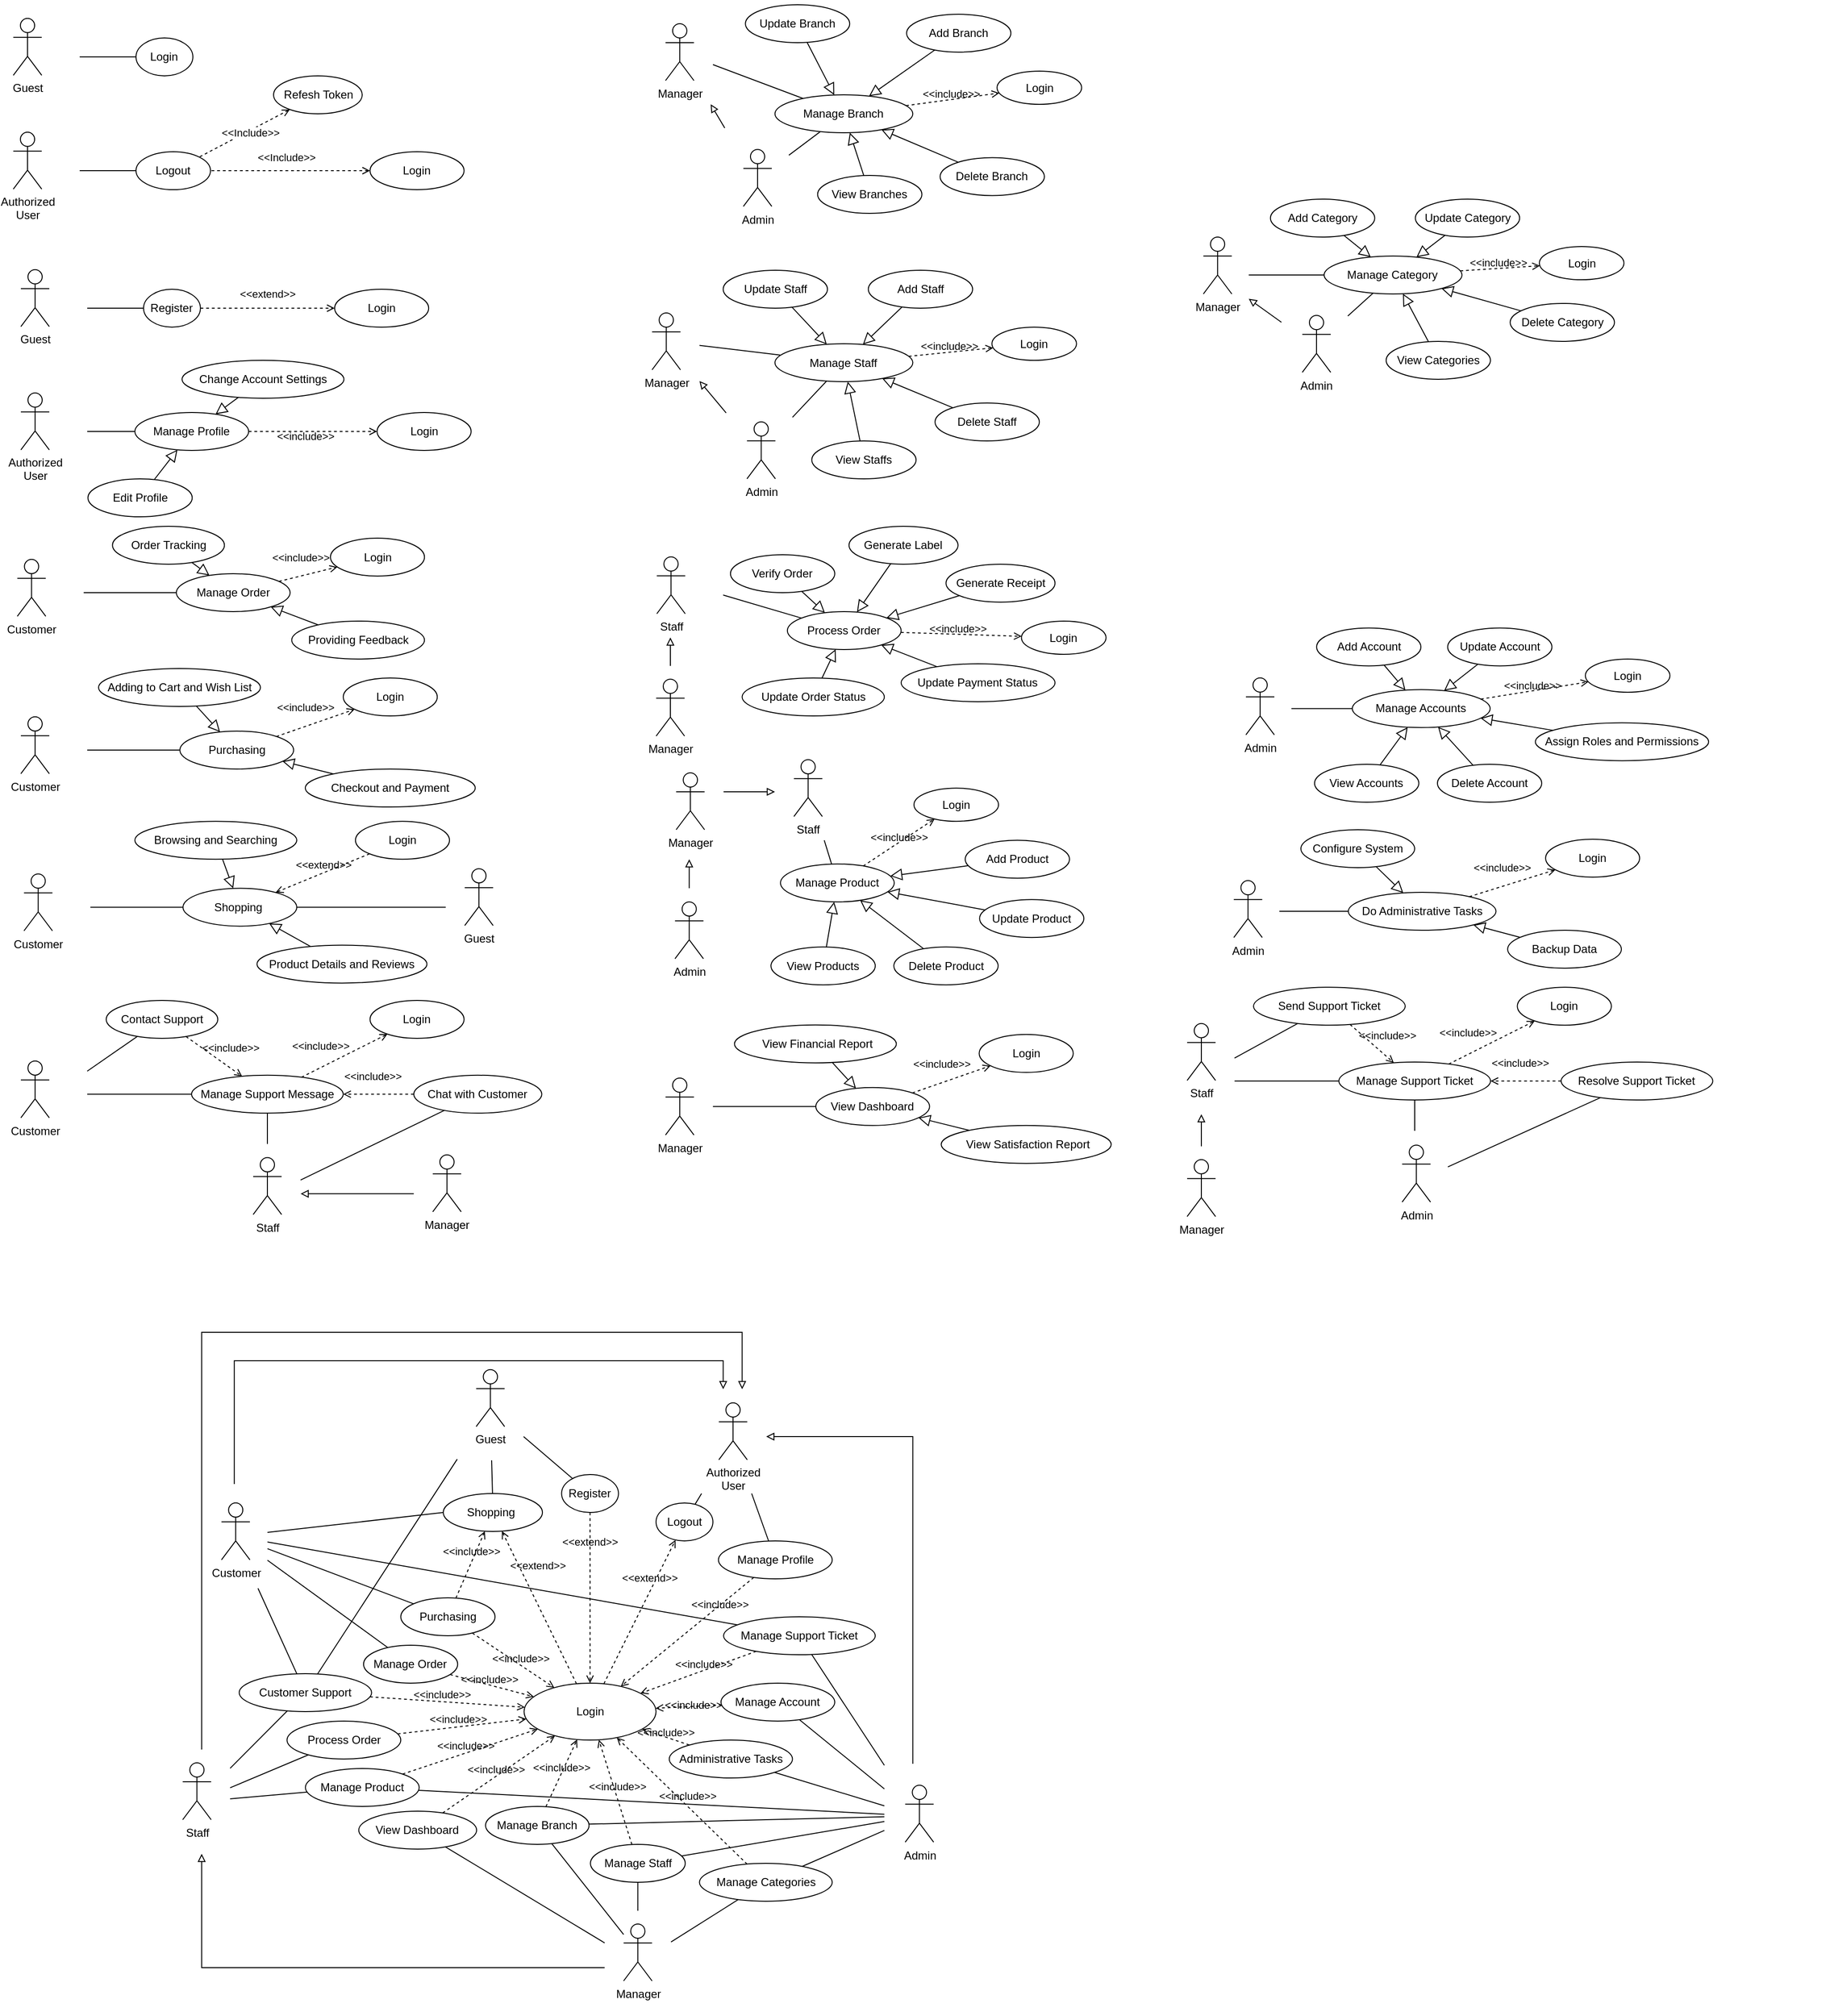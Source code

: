 <mxfile version="23.1.7" type="google" pages="23">
  <diagram name="ver-2" id="i0jr58svJveOQjWAj-vP">
    <mxGraphModel grid="1" page="1" gridSize="10" guides="1" tooltips="1" connect="1" arrows="1" fold="1" pageScale="1" pageWidth="850" pageHeight="1100" math="0" shadow="0">
      <root>
        <mxCell id="pJ6JMqL5ju82rcr5-uNC-0" />
        <mxCell id="pJ6JMqL5ju82rcr5-uNC-1" parent="pJ6JMqL5ju82rcr5-uNC-0" />
        <mxCell id="pJ6JMqL5ju82rcr5-uNC-9" value="Manage Order" style="ellipse;whiteSpace=wrap;html=1;" vertex="1" parent="pJ6JMqL5ju82rcr5-uNC-1">
          <mxGeometry x="-438.57" y="-430" width="99.26" height="40" as="geometry" />
        </mxCell>
        <mxCell id="pJ6JMqL5ju82rcr5-uNC-10" value="View Dashboard" style="ellipse;whiteSpace=wrap;html=1;" vertex="1" parent="pJ6JMqL5ju82rcr5-uNC-1">
          <mxGeometry x="-443.64" y="-255" width="124.33" height="40" as="geometry" />
        </mxCell>
        <mxCell id="pJ6JMqL5ju82rcr5-uNC-11" value="Register" style="ellipse;whiteSpace=wrap;html=1;" vertex="1" parent="pJ6JMqL5ju82rcr5-uNC-1">
          <mxGeometry x="-229.72" y="-610" width="60" height="40" as="geometry" />
        </mxCell>
        <mxCell id="pJ6JMqL5ju82rcr5-uNC-14" value="" style="endArrow=none;html=1;rounded=0;" edge="1" parent="pJ6JMqL5ju82rcr5-uNC-1" source="pJ6JMqL5ju82rcr5-uNC-33" target="pJ6JMqL5ju82rcr5-uNC-9">
          <mxGeometry width="50" height="50" relative="1" as="geometry">
            <mxPoint x="-704.25" y="-430.07" as="sourcePoint" />
            <mxPoint x="-654.25" y="-480.07" as="targetPoint" />
          </mxGeometry>
        </mxCell>
        <mxCell id="pJ6JMqL5ju82rcr5-uNC-15" value="Administrative Tasks" style="ellipse;whiteSpace=wrap;html=1;" vertex="1" parent="pJ6JMqL5ju82rcr5-uNC-1">
          <mxGeometry x="-116.2" y="-330" width="130" height="40" as="geometry" />
        </mxCell>
        <mxCell id="pJ6JMqL5ju82rcr5-uNC-16" value="" style="endArrow=none;html=1;rounded=0;" edge="1" parent="pJ6JMqL5ju82rcr5-uNC-1" source="pJ6JMqL5ju82rcr5-uNC-96" target="pJ6JMqL5ju82rcr5-uNC-15">
          <mxGeometry width="50" height="50" relative="1" as="geometry">
            <mxPoint x="-164.25" y="239.93" as="sourcePoint" />
            <mxPoint x="-114.25" y="189.93" as="targetPoint" />
          </mxGeometry>
        </mxCell>
        <mxCell id="pJ6JMqL5ju82rcr5-uNC-17" value="" style="endArrow=none;html=1;rounded=0;" edge="1" parent="pJ6JMqL5ju82rcr5-uNC-1" source="pJ6JMqL5ju82rcr5-uNC-11" target="pJ6JMqL5ju82rcr5-uNC-38">
          <mxGeometry width="50" height="50" relative="1" as="geometry">
            <mxPoint x="-308.07" y="-273.65" as="sourcePoint" />
            <mxPoint x="-328.07" y="-443.65" as="targetPoint" />
          </mxGeometry>
        </mxCell>
        <mxCell id="pJ6JMqL5ju82rcr5-uNC-18" value="" style="endArrow=none;html=1;rounded=0;" edge="1" parent="pJ6JMqL5ju82rcr5-uNC-1" source="pJ6JMqL5ju82rcr5-uNC-28" target="pJ6JMqL5ju82rcr5-uNC-96">
          <mxGeometry width="50" height="50" relative="1" as="geometry">
            <mxPoint x="119.561" y="-249.572" as="sourcePoint" />
            <mxPoint x="375.75" y="-306.656" as="targetPoint" />
          </mxGeometry>
        </mxCell>
        <mxCell id="pJ6JMqL5ju82rcr5-uNC-19" value="" style="endArrow=none;html=1;rounded=0;" edge="1" parent="pJ6JMqL5ju82rcr5-uNC-1" source="pJ6JMqL5ju82rcr5-uNC-30" target="pJ6JMqL5ju82rcr5-uNC-96">
          <mxGeometry width="50" height="50" relative="1" as="geometry">
            <mxPoint x="183.435" y="-363.327" as="sourcePoint" />
            <mxPoint x="-468.25" y="284.813" as="targetPoint" />
          </mxGeometry>
        </mxCell>
        <mxCell id="pJ6JMqL5ju82rcr5-uNC-20" value="" style="endArrow=none;html=1;rounded=0;entryX=0;entryY=0.5;entryDx=0;entryDy=0;" edge="1" parent="pJ6JMqL5ju82rcr5-uNC-1" source="pJ6JMqL5ju82rcr5-uNC-33" target="pJ6JMqL5ju82rcr5-uNC-26">
          <mxGeometry width="50" height="50" relative="1" as="geometry">
            <mxPoint x="-428.25" y="-639.157" as="sourcePoint" />
            <mxPoint x="-282.25" y="-653.46" as="targetPoint" />
          </mxGeometry>
        </mxCell>
        <mxCell id="pJ6JMqL5ju82rcr5-uNC-21" value="" style="endArrow=none;html=1;rounded=0;" edge="1" parent="pJ6JMqL5ju82rcr5-uNC-1" source="pJ6JMqL5ju82rcr5-uNC-35" target="pJ6JMqL5ju82rcr5-uNC-10">
          <mxGeometry width="50" height="50" relative="1" as="geometry">
            <mxPoint x="-528.25" y="32.93" as="sourcePoint" />
            <mxPoint x="-326.25" y="-19.07" as="targetPoint" />
          </mxGeometry>
        </mxCell>
        <mxCell id="pJ6JMqL5ju82rcr5-uNC-22" value="" style="endArrow=none;html=1;rounded=0;" edge="1" parent="pJ6JMqL5ju82rcr5-uNC-1" source="pJ6JMqL5ju82rcr5-uNC-33" target="pJ6JMqL5ju82rcr5-uNC-23">
          <mxGeometry width="50" height="50" relative="1" as="geometry">
            <mxPoint x="-598.25" y="-644.511" as="sourcePoint" />
            <mxPoint x="-553.25" y="-761.46" as="targetPoint" />
          </mxGeometry>
        </mxCell>
        <mxCell id="pJ6JMqL5ju82rcr5-uNC-23" value="Purchasing" style="ellipse;whiteSpace=wrap;html=1;" vertex="1" parent="pJ6JMqL5ju82rcr5-uNC-1">
          <mxGeometry x="-399.31" y="-480" width="99.4" height="40" as="geometry" />
        </mxCell>
        <mxCell id="pJ6JMqL5ju82rcr5-uNC-25" style="edgeStyle=orthogonalEdgeStyle;rounded=0;orthogonalLoop=1;jettySize=auto;html=1;endArrow=block;endFill=0;" edge="1" parent="pJ6JMqL5ju82rcr5-uNC-1" source="pJ6JMqL5ju82rcr5-uNC-35" target="pJ6JMqL5ju82rcr5-uNC-55">
          <mxGeometry relative="1" as="geometry">
            <Array as="points">
              <mxPoint x="-609.31" y="-90" />
            </Array>
            <mxPoint x="-454.25" y="318.93" as="sourcePoint" />
            <mxPoint x="-449.31" y="60" as="targetPoint" />
          </mxGeometry>
        </mxCell>
        <mxCell id="pJ6JMqL5ju82rcr5-uNC-27" value="Login" style="ellipse;whiteSpace=wrap;html=1;" vertex="1" parent="pJ6JMqL5ju82rcr5-uNC-1">
          <mxGeometry x="-269.31" y="-390" width="139.19" height="60" as="geometry" />
        </mxCell>
        <mxCell id="pJ6JMqL5ju82rcr5-uNC-28" value="Manage Branch" style="ellipse;whiteSpace=wrap;html=1;" vertex="1" parent="pJ6JMqL5ju82rcr5-uNC-1">
          <mxGeometry x="-309.91" y="-260" width="109.19" height="40" as="geometry" />
        </mxCell>
        <mxCell id="pJ6JMqL5ju82rcr5-uNC-29" value="" style="endArrow=none;html=1;rounded=0;" edge="1" parent="pJ6JMqL5ju82rcr5-uNC-1" source="pJ6JMqL5ju82rcr5-uNC-28" target="pJ6JMqL5ju82rcr5-uNC-36">
          <mxGeometry width="50" height="50" relative="1" as="geometry">
            <mxPoint x="-71.17" y="63.43" as="sourcePoint" />
            <mxPoint x="93.77" y="50.5" as="targetPoint" />
          </mxGeometry>
        </mxCell>
        <mxCell id="pJ6JMqL5ju82rcr5-uNC-30" value="Manage Product" style="ellipse;whiteSpace=wrap;html=1;" vertex="1" parent="pJ6JMqL5ju82rcr5-uNC-1">
          <mxGeometry x="-499.91" y="-300" width="120" height="40" as="geometry" />
        </mxCell>
        <mxCell id="pJ6JMqL5ju82rcr5-uNC-31" value="" style="group" connectable="0" vertex="1" parent="pJ6JMqL5ju82rcr5-uNC-1">
          <mxGeometry x="-609.91" y="-600" width="70" height="110" as="geometry" />
        </mxCell>
        <mxCell id="pJ6JMqL5ju82rcr5-uNC-32" value="Customer" style="shape=umlActor;verticalLabelPosition=bottom;verticalAlign=top;html=1;" vertex="1" parent="pJ6JMqL5ju82rcr5-uNC-31">
          <mxGeometry x="21.49" y="19.93" width="30" height="60" as="geometry" />
        </mxCell>
        <mxCell id="pJ6JMqL5ju82rcr5-uNC-33" value="" style="text;strokeColor=none;fillColor=none;align=left;verticalAlign=middle;spacingTop=-1;spacingLeft=4;spacingRight=4;rotatable=0;labelPosition=right;points=[];portConstraint=eastwest;" vertex="1" parent="pJ6JMqL5ju82rcr5-uNC-31">
          <mxGeometry width="70" height="110" as="geometry" />
        </mxCell>
        <mxCell id="pJ6JMqL5ju82rcr5-uNC-34" value="" style="group" connectable="0" vertex="1" parent="pJ6JMqL5ju82rcr5-uNC-1">
          <mxGeometry x="-184.31" y="-150" width="70" height="110" as="geometry" />
        </mxCell>
        <mxCell id="pJ6JMqL5ju82rcr5-uNC-35" value="" style="text;strokeColor=none;fillColor=none;align=left;verticalAlign=middle;spacingTop=-1;spacingLeft=4;spacingRight=4;rotatable=0;labelPosition=right;points=[];portConstraint=eastwest;" vertex="1" parent="pJ6JMqL5ju82rcr5-uNC-34">
          <mxGeometry width="70" height="110" as="geometry" />
        </mxCell>
        <mxCell id="pJ6JMqL5ju82rcr5-uNC-36" value="Manager" style="shape=umlActor;verticalLabelPosition=bottom;verticalAlign=top;html=1;outlineConnect=0;" vertex="1" parent="pJ6JMqL5ju82rcr5-uNC-34">
          <mxGeometry x="20" y="13.99" width="30" height="60" as="geometry" />
        </mxCell>
        <mxCell id="pJ6JMqL5ju82rcr5-uNC-37" value="" style="group" connectable="0" vertex="1" parent="pJ6JMqL5ju82rcr5-uNC-1">
          <mxGeometry x="-339.8" y="-735" width="70" height="145" as="geometry" />
        </mxCell>
        <mxCell id="pJ6JMqL5ju82rcr5-uNC-38" value="" style="text;strokeColor=none;fillColor=none;align=left;verticalAlign=middle;spacingTop=-1;spacingLeft=4;spacingRight=4;rotatable=0;labelPosition=right;points=[];portConstraint=eastwest;" vertex="1" parent="pJ6JMqL5ju82rcr5-uNC-37">
          <mxGeometry width="70" height="110" as="geometry" />
        </mxCell>
        <mxCell id="pJ6JMqL5ju82rcr5-uNC-39" value="Guest" style="shape=umlActor;verticalLabelPosition=bottom;verticalAlign=top;html=1;outlineConnect=0;" vertex="1" parent="pJ6JMqL5ju82rcr5-uNC-37">
          <mxGeometry x="20" y="14.39" width="30" height="60" as="geometry" />
        </mxCell>
        <mxCell id="pJ6JMqL5ju82rcr5-uNC-40" value="" style="group" connectable="0" vertex="1" parent="pJ6JMqL5ju82rcr5-uNC-1">
          <mxGeometry x="-83.9" y="-700" width="70" height="110" as="geometry" />
        </mxCell>
        <mxCell id="pJ6JMqL5ju82rcr5-uNC-41" value="" style="text;strokeColor=none;fillColor=none;align=left;verticalAlign=middle;spacingTop=-1;spacingLeft=4;spacingRight=4;rotatable=0;labelPosition=right;points=[];portConstraint=eastwest;container=0;" vertex="1" parent="pJ6JMqL5ju82rcr5-uNC-40">
          <mxGeometry width="70" height="110" as="geometry" />
        </mxCell>
        <mxCell id="pJ6JMqL5ju82rcr5-uNC-42" value="Authorized&lt;br&gt;User" style="shape=umlActor;verticalLabelPosition=bottom;verticalAlign=top;html=1;outlineConnect=0;container=0;" vertex="1" parent="pJ6JMqL5ju82rcr5-uNC-40">
          <mxGeometry x="20" y="14.39" width="30" height="60" as="geometry" />
        </mxCell>
        <mxCell id="pJ6JMqL5ju82rcr5-uNC-43" value="Logout" style="ellipse;whiteSpace=wrap;html=1;" vertex="1" parent="pJ6JMqL5ju82rcr5-uNC-1">
          <mxGeometry x="-130.12" y="-580" width="60" height="40" as="geometry" />
        </mxCell>
        <mxCell id="pJ6JMqL5ju82rcr5-uNC-44" value="" style="endArrow=none;html=1;rounded=0;" edge="1" parent="pJ6JMqL5ju82rcr5-uNC-1" source="pJ6JMqL5ju82rcr5-uNC-41" target="pJ6JMqL5ju82rcr5-uNC-43">
          <mxGeometry width="50" height="50" relative="1" as="geometry">
            <mxPoint x="133.75" y="-512.33" as="sourcePoint" />
            <mxPoint x="-324.27" y="-596.98" as="targetPoint" />
          </mxGeometry>
        </mxCell>
        <mxCell id="pJ6JMqL5ju82rcr5-uNC-45" value="Manage Profile" style="ellipse;whiteSpace=wrap;html=1;" vertex="1" parent="pJ6JMqL5ju82rcr5-uNC-1">
          <mxGeometry x="-64.31" y="-540" width="120" height="40" as="geometry" />
        </mxCell>
        <mxCell id="pJ6JMqL5ju82rcr5-uNC-46" value="" style="endArrow=none;html=1;rounded=0;" edge="1" parent="pJ6JMqL5ju82rcr5-uNC-1" source="pJ6JMqL5ju82rcr5-uNC-41" target="pJ6JMqL5ju82rcr5-uNC-45">
          <mxGeometry width="50" height="50" relative="1" as="geometry">
            <mxPoint x="125.63" y="-440.39" as="sourcePoint" />
            <mxPoint x="-219.31" y="-65.46" as="targetPoint" />
          </mxGeometry>
        </mxCell>
        <mxCell id="pJ6JMqL5ju82rcr5-uNC-53" value="" style="endArrow=none;html=1;rounded=0;" edge="1" parent="pJ6JMqL5ju82rcr5-uNC-1" source="pJ6JMqL5ju82rcr5-uNC-61" target="pJ6JMqL5ju82rcr5-uNC-38">
          <mxGeometry width="50" height="50" relative="1" as="geometry">
            <mxPoint x="-139.31" y="-461" as="sourcePoint" />
            <mxPoint x="238.69" y="-499" as="targetPoint" />
          </mxGeometry>
        </mxCell>
        <mxCell id="pJ6JMqL5ju82rcr5-uNC-54" value="" style="group" connectable="0" vertex="1" parent="pJ6JMqL5ju82rcr5-uNC-1">
          <mxGeometry x="-649.31" y="-320" width="70" height="110" as="geometry" />
        </mxCell>
        <mxCell id="pJ6JMqL5ju82rcr5-uNC-55" value="" style="text;strokeColor=none;fillColor=none;align=left;verticalAlign=middle;spacingTop=-1;spacingLeft=4;spacingRight=4;rotatable=0;labelPosition=right;points=[];portConstraint=eastwest;" vertex="1" parent="pJ6JMqL5ju82rcr5-uNC-54">
          <mxGeometry width="70" height="110" as="geometry" />
        </mxCell>
        <mxCell id="pJ6JMqL5ju82rcr5-uNC-56" value="Staff" style="shape=umlActor;verticalLabelPosition=bottom;verticalAlign=top;html=1;outlineConnect=0;" vertex="1" parent="pJ6JMqL5ju82rcr5-uNC-54">
          <mxGeometry x="20" y="13.99" width="30" height="60" as="geometry" />
        </mxCell>
        <mxCell id="pJ6JMqL5ju82rcr5-uNC-57" value="Process Order" style="ellipse;whiteSpace=wrap;html=1;" vertex="1" parent="pJ6JMqL5ju82rcr5-uNC-1">
          <mxGeometry x="-519.31" y="-350" width="120" height="40" as="geometry" />
        </mxCell>
        <mxCell id="pJ6JMqL5ju82rcr5-uNC-58" value="" style="endArrow=none;html=1;rounded=0;" edge="1" parent="pJ6JMqL5ju82rcr5-uNC-1" source="pJ6JMqL5ju82rcr5-uNC-57" target="pJ6JMqL5ju82rcr5-uNC-55">
          <mxGeometry width="50" height="50" relative="1" as="geometry">
            <mxPoint x="-207.73" y="93.36" as="sourcePoint" />
            <mxPoint x="-554.43" y="-89.5" as="targetPoint" />
          </mxGeometry>
        </mxCell>
        <mxCell id="pJ6JMqL5ju82rcr5-uNC-61" value="Customer Support" style="ellipse;whiteSpace=wrap;html=1;" vertex="1" parent="pJ6JMqL5ju82rcr5-uNC-1">
          <mxGeometry x="-569.72" y="-400" width="139.63" height="40" as="geometry" />
        </mxCell>
        <mxCell id="pJ6JMqL5ju82rcr5-uNC-62" value="" style="endArrow=none;html=1;rounded=0;" edge="1" parent="pJ6JMqL5ju82rcr5-uNC-1" source="pJ6JMqL5ju82rcr5-uNC-61" target="pJ6JMqL5ju82rcr5-uNC-55">
          <mxGeometry width="50" height="50" relative="1" as="geometry">
            <mxPoint x="-207.36" y="238.36" as="sourcePoint" />
            <mxPoint x="-591.08" y="-96.39" as="targetPoint" />
          </mxGeometry>
        </mxCell>
        <mxCell id="pJ6JMqL5ju82rcr5-uNC-63" value="Manage Staff" style="ellipse;whiteSpace=wrap;html=1;" vertex="1" parent="pJ6JMqL5ju82rcr5-uNC-1">
          <mxGeometry x="-199.31" y="-220" width="100" height="40" as="geometry" />
        </mxCell>
        <mxCell id="pJ6JMqL5ju82rcr5-uNC-64" value="" style="endArrow=none;html=1;rounded=0;" edge="1" parent="pJ6JMqL5ju82rcr5-uNC-1" source="pJ6JMqL5ju82rcr5-uNC-63" target="pJ6JMqL5ju82rcr5-uNC-35">
          <mxGeometry width="50" height="50" relative="1" as="geometry">
            <mxPoint x="42.34" y="163.43" as="sourcePoint" />
            <mxPoint x="-294.8" y="175" as="targetPoint" />
          </mxGeometry>
        </mxCell>
        <mxCell id="pJ6JMqL5ju82rcr5-uNC-65" value="Manage Categories" style="ellipse;whiteSpace=wrap;html=1;" vertex="1" parent="pJ6JMqL5ju82rcr5-uNC-1">
          <mxGeometry x="-84.31" y="-200.0" width="140" height="40" as="geometry" />
        </mxCell>
        <mxCell id="pJ6JMqL5ju82rcr5-uNC-66" value="" style="endArrow=none;html=1;rounded=0;" edge="1" parent="pJ6JMqL5ju82rcr5-uNC-1" source="pJ6JMqL5ju82rcr5-uNC-65" target="pJ6JMqL5ju82rcr5-uNC-35">
          <mxGeometry width="50" height="50" relative="1" as="geometry">
            <mxPoint x="51.9" y="332.86" as="sourcePoint" />
            <mxPoint x="-294.8" y="159" as="targetPoint" />
          </mxGeometry>
        </mxCell>
        <mxCell id="pJ6JMqL5ju82rcr5-uNC-69" value="" style="endArrow=none;html=1;rounded=0;" edge="1" parent="pJ6JMqL5ju82rcr5-uNC-1" source="pJ6JMqL5ju82rcr5-uNC-65" target="pJ6JMqL5ju82rcr5-uNC-96">
          <mxGeometry width="50" height="50" relative="1" as="geometry">
            <mxPoint x="-200.31" y="25" as="sourcePoint" />
            <mxPoint x="240.69" y="-146" as="targetPoint" />
          </mxGeometry>
        </mxCell>
        <mxCell id="pJ6JMqL5ju82rcr5-uNC-70" value="" style="endArrow=none;html=1;rounded=0;" edge="1" parent="pJ6JMqL5ju82rcr5-uNC-1" source="pJ6JMqL5ju82rcr5-uNC-63" target="pJ6JMqL5ju82rcr5-uNC-96">
          <mxGeometry width="50" height="50" relative="1" as="geometry">
            <mxPoint x="-156.31" y="72" as="sourcePoint" />
            <mxPoint x="240.69" y="-141" as="targetPoint" />
          </mxGeometry>
        </mxCell>
        <mxCell id="pJ6JMqL5ju82rcr5-uNC-71" value="" style="endArrow=none;html=1;rounded=0;" edge="1" parent="pJ6JMqL5ju82rcr5-uNC-1" source="pJ6JMqL5ju82rcr5-uNC-30" target="pJ6JMqL5ju82rcr5-uNC-55">
          <mxGeometry width="50" height="50" relative="1" as="geometry">
            <mxPoint x="-452.94" y="-92" as="sourcePoint" />
            <mxPoint x="-582.94" y="-173" as="targetPoint" />
          </mxGeometry>
        </mxCell>
        <mxCell id="pJ6JMqL5ju82rcr5-uNC-74" value="" style="endArrow=none;html=1;rounded=0;" edge="1" parent="pJ6JMqL5ju82rcr5-uNC-1" source="pJ6JMqL5ju82rcr5-uNC-96" target="pJ6JMqL5ju82rcr5-uNC-75">
          <mxGeometry width="50" height="50" relative="1" as="geometry">
            <mxPoint x="140.69" y="-260.39" as="sourcePoint" />
            <mxPoint x="-204.25" y="99.54" as="targetPoint" />
          </mxGeometry>
        </mxCell>
        <mxCell id="pJ6JMqL5ju82rcr5-uNC-75" value="Manage Account" style="ellipse;whiteSpace=wrap;html=1;" vertex="1" parent="pJ6JMqL5ju82rcr5-uNC-1">
          <mxGeometry x="-61.61" y="-390" width="120" height="40" as="geometry" />
        </mxCell>
        <mxCell id="pJ6JMqL5ju82rcr5-uNC-78" value="" style="endArrow=none;html=1;rounded=0;" edge="1" parent="pJ6JMqL5ju82rcr5-uNC-1" source="pJ6JMqL5ju82rcr5-uNC-96" target="pJ6JMqL5ju82rcr5-uNC-79">
          <mxGeometry width="50" height="50" relative="1" as="geometry">
            <mxPoint x="120.69" y="-370.39" as="sourcePoint" />
            <mxPoint x="-224.25" y="-10.46" as="targetPoint" />
          </mxGeometry>
        </mxCell>
        <mxCell id="pJ6JMqL5ju82rcr5-uNC-79" value="Manage Support Ticket" style="ellipse;whiteSpace=wrap;html=1;" vertex="1" parent="pJ6JMqL5ju82rcr5-uNC-1">
          <mxGeometry x="-58.9" y="-460" width="160" height="40" as="geometry" />
        </mxCell>
        <mxCell id="pJ6JMqL5ju82rcr5-uNC-80" style="edgeStyle=orthogonalEdgeStyle;rounded=0;orthogonalLoop=1;jettySize=auto;html=1;endArrow=block;endFill=0;" edge="1" parent="pJ6JMqL5ju82rcr5-uNC-1" source="pJ6JMqL5ju82rcr5-uNC-33" target="pJ6JMqL5ju82rcr5-uNC-41">
          <mxGeometry relative="1" as="geometry">
            <Array as="points">
              <mxPoint x="-575.31" y="-730" />
              <mxPoint x="-59.31" y="-730" />
            </Array>
            <mxPoint x="-129.31" y="190" as="sourcePoint" />
            <mxPoint x="-434.31" y="-150" as="targetPoint" />
          </mxGeometry>
        </mxCell>
        <mxCell id="pJ6JMqL5ju82rcr5-uNC-81" style="edgeStyle=orthogonalEdgeStyle;rounded=0;orthogonalLoop=1;jettySize=auto;html=1;endArrow=block;endFill=0;" edge="1" parent="pJ6JMqL5ju82rcr5-uNC-1" source="pJ6JMqL5ju82rcr5-uNC-96" target="pJ6JMqL5ju82rcr5-uNC-41">
          <mxGeometry relative="1" as="geometry">
            <Array as="points">
              <mxPoint x="140.69" y="-650" />
            </Array>
            <mxPoint x="-434.31" y="-440" as="sourcePoint" />
            <mxPoint x="198.69" y="-355" as="targetPoint" />
          </mxGeometry>
        </mxCell>
        <mxCell id="pJ6JMqL5ju82rcr5-uNC-82" style="edgeStyle=orthogonalEdgeStyle;rounded=0;orthogonalLoop=1;jettySize=auto;html=1;endArrow=block;endFill=0;" edge="1" parent="pJ6JMqL5ju82rcr5-uNC-1" source="pJ6JMqL5ju82rcr5-uNC-55" target="pJ6JMqL5ju82rcr5-uNC-41">
          <mxGeometry relative="1" as="geometry">
            <Array as="points">
              <mxPoint x="-609.31" y="-760" />
              <mxPoint x="-39.31" y="-760" />
            </Array>
            <mxPoint x="163.69" y="-220" as="sourcePoint" />
            <mxPoint x="163.69" y="-300" as="targetPoint" />
          </mxGeometry>
        </mxCell>
        <mxCell id="pJ6JMqL5ju82rcr5-uNC-84" value="&amp;lt;&amp;lt;include&amp;gt;&amp;gt;" style="html=1;verticalAlign=bottom;labelBackgroundColor=none;endArrow=open;endFill=0;dashed=1;rounded=0;" edge="1" parent="pJ6JMqL5ju82rcr5-uNC-1" source="pJ6JMqL5ju82rcr5-uNC-23" target="pJ6JMqL5ju82rcr5-uNC-26">
          <mxGeometry x="0.145" width="160" relative="1" as="geometry">
            <mxPoint x="-236.31" y="-540" as="sourcePoint" />
            <mxPoint x="-262.31" y="-610" as="targetPoint" />
            <mxPoint x="-1" as="offset" />
          </mxGeometry>
        </mxCell>
        <mxCell id="pJ6JMqL5ju82rcr5-uNC-85" value="&amp;lt;&amp;lt;include&amp;gt;&amp;gt;" style="html=1;verticalAlign=bottom;labelBackgroundColor=none;endArrow=open;endFill=0;dashed=1;rounded=0;" edge="1" parent="pJ6JMqL5ju82rcr5-uNC-1" source="pJ6JMqL5ju82rcr5-uNC-23" target="pJ6JMqL5ju82rcr5-uNC-27">
          <mxGeometry x="0.196" y="-2" width="160" relative="1" as="geometry">
            <mxPoint x="-215.31" y="-440" as="sourcePoint" />
            <mxPoint x="-263.31" y="-610" as="targetPoint" />
            <mxPoint as="offset" />
          </mxGeometry>
        </mxCell>
        <mxCell id="pJ6JMqL5ju82rcr5-uNC-86" value="&amp;lt;&amp;lt;include&amp;gt;&amp;gt;" style="html=1;verticalAlign=bottom;labelBackgroundColor=none;endArrow=open;endFill=0;dashed=1;rounded=0;" edge="1" parent="pJ6JMqL5ju82rcr5-uNC-1" source="pJ6JMqL5ju82rcr5-uNC-45" target="pJ6JMqL5ju82rcr5-uNC-27">
          <mxGeometry x="-0.42" y="6" width="160" relative="1" as="geometry">
            <mxPoint x="-198.31" y="-440" as="sourcePoint" />
            <mxPoint x="-96.31" y="-611" as="targetPoint" />
            <mxPoint x="1" as="offset" />
          </mxGeometry>
        </mxCell>
        <mxCell id="pJ6JMqL5ju82rcr5-uNC-87" value="&amp;lt;&amp;lt;include&amp;gt;&amp;gt;" style="html=1;verticalAlign=bottom;labelBackgroundColor=none;endArrow=open;endFill=0;dashed=1;rounded=0;" edge="1" parent="pJ6JMqL5ju82rcr5-uNC-1" source="pJ6JMqL5ju82rcr5-uNC-9" target="pJ6JMqL5ju82rcr5-uNC-27">
          <mxGeometry x="-0.05" y="-3" width="160" relative="1" as="geometry">
            <mxPoint x="-247.31" y="-441" as="sourcePoint" />
            <mxPoint x="-169.31" y="-376" as="targetPoint" />
            <mxPoint as="offset" />
          </mxGeometry>
        </mxCell>
        <mxCell id="pJ6JMqL5ju82rcr5-uNC-92" value="&amp;lt;&amp;lt;include&amp;gt;&amp;gt;" style="html=1;verticalAlign=bottom;labelBackgroundColor=none;endArrow=open;endFill=0;dashed=1;rounded=0;" edge="1" parent="pJ6JMqL5ju82rcr5-uNC-1" source="pJ6JMqL5ju82rcr5-uNC-75" target="pJ6JMqL5ju82rcr5-uNC-27">
          <mxGeometry x="-0.145" y="7" width="160" relative="1" as="geometry">
            <mxPoint x="14.69" y="-294" as="sourcePoint" />
            <mxPoint x="-124.31" y="-350" as="targetPoint" />
            <mxPoint as="offset" />
          </mxGeometry>
        </mxCell>
        <mxCell id="pJ6JMqL5ju82rcr5-uNC-93" value="&amp;lt;&amp;lt;include&amp;gt;&amp;gt;" style="html=1;verticalAlign=bottom;labelBackgroundColor=none;endArrow=open;endFill=0;dashed=1;rounded=0;" edge="1" parent="pJ6JMqL5ju82rcr5-uNC-1" source="pJ6JMqL5ju82rcr5-uNC-15" target="pJ6JMqL5ju82rcr5-uNC-27">
          <mxGeometry x="-0.081" y="4" width="160" relative="1" as="geometry">
            <mxPoint x="-76.31" y="-271" as="sourcePoint" />
            <mxPoint x="-135.31" y="-343" as="targetPoint" />
            <mxPoint x="-1" as="offset" />
          </mxGeometry>
        </mxCell>
        <mxCell id="pJ6JMqL5ju82rcr5-uNC-95" value="" style="group" connectable="0" vertex="1" parent="pJ6JMqL5ju82rcr5-uNC-1">
          <mxGeometry x="110.69" y="-305.0" width="70" height="110" as="geometry" />
        </mxCell>
        <mxCell id="pJ6JMqL5ju82rcr5-uNC-96" value="" style="text;strokeColor=none;fillColor=none;align=left;verticalAlign=middle;spacingTop=-1;spacingLeft=4;spacingRight=4;rotatable=0;labelPosition=right;points=[];portConstraint=eastwest;" vertex="1" parent="pJ6JMqL5ju82rcr5-uNC-95">
          <mxGeometry width="70" height="110" as="geometry" />
        </mxCell>
        <mxCell id="pJ6JMqL5ju82rcr5-uNC-97" value="Admin" style="shape=umlActor;verticalLabelPosition=bottom;verticalAlign=top;html=1;outlineConnect=0;" vertex="1" parent="pJ6JMqL5ju82rcr5-uNC-95">
          <mxGeometry x="21.98" y="22.65" width="30" height="60" as="geometry" />
        </mxCell>
        <mxCell id="pJ6JMqL5ju82rcr5-uNC-98" value="&amp;lt;&amp;lt;include&amp;gt;&amp;gt;" style="html=1;verticalAlign=bottom;labelBackgroundColor=none;endArrow=open;endFill=0;dashed=1;rounded=0;" edge="1" parent="pJ6JMqL5ju82rcr5-uNC-1" source="pJ6JMqL5ju82rcr5-uNC-79" target="pJ6JMqL5ju82rcr5-uNC-27">
          <mxGeometry x="-0.071" y="2" width="160" relative="1" as="geometry">
            <mxPoint x="-76.31" y="-279" as="sourcePoint" />
            <mxPoint x="-134.31" y="-343" as="targetPoint" />
            <mxPoint x="1" as="offset" />
          </mxGeometry>
        </mxCell>
        <mxCell id="pJ6JMqL5ju82rcr5-uNC-99" value="&amp;lt;&amp;lt;include&amp;gt;&amp;gt;" style="html=1;verticalAlign=bottom;labelBackgroundColor=none;endArrow=open;endFill=0;dashed=1;rounded=0;" edge="1" parent="pJ6JMqL5ju82rcr5-uNC-1" source="pJ6JMqL5ju82rcr5-uNC-57" target="pJ6JMqL5ju82rcr5-uNC-27">
          <mxGeometry x="-0.07" y="-1" width="160" relative="1" as="geometry">
            <mxPoint x="-496.31" y="-309" as="sourcePoint" />
            <mxPoint x="-256.31" y="-341" as="targetPoint" />
            <mxPoint as="offset" />
          </mxGeometry>
        </mxCell>
        <mxCell id="pJ6JMqL5ju82rcr5-uNC-101" value="&amp;lt;&amp;lt;include&amp;gt;&amp;gt;" style="html=1;verticalAlign=bottom;labelBackgroundColor=none;endArrow=open;endFill=0;dashed=1;rounded=0;" edge="1" parent="pJ6JMqL5ju82rcr5-uNC-1" source="pJ6JMqL5ju82rcr5-uNC-61" target="pJ6JMqL5ju82rcr5-uNC-27">
          <mxGeometry x="-0.07" y="-1" width="160" relative="1" as="geometry">
            <mxPoint x="-368.31" y="-189" as="sourcePoint" />
            <mxPoint x="-219.31" y="-323" as="targetPoint" />
            <mxPoint as="offset" />
          </mxGeometry>
        </mxCell>
        <mxCell id="pJ6JMqL5ju82rcr5-uNC-102" value="&amp;lt;&amp;lt;include&amp;gt;&amp;gt;" style="html=1;verticalAlign=bottom;labelBackgroundColor=none;endArrow=open;endFill=0;dashed=1;rounded=0;" edge="1" parent="pJ6JMqL5ju82rcr5-uNC-1" source="pJ6JMqL5ju82rcr5-uNC-30" target="pJ6JMqL5ju82rcr5-uNC-27">
          <mxGeometry x="-0.07" y="-1" width="160" relative="1" as="geometry">
            <mxPoint x="-353.31" y="-159" as="sourcePoint" />
            <mxPoint x="-214.31" y="-322" as="targetPoint" />
            <mxPoint as="offset" />
          </mxGeometry>
        </mxCell>
        <mxCell id="pJ6JMqL5ju82rcr5-uNC-103" value="&amp;lt;&amp;lt;include&amp;gt;&amp;gt;" style="html=1;verticalAlign=bottom;labelBackgroundColor=none;endArrow=open;endFill=0;dashed=1;rounded=0;" edge="1" parent="pJ6JMqL5ju82rcr5-uNC-1" source="pJ6JMqL5ju82rcr5-uNC-10" target="pJ6JMqL5ju82rcr5-uNC-27">
          <mxGeometry x="-0.07" y="-1" width="160" relative="1" as="geometry">
            <mxPoint x="-427.31" y="-237" as="sourcePoint" />
            <mxPoint x="-236.31" y="-328" as="targetPoint" />
            <mxPoint as="offset" />
          </mxGeometry>
        </mxCell>
        <mxCell id="pJ6JMqL5ju82rcr5-uNC-105" value="&amp;lt;&amp;lt;include&amp;gt;&amp;gt;" style="html=1;verticalAlign=bottom;labelBackgroundColor=none;endArrow=open;endFill=0;dashed=1;rounded=0;" edge="1" parent="pJ6JMqL5ju82rcr5-uNC-1" source="pJ6JMqL5ju82rcr5-uNC-28" target="pJ6JMqL5ju82rcr5-uNC-27">
          <mxGeometry x="-0.07" y="-1" width="160" relative="1" as="geometry">
            <mxPoint x="-218.31" y="-70" as="sourcePoint" />
            <mxPoint x="-192.31" y="-320" as="targetPoint" />
            <mxPoint as="offset" />
          </mxGeometry>
        </mxCell>
        <mxCell id="pJ6JMqL5ju82rcr5-uNC-106" value="&amp;lt;&amp;lt;include&amp;gt;&amp;gt;" style="html=1;verticalAlign=bottom;labelBackgroundColor=none;endArrow=open;endFill=0;dashed=1;rounded=0;" edge="1" parent="pJ6JMqL5ju82rcr5-uNC-1" source="pJ6JMqL5ju82rcr5-uNC-65" target="pJ6JMqL5ju82rcr5-uNC-27">
          <mxGeometry x="-0.07" y="-1" width="160" relative="1" as="geometry">
            <mxPoint x="-115.31" y="-145" as="sourcePoint" />
            <mxPoint x="-170.31" y="-310" as="targetPoint" />
            <mxPoint as="offset" />
          </mxGeometry>
        </mxCell>
        <mxCell id="pJ6JMqL5ju82rcr5-uNC-107" value="&amp;lt;&amp;lt;include&amp;gt;&amp;gt;" style="html=1;verticalAlign=bottom;labelBackgroundColor=none;endArrow=open;endFill=0;dashed=1;rounded=0;" edge="1" parent="pJ6JMqL5ju82rcr5-uNC-1" source="pJ6JMqL5ju82rcr5-uNC-63" target="pJ6JMqL5ju82rcr5-uNC-27">
          <mxGeometry x="-0.07" y="-1" width="160" relative="1" as="geometry">
            <mxPoint x="27.69" y="-169" as="sourcePoint" />
            <mxPoint x="-157.31" y="-323" as="targetPoint" />
            <mxPoint as="offset" />
          </mxGeometry>
        </mxCell>
        <mxCell id="pJ6JMqL5ju82rcr5-uNC-201" value="" style="group" connectable="0" vertex="1" parent="pJ6JMqL5ju82rcr5-uNC-1">
          <mxGeometry x="-807.97" y="-2040.0" width="70" height="110" as="geometry" />
        </mxCell>
        <mxCell id="pJ6JMqL5ju82rcr5-uNC-202" value="" style="text;strokeColor=none;fillColor=none;align=left;verticalAlign=middle;spacingTop=-1;spacingLeft=4;spacingRight=4;rotatable=0;labelPosition=right;points=[];portConstraint=eastwest;container=0;" vertex="1" parent="pJ6JMqL5ju82rcr5-uNC-201">
          <mxGeometry width="70" height="110" as="geometry" />
        </mxCell>
        <mxCell id="pJ6JMqL5ju82rcr5-uNC-203" value="Authorized&lt;br&gt;User" style="shape=umlActor;verticalLabelPosition=bottom;verticalAlign=top;html=1;outlineConnect=0;container=0;" vertex="1" parent="pJ6JMqL5ju82rcr5-uNC-201">
          <mxGeometry y="14.39" width="30" height="60" as="geometry" />
        </mxCell>
        <mxCell id="pJ6JMqL5ju82rcr5-uNC-204" value="Logout" style="ellipse;whiteSpace=wrap;html=1;" vertex="1" parent="pJ6JMqL5ju82rcr5-uNC-1">
          <mxGeometry x="-678.57" y="-2005" width="78.57" height="40" as="geometry" />
        </mxCell>
        <mxCell id="pJ6JMqL5ju82rcr5-uNC-205" value="" style="endArrow=none;html=1;rounded=0;" edge="1" parent="pJ6JMqL5ju82rcr5-uNC-1" source="pJ6JMqL5ju82rcr5-uNC-202" target="pJ6JMqL5ju82rcr5-uNC-204">
          <mxGeometry width="50" height="50" relative="1" as="geometry">
            <mxPoint x="-824.91" y="-1822.33" as="sourcePoint" />
            <mxPoint x="-1282.93" y="-1906.98" as="targetPoint" />
          </mxGeometry>
        </mxCell>
        <mxCell id="pJ6JMqL5ju82rcr5-uNC-206" value="Login" style="ellipse;whiteSpace=wrap;html=1;" vertex="1" parent="pJ6JMqL5ju82rcr5-uNC-1">
          <mxGeometry x="-424.33" y="-1730" width="99.19" height="40" as="geometry" />
        </mxCell>
        <mxCell id="pJ6JMqL5ju82rcr5-uNC-207" value="&amp;lt;&amp;lt;include&amp;gt;&amp;gt;" style="html=1;verticalAlign=bottom;labelBackgroundColor=none;endArrow=open;endFill=0;dashed=1;rounded=0;" edge="1" parent="pJ6JMqL5ju82rcr5-uNC-1" source="pJ6JMqL5ju82rcr5-uNC-208" target="pJ6JMqL5ju82rcr5-uNC-206">
          <mxGeometry x="-0.115" y="-14" width="160" relative="1" as="geometry">
            <mxPoint x="-1123.7" y="-1510" as="sourcePoint" />
            <mxPoint x="-1021.7" y="-1681" as="targetPoint" />
            <mxPoint as="offset" />
          </mxGeometry>
        </mxCell>
        <mxCell id="pJ6JMqL5ju82rcr5-uNC-208" value="Manage Profile" style="ellipse;whiteSpace=wrap;html=1;" vertex="1" parent="pJ6JMqL5ju82rcr5-uNC-1">
          <mxGeometry x="-679.76" y="-1730" width="120" height="40" as="geometry" />
        </mxCell>
        <mxCell id="pJ6JMqL5ju82rcr5-uNC-209" value="" style="endArrow=none;html=1;rounded=0;" edge="1" parent="pJ6JMqL5ju82rcr5-uNC-1" source="pJ6JMqL5ju82rcr5-uNC-211" target="pJ6JMqL5ju82rcr5-uNC-208">
          <mxGeometry width="50" height="50" relative="1" as="geometry">
            <mxPoint x="-799.76" y="-1510.39" as="sourcePoint" />
            <mxPoint x="-1144.7" y="-1135.46" as="targetPoint" />
          </mxGeometry>
        </mxCell>
        <mxCell id="pJ6JMqL5ju82rcr5-uNC-210" value="" style="group" connectable="0" vertex="1" parent="pJ6JMqL5ju82rcr5-uNC-1">
          <mxGeometry x="-800" y="-1765" width="70" height="110" as="geometry" />
        </mxCell>
        <mxCell id="pJ6JMqL5ju82rcr5-uNC-211" value="" style="text;strokeColor=none;fillColor=none;align=left;verticalAlign=middle;spacingTop=-1;spacingLeft=4;spacingRight=4;rotatable=0;labelPosition=right;points=[];portConstraint=eastwest;container=0;" vertex="1" parent="pJ6JMqL5ju82rcr5-uNC-210">
          <mxGeometry width="70" height="110" as="geometry" />
        </mxCell>
        <mxCell id="pJ6JMqL5ju82rcr5-uNC-212" value="Authorized&lt;br&gt;User" style="shape=umlActor;verticalLabelPosition=bottom;verticalAlign=top;html=1;outlineConnect=0;container=0;" vertex="1" parent="pJ6JMqL5ju82rcr5-uNC-210">
          <mxGeometry y="14.39" width="30" height="60" as="geometry" />
        </mxCell>
        <mxCell id="pJ6JMqL5ju82rcr5-uNC-213" value="" style="group" connectable="0" vertex="1" parent="pJ6JMqL5ju82rcr5-uNC-1">
          <mxGeometry x="-807.97" y="-2160" width="70" height="110" as="geometry" />
        </mxCell>
        <mxCell id="pJ6JMqL5ju82rcr5-uNC-214" value="" style="text;strokeColor=none;fillColor=none;align=left;verticalAlign=middle;spacingTop=-1;spacingLeft=4;spacingRight=4;rotatable=0;labelPosition=right;points=[];portConstraint=eastwest;container=0;" vertex="1" parent="pJ6JMqL5ju82rcr5-uNC-213">
          <mxGeometry width="70" height="110" as="geometry" />
        </mxCell>
        <mxCell id="pJ6JMqL5ju82rcr5-uNC-215" value="Guest" style="shape=umlActor;verticalLabelPosition=bottom;verticalAlign=top;html=1;outlineConnect=0;container=0;" vertex="1" parent="pJ6JMqL5ju82rcr5-uNC-213">
          <mxGeometry y="14.39" width="30" height="60" as="geometry" />
        </mxCell>
        <mxCell id="pJ6JMqL5ju82rcr5-uNC-216" value="Login" style="ellipse;whiteSpace=wrap;html=1;" vertex="1" parent="pJ6JMqL5ju82rcr5-uNC-1">
          <mxGeometry x="-678.57" y="-2125" width="60" height="40" as="geometry" />
        </mxCell>
        <mxCell id="pJ6JMqL5ju82rcr5-uNC-217" value="" style="endArrow=none;html=1;rounded=0;" edge="1" parent="pJ6JMqL5ju82rcr5-uNC-1" source="pJ6JMqL5ju82rcr5-uNC-214" target="pJ6JMqL5ju82rcr5-uNC-216">
          <mxGeometry width="50" height="50" relative="1" as="geometry">
            <mxPoint x="-824.91" y="-1942.33" as="sourcePoint" />
            <mxPoint x="-1282.93" y="-2026.98" as="targetPoint" />
          </mxGeometry>
        </mxCell>
        <mxCell id="pJ6JMqL5ju82rcr5-uNC-218" value="" style="group" connectable="0" vertex="1" parent="pJ6JMqL5ju82rcr5-uNC-1">
          <mxGeometry x="-800" y="-1895" width="70" height="110" as="geometry" />
        </mxCell>
        <mxCell id="pJ6JMqL5ju82rcr5-uNC-219" value="" style="text;strokeColor=none;fillColor=none;align=left;verticalAlign=middle;spacingTop=-1;spacingLeft=4;spacingRight=4;rotatable=0;labelPosition=right;points=[];portConstraint=eastwest;container=0;" vertex="1" parent="pJ6JMqL5ju82rcr5-uNC-218">
          <mxGeometry width="70" height="110" as="geometry" />
        </mxCell>
        <mxCell id="pJ6JMqL5ju82rcr5-uNC-220" value="Guest" style="shape=umlActor;verticalLabelPosition=bottom;verticalAlign=top;html=1;outlineConnect=0;container=0;" vertex="1" parent="pJ6JMqL5ju82rcr5-uNC-218">
          <mxGeometry y="14.39" width="30" height="60" as="geometry" />
        </mxCell>
        <mxCell id="pJ6JMqL5ju82rcr5-uNC-221" value="Register" style="ellipse;whiteSpace=wrap;html=1;" vertex="1" parent="pJ6JMqL5ju82rcr5-uNC-1">
          <mxGeometry x="-670.6" y="-1860" width="60" height="40" as="geometry" />
        </mxCell>
        <mxCell id="pJ6JMqL5ju82rcr5-uNC-222" value="" style="endArrow=none;html=1;rounded=0;" edge="1" parent="pJ6JMqL5ju82rcr5-uNC-1" source="pJ6JMqL5ju82rcr5-uNC-219" target="pJ6JMqL5ju82rcr5-uNC-221">
          <mxGeometry width="50" height="50" relative="1" as="geometry">
            <mxPoint x="-816.94" y="-1677.33" as="sourcePoint" />
            <mxPoint x="-1274.96" y="-1761.98" as="targetPoint" />
          </mxGeometry>
        </mxCell>
        <mxCell id="pJ6JMqL5ju82rcr5-uNC-291" value="" style="group" connectable="0" vertex="1" parent="pJ6JMqL5ju82rcr5-uNC-1">
          <mxGeometry x="-129.31" y="-1602.75" width="70" height="110" as="geometry" />
        </mxCell>
        <mxCell id="pJ6JMqL5ju82rcr5-uNC-292" value="" style="text;strokeColor=none;fillColor=none;align=left;verticalAlign=middle;spacingTop=-1;spacingLeft=4;spacingRight=4;rotatable=0;labelPosition=right;points=[];portConstraint=eastwest;" vertex="1" parent="pJ6JMqL5ju82rcr5-uNC-291">
          <mxGeometry width="70" height="110" as="geometry" />
        </mxCell>
        <mxCell id="pJ6JMqL5ju82rcr5-uNC-293" value="Staff" style="shape=umlActor;verticalLabelPosition=bottom;verticalAlign=top;html=1;outlineConnect=0;" vertex="1" parent="pJ6JMqL5ju82rcr5-uNC-291">
          <mxGeometry y="25" width="30" height="60" as="geometry" />
        </mxCell>
        <mxCell id="pJ6JMqL5ju82rcr5-uNC-294" value="Process Order" style="ellipse;whiteSpace=wrap;html=1;" vertex="1" parent="pJ6JMqL5ju82rcr5-uNC-1">
          <mxGeometry x="8.39" y="-1520" width="120" height="40" as="geometry" />
        </mxCell>
        <mxCell id="pJ6JMqL5ju82rcr5-uNC-295" value="" style="endArrow=none;html=1;rounded=0;" edge="1" parent="pJ6JMqL5ju82rcr5-uNC-1" source="pJ6JMqL5ju82rcr5-uNC-292" target="pJ6JMqL5ju82rcr5-uNC-294">
          <mxGeometry width="50" height="50" relative="1" as="geometry">
            <mxPoint x="-46.61" y="-1515" as="sourcePoint" />
            <mxPoint x="-241.14" y="-1385.07" as="targetPoint" />
          </mxGeometry>
        </mxCell>
        <mxCell id="pJ6JMqL5ju82rcr5-uNC-296" value="&amp;lt;&amp;lt;include&amp;gt;&amp;gt;" style="html=1;verticalAlign=bottom;labelBackgroundColor=none;endArrow=open;endFill=0;dashed=1;rounded=0;" edge="1" parent="pJ6JMqL5ju82rcr5-uNC-1" source="pJ6JMqL5ju82rcr5-uNC-294" target="pJ6JMqL5ju82rcr5-uNC-297">
          <mxGeometry x="-0.05" y="-3" width="160" relative="1" as="geometry">
            <mxPoint x="165.8" y="-1346" as="sourcePoint" />
            <mxPoint x="243.8" y="-1281" as="targetPoint" />
            <mxPoint as="offset" />
          </mxGeometry>
        </mxCell>
        <mxCell id="pJ6JMqL5ju82rcr5-uNC-297" value="Login" style="ellipse;whiteSpace=wrap;html=1;" vertex="1" parent="pJ6JMqL5ju82rcr5-uNC-1">
          <mxGeometry x="255.28" y="-1510" width="89.19" height="35" as="geometry" />
        </mxCell>
        <mxCell id="pJ6JMqL5ju82rcr5-uNC-298" value="" style="group" connectable="0" vertex="1" parent="pJ6JMqL5ju82rcr5-uNC-1">
          <mxGeometry x="-4.72" y="-1388.9" width="70" height="110" as="geometry" />
        </mxCell>
        <mxCell id="pJ6JMqL5ju82rcr5-uNC-299" value="" style="text;strokeColor=none;fillColor=none;align=left;verticalAlign=middle;spacingTop=-1;spacingLeft=4;spacingRight=4;rotatable=0;labelPosition=right;points=[];portConstraint=eastwest;" vertex="1" parent="pJ6JMqL5ju82rcr5-uNC-298">
          <mxGeometry width="70" height="110" as="geometry" />
        </mxCell>
        <mxCell id="pJ6JMqL5ju82rcr5-uNC-300" value="Staff" style="shape=umlActor;verticalLabelPosition=bottom;verticalAlign=top;html=1;outlineConnect=0;" vertex="1" parent="pJ6JMqL5ju82rcr5-uNC-298">
          <mxGeometry x="20" y="25" width="30" height="60" as="geometry" />
        </mxCell>
        <mxCell id="pJ6JMqL5ju82rcr5-uNC-301" value="Manage Product" style="ellipse;whiteSpace=wrap;html=1;" vertex="1" parent="pJ6JMqL5ju82rcr5-uNC-1">
          <mxGeometry x="1.1" y="-1253.9" width="120" height="40" as="geometry" />
        </mxCell>
        <mxCell id="pJ6JMqL5ju82rcr5-uNC-302" value="" style="endArrow=none;html=1;rounded=0;" edge="1" parent="pJ6JMqL5ju82rcr5-uNC-1" source="pJ6JMqL5ju82rcr5-uNC-299" target="pJ6JMqL5ju82rcr5-uNC-301">
          <mxGeometry width="50" height="50" relative="1" as="geometry">
            <mxPoint x="-53.9" y="-1313.9" as="sourcePoint" />
            <mxPoint x="-248.43" y="-1183.97" as="targetPoint" />
          </mxGeometry>
        </mxCell>
        <mxCell id="pJ6JMqL5ju82rcr5-uNC-303" value="&amp;lt;&amp;lt;include&amp;gt;&amp;gt;" style="html=1;verticalAlign=bottom;labelBackgroundColor=none;endArrow=open;endFill=0;dashed=1;rounded=0;" edge="1" parent="pJ6JMqL5ju82rcr5-uNC-1" source="pJ6JMqL5ju82rcr5-uNC-301" target="pJ6JMqL5ju82rcr5-uNC-304">
          <mxGeometry x="-0.05" y="-3" width="160" relative="1" as="geometry">
            <mxPoint x="158.51" y="-1079.9" as="sourcePoint" />
            <mxPoint x="236.51" y="-1014.9" as="targetPoint" />
            <mxPoint as="offset" />
          </mxGeometry>
        </mxCell>
        <mxCell id="pJ6JMqL5ju82rcr5-uNC-304" value="Login" style="ellipse;whiteSpace=wrap;html=1;" vertex="1" parent="pJ6JMqL5ju82rcr5-uNC-1">
          <mxGeometry x="141.91" y="-1333.9" width="89.19" height="35" as="geometry" />
        </mxCell>
        <mxCell id="pJ6JMqL5ju82rcr5-uNC-309" value="" style="group" connectable="0" vertex="1" parent="pJ6JMqL5ju82rcr5-uNC-1">
          <mxGeometry x="-128.9" y="-1368.9" width="70" height="110" as="geometry" />
        </mxCell>
        <mxCell id="pJ6JMqL5ju82rcr5-uNC-310" value="" style="text;strokeColor=none;fillColor=none;align=left;verticalAlign=middle;spacingTop=-1;spacingLeft=4;spacingRight=4;rotatable=0;labelPosition=right;points=[];portConstraint=eastwest;" vertex="1" parent="pJ6JMqL5ju82rcr5-uNC-309">
          <mxGeometry width="70" height="110" as="geometry" />
        </mxCell>
        <mxCell id="pJ6JMqL5ju82rcr5-uNC-311" value="Manager" style="shape=umlActor;verticalLabelPosition=bottom;verticalAlign=top;html=1;outlineConnect=0;" vertex="1" parent="pJ6JMqL5ju82rcr5-uNC-309">
          <mxGeometry x="20.0" y="18.9" width="30" height="60" as="geometry" />
        </mxCell>
        <mxCell id="pJ6JMqL5ju82rcr5-uNC-331" value="" style="group" connectable="0" vertex="1" parent="pJ6JMqL5ju82rcr5-uNC-1">
          <mxGeometry x="-140.12" y="-2165" width="70" height="110" as="geometry" />
        </mxCell>
        <mxCell id="pJ6JMqL5ju82rcr5-uNC-332" value="" style="text;strokeColor=none;fillColor=none;align=left;verticalAlign=middle;spacingTop=-1;spacingLeft=4;spacingRight=4;rotatable=0;labelPosition=right;points=[];portConstraint=eastwest;" vertex="1" parent="pJ6JMqL5ju82rcr5-uNC-331">
          <mxGeometry width="70" height="110" as="geometry" />
        </mxCell>
        <mxCell id="pJ6JMqL5ju82rcr5-uNC-333" value="Manager" style="shape=umlActor;verticalLabelPosition=bottom;verticalAlign=top;html=1;outlineConnect=0;" vertex="1" parent="pJ6JMqL5ju82rcr5-uNC-331">
          <mxGeometry x="20" y="25" width="30" height="60" as="geometry" />
        </mxCell>
        <mxCell id="pJ6JMqL5ju82rcr5-uNC-334" value="Manage Branch" style="ellipse;whiteSpace=wrap;html=1;" vertex="1" parent="pJ6JMqL5ju82rcr5-uNC-1">
          <mxGeometry x="-4.72" y="-2065" width="145.41" height="40" as="geometry" />
        </mxCell>
        <mxCell id="pJ6JMqL5ju82rcr5-uNC-335" value="" style="endArrow=none;html=1;rounded=0;" edge="1" parent="pJ6JMqL5ju82rcr5-uNC-1" source="pJ6JMqL5ju82rcr5-uNC-332" target="pJ6JMqL5ju82rcr5-uNC-334">
          <mxGeometry width="50" height="50" relative="1" as="geometry">
            <mxPoint x="-59.72" y="-2060" as="sourcePoint" />
            <mxPoint x="-254.25" y="-1930.07" as="targetPoint" />
          </mxGeometry>
        </mxCell>
        <mxCell id="pJ6JMqL5ju82rcr5-uNC-336" value="&amp;lt;&amp;lt;include&amp;gt;&amp;gt;" style="html=1;verticalAlign=bottom;labelBackgroundColor=none;endArrow=open;endFill=0;dashed=1;rounded=0;" edge="1" parent="pJ6JMqL5ju82rcr5-uNC-1" source="pJ6JMqL5ju82rcr5-uNC-334" target="pJ6JMqL5ju82rcr5-uNC-337">
          <mxGeometry x="-0.05" y="-3" width="160" relative="1" as="geometry">
            <mxPoint x="152.69" y="-1891" as="sourcePoint" />
            <mxPoint x="230.69" y="-1826" as="targetPoint" />
            <mxPoint as="offset" />
          </mxGeometry>
        </mxCell>
        <mxCell id="pJ6JMqL5ju82rcr5-uNC-337" value="Login" style="ellipse;whiteSpace=wrap;html=1;" vertex="1" parent="pJ6JMqL5ju82rcr5-uNC-1">
          <mxGeometry x="229.55" y="-2090" width="89.19" height="35" as="geometry" />
        </mxCell>
        <mxCell id="pJ6JMqL5ju82rcr5-uNC-338" value="" style="endArrow=none;html=1;rounded=0;" edge="1" parent="pJ6JMqL5ju82rcr5-uNC-1" source="pJ6JMqL5ju82rcr5-uNC-340" target="pJ6JMqL5ju82rcr5-uNC-334">
          <mxGeometry width="50" height="50" relative="1" as="geometry">
            <mxPoint x="-39.72" y="-1940" as="sourcePoint" />
            <mxPoint x="-74.7" y="-1842.65" as="targetPoint" />
          </mxGeometry>
        </mxCell>
        <mxCell id="pJ6JMqL5ju82rcr5-uNC-339" value="" style="group" connectable="0" vertex="1" parent="pJ6JMqL5ju82rcr5-uNC-1">
          <mxGeometry x="-60.0" y="-2030" width="70" height="110" as="geometry" />
        </mxCell>
        <mxCell id="pJ6JMqL5ju82rcr5-uNC-340" value="" style="text;strokeColor=none;fillColor=none;align=left;verticalAlign=middle;spacingTop=-1;spacingLeft=4;spacingRight=4;rotatable=0;labelPosition=right;points=[];portConstraint=eastwest;" vertex="1" parent="pJ6JMqL5ju82rcr5-uNC-339">
          <mxGeometry width="70" height="110" as="geometry" />
        </mxCell>
        <mxCell id="pJ6JMqL5ju82rcr5-uNC-341" value="Admin" style="shape=umlActor;verticalLabelPosition=bottom;verticalAlign=top;html=1;outlineConnect=0;" vertex="1" parent="pJ6JMqL5ju82rcr5-uNC-339">
          <mxGeometry x="21.98" y="22.65" width="30" height="60" as="geometry" />
        </mxCell>
        <mxCell id="pJ6JMqL5ju82rcr5-uNC-342" value="" style="group" connectable="0" vertex="1" parent="pJ6JMqL5ju82rcr5-uNC-1">
          <mxGeometry x="-129.31" y="-1950" width="70" height="110" as="geometry" />
        </mxCell>
        <mxCell id="pJ6JMqL5ju82rcr5-uNC-343" value="" style="text;strokeColor=none;fillColor=none;align=left;verticalAlign=middle;spacingTop=-1;spacingLeft=4;spacingRight=4;rotatable=0;labelPosition=right;points=[];portConstraint=eastwest;" vertex="1" parent="pJ6JMqL5ju82rcr5-uNC-342">
          <mxGeometry width="70" height="110" as="geometry" />
        </mxCell>
        <mxCell id="pJ6JMqL5ju82rcr5-uNC-345" value="Manage Category" style="ellipse;whiteSpace=wrap;html=1;" vertex="1" parent="pJ6JMqL5ju82rcr5-uNC-1">
          <mxGeometry x="574.47" y="-1895" width="145.41" height="40" as="geometry" />
        </mxCell>
        <mxCell id="pJ6JMqL5ju82rcr5-uNC-346" value="" style="endArrow=none;html=1;rounded=0;" edge="1" parent="pJ6JMqL5ju82rcr5-uNC-1" source="wpt9wiZJ7xvyKQFwyXqd-62" target="pJ6JMqL5ju82rcr5-uNC-345">
          <mxGeometry width="50" height="50" relative="1" as="geometry">
            <mxPoint x="519.88" y="-1875" as="sourcePoint" />
            <mxPoint x="324.94" y="-1760.07" as="targetPoint" />
          </mxGeometry>
        </mxCell>
        <mxCell id="pJ6JMqL5ju82rcr5-uNC-347" value="&amp;lt;&amp;lt;include&amp;gt;&amp;gt;" style="html=1;verticalAlign=bottom;labelBackgroundColor=none;endArrow=open;endFill=0;dashed=1;rounded=0;" edge="1" parent="pJ6JMqL5ju82rcr5-uNC-1" source="pJ6JMqL5ju82rcr5-uNC-345" target="pJ6JMqL5ju82rcr5-uNC-348">
          <mxGeometry x="-0.05" y="-3" width="160" relative="1" as="geometry">
            <mxPoint x="731.88" y="-1721" as="sourcePoint" />
            <mxPoint x="809.88" y="-1656" as="targetPoint" />
            <mxPoint as="offset" />
          </mxGeometry>
        </mxCell>
        <mxCell id="pJ6JMqL5ju82rcr5-uNC-348" value="Login" style="ellipse;whiteSpace=wrap;html=1;" vertex="1" parent="pJ6JMqL5ju82rcr5-uNC-1">
          <mxGeometry x="801.5" y="-1905" width="89.19" height="35" as="geometry" />
        </mxCell>
        <mxCell id="pJ6JMqL5ju82rcr5-uNC-349" value="" style="endArrow=none;html=1;rounded=0;" edge="1" parent="pJ6JMqL5ju82rcr5-uNC-1" source="pJ6JMqL5ju82rcr5-uNC-351" target="pJ6JMqL5ju82rcr5-uNC-345">
          <mxGeometry width="50" height="50" relative="1" as="geometry">
            <mxPoint x="539.47" y="-1770" as="sourcePoint" />
            <mxPoint x="504.49" y="-1672.65" as="targetPoint" />
          </mxGeometry>
        </mxCell>
        <mxCell id="pJ6JMqL5ju82rcr5-uNC-350" value="" style="group" connectable="0" vertex="1" parent="pJ6JMqL5ju82rcr5-uNC-1">
          <mxGeometry x="529.47" y="-1855" width="70" height="110" as="geometry" />
        </mxCell>
        <mxCell id="pJ6JMqL5ju82rcr5-uNC-351" value="" style="text;strokeColor=none;fillColor=none;align=left;verticalAlign=middle;spacingTop=-1;spacingLeft=4;spacingRight=4;rotatable=0;labelPosition=right;points=[];portConstraint=eastwest;" vertex="1" parent="pJ6JMqL5ju82rcr5-uNC-350">
          <mxGeometry width="70" height="110" as="geometry" />
        </mxCell>
        <mxCell id="pJ6JMqL5ju82rcr5-uNC-352" value="Admin" style="shape=umlActor;verticalLabelPosition=bottom;verticalAlign=top;html=1;outlineConnect=0;" vertex="1" parent="pJ6JMqL5ju82rcr5-uNC-350">
          <mxGeometry x="21.98" y="22.65" width="30" height="60" as="geometry" />
        </mxCell>
        <mxCell id="pJ6JMqL5ju82rcr5-uNC-353" value="" style="group" connectable="0" vertex="1" parent="pJ6JMqL5ju82rcr5-uNC-1">
          <mxGeometry x="-154.31" y="-1860" width="70" height="110" as="geometry" />
        </mxCell>
        <mxCell id="pJ6JMqL5ju82rcr5-uNC-354" value="" style="text;strokeColor=none;fillColor=none;align=left;verticalAlign=middle;spacingTop=-1;spacingLeft=4;spacingRight=4;rotatable=0;labelPosition=right;points=[];portConstraint=eastwest;" vertex="1" parent="pJ6JMqL5ju82rcr5-uNC-353">
          <mxGeometry width="70" height="110" as="geometry" />
        </mxCell>
        <mxCell id="pJ6JMqL5ju82rcr5-uNC-355" value="Manager" style="shape=umlActor;verticalLabelPosition=bottom;verticalAlign=top;html=1;outlineConnect=0;" vertex="1" parent="pJ6JMqL5ju82rcr5-uNC-353">
          <mxGeometry x="20" y="25" width="30" height="60" as="geometry" />
        </mxCell>
        <mxCell id="pJ6JMqL5ju82rcr5-uNC-356" value="Manage Staff" style="ellipse;whiteSpace=wrap;html=1;" vertex="1" parent="pJ6JMqL5ju82rcr5-uNC-1">
          <mxGeometry x="-4.72" y="-1802.5" width="145.41" height="40" as="geometry" />
        </mxCell>
        <mxCell id="pJ6JMqL5ju82rcr5-uNC-357" value="" style="endArrow=none;html=1;rounded=0;" edge="1" parent="pJ6JMqL5ju82rcr5-uNC-1" source="pJ6JMqL5ju82rcr5-uNC-354" target="pJ6JMqL5ju82rcr5-uNC-356">
          <mxGeometry width="50" height="50" relative="1" as="geometry">
            <mxPoint x="-59.72" y="-1797.5" as="sourcePoint" />
            <mxPoint x="-254.25" y="-1667.57" as="targetPoint" />
          </mxGeometry>
        </mxCell>
        <mxCell id="pJ6JMqL5ju82rcr5-uNC-358" value="&amp;lt;&amp;lt;include&amp;gt;&amp;gt;" style="html=1;verticalAlign=bottom;labelBackgroundColor=none;endArrow=open;endFill=0;dashed=1;rounded=0;" edge="1" parent="pJ6JMqL5ju82rcr5-uNC-1" source="pJ6JMqL5ju82rcr5-uNC-356" target="pJ6JMqL5ju82rcr5-uNC-359">
          <mxGeometry x="-0.05" y="-3" width="160" relative="1" as="geometry">
            <mxPoint x="152.69" y="-1628.5" as="sourcePoint" />
            <mxPoint x="230.69" y="-1563.5" as="targetPoint" />
            <mxPoint as="offset" />
          </mxGeometry>
        </mxCell>
        <mxCell id="pJ6JMqL5ju82rcr5-uNC-359" value="Login" style="ellipse;whiteSpace=wrap;html=1;" vertex="1" parent="pJ6JMqL5ju82rcr5-uNC-1">
          <mxGeometry x="224.14" y="-1820" width="89.19" height="35" as="geometry" />
        </mxCell>
        <mxCell id="pJ6JMqL5ju82rcr5-uNC-360" value="" style="endArrow=none;html=1;rounded=0;" edge="1" parent="pJ6JMqL5ju82rcr5-uNC-1" source="pJ6JMqL5ju82rcr5-uNC-362" target="pJ6JMqL5ju82rcr5-uNC-356">
          <mxGeometry width="50" height="50" relative="1" as="geometry">
            <mxPoint x="-39.72" y="-1677.5" as="sourcePoint" />
            <mxPoint x="-74.7" y="-1580.15" as="targetPoint" />
          </mxGeometry>
        </mxCell>
        <mxCell id="pJ6JMqL5ju82rcr5-uNC-361" value="" style="group" connectable="0" vertex="1" parent="pJ6JMqL5ju82rcr5-uNC-1">
          <mxGeometry x="-56.2" y="-1742.75" width="70" height="110" as="geometry" />
        </mxCell>
        <mxCell id="pJ6JMqL5ju82rcr5-uNC-362" value="" style="text;strokeColor=none;fillColor=none;align=left;verticalAlign=middle;spacingTop=-1;spacingLeft=4;spacingRight=4;rotatable=0;labelPosition=right;points=[];portConstraint=eastwest;" vertex="1" parent="pJ6JMqL5ju82rcr5-uNC-361">
          <mxGeometry width="70" height="110" as="geometry" />
        </mxCell>
        <mxCell id="pJ6JMqL5ju82rcr5-uNC-363" value="Admin" style="shape=umlActor;verticalLabelPosition=bottom;verticalAlign=top;html=1;outlineConnect=0;" vertex="1" parent="pJ6JMqL5ju82rcr5-uNC-361">
          <mxGeometry x="21.98" y="22.65" width="30" height="60" as="geometry" />
        </mxCell>
        <mxCell id="pJ6JMqL5ju82rcr5-uNC-364" value="" style="group" connectable="0" vertex="1" parent="pJ6JMqL5ju82rcr5-uNC-1">
          <mxGeometry x="-140.12" y="-1053.1" width="70" height="110" as="geometry" />
        </mxCell>
        <mxCell id="pJ6JMqL5ju82rcr5-uNC-365" value="" style="text;strokeColor=none;fillColor=none;align=left;verticalAlign=middle;spacingTop=-1;spacingLeft=4;spacingRight=4;rotatable=0;labelPosition=right;points=[];portConstraint=eastwest;" vertex="1" parent="pJ6JMqL5ju82rcr5-uNC-364">
          <mxGeometry width="70" height="110" as="geometry" />
        </mxCell>
        <mxCell id="pJ6JMqL5ju82rcr5-uNC-366" value="Manager" style="shape=umlActor;verticalLabelPosition=bottom;verticalAlign=top;html=1;outlineConnect=0;" vertex="1" parent="pJ6JMqL5ju82rcr5-uNC-364">
          <mxGeometry x="20" y="25" width="30" height="60" as="geometry" />
        </mxCell>
        <mxCell id="pJ6JMqL5ju82rcr5-uNC-382" value="" style="group" connectable="0" vertex="1" parent="pJ6JMqL5ju82rcr5-uNC-1">
          <mxGeometry x="457.24" y="-1259" width="70" height="110" as="geometry" />
        </mxCell>
        <mxCell id="pJ6JMqL5ju82rcr5-uNC-383" value="" style="text;strokeColor=none;fillColor=none;align=left;verticalAlign=middle;spacingTop=-1;spacingLeft=4;spacingRight=4;rotatable=0;labelPosition=right;points=[];portConstraint=eastwest;" vertex="1" parent="pJ6JMqL5ju82rcr5-uNC-382">
          <mxGeometry width="70" height="110" as="geometry" />
        </mxCell>
        <mxCell id="pJ6JMqL5ju82rcr5-uNC-384" value="Admin" style="shape=umlActor;verticalLabelPosition=bottom;verticalAlign=top;html=1;outlineConnect=0;" vertex="1" parent="pJ6JMqL5ju82rcr5-uNC-382">
          <mxGeometry x="21.98" y="22.65" width="30" height="60" as="geometry" />
        </mxCell>
        <mxCell id="pJ6JMqL5ju82rcr5-uNC-389" value="" style="group" connectable="0" vertex="1" parent="pJ6JMqL5ju82rcr5-uNC-1">
          <mxGeometry x="1030.69" y="-1105" width="70" height="110" as="geometry" />
        </mxCell>
        <mxCell id="pJ6JMqL5ju82rcr5-uNC-390" value="" style="text;strokeColor=none;fillColor=none;align=left;verticalAlign=middle;spacingTop=-1;spacingLeft=4;spacingRight=4;rotatable=0;labelPosition=right;points=[];portConstraint=eastwest;" vertex="1" parent="pJ6JMqL5ju82rcr5-uNC-389">
          <mxGeometry width="70" height="110" as="geometry" />
        </mxCell>
        <mxCell id="pJ6JMqL5ju82rcr5-uNC-392" value="Manage Accounts" style="ellipse;whiteSpace=wrap;html=1;" vertex="1" parent="pJ6JMqL5ju82rcr5-uNC-1">
          <mxGeometry x="604.18" y="-1437.75" width="145.41" height="40" as="geometry" />
        </mxCell>
        <mxCell id="pJ6JMqL5ju82rcr5-uNC-393" value="" style="endArrow=none;html=1;rounded=0;" edge="1" parent="pJ6JMqL5ju82rcr5-uNC-1" source="pJ6JMqL5ju82rcr5-uNC-397" target="pJ6JMqL5ju82rcr5-uNC-392">
          <mxGeometry width="50" height="50" relative="1" as="geometry">
            <mxPoint x="550.04" y="-1417.75" as="sourcePoint" />
            <mxPoint x="354.65" y="-1302.82" as="targetPoint" />
            <Array as="points">
              <mxPoint x="573.45" y="-1417.75" />
            </Array>
          </mxGeometry>
        </mxCell>
        <mxCell id="pJ6JMqL5ju82rcr5-uNC-394" value="&amp;lt;&amp;lt;include&amp;gt;&amp;gt;" style="html=1;verticalAlign=bottom;labelBackgroundColor=none;endArrow=open;endFill=0;dashed=1;rounded=0;" edge="1" parent="pJ6JMqL5ju82rcr5-uNC-1" source="pJ6JMqL5ju82rcr5-uNC-392" target="pJ6JMqL5ju82rcr5-uNC-395">
          <mxGeometry x="-0.05" y="-3" width="160" relative="1" as="geometry">
            <mxPoint x="761.59" y="-1263.75" as="sourcePoint" />
            <mxPoint x="839.59" y="-1198.75" as="targetPoint" />
            <mxPoint as="offset" />
          </mxGeometry>
        </mxCell>
        <mxCell id="pJ6JMqL5ju82rcr5-uNC-395" value="Login" style="ellipse;whiteSpace=wrap;html=1;" vertex="1" parent="pJ6JMqL5ju82rcr5-uNC-1">
          <mxGeometry x="850.0" y="-1470" width="89.19" height="35" as="geometry" />
        </mxCell>
        <mxCell id="pJ6JMqL5ju82rcr5-uNC-396" value="" style="group" connectable="0" vertex="1" parent="pJ6JMqL5ju82rcr5-uNC-1">
          <mxGeometry x="470" y="-1472.75" width="70" height="110" as="geometry" />
        </mxCell>
        <mxCell id="pJ6JMqL5ju82rcr5-uNC-397" value="" style="text;strokeColor=none;fillColor=none;align=left;verticalAlign=middle;spacingTop=-1;spacingLeft=4;spacingRight=4;rotatable=0;labelPosition=right;points=[];portConstraint=eastwest;" vertex="1" parent="pJ6JMqL5ju82rcr5-uNC-396">
          <mxGeometry width="70" height="110" as="geometry" />
        </mxCell>
        <mxCell id="pJ6JMqL5ju82rcr5-uNC-398" value="Admin" style="shape=umlActor;verticalLabelPosition=bottom;verticalAlign=top;html=1;outlineConnect=0;" vertex="1" parent="pJ6JMqL5ju82rcr5-uNC-396">
          <mxGeometry x="21.98" y="22.65" width="30" height="60" as="geometry" />
        </mxCell>
        <mxCell id="pJ6JMqL5ju82rcr5-uNC-403" value="" style="group" connectable="0" vertex="1" parent="pJ6JMqL5ju82rcr5-uNC-1">
          <mxGeometry x="1036.3" y="-1755" width="70" height="110" as="geometry" />
        </mxCell>
        <mxCell id="pJ6JMqL5ju82rcr5-uNC-404" value="" style="text;strokeColor=none;fillColor=none;align=left;verticalAlign=middle;spacingTop=-1;spacingLeft=4;spacingRight=4;rotatable=0;labelPosition=right;points=[];portConstraint=eastwest;" vertex="1" parent="pJ6JMqL5ju82rcr5-uNC-403">
          <mxGeometry width="70" height="110" as="geometry" />
        </mxCell>
        <mxCell id="pJ6JMqL5ju82rcr5-uNC-415" value="&amp;lt;&amp;lt;extend&amp;gt;&amp;gt;" style="html=1;verticalAlign=bottom;labelBackgroundColor=none;endArrow=open;endFill=0;dashed=1;rounded=0;" edge="1" parent="pJ6JMqL5ju82rcr5-uNC-1" source="pJ6JMqL5ju82rcr5-uNC-27" target="pJ6JMqL5ju82rcr5-uNC-26">
          <mxGeometry x="0.358" y="-14" width="160" relative="1" as="geometry">
            <mxPoint x="-289.31" y="-993" as="sourcePoint" />
            <mxPoint x="-471.31" y="-1005" as="targetPoint" />
            <mxPoint as="offset" />
          </mxGeometry>
        </mxCell>
        <mxCell id="pJ6JMqL5ju82rcr5-uNC-418" value="Add Product" style="ellipse;whiteSpace=wrap;html=1;" vertex="1" parent="pJ6JMqL5ju82rcr5-uNC-1">
          <mxGeometry x="195.95" y="-1278.9" width="110" height="40" as="geometry" />
        </mxCell>
        <mxCell id="pJ6JMqL5ju82rcr5-uNC-419" value="" style="endArrow=none;html=1;rounded=0;startArrow=block;startFill=0;endSize=9;startSize=10;" edge="1" parent="pJ6JMqL5ju82rcr5-uNC-1" source="pJ6JMqL5ju82rcr5-uNC-301" target="pJ6JMqL5ju82rcr5-uNC-418">
          <mxGeometry width="50" height="50" relative="1" as="geometry">
            <mxPoint x="131.1" y="-1238.9" as="sourcePoint" />
            <mxPoint x="-63.84" y="-1123.97" as="targetPoint" />
          </mxGeometry>
        </mxCell>
        <mxCell id="pJ6JMqL5ju82rcr5-uNC-420" value="Update Product" style="ellipse;whiteSpace=wrap;html=1;" vertex="1" parent="pJ6JMqL5ju82rcr5-uNC-1">
          <mxGeometry x="211.1" y="-1216.4" width="110" height="40" as="geometry" />
        </mxCell>
        <mxCell id="pJ6JMqL5ju82rcr5-uNC-421" value="" style="endArrow=none;html=1;rounded=0;startArrow=block;startFill=0;endSize=9;startSize=10;" edge="1" parent="pJ6JMqL5ju82rcr5-uNC-1" source="pJ6JMqL5ju82rcr5-uNC-301" target="pJ6JMqL5ju82rcr5-uNC-420">
          <mxGeometry width="50" height="50" relative="1" as="geometry">
            <mxPoint x="86.255" y="-1213.902" as="sourcePoint" />
            <mxPoint x="-53.58" y="-1068.53" as="targetPoint" />
          </mxGeometry>
        </mxCell>
        <mxCell id="pJ6JMqL5ju82rcr5-uNC-422" value="Delete Product" style="ellipse;whiteSpace=wrap;html=1;" vertex="1" parent="pJ6JMqL5ju82rcr5-uNC-1">
          <mxGeometry x="120.69" y="-1166.4" width="110" height="40" as="geometry" />
        </mxCell>
        <mxCell id="pJ6JMqL5ju82rcr5-uNC-423" value="" style="endArrow=none;html=1;rounded=0;startArrow=block;startFill=0;endSize=9;startSize=10;" edge="1" parent="pJ6JMqL5ju82rcr5-uNC-1" source="pJ6JMqL5ju82rcr5-uNC-301" target="pJ6JMqL5ju82rcr5-uNC-422">
          <mxGeometry width="50" height="50" relative="1" as="geometry">
            <mxPoint x="61.03" y="-1164.84" as="sourcePoint" />
            <mxPoint x="-100.65" y="-1011.47" as="targetPoint" />
          </mxGeometry>
        </mxCell>
        <mxCell id="pJ6JMqL5ju82rcr5-uNC-424" value="View Products" style="ellipse;whiteSpace=wrap;html=1;" vertex="1" parent="pJ6JMqL5ju82rcr5-uNC-1">
          <mxGeometry x="-8.9" y="-1166.4" width="110" height="40" as="geometry" />
        </mxCell>
        <mxCell id="pJ6JMqL5ju82rcr5-uNC-425" value="" style="endArrow=none;html=1;rounded=0;startArrow=block;startFill=0;endSize=9;startSize=10;" edge="1" parent="pJ6JMqL5ju82rcr5-uNC-1" source="pJ6JMqL5ju82rcr5-uNC-301" target="pJ6JMqL5ju82rcr5-uNC-424">
          <mxGeometry width="50" height="50" relative="1" as="geometry">
            <mxPoint x="-116.38" y="-1155.62" as="sourcePoint" />
            <mxPoint x="-278.06" y="-1002.25" as="targetPoint" />
          </mxGeometry>
        </mxCell>
        <mxCell id="pJ6JMqL5ju82rcr5-uNC-426" value="" style="endArrow=none;html=1;rounded=0;startArrow=block;startFill=0;endSize=9;startSize=10;" edge="1" parent="pJ6JMqL5ju82rcr5-uNC-1" source="pJ6JMqL5ju82rcr5-uNC-334" target="pJ6JMqL5ju82rcr5-uNC-433">
          <mxGeometry width="50" height="50" relative="1" as="geometry">
            <mxPoint x="165.88" y="-2073.25" as="sourcePoint" />
            <mxPoint x="-15.06" y="-1956.32" as="targetPoint" />
          </mxGeometry>
        </mxCell>
        <mxCell id="pJ6JMqL5ju82rcr5-uNC-427" value="Update Branch" style="ellipse;whiteSpace=wrap;html=1;" vertex="1" parent="pJ6JMqL5ju82rcr5-uNC-1">
          <mxGeometry x="-35.86" y="-2160" width="110" height="40" as="geometry" />
        </mxCell>
        <mxCell id="pJ6JMqL5ju82rcr5-uNC-428" value="" style="endArrow=none;html=1;rounded=0;startArrow=block;startFill=0;endSize=9;startSize=10;" edge="1" parent="pJ6JMqL5ju82rcr5-uNC-1" source="pJ6JMqL5ju82rcr5-uNC-334" target="pJ6JMqL5ju82rcr5-uNC-427">
          <mxGeometry width="50" height="50" relative="1" as="geometry">
            <mxPoint x="162.88" y="-2057.25" as="sourcePoint" />
            <mxPoint x="-4.8" y="-1900.88" as="targetPoint" />
          </mxGeometry>
        </mxCell>
        <mxCell id="pJ6JMqL5ju82rcr5-uNC-429" value="Delete Branch" style="ellipse;whiteSpace=wrap;html=1;" vertex="1" parent="pJ6JMqL5ju82rcr5-uNC-1">
          <mxGeometry x="169.47" y="-1998.75" width="110" height="40" as="geometry" />
        </mxCell>
        <mxCell id="pJ6JMqL5ju82rcr5-uNC-430" value="" style="endArrow=none;html=1;rounded=0;startArrow=block;startFill=0;endSize=9;startSize=10;" edge="1" parent="pJ6JMqL5ju82rcr5-uNC-1" source="pJ6JMqL5ju82rcr5-uNC-334" target="pJ6JMqL5ju82rcr5-uNC-429">
          <mxGeometry width="50" height="50" relative="1" as="geometry">
            <mxPoint x="133.88" y="-2048.25" as="sourcePoint" />
            <mxPoint x="-51.87" y="-1843.82" as="targetPoint" />
          </mxGeometry>
        </mxCell>
        <mxCell id="pJ6JMqL5ju82rcr5-uNC-431" value="View Branches" style="ellipse;whiteSpace=wrap;html=1;" vertex="1" parent="pJ6JMqL5ju82rcr5-uNC-1">
          <mxGeometry x="40.28" y="-1980" width="110" height="40" as="geometry" />
        </mxCell>
        <mxCell id="pJ6JMqL5ju82rcr5-uNC-432" value="" style="endArrow=none;html=1;rounded=0;startArrow=block;startFill=0;endSize=9;startSize=10;" edge="1" parent="pJ6JMqL5ju82rcr5-uNC-1" source="pJ6JMqL5ju82rcr5-uNC-334" target="pJ6JMqL5ju82rcr5-uNC-431">
          <mxGeometry width="50" height="50" relative="1" as="geometry">
            <mxPoint x="106.88" y="-2046.25" as="sourcePoint" />
            <mxPoint x="-229.28" y="-1834.6" as="targetPoint" />
          </mxGeometry>
        </mxCell>
        <mxCell id="pJ6JMqL5ju82rcr5-uNC-433" value="Add Branch" style="ellipse;whiteSpace=wrap;html=1;" vertex="1" parent="pJ6JMqL5ju82rcr5-uNC-1">
          <mxGeometry x="134.14" y="-2150" width="110" height="40" as="geometry" />
        </mxCell>
        <mxCell id="pJ6JMqL5ju82rcr5-uNC-434" value="" style="endArrow=none;html=1;rounded=0;startArrow=block;startFill=0;endSize=9;startSize=10;" edge="1" parent="pJ6JMqL5ju82rcr5-uNC-1" source="pJ6JMqL5ju82rcr5-uNC-345" target="pJ6JMqL5ju82rcr5-uNC-441">
          <mxGeometry width="50" height="50" relative="1" as="geometry">
            <mxPoint x="791.69" y="-1684.5" as="sourcePoint" />
            <mxPoint x="610.75" y="-1567.57" as="targetPoint" />
          </mxGeometry>
        </mxCell>
        <mxCell id="pJ6JMqL5ju82rcr5-uNC-435" value="Update Category" style="ellipse;whiteSpace=wrap;html=1;" vertex="1" parent="pJ6JMqL5ju82rcr5-uNC-1">
          <mxGeometry x="670.69" y="-1955" width="110" height="40" as="geometry" />
        </mxCell>
        <mxCell id="pJ6JMqL5ju82rcr5-uNC-436" value="" style="endArrow=none;html=1;rounded=0;startArrow=block;startFill=0;endSize=9;startSize=10;" edge="1" parent="pJ6JMqL5ju82rcr5-uNC-1" source="pJ6JMqL5ju82rcr5-uNC-345" target="pJ6JMqL5ju82rcr5-uNC-435">
          <mxGeometry width="50" height="50" relative="1" as="geometry">
            <mxPoint x="788.69" y="-1668.5" as="sourcePoint" />
            <mxPoint x="621.01" y="-1512.13" as="targetPoint" />
          </mxGeometry>
        </mxCell>
        <mxCell id="pJ6JMqL5ju82rcr5-uNC-437" value="Delete Category" style="ellipse;whiteSpace=wrap;html=1;" vertex="1" parent="pJ6JMqL5ju82rcr5-uNC-1">
          <mxGeometry x="770.69" y="-1845" width="110" height="40" as="geometry" />
        </mxCell>
        <mxCell id="pJ6JMqL5ju82rcr5-uNC-438" value="" style="endArrow=none;html=1;rounded=0;startArrow=block;startFill=0;endSize=9;startSize=10;" edge="1" parent="pJ6JMqL5ju82rcr5-uNC-1" source="pJ6JMqL5ju82rcr5-uNC-345" target="pJ6JMqL5ju82rcr5-uNC-437">
          <mxGeometry width="50" height="50" relative="1" as="geometry">
            <mxPoint x="759.69" y="-1659.5" as="sourcePoint" />
            <mxPoint x="573.94" y="-1455.07" as="targetPoint" />
          </mxGeometry>
        </mxCell>
        <mxCell id="pJ6JMqL5ju82rcr5-uNC-439" value="View Categories" style="ellipse;whiteSpace=wrap;html=1;" vertex="1" parent="pJ6JMqL5ju82rcr5-uNC-1">
          <mxGeometry x="639.88" y="-1805" width="110" height="40" as="geometry" />
        </mxCell>
        <mxCell id="pJ6JMqL5ju82rcr5-uNC-440" value="" style="endArrow=none;html=1;rounded=0;startArrow=block;startFill=0;endSize=9;startSize=10;" edge="1" parent="pJ6JMqL5ju82rcr5-uNC-1" source="pJ6JMqL5ju82rcr5-uNC-345" target="pJ6JMqL5ju82rcr5-uNC-439">
          <mxGeometry width="50" height="50" relative="1" as="geometry">
            <mxPoint x="732.69" y="-1657.5" as="sourcePoint" />
            <mxPoint x="396.53" y="-1445.85" as="targetPoint" />
          </mxGeometry>
        </mxCell>
        <mxCell id="pJ6JMqL5ju82rcr5-uNC-441" value="Add Category" style="ellipse;whiteSpace=wrap;html=1;" vertex="1" parent="pJ6JMqL5ju82rcr5-uNC-1">
          <mxGeometry x="517.86" y="-1955" width="110" height="40" as="geometry" />
        </mxCell>
        <mxCell id="pJ6JMqL5ju82rcr5-uNC-442" value="" style="endArrow=none;html=1;rounded=0;startArrow=block;startFill=0;endSize=9;startSize=10;" edge="1" parent="pJ6JMqL5ju82rcr5-uNC-1" source="pJ6JMqL5ju82rcr5-uNC-356" target="pJ6JMqL5ju82rcr5-uNC-449">
          <mxGeometry width="50" height="50" relative="1" as="geometry">
            <mxPoint x="150.14" y="-1793.25" as="sourcePoint" />
            <mxPoint x="-30.8" y="-1676.32" as="targetPoint" />
          </mxGeometry>
        </mxCell>
        <mxCell id="pJ6JMqL5ju82rcr5-uNC-443" value="Update Staff" style="ellipse;whiteSpace=wrap;html=1;" vertex="1" parent="pJ6JMqL5ju82rcr5-uNC-1">
          <mxGeometry x="-59.31" y="-1880" width="110" height="40" as="geometry" />
        </mxCell>
        <mxCell id="pJ6JMqL5ju82rcr5-uNC-444" value="" style="endArrow=none;html=1;rounded=0;startArrow=block;startFill=0;endSize=9;startSize=10;" edge="1" parent="pJ6JMqL5ju82rcr5-uNC-1" source="pJ6JMqL5ju82rcr5-uNC-356" target="pJ6JMqL5ju82rcr5-uNC-443">
          <mxGeometry width="50" height="50" relative="1" as="geometry">
            <mxPoint x="147.14" y="-1777.25" as="sourcePoint" />
            <mxPoint x="-20.54" y="-1620.88" as="targetPoint" />
          </mxGeometry>
        </mxCell>
        <mxCell id="pJ6JMqL5ju82rcr5-uNC-445" value="Delete Staff" style="ellipse;whiteSpace=wrap;html=1;" vertex="1" parent="pJ6JMqL5ju82rcr5-uNC-1">
          <mxGeometry x="164.14" y="-1740" width="110" height="40" as="geometry" />
        </mxCell>
        <mxCell id="pJ6JMqL5ju82rcr5-uNC-446" value="" style="endArrow=none;html=1;rounded=0;startArrow=block;startFill=0;endSize=9;startSize=10;" edge="1" parent="pJ6JMqL5ju82rcr5-uNC-1" source="pJ6JMqL5ju82rcr5-uNC-356" target="pJ6JMqL5ju82rcr5-uNC-445">
          <mxGeometry width="50" height="50" relative="1" as="geometry">
            <mxPoint x="118.14" y="-1768.25" as="sourcePoint" />
            <mxPoint x="-67.61" y="-1563.82" as="targetPoint" />
          </mxGeometry>
        </mxCell>
        <mxCell id="pJ6JMqL5ju82rcr5-uNC-447" value="View Staffs" style="ellipse;whiteSpace=wrap;html=1;" vertex="1" parent="pJ6JMqL5ju82rcr5-uNC-1">
          <mxGeometry x="34.14" y="-1700" width="110" height="40" as="geometry" />
        </mxCell>
        <mxCell id="pJ6JMqL5ju82rcr5-uNC-448" value="" style="endArrow=none;html=1;rounded=0;startArrow=block;startFill=0;endSize=9;startSize=10;" edge="1" parent="pJ6JMqL5ju82rcr5-uNC-1" source="pJ6JMqL5ju82rcr5-uNC-356" target="pJ6JMqL5ju82rcr5-uNC-447">
          <mxGeometry width="50" height="50" relative="1" as="geometry">
            <mxPoint x="91.14" y="-1766.25" as="sourcePoint" />
            <mxPoint x="-245.02" y="-1554.6" as="targetPoint" />
          </mxGeometry>
        </mxCell>
        <mxCell id="pJ6JMqL5ju82rcr5-uNC-449" value="Add Staff" style="ellipse;whiteSpace=wrap;html=1;" vertex="1" parent="pJ6JMqL5ju82rcr5-uNC-1">
          <mxGeometry x="93.77" y="-1880" width="110" height="40" as="geometry" />
        </mxCell>
        <mxCell id="pJ6JMqL5ju82rcr5-uNC-450" value="" style="endArrow=none;html=1;rounded=0;startArrow=block;startFill=0;endSize=9;startSize=10;" edge="1" parent="pJ6JMqL5ju82rcr5-uNC-1" source="pJ6JMqL5ju82rcr5-uNC-392" target="pJ6JMqL5ju82rcr5-uNC-457">
          <mxGeometry width="50" height="50" relative="1" as="geometry">
            <mxPoint x="690.39" y="-1433.5" as="sourcePoint" />
            <mxPoint x="509.45" y="-1316.57" as="targetPoint" />
          </mxGeometry>
        </mxCell>
        <mxCell id="pJ6JMqL5ju82rcr5-uNC-451" value="Update Account" style="ellipse;whiteSpace=wrap;html=1;" vertex="1" parent="pJ6JMqL5ju82rcr5-uNC-1">
          <mxGeometry x="704.76" y="-1502.75" width="110" height="40" as="geometry" />
        </mxCell>
        <mxCell id="pJ6JMqL5ju82rcr5-uNC-452" value="" style="endArrow=none;html=1;rounded=0;startArrow=block;startFill=0;endSize=9;startSize=10;" edge="1" parent="pJ6JMqL5ju82rcr5-uNC-1" source="pJ6JMqL5ju82rcr5-uNC-392" target="pJ6JMqL5ju82rcr5-uNC-451">
          <mxGeometry width="50" height="50" relative="1" as="geometry">
            <mxPoint x="687.39" y="-1417.5" as="sourcePoint" />
            <mxPoint x="519.71" y="-1261.13" as="targetPoint" />
          </mxGeometry>
        </mxCell>
        <mxCell id="pJ6JMqL5ju82rcr5-uNC-453" value="Delete Account" style="ellipse;whiteSpace=wrap;html=1;" vertex="1" parent="pJ6JMqL5ju82rcr5-uNC-1">
          <mxGeometry x="693.98" y="-1359" width="110" height="40" as="geometry" />
        </mxCell>
        <mxCell id="pJ6JMqL5ju82rcr5-uNC-454" value="" style="endArrow=none;html=1;rounded=0;startArrow=block;startFill=0;endSize=9;startSize=10;" edge="1" parent="pJ6JMqL5ju82rcr5-uNC-1" source="pJ6JMqL5ju82rcr5-uNC-392" target="pJ6JMqL5ju82rcr5-uNC-453">
          <mxGeometry width="50" height="50" relative="1" as="geometry">
            <mxPoint x="658.39" y="-1408.5" as="sourcePoint" />
            <mxPoint x="472.64" y="-1204.07" as="targetPoint" />
          </mxGeometry>
        </mxCell>
        <mxCell id="pJ6JMqL5ju82rcr5-uNC-455" value="View Accounts" style="ellipse;whiteSpace=wrap;html=1;" vertex="1" parent="pJ6JMqL5ju82rcr5-uNC-1">
          <mxGeometry x="564.39" y="-1359" width="110" height="40" as="geometry" />
        </mxCell>
        <mxCell id="pJ6JMqL5ju82rcr5-uNC-456" value="" style="endArrow=none;html=1;rounded=0;startArrow=block;startFill=0;endSize=9;startSize=10;" edge="1" parent="pJ6JMqL5ju82rcr5-uNC-1" source="pJ6JMqL5ju82rcr5-uNC-392" target="pJ6JMqL5ju82rcr5-uNC-455">
          <mxGeometry width="50" height="50" relative="1" as="geometry">
            <mxPoint x="631.39" y="-1406.5" as="sourcePoint" />
            <mxPoint x="295.23" y="-1194.85" as="targetPoint" />
          </mxGeometry>
        </mxCell>
        <mxCell id="pJ6JMqL5ju82rcr5-uNC-457" value="Add Account" style="ellipse;whiteSpace=wrap;html=1;" vertex="1" parent="pJ6JMqL5ju82rcr5-uNC-1">
          <mxGeometry x="566.56" y="-1502.75" width="110" height="40" as="geometry" />
        </mxCell>
        <mxCell id="pJ6JMqL5ju82rcr5-uNC-473" value="Change Account Settings" style="ellipse;whiteSpace=wrap;html=1;" vertex="1" parent="pJ6JMqL5ju82rcr5-uNC-1">
          <mxGeometry x="-630" y="-1785" width="170.74" height="40" as="geometry" />
        </mxCell>
        <mxCell id="pJ6JMqL5ju82rcr5-uNC-474" value="" style="endArrow=none;html=1;rounded=0;startArrow=block;startFill=0;endSize=9;startSize=10;" edge="1" parent="pJ6JMqL5ju82rcr5-uNC-1" source="pJ6JMqL5ju82rcr5-uNC-208" target="pJ6JMqL5ju82rcr5-uNC-473">
          <mxGeometry width="50" height="50" relative="1" as="geometry">
            <mxPoint x="-366.55" y="-1558.25" as="sourcePoint" />
            <mxPoint x="-547.49" y="-1441.32" as="targetPoint" />
          </mxGeometry>
        </mxCell>
        <mxCell id="pJ6JMqL5ju82rcr5-uNC-475" value="" style="endArrow=none;html=1;rounded=0;startArrow=block;startFill=0;endSize=9;startSize=10;" edge="1" parent="pJ6JMqL5ju82rcr5-uNC-1" source="pJ6JMqL5ju82rcr5-uNC-208" target="pJ6JMqL5ju82rcr5-uNC-476">
          <mxGeometry width="50" height="50" relative="1" as="geometry">
            <mxPoint x="-369.55" y="-1541.25" as="sourcePoint" />
            <mxPoint x="-537.23" y="-1385.88" as="targetPoint" />
          </mxGeometry>
        </mxCell>
        <mxCell id="pJ6JMqL5ju82rcr5-uNC-476" value="Edit Profile" style="ellipse;whiteSpace=wrap;html=1;" vertex="1" parent="pJ6JMqL5ju82rcr5-uNC-1">
          <mxGeometry x="-729.26" y="-1660" width="110" height="40" as="geometry" />
        </mxCell>
        <mxCell id="pJ6JMqL5ju82rcr5-uNC-477" value="Verify Order" style="ellipse;whiteSpace=wrap;html=1;" vertex="1" parent="pJ6JMqL5ju82rcr5-uNC-1">
          <mxGeometry x="-51.61" y="-1580" width="110" height="40" as="geometry" />
        </mxCell>
        <mxCell id="pJ6JMqL5ju82rcr5-uNC-478" value="" style="endArrow=none;html=1;rounded=0;startArrow=block;startFill=0;endSize=9;startSize=10;" edge="1" parent="pJ6JMqL5ju82rcr5-uNC-1" source="pJ6JMqL5ju82rcr5-uNC-294" target="pJ6JMqL5ju82rcr5-uNC-477">
          <mxGeometry width="50" height="50" relative="1" as="geometry">
            <mxPoint x="71.84" y="-1447" as="sourcePoint" />
            <mxPoint x="-109.1" y="-1330.07" as="targetPoint" />
          </mxGeometry>
        </mxCell>
        <mxCell id="pJ6JMqL5ju82rcr5-uNC-479" value="Update Order Status" style="ellipse;whiteSpace=wrap;html=1;" vertex="1" parent="pJ6JMqL5ju82rcr5-uNC-1">
          <mxGeometry x="-39.31" y="-1450" width="150" height="40" as="geometry" />
        </mxCell>
        <mxCell id="pJ6JMqL5ju82rcr5-uNC-480" value="" style="endArrow=none;html=1;rounded=0;startArrow=block;startFill=0;endSize=9;startSize=10;" edge="1" parent="pJ6JMqL5ju82rcr5-uNC-1" source="pJ6JMqL5ju82rcr5-uNC-294" target="pJ6JMqL5ju82rcr5-uNC-479">
          <mxGeometry width="50" height="50" relative="1" as="geometry">
            <mxPoint x="68.84" y="-1430" as="sourcePoint" />
            <mxPoint x="-98.84" y="-1274.63" as="targetPoint" />
          </mxGeometry>
        </mxCell>
        <mxCell id="pJ6JMqL5ju82rcr5-uNC-481" value="Generate Label" style="ellipse;whiteSpace=wrap;html=1;" vertex="1" parent="pJ6JMqL5ju82rcr5-uNC-1">
          <mxGeometry x="73.39" y="-1610" width="115" height="40" as="geometry" />
        </mxCell>
        <mxCell id="pJ6JMqL5ju82rcr5-uNC-482" value="" style="endArrow=none;html=1;rounded=0;startArrow=block;startFill=0;endSize=9;startSize=10;" edge="1" parent="pJ6JMqL5ju82rcr5-uNC-1" source="pJ6JMqL5ju82rcr5-uNC-294" target="pJ6JMqL5ju82rcr5-uNC-481">
          <mxGeometry width="50" height="50" relative="1" as="geometry">
            <mxPoint x="12.69" y="-1630" as="sourcePoint" />
            <mxPoint x="-153.84" y="-1424.63" as="targetPoint" />
          </mxGeometry>
        </mxCell>
        <mxCell id="pJ6JMqL5ju82rcr5-uNC-483" value="Generate Receipt" style="ellipse;whiteSpace=wrap;html=1;" vertex="1" parent="pJ6JMqL5ju82rcr5-uNC-1">
          <mxGeometry x="175.69" y="-1570" width="115" height="40" as="geometry" />
        </mxCell>
        <mxCell id="pJ6JMqL5ju82rcr5-uNC-484" value="" style="endArrow=none;html=1;rounded=0;startArrow=block;startFill=0;endSize=9;startSize=10;" edge="1" parent="pJ6JMqL5ju82rcr5-uNC-1" source="pJ6JMqL5ju82rcr5-uNC-294" target="pJ6JMqL5ju82rcr5-uNC-483">
          <mxGeometry width="50" height="50" relative="1" as="geometry">
            <mxPoint x="178.99" y="-1464.25" as="sourcePoint" />
            <mxPoint x="-56.54" y="-1369.88" as="targetPoint" />
          </mxGeometry>
        </mxCell>
        <mxCell id="pJ6JMqL5ju82rcr5-uNC-485" value="" style="endArrow=none;html=1;rounded=0;startArrow=block;startFill=0;endSize=9;startSize=10;" edge="1" parent="pJ6JMqL5ju82rcr5-uNC-1" source="pJ6JMqL5ju82rcr5-uNC-294" target="pJ6JMqL5ju82rcr5-uNC-486">
          <mxGeometry width="50" height="50" relative="1" as="geometry">
            <mxPoint x="256.39" y="-1484.76" as="sourcePoint" />
            <mxPoint x="98.86" y="-1279.39" as="targetPoint" />
          </mxGeometry>
        </mxCell>
        <mxCell id="pJ6JMqL5ju82rcr5-uNC-486" value="Update Payment Status" style="ellipse;whiteSpace=wrap;html=1;" vertex="1" parent="pJ6JMqL5ju82rcr5-uNC-1">
          <mxGeometry x="128.39" y="-1465" width="162.3" height="40" as="geometry" />
        </mxCell>
        <mxCell id="kzjG5GdmAV1Bygm5Hk0_-2" value="&amp;lt;&amp;lt;extend&amp;gt;&amp;gt;" style="html=1;verticalAlign=bottom;labelBackgroundColor=none;endArrow=open;endFill=0;dashed=1;rounded=0;" edge="1" parent="pJ6JMqL5ju82rcr5-uNC-1" source="pJ6JMqL5ju82rcr5-uNC-27" target="pJ6JMqL5ju82rcr5-uNC-43">
          <mxGeometry x="0.337" y="3" width="160" relative="1" as="geometry">
            <mxPoint x="-202.31" y="-380" as="sourcePoint" />
            <mxPoint x="-246.31" y="-480" as="targetPoint" />
            <mxPoint as="offset" />
          </mxGeometry>
        </mxCell>
        <mxCell id="kzjG5GdmAV1Bygm5Hk0_-3" value="" style="endArrow=none;html=1;rounded=0;" edge="1" parent="pJ6JMqL5ju82rcr5-uNC-1" source="pJ6JMqL5ju82rcr5-uNC-33" target="pJ6JMqL5ju82rcr5-uNC-61">
          <mxGeometry width="50" height="50" relative="1" as="geometry">
            <mxPoint x="-674.31" y="-567" as="sourcePoint" />
            <mxPoint x="-557.31" y="-439" as="targetPoint" />
          </mxGeometry>
        </mxCell>
        <mxCell id="kzjG5GdmAV1Bygm5Hk0_-4" value="" style="endArrow=none;html=1;rounded=0;" edge="1" parent="pJ6JMqL5ju82rcr5-uNC-1" source="pJ6JMqL5ju82rcr5-uNC-33" target="pJ6JMqL5ju82rcr5-uNC-79">
          <mxGeometry width="50" height="50" relative="1" as="geometry">
            <mxPoint x="-683.31" y="-550" as="sourcePoint" />
            <mxPoint x="-599.31" y="-370" as="targetPoint" />
          </mxGeometry>
        </mxCell>
        <mxCell id="pJ6JMqL5ju82rcr5-uNC-26" value="Shopping&amp;nbsp;" style="ellipse;whiteSpace=wrap;html=1;" vertex="1" parent="pJ6JMqL5ju82rcr5-uNC-1">
          <mxGeometry x="-354.5" y="-590" width="104.59" height="40" as="geometry" />
        </mxCell>
        <mxCell id="pJ6JMqL5ju82rcr5-uNC-51" value="" style="endArrow=none;html=1;rounded=0;" edge="1" parent="pJ6JMqL5ju82rcr5-uNC-1" source="pJ6JMqL5ju82rcr5-uNC-26" target="pJ6JMqL5ju82rcr5-uNC-38">
          <mxGeometry width="50" height="50" relative="1" as="geometry">
            <mxPoint x="-399.31" y="-410" as="sourcePoint" />
            <mxPoint x="-275.31" y="-501" as="targetPoint" />
          </mxGeometry>
        </mxCell>
        <mxCell id="kzjG5GdmAV1Bygm5Hk0_-5" value="Login" style="ellipse;whiteSpace=wrap;html=1;" vertex="1" parent="pJ6JMqL5ju82rcr5-uNC-1">
          <mxGeometry x="-431.76" y="-2005.0" width="99.19" height="40" as="geometry" />
        </mxCell>
        <mxCell id="kzjG5GdmAV1Bygm5Hk0_-6" value="&amp;lt;&amp;lt;Include&amp;gt;&amp;gt;" style="html=1;verticalAlign=bottom;labelBackgroundColor=none;endArrow=none;endFill=0;dashed=1;rounded=0;startArrow=open;startFill=0;" edge="1" parent="pJ6JMqL5ju82rcr5-uNC-1" source="kzjG5GdmAV1Bygm5Hk0_-5" target="pJ6JMqL5ju82rcr5-uNC-204">
          <mxGeometry x="0.054" y="-5" width="160" relative="1" as="geometry">
            <mxPoint x="-1335.83" y="-1870.41" as="sourcePoint" />
            <mxPoint x="-673.151" y="-1940.0" as="targetPoint" />
            <mxPoint as="offset" />
          </mxGeometry>
        </mxCell>
        <mxCell id="kzjG5GdmAV1Bygm5Hk0_-7" value="&amp;lt;&amp;lt;extend&amp;gt;&amp;gt;" style="html=1;verticalAlign=bottom;labelBackgroundColor=none;endArrow=open;endFill=0;dashed=1;rounded=0;" edge="1" parent="pJ6JMqL5ju82rcr5-uNC-1" source="pJ6JMqL5ju82rcr5-uNC-11" target="pJ6JMqL5ju82rcr5-uNC-27">
          <mxGeometry x="-0.556" width="160" relative="1" as="geometry">
            <mxPoint x="-183.31" y="-380" as="sourcePoint" />
            <mxPoint x="-148.31" y="-540" as="targetPoint" />
            <mxPoint as="offset" />
          </mxGeometry>
        </mxCell>
        <mxCell id="kzjG5GdmAV1Bygm5Hk0_-8" value="Login" style="ellipse;whiteSpace=wrap;html=1;" vertex="1" parent="pJ6JMqL5ju82rcr5-uNC-1">
          <mxGeometry x="-469.08" y="-1860" width="99.19" height="40" as="geometry" />
        </mxCell>
        <mxCell id="kzjG5GdmAV1Bygm5Hk0_-9" value="&amp;lt;&amp;lt;extend&amp;gt;&amp;gt;" style="html=1;verticalAlign=bottom;labelBackgroundColor=none;endArrow=open;endFill=0;dashed=1;rounded=0;" edge="1" parent="pJ6JMqL5ju82rcr5-uNC-1" source="pJ6JMqL5ju82rcr5-uNC-221" target="kzjG5GdmAV1Bygm5Hk0_-8">
          <mxGeometry x="0.002" y="6" width="160" relative="1" as="geometry">
            <mxPoint x="-611" y="-1840.41" as="sourcePoint" />
            <mxPoint x="-1327.86" y="-1725.41" as="targetPoint" />
            <mxPoint as="offset" />
          </mxGeometry>
        </mxCell>
        <mxCell id="65d5W0hVbN5bPS7a_RJN-2" value="Shopping&amp;nbsp;" style="ellipse;whiteSpace=wrap;html=1;" vertex="1" parent="pJ6JMqL5ju82rcr5-uNC-1">
          <mxGeometry x="-629.01" y="-1228.31" width="120" height="40" as="geometry" />
        </mxCell>
        <mxCell id="65d5W0hVbN5bPS7a_RJN-3" value="" style="endArrow=none;html=1;rounded=0;" edge="1" parent="pJ6JMqL5ju82rcr5-uNC-1" source="65d5W0hVbN5bPS7a_RJN-12" target="65d5W0hVbN5bPS7a_RJN-2">
          <mxGeometry width="50" height="50" relative="1" as="geometry">
            <mxPoint x="-796.47" y="-1163.7" as="sourcePoint" />
            <mxPoint x="-1141.41" y="-788.77" as="targetPoint" />
          </mxGeometry>
        </mxCell>
        <mxCell id="65d5W0hVbN5bPS7a_RJN-7" value="" style="group" connectable="0" vertex="1" parent="pJ6JMqL5ju82rcr5-uNC-1">
          <mxGeometry x="-351.9" y="-1263.31" width="70" height="110" as="geometry" />
        </mxCell>
        <mxCell id="65d5W0hVbN5bPS7a_RJN-8" value="" style="text;strokeColor=none;fillColor=none;align=left;verticalAlign=middle;spacingTop=-1;spacingLeft=4;spacingRight=4;rotatable=0;labelPosition=right;points=[];portConstraint=eastwest;" vertex="1" parent="65d5W0hVbN5bPS7a_RJN-7">
          <mxGeometry width="70" height="110" as="geometry" />
        </mxCell>
        <mxCell id="65d5W0hVbN5bPS7a_RJN-9" value="Guest" style="shape=umlActor;verticalLabelPosition=bottom;verticalAlign=top;html=1;outlineConnect=0;" vertex="1" parent="65d5W0hVbN5bPS7a_RJN-7">
          <mxGeometry x="20" y="14.39" width="30" height="60" as="geometry" />
        </mxCell>
        <mxCell id="65d5W0hVbN5bPS7a_RJN-10" value="" style="group" connectable="0" vertex="1" parent="pJ6JMqL5ju82rcr5-uNC-1">
          <mxGeometry x="-796.71" y="-1263.31" width="70" height="110" as="geometry" />
        </mxCell>
        <mxCell id="65d5W0hVbN5bPS7a_RJN-11" value="Customer" style="shape=umlActor;verticalLabelPosition=bottom;verticalAlign=top;html=1;" vertex="1" parent="65d5W0hVbN5bPS7a_RJN-10">
          <mxGeometry y="19.93" width="30" height="60" as="geometry" />
        </mxCell>
        <mxCell id="65d5W0hVbN5bPS7a_RJN-12" value="" style="text;strokeColor=none;fillColor=none;align=left;verticalAlign=middle;spacingTop=-1;spacingLeft=4;spacingRight=4;rotatable=0;labelPosition=right;points=[];portConstraint=eastwest;" vertex="1" parent="65d5W0hVbN5bPS7a_RJN-10">
          <mxGeometry width="70" height="110" as="geometry" />
        </mxCell>
        <mxCell id="65d5W0hVbN5bPS7a_RJN-15" value="" style="endArrow=none;html=1;rounded=0;" edge="1" parent="pJ6JMqL5ju82rcr5-uNC-1" source="65d5W0hVbN5bPS7a_RJN-2" target="65d5W0hVbN5bPS7a_RJN-8">
          <mxGeometry width="50" height="50" relative="1" as="geometry">
            <mxPoint x="-607.09" y="-1043.31" as="sourcePoint" />
            <mxPoint x="-483.09" y="-1134.31" as="targetPoint" />
          </mxGeometry>
        </mxCell>
        <mxCell id="65d5W0hVbN5bPS7a_RJN-16" value="Login" style="ellipse;whiteSpace=wrap;html=1;" vertex="1" parent="pJ6JMqL5ju82rcr5-uNC-1">
          <mxGeometry x="-447.12" y="-1298.9" width="99.19" height="40" as="geometry" />
        </mxCell>
        <mxCell id="65d5W0hVbN5bPS7a_RJN-17" value="&amp;lt;&amp;lt;extend&amp;gt;&amp;gt;" style="html=1;verticalAlign=bottom;labelBackgroundColor=none;endArrow=open;endFill=0;dashed=1;rounded=0;" edge="1" parent="pJ6JMqL5ju82rcr5-uNC-1" source="65d5W0hVbN5bPS7a_RJN-16" target="65d5W0hVbN5bPS7a_RJN-2">
          <mxGeometry x="-0.013" width="160" relative="1" as="geometry">
            <mxPoint x="-1088.65" y="-1244.31" as="sourcePoint" />
            <mxPoint x="-626.95" y="-1273.31" as="targetPoint" />
            <mxPoint as="offset" />
          </mxGeometry>
        </mxCell>
        <mxCell id="65d5W0hVbN5bPS7a_RJN-18" value="Browsing and Searching" style="ellipse;whiteSpace=wrap;html=1;" vertex="1" parent="pJ6JMqL5ju82rcr5-uNC-1">
          <mxGeometry x="-679.75" y="-1298.9" width="170.74" height="40" as="geometry" />
        </mxCell>
        <mxCell id="65d5W0hVbN5bPS7a_RJN-19" value="" style="endArrow=none;html=1;rounded=0;startArrow=block;startFill=0;endSize=9;startSize=10;" edge="1" parent="pJ6JMqL5ju82rcr5-uNC-1" source="65d5W0hVbN5bPS7a_RJN-2" target="65d5W0hVbN5bPS7a_RJN-18">
          <mxGeometry width="50" height="50" relative="1" as="geometry">
            <mxPoint x="-363.26" y="-1211.56" as="sourcePoint" />
            <mxPoint x="-544.2" y="-1094.63" as="targetPoint" />
          </mxGeometry>
        </mxCell>
        <mxCell id="65d5W0hVbN5bPS7a_RJN-20" value="" style="endArrow=none;html=1;rounded=0;startArrow=block;startFill=0;endSize=9;startSize=10;" edge="1" parent="pJ6JMqL5ju82rcr5-uNC-1" source="65d5W0hVbN5bPS7a_RJN-2" target="65d5W0hVbN5bPS7a_RJN-21">
          <mxGeometry width="50" height="50" relative="1" as="geometry">
            <mxPoint x="-366.26" y="-1194.56" as="sourcePoint" />
            <mxPoint x="-533.94" y="-1039.19" as="targetPoint" />
          </mxGeometry>
        </mxCell>
        <mxCell id="65d5W0hVbN5bPS7a_RJN-21" value="Product Details and Reviews" style="ellipse;whiteSpace=wrap;html=1;" vertex="1" parent="pJ6JMqL5ju82rcr5-uNC-1">
          <mxGeometry x="-550.97" y="-1168.31" width="179.26" height="40" as="geometry" />
        </mxCell>
        <mxCell id="65d5W0hVbN5bPS7a_RJN-22" value="Purchasing" style="ellipse;whiteSpace=wrap;html=1;" vertex="1" parent="pJ6JMqL5ju82rcr5-uNC-1">
          <mxGeometry x="-632.3" y="-1394" width="120" height="40" as="geometry" />
        </mxCell>
        <mxCell id="65d5W0hVbN5bPS7a_RJN-23" value="" style="endArrow=none;html=1;rounded=0;" edge="1" parent="pJ6JMqL5ju82rcr5-uNC-1" source="65d5W0hVbN5bPS7a_RJN-29" target="65d5W0hVbN5bPS7a_RJN-22">
          <mxGeometry width="50" height="50" relative="1" as="geometry">
            <mxPoint x="-799.76" y="-1329.39" as="sourcePoint" />
            <mxPoint x="-1144.7" y="-954.46" as="targetPoint" />
          </mxGeometry>
        </mxCell>
        <mxCell id="65d5W0hVbN5bPS7a_RJN-27" value="" style="group" connectable="0" vertex="1" parent="pJ6JMqL5ju82rcr5-uNC-1">
          <mxGeometry x="-800" y="-1429" width="70" height="110" as="geometry" />
        </mxCell>
        <mxCell id="65d5W0hVbN5bPS7a_RJN-28" value="Customer" style="shape=umlActor;verticalLabelPosition=bottom;verticalAlign=top;html=1;" vertex="1" parent="65d5W0hVbN5bPS7a_RJN-27">
          <mxGeometry y="19.93" width="30" height="60" as="geometry" />
        </mxCell>
        <mxCell id="65d5W0hVbN5bPS7a_RJN-29" value="" style="text;strokeColor=none;fillColor=none;align=left;verticalAlign=middle;spacingTop=-1;spacingLeft=4;spacingRight=4;rotatable=0;labelPosition=right;points=[];portConstraint=eastwest;" vertex="1" parent="65d5W0hVbN5bPS7a_RJN-27">
          <mxGeometry width="70" height="110" as="geometry" />
        </mxCell>
        <mxCell id="65d5W0hVbN5bPS7a_RJN-31" value="Login" style="ellipse;whiteSpace=wrap;html=1;" vertex="1" parent="pJ6JMqL5ju82rcr5-uNC-1">
          <mxGeometry x="-460" y="-1450" width="99.19" height="40" as="geometry" />
        </mxCell>
        <mxCell id="65d5W0hVbN5bPS7a_RJN-33" value="Adding to Cart and Wish List" style="ellipse;whiteSpace=wrap;html=1;" vertex="1" parent="pJ6JMqL5ju82rcr5-uNC-1">
          <mxGeometry x="-718.08" y="-1460" width="170.74" height="40" as="geometry" />
        </mxCell>
        <mxCell id="65d5W0hVbN5bPS7a_RJN-34" value="" style="endArrow=none;html=1;rounded=0;startArrow=block;startFill=0;endSize=9;startSize=10;" edge="1" parent="pJ6JMqL5ju82rcr5-uNC-1" source="65d5W0hVbN5bPS7a_RJN-22" target="65d5W0hVbN5bPS7a_RJN-33">
          <mxGeometry width="50" height="50" relative="1" as="geometry">
            <mxPoint x="-366.55" y="-1377.25" as="sourcePoint" />
            <mxPoint x="-547.49" y="-1260.32" as="targetPoint" />
          </mxGeometry>
        </mxCell>
        <mxCell id="65d5W0hVbN5bPS7a_RJN-35" value="" style="endArrow=none;html=1;rounded=0;startArrow=block;startFill=0;endSize=9;startSize=10;" edge="1" parent="pJ6JMqL5ju82rcr5-uNC-1" source="65d5W0hVbN5bPS7a_RJN-22" target="65d5W0hVbN5bPS7a_RJN-36">
          <mxGeometry width="50" height="50" relative="1" as="geometry">
            <mxPoint x="-369.55" y="-1360.25" as="sourcePoint" />
            <mxPoint x="-537.23" y="-1204.88" as="targetPoint" />
          </mxGeometry>
        </mxCell>
        <mxCell id="65d5W0hVbN5bPS7a_RJN-36" value="Checkout and Payment" style="ellipse;whiteSpace=wrap;html=1;" vertex="1" parent="pJ6JMqL5ju82rcr5-uNC-1">
          <mxGeometry x="-500.04" y="-1354" width="179.26" height="40" as="geometry" />
        </mxCell>
        <mxCell id="65d5W0hVbN5bPS7a_RJN-37" value="&amp;lt;&amp;lt;include&amp;gt;&amp;gt;" style="html=1;verticalAlign=bottom;labelBackgroundColor=none;endArrow=open;endFill=0;dashed=1;rounded=0;" edge="1" parent="pJ6JMqL5ju82rcr5-uNC-1" source="65d5W0hVbN5bPS7a_RJN-22" target="65d5W0hVbN5bPS7a_RJN-31">
          <mxGeometry x="-0.175" y="10" width="160" relative="1" as="geometry">
            <mxPoint x="-594.18" y="-1319" as="sourcePoint" />
            <mxPoint x="-684.18" y="-1319" as="targetPoint" />
            <mxPoint as="offset" />
          </mxGeometry>
        </mxCell>
        <mxCell id="65d5W0hVbN5bPS7a_RJN-38" value="Manage Order" style="ellipse;whiteSpace=wrap;html=1;" vertex="1" parent="pJ6JMqL5ju82rcr5-uNC-1">
          <mxGeometry x="-636.03" y="-1560" width="120" height="40" as="geometry" />
        </mxCell>
        <mxCell id="65d5W0hVbN5bPS7a_RJN-39" value="" style="endArrow=none;html=1;rounded=0;" edge="1" parent="pJ6JMqL5ju82rcr5-uNC-1" source="65d5W0hVbN5bPS7a_RJN-42" target="65d5W0hVbN5bPS7a_RJN-38">
          <mxGeometry width="50" height="50" relative="1" as="geometry">
            <mxPoint x="-803.49" y="-1495.39" as="sourcePoint" />
            <mxPoint x="-1148.43" y="-1120.46" as="targetPoint" />
          </mxGeometry>
        </mxCell>
        <mxCell id="65d5W0hVbN5bPS7a_RJN-40" value="" style="group" connectable="0" vertex="1" parent="pJ6JMqL5ju82rcr5-uNC-1">
          <mxGeometry x="-803.73" y="-1595" width="70" height="110" as="geometry" />
        </mxCell>
        <mxCell id="65d5W0hVbN5bPS7a_RJN-41" value="Customer" style="shape=umlActor;verticalLabelPosition=bottom;verticalAlign=top;html=1;" vertex="1" parent="65d5W0hVbN5bPS7a_RJN-40">
          <mxGeometry y="19.93" width="30" height="60" as="geometry" />
        </mxCell>
        <mxCell id="65d5W0hVbN5bPS7a_RJN-42" value="" style="text;strokeColor=none;fillColor=none;align=left;verticalAlign=middle;spacingTop=-1;spacingLeft=4;spacingRight=4;rotatable=0;labelPosition=right;points=[];portConstraint=eastwest;" vertex="1" parent="65d5W0hVbN5bPS7a_RJN-40">
          <mxGeometry width="70" height="110" as="geometry" />
        </mxCell>
        <mxCell id="65d5W0hVbN5bPS7a_RJN-43" value="Login" style="ellipse;whiteSpace=wrap;html=1;" vertex="1" parent="pJ6JMqL5ju82rcr5-uNC-1">
          <mxGeometry x="-473.5" y="-1597.5" width="99.19" height="40" as="geometry" />
        </mxCell>
        <mxCell id="65d5W0hVbN5bPS7a_RJN-44" value="Order Tracking" style="ellipse;whiteSpace=wrap;html=1;" vertex="1" parent="pJ6JMqL5ju82rcr5-uNC-1">
          <mxGeometry x="-703.37" y="-1610" width="118.08" height="40" as="geometry" />
        </mxCell>
        <mxCell id="65d5W0hVbN5bPS7a_RJN-45" value="" style="endArrow=none;html=1;rounded=0;startArrow=block;startFill=0;endSize=9;startSize=10;" edge="1" parent="pJ6JMqL5ju82rcr5-uNC-1" source="65d5W0hVbN5bPS7a_RJN-38" target="65d5W0hVbN5bPS7a_RJN-44">
          <mxGeometry width="50" height="50" relative="1" as="geometry">
            <mxPoint x="-370.28" y="-1543.25" as="sourcePoint" />
            <mxPoint x="-551.22" y="-1426.32" as="targetPoint" />
          </mxGeometry>
        </mxCell>
        <mxCell id="65d5W0hVbN5bPS7a_RJN-46" value="" style="endArrow=none;html=1;rounded=0;startArrow=block;startFill=0;endSize=9;startSize=10;" edge="1" parent="pJ6JMqL5ju82rcr5-uNC-1" source="65d5W0hVbN5bPS7a_RJN-38" target="65d5W0hVbN5bPS7a_RJN-47">
          <mxGeometry width="50" height="50" relative="1" as="geometry">
            <mxPoint x="-373.28" y="-1526.25" as="sourcePoint" />
            <mxPoint x="-540.96" y="-1370.88" as="targetPoint" />
          </mxGeometry>
        </mxCell>
        <mxCell id="65d5W0hVbN5bPS7a_RJN-47" value="Providing Feedback" style="ellipse;whiteSpace=wrap;html=1;" vertex="1" parent="pJ6JMqL5ju82rcr5-uNC-1">
          <mxGeometry x="-514.35" y="-1510" width="140.04" height="40" as="geometry" />
        </mxCell>
        <mxCell id="65d5W0hVbN5bPS7a_RJN-48" value="&amp;lt;&amp;lt;include&amp;gt;&amp;gt;" style="html=1;verticalAlign=bottom;labelBackgroundColor=none;endArrow=open;endFill=0;dashed=1;rounded=0;" edge="1" parent="pJ6JMqL5ju82rcr5-uNC-1" source="65d5W0hVbN5bPS7a_RJN-38" target="65d5W0hVbN5bPS7a_RJN-43">
          <mxGeometry x="-0.175" y="10" width="160" relative="1" as="geometry">
            <mxPoint x="-597.91" y="-1485" as="sourcePoint" />
            <mxPoint x="-687.91" y="-1485" as="targetPoint" />
            <mxPoint as="offset" />
          </mxGeometry>
        </mxCell>
        <mxCell id="65d5W0hVbN5bPS7a_RJN-49" value="" style="endArrow=none;html=1;rounded=0;" edge="1" parent="pJ6JMqL5ju82rcr5-uNC-1" source="65d5W0hVbN5bPS7a_RJN-55" target="65d5W0hVbN5bPS7a_RJN-59">
          <mxGeometry width="50" height="50" relative="1" as="geometry">
            <mxPoint x="-799.76" y="-981.49" as="sourcePoint" />
            <mxPoint x="-1144.7" y="-606.56" as="targetPoint" />
          </mxGeometry>
        </mxCell>
        <mxCell id="65d5W0hVbN5bPS7a_RJN-50" value="" style="group" connectable="0" vertex="1" parent="pJ6JMqL5ju82rcr5-uNC-1">
          <mxGeometry x="-575.0" y="-958.6" width="70" height="110" as="geometry" />
        </mxCell>
        <mxCell id="65d5W0hVbN5bPS7a_RJN-51" value="" style="text;strokeColor=none;fillColor=none;align=left;verticalAlign=middle;spacingTop=-1;spacingLeft=4;spacingRight=4;rotatable=0;labelPosition=right;points=[];portConstraint=eastwest;" vertex="1" parent="65d5W0hVbN5bPS7a_RJN-50">
          <mxGeometry width="70" height="110" as="geometry" />
        </mxCell>
        <mxCell id="65d5W0hVbN5bPS7a_RJN-52" value="Staff" style="shape=umlActor;verticalLabelPosition=bottom;verticalAlign=top;html=1;outlineConnect=0;" vertex="1" parent="65d5W0hVbN5bPS7a_RJN-50">
          <mxGeometry x="20" y="14.39" width="30" height="60" as="geometry" />
        </mxCell>
        <mxCell id="65d5W0hVbN5bPS7a_RJN-53" value="" style="group" connectable="0" vertex="1" parent="pJ6JMqL5ju82rcr5-uNC-1">
          <mxGeometry x="-800" y="-1066.1" width="70" height="110" as="geometry" />
        </mxCell>
        <mxCell id="65d5W0hVbN5bPS7a_RJN-54" value="Customer" style="shape=umlActor;verticalLabelPosition=bottom;verticalAlign=top;html=1;" vertex="1" parent="65d5W0hVbN5bPS7a_RJN-53">
          <mxGeometry y="19.93" width="30" height="60" as="geometry" />
        </mxCell>
        <mxCell id="65d5W0hVbN5bPS7a_RJN-55" value="" style="text;strokeColor=none;fillColor=none;align=left;verticalAlign=middle;spacingTop=-1;spacingLeft=4;spacingRight=4;rotatable=0;labelPosition=right;points=[];portConstraint=eastwest;" vertex="1" parent="65d5W0hVbN5bPS7a_RJN-53">
          <mxGeometry width="70" height="110" as="geometry" />
        </mxCell>
        <mxCell id="65d5W0hVbN5bPS7a_RJN-56" value="" style="endArrow=none;html=1;rounded=0;" edge="1" parent="pJ6JMqL5ju82rcr5-uNC-1" source="65d5W0hVbN5bPS7a_RJN-62" target="65d5W0hVbN5bPS7a_RJN-51">
          <mxGeometry width="50" height="50" relative="1" as="geometry">
            <mxPoint x="-610.38" y="-861.1" as="sourcePoint" />
            <mxPoint x="-486.38" y="-952.1" as="targetPoint" />
          </mxGeometry>
        </mxCell>
        <mxCell id="65d5W0hVbN5bPS7a_RJN-57" value="Login" style="ellipse;whiteSpace=wrap;html=1;" vertex="1" parent="pJ6JMqL5ju82rcr5-uNC-1">
          <mxGeometry x="-431.76" y="-1110.0" width="99.19" height="40" as="geometry" />
        </mxCell>
        <mxCell id="65d5W0hVbN5bPS7a_RJN-59" value="Contact Support" style="ellipse;whiteSpace=wrap;html=1;" vertex="1" parent="pJ6JMqL5ju82rcr5-uNC-1">
          <mxGeometry x="-710" y="-1110.0" width="117.7" height="40" as="geometry" />
        </mxCell>
        <mxCell id="65d5W0hVbN5bPS7a_RJN-62" value="Chat with Customer" style="ellipse;whiteSpace=wrap;html=1;" vertex="1" parent="pJ6JMqL5ju82rcr5-uNC-1">
          <mxGeometry x="-385.6" y="-1031.1" width="135" height="40" as="geometry" />
        </mxCell>
        <mxCell id="65d5W0hVbN5bPS7a_RJN-63" value="Manage Support Message" style="ellipse;whiteSpace=wrap;html=1;" vertex="1" parent="pJ6JMqL5ju82rcr5-uNC-1">
          <mxGeometry x="-620" y="-1031.1" width="160" height="40" as="geometry" />
        </mxCell>
        <mxCell id="65d5W0hVbN5bPS7a_RJN-64" value="" style="group" connectable="0" vertex="1" parent="pJ6JMqL5ju82rcr5-uNC-1">
          <mxGeometry x="-385.6" y="-961.1" width="70" height="110" as="geometry" />
        </mxCell>
        <mxCell id="65d5W0hVbN5bPS7a_RJN-65" value="" style="text;strokeColor=none;fillColor=none;align=left;verticalAlign=middle;spacingTop=-1;spacingLeft=4;spacingRight=4;rotatable=0;labelPosition=right;points=[];portConstraint=eastwest;" vertex="1" parent="65d5W0hVbN5bPS7a_RJN-64">
          <mxGeometry width="70" height="110" as="geometry" />
        </mxCell>
        <mxCell id="65d5W0hVbN5bPS7a_RJN-66" value="Manager" style="shape=umlActor;verticalLabelPosition=bottom;verticalAlign=top;html=1;outlineConnect=0;" vertex="1" parent="65d5W0hVbN5bPS7a_RJN-64">
          <mxGeometry x="20" y="13.99" width="30" height="60" as="geometry" />
        </mxCell>
        <mxCell id="65d5W0hVbN5bPS7a_RJN-67" style="edgeStyle=orthogonalEdgeStyle;rounded=0;orthogonalLoop=1;jettySize=auto;html=1;endArrow=block;endFill=0;" edge="1" parent="pJ6JMqL5ju82rcr5-uNC-1" source="65d5W0hVbN5bPS7a_RJN-65" target="65d5W0hVbN5bPS7a_RJN-51">
          <mxGeometry relative="1" as="geometry">
            <Array as="points">
              <mxPoint x="-320" y="-911.1" />
              <mxPoint x="-320" y="-911.1" />
            </Array>
            <mxPoint x="-635.02" y="-372.17" as="sourcePoint" />
            <mxPoint x="-790.08" y="-901.1" as="targetPoint" />
          </mxGeometry>
        </mxCell>
        <mxCell id="65d5W0hVbN5bPS7a_RJN-70" value="&amp;lt;&amp;lt;include&amp;gt;&amp;gt;" style="html=1;verticalAlign=bottom;labelBackgroundColor=none;endArrow=open;endFill=0;dashed=1;rounded=0;" edge="1" parent="pJ6JMqL5ju82rcr5-uNC-1" source="65d5W0hVbN5bPS7a_RJN-63" target="65d5W0hVbN5bPS7a_RJN-57">
          <mxGeometry x="-0.432" y="12" width="160" relative="1" as="geometry">
            <mxPoint x="-520" y="-1374.1" as="sourcePoint" />
            <mxPoint x="-438" y="-1402.1" as="targetPoint" />
            <mxPoint as="offset" />
          </mxGeometry>
        </mxCell>
        <mxCell id="65d5W0hVbN5bPS7a_RJN-71" value="&amp;lt;&amp;lt;include&amp;gt;&amp;gt;" style="html=1;verticalAlign=bottom;labelBackgroundColor=none;endArrow=open;endFill=0;dashed=1;rounded=0;" edge="1" parent="pJ6JMqL5ju82rcr5-uNC-1" source="65d5W0hVbN5bPS7a_RJN-62" target="65d5W0hVbN5bPS7a_RJN-63">
          <mxGeometry x="0.166" y="-10" width="160" relative="1" as="geometry">
            <mxPoint x="-476" y="-1043.1" as="sourcePoint" />
            <mxPoint x="-422" y="-1071.1" as="targetPoint" />
            <mxPoint as="offset" />
          </mxGeometry>
        </mxCell>
        <mxCell id="65d5W0hVbN5bPS7a_RJN-72" value="&amp;lt;&amp;lt;include&amp;gt;&amp;gt;" style="html=1;verticalAlign=bottom;labelBackgroundColor=none;endArrow=open;endFill=0;dashed=1;rounded=0;" edge="1" parent="pJ6JMqL5ju82rcr5-uNC-1" source="65d5W0hVbN5bPS7a_RJN-59" target="65d5W0hVbN5bPS7a_RJN-63">
          <mxGeometry x="0.396" y="10" width="160" relative="1" as="geometry">
            <mxPoint x="-453" y="-975.1" as="sourcePoint" />
            <mxPoint x="-489" y="-1007.1" as="targetPoint" />
            <mxPoint as="offset" />
          </mxGeometry>
        </mxCell>
        <mxCell id="65d5W0hVbN5bPS7a_RJN-73" value="" style="endArrow=none;html=1;rounded=0;" edge="1" parent="pJ6JMqL5ju82rcr5-uNC-1" source="65d5W0hVbN5bPS7a_RJN-55" target="65d5W0hVbN5bPS7a_RJN-63">
          <mxGeometry width="50" height="50" relative="1" as="geometry">
            <mxPoint x="-720" y="-1036.1" as="sourcePoint" />
            <mxPoint x="-672" y="-1063.1" as="targetPoint" />
          </mxGeometry>
        </mxCell>
        <mxCell id="65d5W0hVbN5bPS7a_RJN-74" value="" style="endArrow=none;html=1;rounded=0;" edge="1" parent="pJ6JMqL5ju82rcr5-uNC-1" source="65d5W0hVbN5bPS7a_RJN-51" target="65d5W0hVbN5bPS7a_RJN-63">
          <mxGeometry width="50" height="50" relative="1" as="geometry">
            <mxPoint x="-720" y="-1014.1" as="sourcePoint" />
            <mxPoint x="-592" y="-1006.1" as="targetPoint" />
          </mxGeometry>
        </mxCell>
        <mxCell id="wpt9wiZJ7xvyKQFwyXqd-0" value="View Dashboard" style="ellipse;whiteSpace=wrap;html=1;" vertex="1" parent="pJ6JMqL5ju82rcr5-uNC-1">
          <mxGeometry x="38.39" y="-1018.1" width="120" height="40" as="geometry" />
        </mxCell>
        <mxCell id="wpt9wiZJ7xvyKQFwyXqd-1" value="" style="endArrow=none;html=1;rounded=0;" edge="1" parent="pJ6JMqL5ju82rcr5-uNC-1" source="pJ6JMqL5ju82rcr5-uNC-365" target="wpt9wiZJ7xvyKQFwyXqd-0">
          <mxGeometry width="50" height="50" relative="1" as="geometry">
            <mxPoint x="-59.31" y="-998.1" as="sourcePoint" />
            <mxPoint x="-474.01" y="-578.56" as="targetPoint" />
          </mxGeometry>
        </mxCell>
        <mxCell id="wpt9wiZJ7xvyKQFwyXqd-5" value="Login" style="ellipse;whiteSpace=wrap;html=1;" vertex="1" parent="pJ6JMqL5ju82rcr5-uNC-1">
          <mxGeometry x="210.69" y="-1074.1" width="99.19" height="40" as="geometry" />
        </mxCell>
        <mxCell id="wpt9wiZJ7xvyKQFwyXqd-6" value="&amp;nbsp;View Financial Report" style="ellipse;whiteSpace=wrap;html=1;" vertex="1" parent="pJ6JMqL5ju82rcr5-uNC-1">
          <mxGeometry x="-47.39" y="-1084.1" width="170.74" height="40" as="geometry" />
        </mxCell>
        <mxCell id="wpt9wiZJ7xvyKQFwyXqd-7" value="" style="endArrow=none;html=1;rounded=0;startArrow=block;startFill=0;endSize=9;startSize=10;" edge="1" parent="pJ6JMqL5ju82rcr5-uNC-1" source="wpt9wiZJ7xvyKQFwyXqd-0" target="wpt9wiZJ7xvyKQFwyXqd-6">
          <mxGeometry width="50" height="50" relative="1" as="geometry">
            <mxPoint x="304.14" y="-1001.35" as="sourcePoint" />
            <mxPoint x="123.2" y="-884.42" as="targetPoint" />
          </mxGeometry>
        </mxCell>
        <mxCell id="wpt9wiZJ7xvyKQFwyXqd-8" value="" style="endArrow=none;html=1;rounded=0;startArrow=block;startFill=0;endSize=9;startSize=10;" edge="1" parent="pJ6JMqL5ju82rcr5-uNC-1" source="wpt9wiZJ7xvyKQFwyXqd-0" target="wpt9wiZJ7xvyKQFwyXqd-9">
          <mxGeometry width="50" height="50" relative="1" as="geometry">
            <mxPoint x="301.14" y="-984.35" as="sourcePoint" />
            <mxPoint x="133.46" y="-828.98" as="targetPoint" />
          </mxGeometry>
        </mxCell>
        <mxCell id="wpt9wiZJ7xvyKQFwyXqd-9" value="&amp;nbsp;View Satisfaction Report" style="ellipse;whiteSpace=wrap;html=1;" vertex="1" parent="pJ6JMqL5ju82rcr5-uNC-1">
          <mxGeometry x="170.65" y="-978.1" width="179.26" height="40" as="geometry" />
        </mxCell>
        <mxCell id="wpt9wiZJ7xvyKQFwyXqd-10" value="&amp;lt;&amp;lt;include&amp;gt;&amp;gt;" style="html=1;verticalAlign=bottom;labelBackgroundColor=none;endArrow=open;endFill=0;dashed=1;rounded=0;" edge="1" parent="pJ6JMqL5ju82rcr5-uNC-1" source="wpt9wiZJ7xvyKQFwyXqd-0" target="wpt9wiZJ7xvyKQFwyXqd-5">
          <mxGeometry x="-0.175" y="10" width="160" relative="1" as="geometry">
            <mxPoint x="76.51" y="-943.1" as="sourcePoint" />
            <mxPoint x="-13.49" y="-943.1" as="targetPoint" />
            <mxPoint as="offset" />
          </mxGeometry>
        </mxCell>
        <mxCell id="wpt9wiZJ7xvyKQFwyXqd-14" value="Do Administrative Tasks" style="ellipse;whiteSpace=wrap;html=1;" vertex="1" parent="pJ6JMqL5ju82rcr5-uNC-1">
          <mxGeometry x="600" y="-1224" width="155.75" height="40" as="geometry" />
        </mxCell>
        <mxCell id="wpt9wiZJ7xvyKQFwyXqd-15" value="" style="endArrow=none;html=1;rounded=0;" edge="1" parent="pJ6JMqL5ju82rcr5-uNC-1" source="pJ6JMqL5ju82rcr5-uNC-383" target="wpt9wiZJ7xvyKQFwyXqd-14">
          <mxGeometry width="50" height="50" relative="1" as="geometry">
            <mxPoint x="527.24" y="-1204" as="sourcePoint" />
            <mxPoint x="123.35" y="-784.46" as="targetPoint" />
          </mxGeometry>
        </mxCell>
        <mxCell id="wpt9wiZJ7xvyKQFwyXqd-16" value="Login" style="ellipse;whiteSpace=wrap;html=1;" vertex="1" parent="pJ6JMqL5ju82rcr5-uNC-1">
          <mxGeometry x="808.05" y="-1280" width="99.19" height="40" as="geometry" />
        </mxCell>
        <mxCell id="wpt9wiZJ7xvyKQFwyXqd-17" value="Configure System" style="ellipse;whiteSpace=wrap;html=1;" vertex="1" parent="pJ6JMqL5ju82rcr5-uNC-1">
          <mxGeometry x="549.97" y="-1290" width="120" height="40" as="geometry" />
        </mxCell>
        <mxCell id="wpt9wiZJ7xvyKQFwyXqd-18" value="" style="endArrow=none;html=1;rounded=0;startArrow=block;startFill=0;endSize=9;startSize=10;" edge="1" parent="pJ6JMqL5ju82rcr5-uNC-1" source="wpt9wiZJ7xvyKQFwyXqd-14" target="wpt9wiZJ7xvyKQFwyXqd-17">
          <mxGeometry width="50" height="50" relative="1" as="geometry">
            <mxPoint x="901.5" y="-1207.25" as="sourcePoint" />
            <mxPoint x="720.56" y="-1090.32" as="targetPoint" />
          </mxGeometry>
        </mxCell>
        <mxCell id="wpt9wiZJ7xvyKQFwyXqd-19" value="" style="endArrow=none;html=1;rounded=0;startArrow=block;startFill=0;endSize=9;startSize=10;" edge="1" parent="pJ6JMqL5ju82rcr5-uNC-1" source="wpt9wiZJ7xvyKQFwyXqd-14" target="wpt9wiZJ7xvyKQFwyXqd-20">
          <mxGeometry width="50" height="50" relative="1" as="geometry">
            <mxPoint x="898.5" y="-1190.25" as="sourcePoint" />
            <mxPoint x="730.82" y="-1034.88" as="targetPoint" />
          </mxGeometry>
        </mxCell>
        <mxCell id="wpt9wiZJ7xvyKQFwyXqd-20" value="Backup Data" style="ellipse;whiteSpace=wrap;html=1;" vertex="1" parent="pJ6JMqL5ju82rcr5-uNC-1">
          <mxGeometry x="768.01" y="-1184" width="120" height="40" as="geometry" />
        </mxCell>
        <mxCell id="wpt9wiZJ7xvyKQFwyXqd-21" value="&amp;lt;&amp;lt;include&amp;gt;&amp;gt;" style="html=1;verticalAlign=bottom;labelBackgroundColor=none;endArrow=open;endFill=0;dashed=1;rounded=0;" edge="1" parent="pJ6JMqL5ju82rcr5-uNC-1" source="wpt9wiZJ7xvyKQFwyXqd-14" target="wpt9wiZJ7xvyKQFwyXqd-16">
          <mxGeometry x="-0.175" y="10" width="160" relative="1" as="geometry">
            <mxPoint x="673.87" y="-1149" as="sourcePoint" />
            <mxPoint x="583.87" y="-1149" as="targetPoint" />
            <mxPoint as="offset" />
          </mxGeometry>
        </mxCell>
        <mxCell id="wpt9wiZJ7xvyKQFwyXqd-22" value="Assign Roles and Permissions" style="ellipse;whiteSpace=wrap;html=1;" vertex="1" parent="pJ6JMqL5ju82rcr5-uNC-1">
          <mxGeometry x="797.24" y="-1402.75" width="182.76" height="40" as="geometry" />
        </mxCell>
        <mxCell id="wpt9wiZJ7xvyKQFwyXqd-23" value="" style="endArrow=none;html=1;rounded=0;startArrow=block;startFill=0;endSize=9;startSize=10;" edge="1" parent="pJ6JMqL5ju82rcr5-uNC-1" source="pJ6JMqL5ju82rcr5-uNC-392" target="wpt9wiZJ7xvyKQFwyXqd-22">
          <mxGeometry width="50" height="50" relative="1" as="geometry">
            <mxPoint x="840.61" y="-1419.63" as="sourcePoint" />
            <mxPoint x="618.25" y="-1225.7" as="targetPoint" />
          </mxGeometry>
        </mxCell>
        <mxCell id="wpt9wiZJ7xvyKQFwyXqd-24" value="" style="endArrow=none;html=1;rounded=0;" edge="1" parent="pJ6JMqL5ju82rcr5-uNC-1" target="wpt9wiZJ7xvyKQFwyXqd-33">
          <mxGeometry width="50" height="50" relative="1" as="geometry">
            <mxPoint x="480" y="-1049.223" as="sourcePoint" />
            <mxPoint x="65.3" y="-620.46" as="targetPoint" />
          </mxGeometry>
        </mxCell>
        <mxCell id="wpt9wiZJ7xvyKQFwyXqd-31" value="" style="endArrow=none;html=1;rounded=0;" edge="1" parent="pJ6JMqL5ju82rcr5-uNC-1" source="wpt9wiZJ7xvyKQFwyXqd-34">
          <mxGeometry width="50" height="50" relative="1" as="geometry">
            <mxPoint x="599.62" y="-875.0" as="sourcePoint" />
            <mxPoint x="705" y="-934.456" as="targetPoint" />
          </mxGeometry>
        </mxCell>
        <mxCell id="wpt9wiZJ7xvyKQFwyXqd-32" value="Login" style="ellipse;whiteSpace=wrap;html=1;" vertex="1" parent="pJ6JMqL5ju82rcr5-uNC-1">
          <mxGeometry x="778.24" y="-1123.9" width="99.19" height="40" as="geometry" />
        </mxCell>
        <mxCell id="wpt9wiZJ7xvyKQFwyXqd-33" value="Send Support Ticket" style="ellipse;whiteSpace=wrap;html=1;" vertex="1" parent="pJ6JMqL5ju82rcr5-uNC-1">
          <mxGeometry x="500" y="-1123.9" width="160" height="40" as="geometry" />
        </mxCell>
        <mxCell id="wpt9wiZJ7xvyKQFwyXqd-34" value="&lt;div&gt;Resolve Support Ticket&lt;/div&gt;" style="ellipse;whiteSpace=wrap;html=1;" vertex="1" parent="pJ6JMqL5ju82rcr5-uNC-1">
          <mxGeometry x="824.4" y="-1045" width="160" height="40" as="geometry" />
        </mxCell>
        <mxCell id="wpt9wiZJ7xvyKQFwyXqd-35" value="Manage Support Ticket" style="ellipse;whiteSpace=wrap;html=1;" vertex="1" parent="pJ6JMqL5ju82rcr5-uNC-1">
          <mxGeometry x="590" y="-1045" width="160" height="40" as="geometry" />
        </mxCell>
        <mxCell id="wpt9wiZJ7xvyKQFwyXqd-36" value="" style="group" connectable="0" vertex="1" parent="pJ6JMqL5ju82rcr5-uNC-1">
          <mxGeometry x="410.0" y="-956.1" width="70" height="110" as="geometry" />
        </mxCell>
        <mxCell id="wpt9wiZJ7xvyKQFwyXqd-37" value="" style="text;strokeColor=none;fillColor=none;align=left;verticalAlign=middle;spacingTop=-1;spacingLeft=4;spacingRight=4;rotatable=0;labelPosition=right;points=[];portConstraint=eastwest;" vertex="1" parent="wpt9wiZJ7xvyKQFwyXqd-36">
          <mxGeometry width="70" height="110" as="geometry" />
        </mxCell>
        <mxCell id="wpt9wiZJ7xvyKQFwyXqd-38" value="Manager" style="shape=umlActor;verticalLabelPosition=bottom;verticalAlign=top;html=1;outlineConnect=0;" vertex="1" parent="wpt9wiZJ7xvyKQFwyXqd-36">
          <mxGeometry x="20" y="13.99" width="30" height="60" as="geometry" />
        </mxCell>
        <mxCell id="wpt9wiZJ7xvyKQFwyXqd-39" style="edgeStyle=orthogonalEdgeStyle;rounded=0;orthogonalLoop=1;jettySize=auto;html=1;endArrow=block;endFill=0;" edge="1" parent="pJ6JMqL5ju82rcr5-uNC-1" source="wpt9wiZJ7xvyKQFwyXqd-37" target="wpt9wiZJ7xvyKQFwyXqd-49">
          <mxGeometry relative="1" as="geometry">
            <Array as="points">
              <mxPoint x="445" y="-930" />
              <mxPoint x="445" y="-930" />
            </Array>
            <mxPoint x="574.98" y="-386.07" as="sourcePoint" />
            <mxPoint x="705" y="-920" as="targetPoint" />
          </mxGeometry>
        </mxCell>
        <mxCell id="wpt9wiZJ7xvyKQFwyXqd-40" value="&amp;lt;&amp;lt;include&amp;gt;&amp;gt;" style="html=1;verticalAlign=bottom;labelBackgroundColor=none;endArrow=open;endFill=0;dashed=1;rounded=0;" edge="1" parent="pJ6JMqL5ju82rcr5-uNC-1" source="wpt9wiZJ7xvyKQFwyXqd-35" target="wpt9wiZJ7xvyKQFwyXqd-32">
          <mxGeometry x="-0.432" y="12" width="160" relative="1" as="geometry">
            <mxPoint x="690" y="-1388" as="sourcePoint" />
            <mxPoint x="772" y="-1416" as="targetPoint" />
            <mxPoint as="offset" />
          </mxGeometry>
        </mxCell>
        <mxCell id="wpt9wiZJ7xvyKQFwyXqd-41" value="&amp;lt;&amp;lt;include&amp;gt;&amp;gt;" style="html=1;verticalAlign=bottom;labelBackgroundColor=none;endArrow=open;endFill=0;dashed=1;rounded=0;" edge="1" parent="pJ6JMqL5ju82rcr5-uNC-1" source="wpt9wiZJ7xvyKQFwyXqd-34" target="wpt9wiZJ7xvyKQFwyXqd-35">
          <mxGeometry x="0.166" y="-10" width="160" relative="1" as="geometry">
            <mxPoint x="734" y="-1057" as="sourcePoint" />
            <mxPoint x="788" y="-1085" as="targetPoint" />
            <mxPoint as="offset" />
          </mxGeometry>
        </mxCell>
        <mxCell id="wpt9wiZJ7xvyKQFwyXqd-42" value="&amp;lt;&amp;lt;include&amp;gt;&amp;gt;" style="html=1;verticalAlign=bottom;labelBackgroundColor=none;endArrow=open;endFill=0;dashed=1;rounded=0;" edge="1" parent="pJ6JMqL5ju82rcr5-uNC-1" source="wpt9wiZJ7xvyKQFwyXqd-33" target="wpt9wiZJ7xvyKQFwyXqd-35">
          <mxGeometry x="0.396" y="10" width="160" relative="1" as="geometry">
            <mxPoint x="757" y="-989" as="sourcePoint" />
            <mxPoint x="721" y="-1021" as="targetPoint" />
            <mxPoint as="offset" />
          </mxGeometry>
        </mxCell>
        <mxCell id="wpt9wiZJ7xvyKQFwyXqd-43" value="" style="endArrow=none;html=1;rounded=0;" edge="1" parent="pJ6JMqL5ju82rcr5-uNC-1" target="wpt9wiZJ7xvyKQFwyXqd-35">
          <mxGeometry width="50" height="50" relative="1" as="geometry">
            <mxPoint x="480" y="-1025" as="sourcePoint" />
            <mxPoint x="538" y="-1077" as="targetPoint" />
          </mxGeometry>
        </mxCell>
        <mxCell id="wpt9wiZJ7xvyKQFwyXqd-44" value="" style="endArrow=none;html=1;rounded=0;" edge="1" parent="pJ6JMqL5ju82rcr5-uNC-1" target="wpt9wiZJ7xvyKQFwyXqd-35">
          <mxGeometry width="50" height="50" relative="1" as="geometry">
            <mxPoint x="670" y="-972.5" as="sourcePoint" />
            <mxPoint x="618" y="-1020" as="targetPoint" />
          </mxGeometry>
        </mxCell>
        <mxCell id="wpt9wiZJ7xvyKQFwyXqd-45" value="" style="group" connectable="0" vertex="1" parent="pJ6JMqL5ju82rcr5-uNC-1">
          <mxGeometry x="634.76" y="-980" width="70" height="110" as="geometry" />
        </mxCell>
        <mxCell id="wpt9wiZJ7xvyKQFwyXqd-46" value="" style="text;strokeColor=none;fillColor=none;align=left;verticalAlign=middle;spacingTop=-1;spacingLeft=4;spacingRight=4;rotatable=0;labelPosition=right;points=[];portConstraint=eastwest;" vertex="1" parent="wpt9wiZJ7xvyKQFwyXqd-45">
          <mxGeometry width="70" height="110" as="geometry" />
        </mxCell>
        <mxCell id="wpt9wiZJ7xvyKQFwyXqd-47" value="Admin" style="shape=umlActor;verticalLabelPosition=bottom;verticalAlign=top;html=1;outlineConnect=0;" vertex="1" parent="wpt9wiZJ7xvyKQFwyXqd-45">
          <mxGeometry x="21.98" y="22.65" width="30" height="60" as="geometry" />
        </mxCell>
        <mxCell id="wpt9wiZJ7xvyKQFwyXqd-48" value="" style="group" connectable="0" vertex="1" parent="pJ6JMqL5ju82rcr5-uNC-1">
          <mxGeometry x="410.0" y="-1100.0" width="70" height="110" as="geometry" />
        </mxCell>
        <mxCell id="wpt9wiZJ7xvyKQFwyXqd-49" value="" style="text;strokeColor=none;fillColor=none;align=left;verticalAlign=middle;spacingTop=-1;spacingLeft=4;spacingRight=4;rotatable=0;labelPosition=right;points=[];portConstraint=eastwest;" vertex="1" parent="wpt9wiZJ7xvyKQFwyXqd-48">
          <mxGeometry width="70" height="110" as="geometry" />
        </mxCell>
        <mxCell id="wpt9wiZJ7xvyKQFwyXqd-50" value="Staff" style="shape=umlActor;verticalLabelPosition=bottom;verticalAlign=top;html=1;outlineConnect=0;" vertex="1" parent="wpt9wiZJ7xvyKQFwyXqd-48">
          <mxGeometry x="20" y="14.39" width="30" height="60" as="geometry" />
        </mxCell>
        <mxCell id="wpt9wiZJ7xvyKQFwyXqd-51" value="" style="group" connectable="0" vertex="1" parent="pJ6JMqL5ju82rcr5-uNC-1">
          <mxGeometry x="-150.0" y="-1462.75" width="70" height="110" as="geometry" />
        </mxCell>
        <mxCell id="wpt9wiZJ7xvyKQFwyXqd-52" value="" style="text;strokeColor=none;fillColor=none;align=left;verticalAlign=middle;spacingTop=-1;spacingLeft=4;spacingRight=4;rotatable=0;labelPosition=right;points=[];portConstraint=eastwest;" vertex="1" parent="wpt9wiZJ7xvyKQFwyXqd-51">
          <mxGeometry width="70" height="110" as="geometry" />
        </mxCell>
        <mxCell id="wpt9wiZJ7xvyKQFwyXqd-53" value="Manager" style="shape=umlActor;verticalLabelPosition=bottom;verticalAlign=top;html=1;outlineConnect=0;" vertex="1" parent="wpt9wiZJ7xvyKQFwyXqd-51">
          <mxGeometry x="20" y="13.99" width="30" height="60" as="geometry" />
        </mxCell>
        <mxCell id="wpt9wiZJ7xvyKQFwyXqd-54" style="edgeStyle=orthogonalEdgeStyle;rounded=0;orthogonalLoop=1;jettySize=auto;html=1;endArrow=block;endFill=0;" edge="1" parent="pJ6JMqL5ju82rcr5-uNC-1" source="wpt9wiZJ7xvyKQFwyXqd-52" target="pJ6JMqL5ju82rcr5-uNC-292">
          <mxGeometry relative="1" as="geometry">
            <Array as="points">
              <mxPoint x="-115" y="-1410" />
              <mxPoint x="-115" y="-1410" />
            </Array>
            <mxPoint x="14.98" y="-836.07" as="sourcePoint" />
            <mxPoint x="-115" y="-1440" as="targetPoint" />
          </mxGeometry>
        </mxCell>
        <mxCell id="wpt9wiZJ7xvyKQFwyXqd-55" style="edgeStyle=orthogonalEdgeStyle;rounded=0;orthogonalLoop=1;jettySize=auto;html=1;endArrow=block;endFill=0;" edge="1" parent="pJ6JMqL5ju82rcr5-uNC-1" source="pJ6JMqL5ju82rcr5-uNC-310" target="pJ6JMqL5ju82rcr5-uNC-299">
          <mxGeometry relative="1" as="geometry">
            <Array as="points">
              <mxPoint x="-30" y="-1330" />
              <mxPoint x="-30" y="-1330" />
            </Array>
            <mxPoint x="-105" y="-1483" as="sourcePoint" />
            <mxPoint x="-105" y="-1453" as="targetPoint" />
          </mxGeometry>
        </mxCell>
        <mxCell id="wpt9wiZJ7xvyKQFwyXqd-56" style="edgeStyle=orthogonalEdgeStyle;rounded=0;orthogonalLoop=1;jettySize=auto;html=1;endArrow=block;endFill=0;" edge="1" parent="pJ6JMqL5ju82rcr5-uNC-1" source="pJ6JMqL5ju82rcr5-uNC-306" target="pJ6JMqL5ju82rcr5-uNC-310">
          <mxGeometry relative="1" as="geometry">
            <Array as="points">
              <mxPoint x="-94" y="-1220" />
              <mxPoint x="-94" y="-1220" />
            </Array>
            <mxPoint x="-54" y="-1324" as="sourcePoint" />
            <mxPoint x="5" y="-1324" as="targetPoint" />
          </mxGeometry>
        </mxCell>
        <mxCell id="wpt9wiZJ7xvyKQFwyXqd-57" value="" style="group" connectable="0" vertex="1" parent="pJ6JMqL5ju82rcr5-uNC-1">
          <mxGeometry x="-130.12" y="-1228.31" width="70" height="110" as="geometry" />
        </mxCell>
        <mxCell id="pJ6JMqL5ju82rcr5-uNC-306" value="" style="text;strokeColor=none;fillColor=none;align=left;verticalAlign=middle;spacingTop=-1;spacingLeft=4;spacingRight=4;rotatable=0;labelPosition=right;points=[];portConstraint=eastwest;" vertex="1" parent="wpt9wiZJ7xvyKQFwyXqd-57">
          <mxGeometry width="70" height="110" as="geometry" />
        </mxCell>
        <mxCell id="pJ6JMqL5ju82rcr5-uNC-307" value="Admin" style="shape=umlActor;verticalLabelPosition=bottom;verticalAlign=top;html=1;outlineConnect=0;" vertex="1" parent="wpt9wiZJ7xvyKQFwyXqd-57">
          <mxGeometry x="20" y="14.41" width="30" height="60" as="geometry" />
        </mxCell>
        <mxCell id="wpt9wiZJ7xvyKQFwyXqd-58" style="rounded=0;orthogonalLoop=1;jettySize=auto;html=1;endArrow=block;endFill=0;" edge="1" parent="pJ6JMqL5ju82rcr5-uNC-1" source="pJ6JMqL5ju82rcr5-uNC-362" target="pJ6JMqL5ju82rcr5-uNC-354">
          <mxGeometry relative="1" as="geometry">
            <mxPoint x="-105" y="-1453" as="sourcePoint" />
            <mxPoint x="-105" y="-1483" as="targetPoint" />
          </mxGeometry>
        </mxCell>
        <mxCell id="wpt9wiZJ7xvyKQFwyXqd-59" style="rounded=0;orthogonalLoop=1;jettySize=auto;html=1;endArrow=block;endFill=0;" edge="1" parent="pJ6JMqL5ju82rcr5-uNC-1" source="pJ6JMqL5ju82rcr5-uNC-340" target="pJ6JMqL5ju82rcr5-uNC-332">
          <mxGeometry relative="1" as="geometry">
            <mxPoint x="-46" y="-1720" as="sourcePoint" />
            <mxPoint x="-74" y="-1753" as="targetPoint" />
          </mxGeometry>
        </mxCell>
        <mxCell id="wpt9wiZJ7xvyKQFwyXqd-60" style="rounded=0;orthogonalLoop=1;jettySize=auto;html=1;endArrow=block;endFill=0;" edge="1" parent="pJ6JMqL5ju82rcr5-uNC-1" source="pJ6JMqL5ju82rcr5-uNC-351" target="wpt9wiZJ7xvyKQFwyXqd-62">
          <mxGeometry relative="1" as="geometry">
            <mxPoint x="-46" y="-1720" as="sourcePoint" />
            <mxPoint x="450" y="-1860" as="targetPoint" />
          </mxGeometry>
        </mxCell>
        <mxCell id="wpt9wiZJ7xvyKQFwyXqd-64" value="" style="group" connectable="0" vertex="1" parent="pJ6JMqL5ju82rcr5-uNC-1">
          <mxGeometry x="425" y="-1930" width="70" height="110" as="geometry" />
        </mxCell>
        <mxCell id="pJ6JMqL5ju82rcr5-uNC-344" value="Manager" style="shape=umlActor;verticalLabelPosition=bottom;verticalAlign=top;html=1;outlineConnect=0;" vertex="1" parent="wpt9wiZJ7xvyKQFwyXqd-64">
          <mxGeometry x="22.14" y="15" width="30" height="60" as="geometry" />
        </mxCell>
        <mxCell id="wpt9wiZJ7xvyKQFwyXqd-62" value="" style="text;strokeColor=none;fillColor=none;align=left;verticalAlign=middle;spacingTop=-1;spacingLeft=4;spacingRight=4;rotatable=0;labelPosition=right;points=[];portConstraint=eastwest;container=0;" vertex="1" parent="wpt9wiZJ7xvyKQFwyXqd-64">
          <mxGeometry width="70" height="110" as="geometry" />
        </mxCell>
        <mxCell id="Bt9_VR7dWRNZlByTiYdk-1" style="rounded=0;orthogonalLoop=1;jettySize=auto;html=1;endArrow=none;endFill=0;dashed=1;startArrow=open;startFill=0;" edge="1" parent="pJ6JMqL5ju82rcr5-uNC-1" source="Bt9_VR7dWRNZlByTiYdk-0" target="pJ6JMqL5ju82rcr5-uNC-204">
          <mxGeometry relative="1" as="geometry" />
        </mxCell>
        <mxCell id="Bt9_VR7dWRNZlByTiYdk-3" value="&amp;lt;&amp;lt;Include&amp;gt;&amp;gt;" style="edgeLabel;html=1;align=center;verticalAlign=middle;resizable=0;points=[];" connectable="0" vertex="1" parent="Bt9_VR7dWRNZlByTiYdk-1">
          <mxGeometry x="-0.104" y="2" relative="1" as="geometry">
            <mxPoint as="offset" />
          </mxGeometry>
        </mxCell>
        <mxCell id="Bt9_VR7dWRNZlByTiYdk-0" value="Refesh Token" style="ellipse;whiteSpace=wrap;html=1;" vertex="1" parent="pJ6JMqL5ju82rcr5-uNC-1">
          <mxGeometry x="-533.5" y="-2085" width="93.5" height="40" as="geometry" />
        </mxCell>
      </root>
    </mxGraphModel>
  </diagram>
  <diagram name="ver-1" id="OAVciOAopp2PSWypdGUg">
    <mxGraphModel grid="1" page="1" gridSize="10" guides="1" tooltips="1" connect="1" arrows="1" fold="1" pageScale="1" pageWidth="850" pageHeight="1100" math="0" shadow="0">
      <root>
        <mxCell id="0" />
        <mxCell id="1" parent="0" />
        <mxCell id="S7UIuwEimddHGZWhYHEP-58" value="" style="group" connectable="0" vertex="1" parent="1">
          <mxGeometry x="1180" y="-1160" width="70" height="110" as="geometry" />
        </mxCell>
        <mxCell id="S7UIuwEimddHGZWhYHEP-60" value="" style="text;strokeColor=none;fillColor=none;align=left;verticalAlign=middle;spacingTop=-1;spacingLeft=4;spacingRight=4;rotatable=0;labelPosition=right;points=[];portConstraint=eastwest;" vertex="1" parent="S7UIuwEimddHGZWhYHEP-58">
          <mxGeometry width="70" height="110" as="geometry" />
        </mxCell>
        <mxCell id="S7UIuwEimddHGZWhYHEP-59" value="Guest" style="shape=umlActor;verticalLabelPosition=bottom;verticalAlign=top;html=1;outlineConnect=0;" vertex="1" parent="S7UIuwEimddHGZWhYHEP-58">
          <mxGeometry x="20" y="14.39" width="30" height="60" as="geometry" />
        </mxCell>
        <mxCell id="S7UIuwEimddHGZWhYHEP-165" value="" style="group" connectable="0" vertex="1" parent="1">
          <mxGeometry x="-335.19" y="-1740" width="70" height="110" as="geometry" />
        </mxCell>
        <mxCell id="S7UIuwEimddHGZWhYHEP-167" value="" style="text;strokeColor=none;fillColor=none;align=left;verticalAlign=middle;spacingTop=-1;spacingLeft=4;spacingRight=4;rotatable=0;labelPosition=right;points=[];portConstraint=eastwest;" vertex="1" parent="S7UIuwEimddHGZWhYHEP-165">
          <mxGeometry width="70" height="110" as="geometry" />
        </mxCell>
        <mxCell id="S7UIuwEimddHGZWhYHEP-166" value="Guest" style="shape=umlActor;verticalLabelPosition=bottom;verticalAlign=top;html=1;outlineConnect=0;" vertex="1" parent="S7UIuwEimddHGZWhYHEP-165">
          <mxGeometry x="20" y="14.39" width="30" height="60" as="geometry" />
        </mxCell>
        <mxCell id="z0ODNWcPw1WRF2wBEagm-2" value="Contact Support" style="ellipse;whiteSpace=wrap;html=1;" vertex="1" parent="1">
          <mxGeometry x="-250" y="-750" width="120" height="40" as="geometry" />
        </mxCell>
        <mxCell id="z0ODNWcPw1WRF2wBEagm-3" value="Checkout and Payment" style="ellipse;whiteSpace=wrap;html=1;" vertex="1" parent="1">
          <mxGeometry x="-630" y="-690" width="149.26" height="40" as="geometry" />
        </mxCell>
        <mxCell id="z0ODNWcPw1WRF2wBEagm-4" value="View Financial Report" style="ellipse;whiteSpace=wrap;html=1;" vertex="1" parent="1">
          <mxGeometry x="-564.33" y="-400.0" width="160" height="40" as="geometry" />
        </mxCell>
        <mxCell id="z0ODNWcPw1WRF2wBEagm-5" value="Register" style="ellipse;whiteSpace=wrap;html=1;" vertex="1" parent="1">
          <mxGeometry y="-920" width="60" height="40" as="geometry" />
        </mxCell>
        <mxCell id="z0ODNWcPw1WRF2wBEagm-6" value="Product Details and Reviews" style="ellipse;whiteSpace=wrap;html=1;" vertex="1" parent="1">
          <mxGeometry x="-540.6" y="-960" width="200" height="40" as="geometry" />
        </mxCell>
        <mxCell id="z0ODNWcPw1WRF2wBEagm-7" value="" style="endArrow=none;html=1;rounded=0;" edge="1" parent="1" source="z0ODNWcPw1WRF2wBEagm-67" target="z0ODNWcPw1WRF2wBEagm-2">
          <mxGeometry width="50" height="50" relative="1" as="geometry">
            <mxPoint x="-444.94" y="-660.07" as="sourcePoint" />
            <mxPoint x="-464.94" y="-710.07" as="targetPoint" />
          </mxGeometry>
        </mxCell>
        <mxCell id="z0ODNWcPw1WRF2wBEagm-8" value="" style="endArrow=none;html=1;rounded=0;" edge="1" parent="1" source="z0ODNWcPw1WRF2wBEagm-67" target="z0ODNWcPw1WRF2wBEagm-3">
          <mxGeometry width="50" height="50" relative="1" as="geometry">
            <mxPoint x="-684.94" y="-670.07" as="sourcePoint" />
            <mxPoint x="-634.94" y="-720.07" as="targetPoint" />
          </mxGeometry>
        </mxCell>
        <mxCell id="z0ODNWcPw1WRF2wBEagm-9" value="Configure System" style="ellipse;whiteSpace=wrap;html=1;" vertex="1" parent="1">
          <mxGeometry x="20.0" y="-590" width="120" height="40" as="geometry" />
        </mxCell>
        <mxCell id="z0ODNWcPw1WRF2wBEagm-10" value="" style="endArrow=none;html=1;rounded=0;" edge="1" parent="1" source="z0ODNWcPw1WRF2wBEagm-73" target="z0ODNWcPw1WRF2wBEagm-9">
          <mxGeometry width="50" height="50" relative="1" as="geometry">
            <mxPoint x="-144.94" y="-0.07" as="sourcePoint" />
            <mxPoint x="-94.94" y="-50.07" as="targetPoint" />
          </mxGeometry>
        </mxCell>
        <mxCell id="z0ODNWcPw1WRF2wBEagm-11" value="" style="endArrow=none;html=1;rounded=0;" edge="1" parent="1" source="z0ODNWcPw1WRF2wBEagm-5" target="z0ODNWcPw1WRF2wBEagm-76">
          <mxGeometry width="50" height="50" relative="1" as="geometry">
            <mxPoint x="-288.76" y="-513.65" as="sourcePoint" />
            <mxPoint x="-308.76" y="-683.65" as="targetPoint" />
          </mxGeometry>
        </mxCell>
        <mxCell id="z0ODNWcPw1WRF2wBEagm-12" value="" style="endArrow=none;html=1;rounded=0;" edge="1" parent="1" source="z0ODNWcPw1WRF2wBEagm-49" target="z0ODNWcPw1WRF2wBEagm-73">
          <mxGeometry width="50" height="50" relative="1" as="geometry">
            <mxPoint x="138.871" y="-489.572" as="sourcePoint" />
            <mxPoint x="395.06" y="-546.656" as="targetPoint" />
          </mxGeometry>
        </mxCell>
        <mxCell id="z0ODNWcPw1WRF2wBEagm-13" value="" style="endArrow=none;html=1;rounded=0;" edge="1" parent="1" source="z0ODNWcPw1WRF2wBEagm-55" target="z0ODNWcPw1WRF2wBEagm-73">
          <mxGeometry width="50" height="50" relative="1" as="geometry">
            <mxPoint x="202.745" y="-603.327" as="sourcePoint" />
            <mxPoint x="-448.94" y="44.813" as="targetPoint" />
          </mxGeometry>
        </mxCell>
        <mxCell id="z0ODNWcPw1WRF2wBEagm-14" value="" style="endArrow=none;html=1;rounded=0;entryX=0;entryY=0.5;entryDx=0;entryDy=0;" edge="1" parent="1" source="z0ODNWcPw1WRF2wBEagm-67" target="z0ODNWcPw1WRF2wBEagm-27">
          <mxGeometry width="50" height="50" relative="1" as="geometry">
            <mxPoint x="-408.94" y="-879.157" as="sourcePoint" />
            <mxPoint x="-262.94" y="-893.46" as="targetPoint" />
          </mxGeometry>
        </mxCell>
        <mxCell id="z0ODNWcPw1WRF2wBEagm-15" value="" style="endArrow=none;html=1;rounded=0;" edge="1" parent="1" source="z0ODNWcPw1WRF2wBEagm-70" target="z0ODNWcPw1WRF2wBEagm-4">
          <mxGeometry width="50" height="50" relative="1" as="geometry">
            <mxPoint x="-508.94" y="-207.07" as="sourcePoint" />
            <mxPoint x="-306.94" y="-259.07" as="targetPoint" />
          </mxGeometry>
        </mxCell>
        <mxCell id="z0ODNWcPw1WRF2wBEagm-22" value="" style="endArrow=none;html=1;rounded=0;" edge="1" parent="1" source="z0ODNWcPw1WRF2wBEagm-67" target="z0ODNWcPw1WRF2wBEagm-23">
          <mxGeometry width="50" height="50" relative="1" as="geometry">
            <mxPoint x="-578.94" y="-884.511" as="sourcePoint" />
            <mxPoint x="-533.94" y="-1001.46" as="targetPoint" />
          </mxGeometry>
        </mxCell>
        <mxCell id="z0ODNWcPw1WRF2wBEagm-23" value="Adding to Cart and Wish List" style="ellipse;whiteSpace=wrap;html=1;" vertex="1" parent="1">
          <mxGeometry x="-570.6" y="-740" width="180" height="40" as="geometry" />
        </mxCell>
        <mxCell id="z0ODNWcPw1WRF2wBEagm-24" value="" style="endArrow=none;html=1;rounded=0;" edge="1" parent="1" source="z0ODNWcPw1WRF2wBEagm-67" target="z0ODNWcPw1WRF2wBEagm-6">
          <mxGeometry width="50" height="50" relative="1" as="geometry">
            <mxPoint x="-508.94" y="-240.07" as="sourcePoint" />
            <mxPoint x="-325.94" y="-343.07" as="targetPoint" />
          </mxGeometry>
        </mxCell>
        <mxCell id="z0ODNWcPw1WRF2wBEagm-25" style="edgeStyle=orthogonalEdgeStyle;rounded=0;orthogonalLoop=1;jettySize=auto;html=1;endArrow=block;endFill=0;" edge="1" parent="1" source="z0ODNWcPw1WRF2wBEagm-70" target="z0ODNWcPw1WRF2wBEagm-95">
          <mxGeometry relative="1" as="geometry">
            <Array as="points">
              <mxPoint x="-720" y="-240" />
            </Array>
            <mxPoint x="-434.94" y="78.93" as="sourcePoint" />
            <mxPoint x="-430" y="-180" as="targetPoint" />
          </mxGeometry>
        </mxCell>
        <mxCell id="z0ODNWcPw1WRF2wBEagm-27" value="Browsing and Searching" style="ellipse;whiteSpace=wrap;html=1;" vertex="1" parent="1">
          <mxGeometry x="-110.81" y="-830" width="160" height="40" as="geometry" />
        </mxCell>
        <mxCell id="z0ODNWcPw1WRF2wBEagm-35" value="Login" style="ellipse;whiteSpace=wrap;html=1;" vertex="1" parent="1">
          <mxGeometry x="-250" y="-630" width="139.19" height="60" as="geometry" />
        </mxCell>
        <mxCell id="z0ODNWcPw1WRF2wBEagm-49" value="Manage Branch" style="ellipse;whiteSpace=wrap;html=1;" vertex="1" parent="1">
          <mxGeometry x="-160" y="-410" width="109.19" height="40" as="geometry" />
        </mxCell>
        <mxCell id="z0ODNWcPw1WRF2wBEagm-54" value="" style="endArrow=none;html=1;rounded=0;" edge="1" parent="1" source="z0ODNWcPw1WRF2wBEagm-49" target="z0ODNWcPw1WRF2wBEagm-69">
          <mxGeometry width="50" height="50" relative="1" as="geometry">
            <mxPoint x="-51.86" y="-176.57" as="sourcePoint" />
            <mxPoint x="113.08" y="-189.5" as="targetPoint" />
          </mxGeometry>
        </mxCell>
        <mxCell id="z0ODNWcPw1WRF2wBEagm-55" value="Manage Product" style="ellipse;whiteSpace=wrap;html=1;" vertex="1" parent="1">
          <mxGeometry x="-280" y="-440.0" width="120" height="40" as="geometry" />
        </mxCell>
        <mxCell id="z0ODNWcPw1WRF2wBEagm-65" value="" style="group" connectable="0" vertex="1" parent="1">
          <mxGeometry x="-735" y="-910" width="70" height="110" as="geometry" />
        </mxCell>
        <mxCell id="z0ODNWcPw1WRF2wBEagm-66" value="Customer" style="shape=umlActor;verticalLabelPosition=bottom;verticalAlign=top;html=1;" vertex="1" parent="z0ODNWcPw1WRF2wBEagm-65">
          <mxGeometry x="21.49" y="19.93" width="30" height="60" as="geometry" />
        </mxCell>
        <mxCell id="z0ODNWcPw1WRF2wBEagm-67" value="" style="text;strokeColor=none;fillColor=none;align=left;verticalAlign=middle;spacingTop=-1;spacingLeft=4;spacingRight=4;rotatable=0;labelPosition=right;points=[];portConstraint=eastwest;" vertex="1" parent="z0ODNWcPw1WRF2wBEagm-65">
          <mxGeometry width="70" height="110" as="geometry" />
        </mxCell>
        <mxCell id="z0ODNWcPw1WRF2wBEagm-68" value="" style="group" connectable="0" vertex="1" parent="1">
          <mxGeometry x="-320" y="-290" width="70" height="110" as="geometry" />
        </mxCell>
        <mxCell id="z0ODNWcPw1WRF2wBEagm-70" value="" style="text;strokeColor=none;fillColor=none;align=left;verticalAlign=middle;spacingTop=-1;spacingLeft=4;spacingRight=4;rotatable=0;labelPosition=right;points=[];portConstraint=eastwest;" vertex="1" parent="z0ODNWcPw1WRF2wBEagm-68">
          <mxGeometry width="70" height="110" as="geometry" />
        </mxCell>
        <mxCell id="z0ODNWcPw1WRF2wBEagm-69" value="Manager" style="shape=umlActor;verticalLabelPosition=bottom;verticalAlign=top;html=1;outlineConnect=0;" vertex="1" parent="z0ODNWcPw1WRF2wBEagm-68">
          <mxGeometry x="20" y="13.99" width="30" height="60" as="geometry" />
        </mxCell>
        <mxCell id="z0ODNWcPw1WRF2wBEagm-74" value="" style="group" connectable="0" vertex="1" parent="1">
          <mxGeometry x="-119.63" y="-980" width="70" height="110" as="geometry" />
        </mxCell>
        <mxCell id="z0ODNWcPw1WRF2wBEagm-76" value="" style="text;strokeColor=none;fillColor=none;align=left;verticalAlign=middle;spacingTop=-1;spacingLeft=4;spacingRight=4;rotatable=0;labelPosition=right;points=[];portConstraint=eastwest;" vertex="1" parent="z0ODNWcPw1WRF2wBEagm-74">
          <mxGeometry width="70" height="110" as="geometry" />
        </mxCell>
        <mxCell id="z0ODNWcPw1WRF2wBEagm-75" value="Guest" style="shape=umlActor;verticalLabelPosition=bottom;verticalAlign=top;html=1;outlineConnect=0;" vertex="1" parent="z0ODNWcPw1WRF2wBEagm-74">
          <mxGeometry x="20" y="14.39" width="30" height="60" as="geometry" />
        </mxCell>
        <mxCell id="z0ODNWcPw1WRF2wBEagm-82" value="" style="group" connectable="0" vertex="1" parent="1">
          <mxGeometry x="180" y="-970" width="70" height="110" as="geometry" />
        </mxCell>
        <mxCell id="z0ODNWcPw1WRF2wBEagm-81" value="" style="text;strokeColor=none;fillColor=none;align=left;verticalAlign=middle;spacingTop=-1;spacingLeft=4;spacingRight=4;rotatable=0;labelPosition=right;points=[];portConstraint=eastwest;container=0;" vertex="1" parent="z0ODNWcPw1WRF2wBEagm-82">
          <mxGeometry width="70" height="110" as="geometry" />
        </mxCell>
        <mxCell id="z0ODNWcPw1WRF2wBEagm-80" value="Authorized&lt;br&gt;User" style="shape=umlActor;verticalLabelPosition=bottom;verticalAlign=top;html=1;outlineConnect=0;container=0;" vertex="1" parent="z0ODNWcPw1WRF2wBEagm-82">
          <mxGeometry x="20" y="14.39" width="30" height="60" as="geometry" />
        </mxCell>
        <mxCell id="z0ODNWcPw1WRF2wBEagm-83" value="Logout" style="ellipse;whiteSpace=wrap;html=1;" vertex="1" parent="1">
          <mxGeometry x="60.0" y="-960" width="60" height="40" as="geometry" />
        </mxCell>
        <mxCell id="z0ODNWcPw1WRF2wBEagm-84" value="" style="endArrow=none;html=1;rounded=0;" edge="1" parent="1" source="z0ODNWcPw1WRF2wBEagm-81" target="z0ODNWcPw1WRF2wBEagm-83">
          <mxGeometry width="50" height="50" relative="1" as="geometry">
            <mxPoint x="153.06" y="-752.33" as="sourcePoint" />
            <mxPoint x="-304.96" y="-836.98" as="targetPoint" />
          </mxGeometry>
        </mxCell>
        <mxCell id="z0ODNWcPw1WRF2wBEagm-85" value="Manage Profile" style="ellipse;whiteSpace=wrap;html=1;" vertex="1" parent="1">
          <mxGeometry x="60.0" y="-860" width="120" height="40" as="geometry" />
        </mxCell>
        <mxCell id="z0ODNWcPw1WRF2wBEagm-86" value="" style="endArrow=none;html=1;rounded=0;" edge="1" parent="1" source="z0ODNWcPw1WRF2wBEagm-81" target="z0ODNWcPw1WRF2wBEagm-85">
          <mxGeometry width="50" height="50" relative="1" as="geometry">
            <mxPoint x="144.94" y="-680.39" as="sourcePoint" />
            <mxPoint x="-200.0" y="-305.46" as="targetPoint" />
          </mxGeometry>
        </mxCell>
        <mxCell id="z0ODNWcPw1WRF2wBEagm-87" value="Order Tracking" style="ellipse;whiteSpace=wrap;html=1;" vertex="1" parent="1">
          <mxGeometry x="-679.78" y="-650" width="100" height="40" as="geometry" />
        </mxCell>
        <mxCell id="z0ODNWcPw1WRF2wBEagm-88" value="" style="endArrow=none;html=1;rounded=0;" edge="1" parent="1" source="z0ODNWcPw1WRF2wBEagm-67" target="z0ODNWcPw1WRF2wBEagm-87">
          <mxGeometry width="50" height="50" relative="1" as="geometry">
            <mxPoint x="-560" y="-569.85" as="sourcePoint" />
            <mxPoint x="-634.94" y="-665.92" as="targetPoint" />
          </mxGeometry>
        </mxCell>
        <mxCell id="z0ODNWcPw1WRF2wBEagm-89" value="" style="endArrow=none;html=1;rounded=0;" edge="1" parent="1" source="z0ODNWcPw1WRF2wBEagm-67" target="z0ODNWcPw1WRF2wBEagm-90">
          <mxGeometry width="50" height="50" relative="1" as="geometry">
            <mxPoint x="-558.51" y="-510" as="sourcePoint" />
            <mxPoint x="-633.45" y="-606.07" as="targetPoint" />
          </mxGeometry>
        </mxCell>
        <mxCell id="z0ODNWcPw1WRF2wBEagm-90" value="Providing Feedback" style="ellipse;whiteSpace=wrap;html=1;" vertex="1" parent="1">
          <mxGeometry x="-770" y="-580" width="140" height="40" as="geometry" />
        </mxCell>
        <mxCell id="z0ODNWcPw1WRF2wBEagm-91" value="" style="endArrow=none;html=1;rounded=0;" edge="1" parent="1" source="z0ODNWcPw1WRF2wBEagm-27" target="z0ODNWcPw1WRF2wBEagm-76">
          <mxGeometry width="50" height="50" relative="1" as="geometry">
            <mxPoint x="-380" y="-650" as="sourcePoint" />
            <mxPoint x="-256" y="-741" as="targetPoint" />
          </mxGeometry>
        </mxCell>
        <mxCell id="z0ODNWcPw1WRF2wBEagm-92" value="" style="endArrow=none;html=1;rounded=0;" edge="1" parent="1" source="z0ODNWcPw1WRF2wBEagm-6" target="z0ODNWcPw1WRF2wBEagm-76">
          <mxGeometry width="50" height="50" relative="1" as="geometry">
            <mxPoint x="-150" y="-758" as="sourcePoint" />
            <mxPoint x="258" y="-744" as="targetPoint" />
          </mxGeometry>
        </mxCell>
        <mxCell id="z0ODNWcPw1WRF2wBEagm-93" value="" style="endArrow=none;html=1;rounded=0;" edge="1" parent="1" source="z0ODNWcPw1WRF2wBEagm-2" target="z0ODNWcPw1WRF2wBEagm-76">
          <mxGeometry width="50" height="50" relative="1" as="geometry">
            <mxPoint x="-120" y="-701" as="sourcePoint" />
            <mxPoint x="258" y="-739" as="targetPoint" />
          </mxGeometry>
        </mxCell>
        <mxCell id="z0ODNWcPw1WRF2wBEagm-94" value="" style="group" connectable="0" vertex="1" parent="1">
          <mxGeometry x="-760" y="-480" width="70" height="110" as="geometry" />
        </mxCell>
        <mxCell id="z0ODNWcPw1WRF2wBEagm-95" value="" style="text;strokeColor=none;fillColor=none;align=left;verticalAlign=middle;spacingTop=-1;spacingLeft=4;spacingRight=4;rotatable=0;labelPosition=right;points=[];portConstraint=eastwest;" vertex="1" parent="z0ODNWcPw1WRF2wBEagm-94">
          <mxGeometry width="70" height="110" as="geometry" />
        </mxCell>
        <mxCell id="z0ODNWcPw1WRF2wBEagm-96" value="Staff" style="shape=umlActor;verticalLabelPosition=bottom;verticalAlign=top;html=1;outlineConnect=0;" vertex="1" parent="z0ODNWcPw1WRF2wBEagm-94">
          <mxGeometry x="20" y="13.99" width="30" height="60" as="geometry" />
        </mxCell>
        <mxCell id="z0ODNWcPw1WRF2wBEagm-97" value="Process Order" style="ellipse;whiteSpace=wrap;html=1;" vertex="1" parent="1">
          <mxGeometry x="-760" y="-530" width="120" height="40" as="geometry" />
        </mxCell>
        <mxCell id="z0ODNWcPw1WRF2wBEagm-98" value="" style="endArrow=none;html=1;rounded=0;" edge="1" parent="1" source="z0ODNWcPw1WRF2wBEagm-97" target="z0ODNWcPw1WRF2wBEagm-95">
          <mxGeometry width="50" height="50" relative="1" as="geometry">
            <mxPoint x="-188.42" y="-146.64" as="sourcePoint" />
            <mxPoint x="-535.12" y="-329.5" as="targetPoint" />
          </mxGeometry>
        </mxCell>
        <mxCell id="z0ODNWcPw1WRF2wBEagm-99" value="Chat with Customer" style="ellipse;whiteSpace=wrap;html=1;" vertex="1" parent="1">
          <mxGeometry x="-640" y="-510" width="139.63" height="40" as="geometry" />
        </mxCell>
        <mxCell id="z0ODNWcPw1WRF2wBEagm-100" value="" style="endArrow=none;html=1;rounded=0;" edge="1" parent="1" source="z0ODNWcPw1WRF2wBEagm-99" target="z0ODNWcPw1WRF2wBEagm-95">
          <mxGeometry width="50" height="50" relative="1" as="geometry">
            <mxPoint x="-189.91" y="-101.25" as="sourcePoint" />
            <mxPoint x="-575.12" y="-399.61" as="targetPoint" />
          </mxGeometry>
        </mxCell>
        <mxCell id="z0ODNWcPw1WRF2wBEagm-104" value="Send Support Ticket" style="ellipse;whiteSpace=wrap;html=1;" vertex="1" parent="1">
          <mxGeometry x="-560.23" y="-470" width="139.63" height="40" as="geometry" />
        </mxCell>
        <mxCell id="z0ODNWcPw1WRF2wBEagm-105" value="" style="endArrow=none;html=1;rounded=0;" edge="1" parent="1" source="z0ODNWcPw1WRF2wBEagm-104" target="z0ODNWcPw1WRF2wBEagm-95">
          <mxGeometry width="50" height="50" relative="1" as="geometry">
            <mxPoint x="-188.05" y="-1.64" as="sourcePoint" />
            <mxPoint x="-571.77" y="-336.39" as="targetPoint" />
          </mxGeometry>
        </mxCell>
        <mxCell id="z0ODNWcPw1WRF2wBEagm-106" value="Manage Staff" style="ellipse;whiteSpace=wrap;html=1;" vertex="1" parent="1">
          <mxGeometry x="-30" y="-400" width="100" height="40" as="geometry" />
        </mxCell>
        <mxCell id="z0ODNWcPw1WRF2wBEagm-107" value="" style="endArrow=none;html=1;rounded=0;" edge="1" parent="1" source="z0ODNWcPw1WRF2wBEagm-106" target="z0ODNWcPw1WRF2wBEagm-70">
          <mxGeometry width="50" height="50" relative="1" as="geometry">
            <mxPoint x="61.65" y="-76.57" as="sourcePoint" />
            <mxPoint x="-275.49" y="-65" as="targetPoint" />
          </mxGeometry>
        </mxCell>
        <mxCell id="z0ODNWcPw1WRF2wBEagm-108" value="Manage Categories" style="ellipse;whiteSpace=wrap;html=1;" vertex="1" parent="1">
          <mxGeometry x="90" y="-410.0" width="140" height="40" as="geometry" />
        </mxCell>
        <mxCell id="z0ODNWcPw1WRF2wBEagm-109" value="" style="endArrow=none;html=1;rounded=0;" edge="1" parent="1" source="z0ODNWcPw1WRF2wBEagm-108" target="z0ODNWcPw1WRF2wBEagm-70">
          <mxGeometry width="50" height="50" relative="1" as="geometry">
            <mxPoint x="71.21" y="92.86" as="sourcePoint" />
            <mxPoint x="-275.49" y="-81" as="targetPoint" />
          </mxGeometry>
        </mxCell>
        <mxCell id="z0ODNWcPw1WRF2wBEagm-110" value="View Satisfaction Report" style="ellipse;whiteSpace=wrap;html=1;" vertex="1" parent="1">
          <mxGeometry x="-420.6" y="-370.0" width="160" height="40" as="geometry" />
        </mxCell>
        <mxCell id="z0ODNWcPw1WRF2wBEagm-111" value="" style="endArrow=none;html=1;rounded=0;" edge="1" parent="1" source="z0ODNWcPw1WRF2wBEagm-69" target="z0ODNWcPw1WRF2wBEagm-110">
          <mxGeometry width="50" height="50" relative="1" as="geometry">
            <mxPoint x="-390.86" y="-80.21" as="sourcePoint" />
            <mxPoint x="-308.8" y="-205.28" as="targetPoint" />
          </mxGeometry>
        </mxCell>
        <mxCell id="z0ODNWcPw1WRF2wBEagm-112" value="" style="endArrow=none;html=1;rounded=0;" edge="1" parent="1" source="z0ODNWcPw1WRF2wBEagm-108" target="z0ODNWcPw1WRF2wBEagm-73">
          <mxGeometry width="50" height="50" relative="1" as="geometry">
            <mxPoint x="-181" y="-215" as="sourcePoint" />
            <mxPoint x="260" y="-386" as="targetPoint" />
          </mxGeometry>
        </mxCell>
        <mxCell id="z0ODNWcPw1WRF2wBEagm-113" value="" style="endArrow=none;html=1;rounded=0;" edge="1" parent="1" source="z0ODNWcPw1WRF2wBEagm-106" target="z0ODNWcPw1WRF2wBEagm-73">
          <mxGeometry width="50" height="50" relative="1" as="geometry">
            <mxPoint x="-137" y="-168" as="sourcePoint" />
            <mxPoint x="260" y="-381" as="targetPoint" />
          </mxGeometry>
        </mxCell>
        <mxCell id="z0ODNWcPw1WRF2wBEagm-114" value="" style="endArrow=none;html=1;rounded=0;" edge="1" parent="1" source="z0ODNWcPw1WRF2wBEagm-55" target="z0ODNWcPw1WRF2wBEagm-95">
          <mxGeometry width="50" height="50" relative="1" as="geometry">
            <mxPoint x="-433.63" y="-332" as="sourcePoint" />
            <mxPoint x="-563.63" y="-413" as="targetPoint" />
          </mxGeometry>
        </mxCell>
        <mxCell id="z0ODNWcPw1WRF2wBEagm-115" value="" style="endArrow=none;html=1;rounded=0;" edge="1" parent="1" source="z0ODNWcPw1WRF2wBEagm-73" target="z0ODNWcPw1WRF2wBEagm-116">
          <mxGeometry width="50" height="50" relative="1" as="geometry">
            <mxPoint x="210" y="-455.39" as="sourcePoint" />
            <mxPoint x="-134.94" y="-95.46" as="targetPoint" />
          </mxGeometry>
        </mxCell>
        <mxCell id="z0ODNWcPw1WRF2wBEagm-116" value="Backup Data" style="ellipse;whiteSpace=wrap;html=1;" vertex="1" parent="1">
          <mxGeometry x="0.37" y="-540" width="100" height="40" as="geometry" />
        </mxCell>
        <mxCell id="z0ODNWcPw1WRF2wBEagm-117" value="" style="endArrow=none;html=1;rounded=0;" edge="1" parent="1" source="z0ODNWcPw1WRF2wBEagm-73" target="z0ODNWcPw1WRF2wBEagm-118">
          <mxGeometry width="50" height="50" relative="1" as="geometry">
            <mxPoint x="160" y="-500.39" as="sourcePoint" />
            <mxPoint x="-184.94" y="-140.46" as="targetPoint" />
          </mxGeometry>
        </mxCell>
        <mxCell id="z0ODNWcPw1WRF2wBEagm-118" value="Manage Accounts" style="ellipse;whiteSpace=wrap;html=1;" vertex="1" parent="1">
          <mxGeometry x="10.0" y="-650" width="120" height="40" as="geometry" />
        </mxCell>
        <mxCell id="z0ODNWcPw1WRF2wBEagm-119" value="" style="endArrow=none;html=1;rounded=0;" edge="1" parent="1" source="z0ODNWcPw1WRF2wBEagm-73" target="z0ODNWcPw1WRF2wBEagm-120">
          <mxGeometry width="50" height="50" relative="1" as="geometry">
            <mxPoint x="140" y="-550.39" as="sourcePoint" />
            <mxPoint x="-204.94" y="-190.46" as="targetPoint" />
          </mxGeometry>
        </mxCell>
        <mxCell id="z0ODNWcPw1WRF2wBEagm-120" value="Manage Roles" style="ellipse;whiteSpace=wrap;html=1;" vertex="1" parent="1">
          <mxGeometry x="70.0" y="-720" width="100" height="40" as="geometry" />
        </mxCell>
        <mxCell id="z0ODNWcPw1WRF2wBEagm-121" value="" style="endArrow=none;html=1;rounded=0;" edge="1" parent="1" source="z0ODNWcPw1WRF2wBEagm-73" target="z0ODNWcPw1WRF2wBEagm-122">
          <mxGeometry width="50" height="50" relative="1" as="geometry">
            <mxPoint x="140" y="-610.39" as="sourcePoint" />
            <mxPoint x="-204.94" y="-250.46" as="targetPoint" />
          </mxGeometry>
        </mxCell>
        <mxCell id="z0ODNWcPw1WRF2wBEagm-122" value="Resolve Support Ticket" style="ellipse;whiteSpace=wrap;html=1;" vertex="1" parent="1">
          <mxGeometry x="90.0" y="-790" width="160" height="40" as="geometry" />
        </mxCell>
        <mxCell id="FoG-TAjeeQn-jl_6BKkU-1" style="edgeStyle=orthogonalEdgeStyle;rounded=0;orthogonalLoop=1;jettySize=auto;html=1;endArrow=block;endFill=0;" edge="1" parent="1" source="z0ODNWcPw1WRF2wBEagm-67" target="z0ODNWcPw1WRF2wBEagm-81">
          <mxGeometry relative="1" as="geometry">
            <Array as="points">
              <mxPoint x="-700" y="-990" />
              <mxPoint x="200" y="-990" />
            </Array>
            <mxPoint x="-110" y="-50" as="sourcePoint" />
            <mxPoint x="-415" y="-390" as="targetPoint" />
          </mxGeometry>
        </mxCell>
        <mxCell id="FoG-TAjeeQn-jl_6BKkU-2" style="edgeStyle=orthogonalEdgeStyle;rounded=0;orthogonalLoop=1;jettySize=auto;html=1;endArrow=block;endFill=0;" edge="1" parent="1" source="z0ODNWcPw1WRF2wBEagm-73" target="z0ODNWcPw1WRF2wBEagm-81">
          <mxGeometry relative="1" as="geometry">
            <Array as="points">
              <mxPoint x="280" y="-915" />
            </Array>
            <mxPoint x="-415" y="-680" as="sourcePoint" />
            <mxPoint x="218" y="-595" as="targetPoint" />
          </mxGeometry>
        </mxCell>
        <mxCell id="FoG-TAjeeQn-jl_6BKkU-4" style="edgeStyle=orthogonalEdgeStyle;rounded=0;orthogonalLoop=1;jettySize=auto;html=1;endArrow=block;endFill=0;" edge="1" parent="1" source="z0ODNWcPw1WRF2wBEagm-95" target="z0ODNWcPw1WRF2wBEagm-81">
          <mxGeometry relative="1" as="geometry">
            <Array as="points">
              <mxPoint x="-780" y="-440" />
              <mxPoint x="-780" y="-1020" />
              <mxPoint x="225" y="-1020" />
            </Array>
            <mxPoint x="183" y="-460" as="sourcePoint" />
            <mxPoint x="183" y="-540" as="targetPoint" />
          </mxGeometry>
        </mxCell>
        <mxCell id="S7UIuwEimddHGZWhYHEP-1" value="&amp;lt;&amp;lt;include&amp;gt;&amp;gt;" style="html=1;verticalAlign=bottom;labelBackgroundColor=none;endArrow=open;endFill=0;dashed=1;rounded=0;" edge="1" parent="1" source="z0ODNWcPw1WRF2wBEagm-6" target="z0ODNWcPw1WRF2wBEagm-27">
          <mxGeometry x="-0.481" y="-8" width="160" relative="1" as="geometry">
            <mxPoint x="-220" y="-770" as="sourcePoint" />
            <mxPoint x="-80" y="-660" as="targetPoint" />
            <mxPoint as="offset" />
          </mxGeometry>
        </mxCell>
        <mxCell id="S7UIuwEimddHGZWhYHEP-2" value="&amp;lt;&amp;lt;include&amp;gt;&amp;gt;" style="html=1;verticalAlign=bottom;labelBackgroundColor=none;endArrow=open;endFill=0;dashed=1;rounded=0;" edge="1" parent="1" source="z0ODNWcPw1WRF2wBEagm-23" target="z0ODNWcPw1WRF2wBEagm-27">
          <mxGeometry x="0.145" width="160" relative="1" as="geometry">
            <mxPoint x="-217" y="-780" as="sourcePoint" />
            <mxPoint x="-243" y="-850" as="targetPoint" />
            <mxPoint x="-1" as="offset" />
          </mxGeometry>
        </mxCell>
        <mxCell id="S7UIuwEimddHGZWhYHEP-3" value="&amp;lt;&amp;lt;include&amp;gt;&amp;gt;" style="html=1;verticalAlign=bottom;labelBackgroundColor=none;endArrow=open;endFill=0;dashed=1;rounded=0;" edge="1" parent="1" source="z0ODNWcPw1WRF2wBEagm-23" target="z0ODNWcPw1WRF2wBEagm-35">
          <mxGeometry x="0.196" y="-2" width="160" relative="1" as="geometry">
            <mxPoint x="-196" y="-680" as="sourcePoint" />
            <mxPoint x="-244" y="-850" as="targetPoint" />
            <mxPoint as="offset" />
          </mxGeometry>
        </mxCell>
        <mxCell id="S7UIuwEimddHGZWhYHEP-5" value="&amp;lt;&amp;lt;include&amp;gt;&amp;gt;" style="html=1;verticalAlign=bottom;labelBackgroundColor=none;endArrow=open;endFill=0;dashed=1;rounded=0;" edge="1" parent="1" source="z0ODNWcPw1WRF2wBEagm-85" target="z0ODNWcPw1WRF2wBEagm-35">
          <mxGeometry x="-0.42" y="6" width="160" relative="1" as="geometry">
            <mxPoint x="-179" y="-680" as="sourcePoint" />
            <mxPoint x="-77" y="-851" as="targetPoint" />
            <mxPoint x="1" as="offset" />
          </mxGeometry>
        </mxCell>
        <mxCell id="S7UIuwEimddHGZWhYHEP-6" value="&amp;lt;&amp;lt;include&amp;gt;&amp;gt;" style="html=1;verticalAlign=bottom;labelBackgroundColor=none;endArrow=open;endFill=0;dashed=1;rounded=0;" edge="1" parent="1" source="z0ODNWcPw1WRF2wBEagm-3" target="z0ODNWcPw1WRF2wBEagm-35">
          <mxGeometry x="-0.05" y="-3" width="160" relative="1" as="geometry">
            <mxPoint x="-228" y="-681" as="sourcePoint" />
            <mxPoint x="-150" y="-616" as="targetPoint" />
            <mxPoint as="offset" />
          </mxGeometry>
        </mxCell>
        <mxCell id="S7UIuwEimddHGZWhYHEP-7" value="&amp;lt;&amp;lt;include&amp;gt;&amp;gt;" style="html=1;verticalAlign=bottom;labelBackgroundColor=none;endArrow=open;endFill=0;dashed=1;rounded=0;" edge="1" parent="1" source="z0ODNWcPw1WRF2wBEagm-87" target="z0ODNWcPw1WRF2wBEagm-35">
          <mxGeometry x="-0.394" width="160" relative="1" as="geometry">
            <mxPoint x="-285" y="-628" as="sourcePoint" />
            <mxPoint x="-160" y="-605" as="targetPoint" />
            <mxPoint x="-1" as="offset" />
          </mxGeometry>
        </mxCell>
        <mxCell id="S7UIuwEimddHGZWhYHEP-8" value="&amp;lt;&amp;lt;include&amp;gt;&amp;gt;" style="html=1;verticalAlign=bottom;labelBackgroundColor=none;endArrow=open;endFill=0;dashed=1;rounded=0;" edge="1" parent="1" source="z0ODNWcPw1WRF2wBEagm-90" target="z0ODNWcPw1WRF2wBEagm-35">
          <mxGeometry x="-0.26" y="-6" width="160" relative="1" as="geometry">
            <mxPoint x="-452" y="-635" as="sourcePoint" />
            <mxPoint x="-160" y="-603" as="targetPoint" />
            <mxPoint as="offset" />
          </mxGeometry>
        </mxCell>
        <mxCell id="S7UIuwEimddHGZWhYHEP-9" value="&amp;lt;&amp;lt;include&amp;gt;&amp;gt;" style="html=1;verticalAlign=bottom;labelBackgroundColor=none;endArrow=open;endFill=0;dashed=1;rounded=0;" edge="1" parent="1" source="z0ODNWcPw1WRF2wBEagm-90" target="z0ODNWcPw1WRF2wBEagm-87">
          <mxGeometry x="0.5" y="-37" width="160" relative="1" as="geometry">
            <mxPoint x="-234" y="-780" as="sourcePoint" />
            <mxPoint x="-184" y="-850" as="targetPoint" />
            <mxPoint as="offset" />
          </mxGeometry>
        </mxCell>
        <mxCell id="S7UIuwEimddHGZWhYHEP-10" value="&amp;lt;&amp;lt;include&amp;gt;&amp;gt;" style="html=1;verticalAlign=bottom;labelBackgroundColor=none;endArrow=open;endFill=0;dashed=1;rounded=0;" edge="1" parent="1" source="z0ODNWcPw1WRF2wBEagm-120" target="z0ODNWcPw1WRF2wBEagm-35">
          <mxGeometry x="-0.067" y="16" width="160" relative="1" as="geometry">
            <mxPoint x="-7" y="-741" as="sourcePoint" />
            <mxPoint x="-160" y="-617" as="targetPoint" />
            <mxPoint as="offset" />
          </mxGeometry>
        </mxCell>
        <mxCell id="S7UIuwEimddHGZWhYHEP-11" value="&amp;lt;&amp;lt;include&amp;gt;&amp;gt;" style="html=1;verticalAlign=bottom;labelBackgroundColor=none;endArrow=open;endFill=0;dashed=1;rounded=0;" edge="1" parent="1" source="z0ODNWcPw1WRF2wBEagm-118" target="z0ODNWcPw1WRF2wBEagm-35">
          <mxGeometry x="-0.145" y="7" width="160" relative="1" as="geometry">
            <mxPoint x="34" y="-534" as="sourcePoint" />
            <mxPoint x="-105" y="-590" as="targetPoint" />
            <mxPoint as="offset" />
          </mxGeometry>
        </mxCell>
        <mxCell id="S7UIuwEimddHGZWhYHEP-12" value="&amp;lt;&amp;lt;include&amp;gt;&amp;gt;" style="html=1;verticalAlign=bottom;labelBackgroundColor=none;endArrow=open;endFill=0;dashed=1;rounded=0;" edge="1" parent="1" source="z0ODNWcPw1WRF2wBEagm-9" target="z0ODNWcPw1WRF2wBEagm-35">
          <mxGeometry x="-0.081" y="4" width="160" relative="1" as="geometry">
            <mxPoint x="-57" y="-511" as="sourcePoint" />
            <mxPoint x="-116" y="-583" as="targetPoint" />
            <mxPoint x="-1" as="offset" />
          </mxGeometry>
        </mxCell>
        <mxCell id="S7UIuwEimddHGZWhYHEP-13" value="&amp;lt;&amp;lt;include&amp;gt;&amp;gt;" style="html=1;verticalAlign=bottom;labelBackgroundColor=none;endArrow=open;endFill=0;dashed=1;rounded=0;" edge="1" parent="1" source="z0ODNWcPw1WRF2wBEagm-116" target="z0ODNWcPw1WRF2wBEagm-35">
          <mxGeometry x="0.007" y="8" width="160" relative="1" as="geometry">
            <mxPoint x="-60" y="-460" as="sourcePoint" />
            <mxPoint x="-121" y="-581" as="targetPoint" />
            <mxPoint as="offset" />
          </mxGeometry>
        </mxCell>
        <mxCell id="S7UIuwEimddHGZWhYHEP-14" value="" style="group" connectable="0" vertex="1" parent="1">
          <mxGeometry x="230" y="-590.0" width="70" height="110" as="geometry" />
        </mxCell>
        <mxCell id="z0ODNWcPw1WRF2wBEagm-73" value="" style="text;strokeColor=none;fillColor=none;align=left;verticalAlign=middle;spacingTop=-1;spacingLeft=4;spacingRight=4;rotatable=0;labelPosition=right;points=[];portConstraint=eastwest;" vertex="1" parent="S7UIuwEimddHGZWhYHEP-14">
          <mxGeometry width="70" height="110" as="geometry" />
        </mxCell>
        <mxCell id="z0ODNWcPw1WRF2wBEagm-72" value="Admin" style="shape=umlActor;verticalLabelPosition=bottom;verticalAlign=top;html=1;outlineConnect=0;" vertex="1" parent="S7UIuwEimddHGZWhYHEP-14">
          <mxGeometry x="21.98" y="22.65" width="30" height="60" as="geometry" />
        </mxCell>
        <mxCell id="S7UIuwEimddHGZWhYHEP-15" value="&amp;lt;&amp;lt;include&amp;gt;&amp;gt;" style="html=1;verticalAlign=bottom;labelBackgroundColor=none;endArrow=open;endFill=0;dashed=1;rounded=0;" edge="1" parent="1" source="z0ODNWcPw1WRF2wBEagm-122" target="z0ODNWcPw1WRF2wBEagm-35">
          <mxGeometry x="-0.071" y="2" width="160" relative="1" as="geometry">
            <mxPoint x="-57" y="-519" as="sourcePoint" />
            <mxPoint x="-115" y="-583" as="targetPoint" />
            <mxPoint x="1" as="offset" />
          </mxGeometry>
        </mxCell>
        <mxCell id="S7UIuwEimddHGZWhYHEP-16" value="&amp;lt;&amp;lt;include&amp;gt;&amp;gt;" style="html=1;verticalAlign=bottom;labelBackgroundColor=none;endArrow=open;endFill=0;dashed=1;rounded=0;" edge="1" parent="1" source="z0ODNWcPw1WRF2wBEagm-97" target="z0ODNWcPw1WRF2wBEagm-35">
          <mxGeometry x="-0.07" y="-1" width="160" relative="1" as="geometry">
            <mxPoint x="-477" y="-549" as="sourcePoint" />
            <mxPoint x="-237" y="-581" as="targetPoint" />
            <mxPoint as="offset" />
          </mxGeometry>
        </mxCell>
        <mxCell id="S7UIuwEimddHGZWhYHEP-17" value="&amp;lt;&amp;lt;include&amp;gt;&amp;gt;" style="html=1;verticalAlign=bottom;labelBackgroundColor=none;endArrow=open;endFill=0;dashed=1;rounded=0;" edge="1" parent="1" source="z0ODNWcPw1WRF2wBEagm-99" target="z0ODNWcPw1WRF2wBEagm-35">
          <mxGeometry x="-0.07" y="-1" width="160" relative="1" as="geometry">
            <mxPoint x="-402" y="-467" as="sourcePoint" />
            <mxPoint x="-214" y="-567" as="targetPoint" />
            <mxPoint as="offset" />
          </mxGeometry>
        </mxCell>
        <mxCell id="S7UIuwEimddHGZWhYHEP-18" value="&amp;lt;&amp;lt;include&amp;gt;&amp;gt;" style="html=1;verticalAlign=bottom;labelBackgroundColor=none;endArrow=open;endFill=0;dashed=1;rounded=0;" edge="1" parent="1" source="z0ODNWcPw1WRF2wBEagm-104" target="z0ODNWcPw1WRF2wBEagm-35">
          <mxGeometry x="-0.07" y="-1" width="160" relative="1" as="geometry">
            <mxPoint x="-349" y="-429" as="sourcePoint" />
            <mxPoint x="-200" y="-563" as="targetPoint" />
            <mxPoint as="offset" />
          </mxGeometry>
        </mxCell>
        <mxCell id="S7UIuwEimddHGZWhYHEP-19" value="&amp;lt;&amp;lt;include&amp;gt;&amp;gt;" style="html=1;verticalAlign=bottom;labelBackgroundColor=none;endArrow=open;endFill=0;dashed=1;rounded=0;" edge="1" parent="1" source="z0ODNWcPw1WRF2wBEagm-55" target="z0ODNWcPw1WRF2wBEagm-35">
          <mxGeometry x="-0.07" y="-1" width="160" relative="1" as="geometry">
            <mxPoint x="-334" y="-399" as="sourcePoint" />
            <mxPoint x="-195" y="-562" as="targetPoint" />
            <mxPoint as="offset" />
          </mxGeometry>
        </mxCell>
        <mxCell id="S7UIuwEimddHGZWhYHEP-21" value="&amp;lt;&amp;lt;include&amp;gt;&amp;gt;" style="html=1;verticalAlign=bottom;labelBackgroundColor=none;endArrow=open;endFill=0;dashed=1;rounded=0;" edge="1" parent="1" source="z0ODNWcPw1WRF2wBEagm-4" target="z0ODNWcPw1WRF2wBEagm-35">
          <mxGeometry x="-0.07" y="-1" width="160" relative="1" as="geometry">
            <mxPoint x="-408" y="-477" as="sourcePoint" />
            <mxPoint x="-217" y="-568" as="targetPoint" />
            <mxPoint as="offset" />
          </mxGeometry>
        </mxCell>
        <mxCell id="S7UIuwEimddHGZWhYHEP-22" value="&amp;lt;&amp;lt;include&amp;gt;&amp;gt;" style="html=1;verticalAlign=bottom;labelBackgroundColor=none;endArrow=open;endFill=0;dashed=1;rounded=0;" edge="1" parent="1" source="z0ODNWcPw1WRF2wBEagm-110" target="z0ODNWcPw1WRF2wBEagm-35">
          <mxGeometry x="-0.07" y="-1" width="160" relative="1" as="geometry">
            <mxPoint x="-357" y="-290" as="sourcePoint" />
            <mxPoint x="-188" y="-561" as="targetPoint" />
            <mxPoint as="offset" />
          </mxGeometry>
        </mxCell>
        <mxCell id="S7UIuwEimddHGZWhYHEP-23" value="&amp;lt;&amp;lt;include&amp;gt;&amp;gt;" style="html=1;verticalAlign=bottom;labelBackgroundColor=none;endArrow=open;endFill=0;dashed=1;rounded=0;" edge="1" parent="1" source="z0ODNWcPw1WRF2wBEagm-49" target="z0ODNWcPw1WRF2wBEagm-35">
          <mxGeometry x="-0.07" y="-1" width="160" relative="1" as="geometry">
            <mxPoint x="-199" y="-310" as="sourcePoint" />
            <mxPoint x="-173" y="-560" as="targetPoint" />
            <mxPoint as="offset" />
          </mxGeometry>
        </mxCell>
        <mxCell id="S7UIuwEimddHGZWhYHEP-26" value="&amp;lt;&amp;lt;include&amp;gt;&amp;gt;" style="html=1;verticalAlign=bottom;labelBackgroundColor=none;endArrow=open;endFill=0;dashed=1;rounded=0;" edge="1" parent="1" source="z0ODNWcPw1WRF2wBEagm-108" target="z0ODNWcPw1WRF2wBEagm-35">
          <mxGeometry x="-0.07" y="-1" width="160" relative="1" as="geometry">
            <mxPoint x="-96" y="-385" as="sourcePoint" />
            <mxPoint x="-151" y="-550" as="targetPoint" />
            <mxPoint as="offset" />
          </mxGeometry>
        </mxCell>
        <mxCell id="S7UIuwEimddHGZWhYHEP-27" value="&amp;lt;&amp;lt;include&amp;gt;&amp;gt;" style="html=1;verticalAlign=bottom;labelBackgroundColor=none;endArrow=open;endFill=0;dashed=1;rounded=0;" edge="1" parent="1" source="z0ODNWcPw1WRF2wBEagm-106" target="z0ODNWcPw1WRF2wBEagm-35">
          <mxGeometry x="-0.07" y="-1" width="160" relative="1" as="geometry">
            <mxPoint x="47" y="-409" as="sourcePoint" />
            <mxPoint x="-138" y="-563" as="targetPoint" />
            <mxPoint as="offset" />
          </mxGeometry>
        </mxCell>
        <mxCell id="S7UIuwEimddHGZWhYHEP-29" value="Contact Support" style="ellipse;whiteSpace=wrap;html=1;" vertex="1" parent="1">
          <mxGeometry x="820" y="-1150" width="120" height="40" as="geometry" />
        </mxCell>
        <mxCell id="S7UIuwEimddHGZWhYHEP-30" value="Checkout and Payment" style="ellipse;whiteSpace=wrap;html=1;" vertex="1" parent="1">
          <mxGeometry x="345" y="-780.0" width="160" height="40" as="geometry" />
        </mxCell>
        <mxCell id="S7UIuwEimddHGZWhYHEP-31" value="View Financial Report" style="ellipse;whiteSpace=wrap;html=1;" vertex="1" parent="1">
          <mxGeometry x="640" y="-375.0" width="160" height="40" as="geometry" />
        </mxCell>
        <mxCell id="S7UIuwEimddHGZWhYHEP-32" value="Register" style="ellipse;whiteSpace=wrap;html=1;" vertex="1" parent="1">
          <mxGeometry x="1170" y="-910" width="60" height="40" as="geometry" />
        </mxCell>
        <mxCell id="S7UIuwEimddHGZWhYHEP-33" value="Product Details and Reviews" style="ellipse;whiteSpace=wrap;html=1;" vertex="1" parent="1">
          <mxGeometry x="800" y="-950" width="200" height="40" as="geometry" />
        </mxCell>
        <mxCell id="S7UIuwEimddHGZWhYHEP-34" value="" style="endArrow=none;html=1;rounded=0;" edge="1" parent="1" source="S7UIuwEimddHGZWhYHEP-54" target="S7UIuwEimddHGZWhYHEP-29">
          <mxGeometry width="50" height="50" relative="1" as="geometry">
            <mxPoint x="745.06" y="-630.07" as="sourcePoint" />
            <mxPoint x="725.06" y="-680.07" as="targetPoint" />
          </mxGeometry>
        </mxCell>
        <mxCell id="S7UIuwEimddHGZWhYHEP-35" value="" style="endArrow=none;html=1;rounded=0;" edge="1" parent="1" source="S7UIuwEimddHGZWhYHEP-54" target="S7UIuwEimddHGZWhYHEP-30">
          <mxGeometry width="50" height="50" relative="1" as="geometry">
            <mxPoint x="505.06" y="-640.07" as="sourcePoint" />
            <mxPoint x="555.06" y="-690.07" as="targetPoint" />
          </mxGeometry>
        </mxCell>
        <mxCell id="S7UIuwEimddHGZWhYHEP-36" value="Configure System" style="ellipse;whiteSpace=wrap;html=1;" vertex="1" parent="1">
          <mxGeometry x="1210" y="-560" width="120" height="40" as="geometry" />
        </mxCell>
        <mxCell id="S7UIuwEimddHGZWhYHEP-37" value="" style="endArrow=none;html=1;rounded=0;" edge="1" parent="1" source="S7UIuwEimddHGZWhYHEP-117" target="S7UIuwEimddHGZWhYHEP-36">
          <mxGeometry width="50" height="50" relative="1" as="geometry">
            <mxPoint x="1045.06" y="29.93" as="sourcePoint" />
            <mxPoint x="1095.06" y="-20.07" as="targetPoint" />
          </mxGeometry>
        </mxCell>
        <mxCell id="S7UIuwEimddHGZWhYHEP-38" value="" style="endArrow=none;html=1;rounded=0;" edge="1" parent="1" source="S7UIuwEimddHGZWhYHEP-32" target="S7UIuwEimddHGZWhYHEP-60">
          <mxGeometry width="50" height="50" relative="1" as="geometry">
            <mxPoint x="901.24" y="-483.65" as="sourcePoint" />
            <mxPoint x="881.24" y="-653.65" as="targetPoint" />
          </mxGeometry>
        </mxCell>
        <mxCell id="S7UIuwEimddHGZWhYHEP-39" value="" style="endArrow=none;html=1;rounded=0;" edge="1" parent="1" source="S7UIuwEimddHGZWhYHEP-49" target="S7UIuwEimddHGZWhYHEP-117">
          <mxGeometry width="50" height="50" relative="1" as="geometry">
            <mxPoint x="1328.871" y="-459.572" as="sourcePoint" />
            <mxPoint x="1585.06" y="-516.656" as="targetPoint" />
          </mxGeometry>
        </mxCell>
        <mxCell id="S7UIuwEimddHGZWhYHEP-40" value="" style="endArrow=none;html=1;rounded=0;" edge="1" parent="1" source="S7UIuwEimddHGZWhYHEP-51" target="S7UIuwEimddHGZWhYHEP-117">
          <mxGeometry width="50" height="50" relative="1" as="geometry">
            <mxPoint x="1392.745" y="-573.327" as="sourcePoint" />
            <mxPoint x="741.06" y="74.813" as="targetPoint" />
          </mxGeometry>
        </mxCell>
        <mxCell id="S7UIuwEimddHGZWhYHEP-41" value="" style="endArrow=none;html=1;rounded=0;entryX=0;entryY=0.5;entryDx=0;entryDy=0;" edge="1" parent="1" source="S7UIuwEimddHGZWhYHEP-54" target="S7UIuwEimddHGZWhYHEP-47">
          <mxGeometry width="50" height="50" relative="1" as="geometry">
            <mxPoint x="781.06" y="-849.157" as="sourcePoint" />
            <mxPoint x="927.06" y="-863.46" as="targetPoint" />
          </mxGeometry>
        </mxCell>
        <mxCell id="S7UIuwEimddHGZWhYHEP-42" value="" style="endArrow=none;html=1;rounded=0;" edge="1" parent="1" source="S7UIuwEimddHGZWhYHEP-56" target="S7UIuwEimddHGZWhYHEP-31">
          <mxGeometry width="50" height="50" relative="1" as="geometry">
            <mxPoint x="681.06" y="-177.07" as="sourcePoint" />
            <mxPoint x="883.06" y="-229.07" as="targetPoint" />
          </mxGeometry>
        </mxCell>
        <mxCell id="S7UIuwEimddHGZWhYHEP-43" value="" style="endArrow=none;html=1;rounded=0;" edge="1" parent="1" source="S7UIuwEimddHGZWhYHEP-54" target="S7UIuwEimddHGZWhYHEP-44">
          <mxGeometry width="50" height="50" relative="1" as="geometry">
            <mxPoint x="611.06" y="-854.511" as="sourcePoint" />
            <mxPoint x="656.06" y="-971.46" as="targetPoint" />
          </mxGeometry>
        </mxCell>
        <mxCell id="S7UIuwEimddHGZWhYHEP-44" value="Adding to Cart and Wish List" style="ellipse;whiteSpace=wrap;html=1;" vertex="1" parent="1">
          <mxGeometry x="805.74" y="-740" width="180" height="40" as="geometry" />
        </mxCell>
        <mxCell id="S7UIuwEimddHGZWhYHEP-45" value="" style="endArrow=none;html=1;rounded=0;entryX=0;entryY=0.5;entryDx=0;entryDy=0;" edge="1" parent="1" source="S7UIuwEimddHGZWhYHEP-54" target="S7UIuwEimddHGZWhYHEP-33">
          <mxGeometry width="50" height="50" relative="1" as="geometry">
            <mxPoint x="681.06" y="-210.07" as="sourcePoint" />
            <mxPoint x="864.06" y="-313.07" as="targetPoint" />
          </mxGeometry>
        </mxCell>
        <mxCell id="S7UIuwEimddHGZWhYHEP-47" value="Browsing and Searching" style="ellipse;whiteSpace=wrap;html=1;" vertex="1" parent="1">
          <mxGeometry x="815.74" y="-850" width="160" height="40" as="geometry" />
        </mxCell>
        <mxCell id="S7UIuwEimddHGZWhYHEP-48" value="Login" style="ellipse;whiteSpace=wrap;html=1;" vertex="1" parent="1">
          <mxGeometry x="940" y="-600" width="139.19" height="60" as="geometry" />
        </mxCell>
        <mxCell id="S7UIuwEimddHGZWhYHEP-49" value="Manage Branch" style="ellipse;whiteSpace=wrap;html=1;" vertex="1" parent="1">
          <mxGeometry x="1020" y="-330" width="109.19" height="40" as="geometry" />
        </mxCell>
        <mxCell id="S7UIuwEimddHGZWhYHEP-50" value="" style="endArrow=none;html=1;rounded=0;" edge="1" parent="1" source="S7UIuwEimddHGZWhYHEP-49" target="S7UIuwEimddHGZWhYHEP-57">
          <mxGeometry width="50" height="50" relative="1" as="geometry">
            <mxPoint x="1138.14" y="-146.57" as="sourcePoint" />
            <mxPoint x="1303.08" y="-159.5" as="targetPoint" />
          </mxGeometry>
        </mxCell>
        <mxCell id="S7UIuwEimddHGZWhYHEP-51" value="Manage Product" style="ellipse;whiteSpace=wrap;html=1;" vertex="1" parent="1">
          <mxGeometry x="910" y="-375.0" width="120" height="40" as="geometry" />
        </mxCell>
        <mxCell id="S7UIuwEimddHGZWhYHEP-52" value="" style="group" connectable="0" vertex="1" parent="1">
          <mxGeometry x="640" y="-960" width="70" height="110" as="geometry" />
        </mxCell>
        <mxCell id="S7UIuwEimddHGZWhYHEP-53" value="Customer" style="shape=umlActor;verticalLabelPosition=bottom;verticalAlign=top;html=1;" vertex="1" parent="S7UIuwEimddHGZWhYHEP-52">
          <mxGeometry x="21.49" y="19.93" width="30" height="60" as="geometry" />
        </mxCell>
        <mxCell id="S7UIuwEimddHGZWhYHEP-54" value="" style="text;strokeColor=none;fillColor=none;align=left;verticalAlign=middle;spacingTop=-1;spacingLeft=4;spacingRight=4;rotatable=0;labelPosition=right;points=[];portConstraint=eastwest;" vertex="1" parent="S7UIuwEimddHGZWhYHEP-52">
          <mxGeometry width="70" height="110" as="geometry" />
        </mxCell>
        <mxCell id="S7UIuwEimddHGZWhYHEP-55" value="" style="group" connectable="0" vertex="1" parent="1">
          <mxGeometry x="900" y="-220.0" width="70" height="110" as="geometry" />
        </mxCell>
        <mxCell id="S7UIuwEimddHGZWhYHEP-56" value="" style="text;strokeColor=none;fillColor=none;align=left;verticalAlign=middle;spacingTop=-1;spacingLeft=4;spacingRight=4;rotatable=0;labelPosition=right;points=[];portConstraint=eastwest;" vertex="1" parent="S7UIuwEimddHGZWhYHEP-55">
          <mxGeometry width="70" height="110" as="geometry" />
        </mxCell>
        <mxCell id="S7UIuwEimddHGZWhYHEP-57" value="Manager" style="shape=umlActor;verticalLabelPosition=bottom;verticalAlign=top;html=1;outlineConnect=0;" vertex="1" parent="S7UIuwEimddHGZWhYHEP-55">
          <mxGeometry x="20" y="13.99" width="30" height="60" as="geometry" />
        </mxCell>
        <mxCell id="S7UIuwEimddHGZWhYHEP-61" value="" style="group" connectable="0" vertex="1" parent="1">
          <mxGeometry x="1370" y="-940" width="70" height="110" as="geometry" />
        </mxCell>
        <mxCell id="S7UIuwEimddHGZWhYHEP-62" value="" style="text;strokeColor=none;fillColor=none;align=left;verticalAlign=middle;spacingTop=-1;spacingLeft=4;spacingRight=4;rotatable=0;labelPosition=right;points=[];portConstraint=eastwest;container=0;" vertex="1" parent="S7UIuwEimddHGZWhYHEP-61">
          <mxGeometry width="70" height="110" as="geometry" />
        </mxCell>
        <mxCell id="S7UIuwEimddHGZWhYHEP-63" value="Authorized&lt;br&gt;User" style="shape=umlActor;verticalLabelPosition=bottom;verticalAlign=top;html=1;outlineConnect=0;container=0;" vertex="1" parent="S7UIuwEimddHGZWhYHEP-61">
          <mxGeometry x="20" y="14.39" width="30" height="60" as="geometry" />
        </mxCell>
        <mxCell id="S7UIuwEimddHGZWhYHEP-64" value="Logout" style="ellipse;whiteSpace=wrap;html=1;" vertex="1" parent="1">
          <mxGeometry x="1177.17" y="-850" width="60" height="40" as="geometry" />
        </mxCell>
        <mxCell id="S7UIuwEimddHGZWhYHEP-65" value="" style="endArrow=none;html=1;rounded=0;" edge="1" parent="1" source="S7UIuwEimddHGZWhYHEP-62" target="S7UIuwEimddHGZWhYHEP-64">
          <mxGeometry width="50" height="50" relative="1" as="geometry">
            <mxPoint x="1343.06" y="-722.33" as="sourcePoint" />
            <mxPoint x="885.04" y="-806.98" as="targetPoint" />
          </mxGeometry>
        </mxCell>
        <mxCell id="S7UIuwEimddHGZWhYHEP-66" value="Manage Profile" style="ellipse;whiteSpace=wrap;html=1;" vertex="1" parent="1">
          <mxGeometry x="1129.19" y="-760" width="120" height="40" as="geometry" />
        </mxCell>
        <mxCell id="S7UIuwEimddHGZWhYHEP-67" value="" style="endArrow=none;html=1;rounded=0;" edge="1" parent="1" source="S7UIuwEimddHGZWhYHEP-62" target="S7UIuwEimddHGZWhYHEP-66">
          <mxGeometry width="50" height="50" relative="1" as="geometry">
            <mxPoint x="1334.94" y="-650.39" as="sourcePoint" />
            <mxPoint x="990" y="-275.46" as="targetPoint" />
          </mxGeometry>
        </mxCell>
        <mxCell id="S7UIuwEimddHGZWhYHEP-68" value="Order Tracking" style="ellipse;whiteSpace=wrap;html=1;" vertex="1" parent="1">
          <mxGeometry x="590" y="-660" width="100" height="40" as="geometry" />
        </mxCell>
        <mxCell id="S7UIuwEimddHGZWhYHEP-69" value="" style="endArrow=none;html=1;rounded=0;" edge="1" parent="1" source="S7UIuwEimddHGZWhYHEP-54" target="S7UIuwEimddHGZWhYHEP-68">
          <mxGeometry width="50" height="50" relative="1" as="geometry">
            <mxPoint x="630" y="-539.85" as="sourcePoint" />
            <mxPoint x="555.06" y="-635.92" as="targetPoint" />
          </mxGeometry>
        </mxCell>
        <mxCell id="S7UIuwEimddHGZWhYHEP-70" value="" style="endArrow=none;html=1;rounded=0;" edge="1" parent="1" source="S7UIuwEimddHGZWhYHEP-54" target="S7UIuwEimddHGZWhYHEP-71">
          <mxGeometry width="50" height="50" relative="1" as="geometry">
            <mxPoint x="631.49" y="-480" as="sourcePoint" />
            <mxPoint x="556.55" y="-576.07" as="targetPoint" />
          </mxGeometry>
        </mxCell>
        <mxCell id="S7UIuwEimddHGZWhYHEP-71" value="Providing Feedback" style="ellipse;whiteSpace=wrap;html=1;" vertex="1" parent="1">
          <mxGeometry x="430" y="-600" width="140" height="40" as="geometry" />
        </mxCell>
        <mxCell id="S7UIuwEimddHGZWhYHEP-72" value="" style="endArrow=none;html=1;rounded=0;" edge="1" parent="1" source="S7UIuwEimddHGZWhYHEP-47" target="S7UIuwEimddHGZWhYHEP-60">
          <mxGeometry width="50" height="50" relative="1" as="geometry">
            <mxPoint x="810" y="-620" as="sourcePoint" />
            <mxPoint x="934" y="-711" as="targetPoint" />
          </mxGeometry>
        </mxCell>
        <mxCell id="S7UIuwEimddHGZWhYHEP-73" value="" style="endArrow=none;html=1;rounded=0;" edge="1" parent="1" source="S7UIuwEimddHGZWhYHEP-33" target="S7UIuwEimddHGZWhYHEP-60">
          <mxGeometry width="50" height="50" relative="1" as="geometry">
            <mxPoint x="1040" y="-728" as="sourcePoint" />
            <mxPoint x="1448" y="-714" as="targetPoint" />
          </mxGeometry>
        </mxCell>
        <mxCell id="S7UIuwEimddHGZWhYHEP-74" value="" style="endArrow=none;html=1;rounded=0;" edge="1" parent="1" source="S7UIuwEimddHGZWhYHEP-29" target="S7UIuwEimddHGZWhYHEP-60">
          <mxGeometry width="50" height="50" relative="1" as="geometry">
            <mxPoint x="1070" y="-671" as="sourcePoint" />
            <mxPoint x="1448" y="-709" as="targetPoint" />
          </mxGeometry>
        </mxCell>
        <mxCell id="S7UIuwEimddHGZWhYHEP-75" value="" style="group" connectable="0" vertex="1" parent="1">
          <mxGeometry x="430" y="-450" width="70" height="110" as="geometry" />
        </mxCell>
        <mxCell id="S7UIuwEimddHGZWhYHEP-76" value="" style="text;strokeColor=none;fillColor=none;align=left;verticalAlign=middle;spacingTop=-1;spacingLeft=4;spacingRight=4;rotatable=0;labelPosition=right;points=[];portConstraint=eastwest;" vertex="1" parent="S7UIuwEimddHGZWhYHEP-75">
          <mxGeometry width="70" height="110" as="geometry" />
        </mxCell>
        <mxCell id="S7UIuwEimddHGZWhYHEP-77" value="Staff" style="shape=umlActor;verticalLabelPosition=bottom;verticalAlign=top;html=1;outlineConnect=0;" vertex="1" parent="S7UIuwEimddHGZWhYHEP-75">
          <mxGeometry x="20" y="13.99" width="30" height="60" as="geometry" />
        </mxCell>
        <mxCell id="S7UIuwEimddHGZWhYHEP-78" value="Process Order" style="ellipse;whiteSpace=wrap;html=1;" vertex="1" parent="1">
          <mxGeometry x="440" y="-540" width="120" height="40" as="geometry" />
        </mxCell>
        <mxCell id="S7UIuwEimddHGZWhYHEP-79" value="" style="endArrow=none;html=1;rounded=0;" edge="1" parent="1" source="S7UIuwEimddHGZWhYHEP-78" target="S7UIuwEimddHGZWhYHEP-76">
          <mxGeometry width="50" height="50" relative="1" as="geometry">
            <mxPoint x="1001.58" y="-116.64" as="sourcePoint" />
            <mxPoint x="654.88" y="-299.5" as="targetPoint" />
          </mxGeometry>
        </mxCell>
        <mxCell id="S7UIuwEimddHGZWhYHEP-80" value="Chat with Customer" style="ellipse;whiteSpace=wrap;html=1;" vertex="1" parent="1">
          <mxGeometry x="560" y="-500" width="139.63" height="40" as="geometry" />
        </mxCell>
        <mxCell id="S7UIuwEimddHGZWhYHEP-81" value="" style="endArrow=none;html=1;rounded=0;" edge="1" parent="1" source="S7UIuwEimddHGZWhYHEP-80" target="S7UIuwEimddHGZWhYHEP-76">
          <mxGeometry width="50" height="50" relative="1" as="geometry">
            <mxPoint x="1000.09" y="-71.25" as="sourcePoint" />
            <mxPoint x="614.88" y="-369.61" as="targetPoint" />
          </mxGeometry>
        </mxCell>
        <mxCell id="S7UIuwEimddHGZWhYHEP-82" value="Send Support Ticket" style="ellipse;whiteSpace=wrap;html=1;" vertex="1" parent="1">
          <mxGeometry x="666.11" y="-460" width="139.63" height="40" as="geometry" />
        </mxCell>
        <mxCell id="S7UIuwEimddHGZWhYHEP-83" value="" style="endArrow=none;html=1;rounded=0;" edge="1" parent="1" source="S7UIuwEimddHGZWhYHEP-82" target="S7UIuwEimddHGZWhYHEP-76">
          <mxGeometry width="50" height="50" relative="1" as="geometry">
            <mxPoint x="1001.95" y="28.36" as="sourcePoint" />
            <mxPoint x="618.23" y="-306.39" as="targetPoint" />
          </mxGeometry>
        </mxCell>
        <mxCell id="S7UIuwEimddHGZWhYHEP-84" value="Manage Staff" style="ellipse;whiteSpace=wrap;html=1;" vertex="1" parent="1">
          <mxGeometry x="1150" y="-340" width="100" height="40" as="geometry" />
        </mxCell>
        <mxCell id="S7UIuwEimddHGZWhYHEP-85" value="" style="endArrow=none;html=1;rounded=0;" edge="1" parent="1" source="S7UIuwEimddHGZWhYHEP-84" target="S7UIuwEimddHGZWhYHEP-56">
          <mxGeometry width="50" height="50" relative="1" as="geometry">
            <mxPoint x="1251.65" y="-46.57" as="sourcePoint" />
            <mxPoint x="914.51" y="-35" as="targetPoint" />
          </mxGeometry>
        </mxCell>
        <mxCell id="S7UIuwEimddHGZWhYHEP-86" value="Manage Categories" style="ellipse;whiteSpace=wrap;html=1;" vertex="1" parent="1">
          <mxGeometry x="1280" y="-370.0" width="140" height="40" as="geometry" />
        </mxCell>
        <mxCell id="S7UIuwEimddHGZWhYHEP-87" value="" style="endArrow=none;html=1;rounded=0;" edge="1" parent="1" source="S7UIuwEimddHGZWhYHEP-86" target="S7UIuwEimddHGZWhYHEP-56">
          <mxGeometry width="50" height="50" relative="1" as="geometry">
            <mxPoint x="1261.21" y="122.86" as="sourcePoint" />
            <mxPoint x="914.51" y="-51" as="targetPoint" />
          </mxGeometry>
        </mxCell>
        <mxCell id="S7UIuwEimddHGZWhYHEP-88" value="View Satisfaction Report" style="ellipse;whiteSpace=wrap;html=1;" vertex="1" parent="1">
          <mxGeometry x="780" y="-340.0" width="160" height="40" as="geometry" />
        </mxCell>
        <mxCell id="S7UIuwEimddHGZWhYHEP-89" value="" style="endArrow=none;html=1;rounded=0;" edge="1" parent="1" source="S7UIuwEimddHGZWhYHEP-57" target="S7UIuwEimddHGZWhYHEP-88">
          <mxGeometry width="50" height="50" relative="1" as="geometry">
            <mxPoint x="799.14" y="-50.21" as="sourcePoint" />
            <mxPoint x="881.2" y="-175.28" as="targetPoint" />
          </mxGeometry>
        </mxCell>
        <mxCell id="S7UIuwEimddHGZWhYHEP-90" value="" style="endArrow=none;html=1;rounded=0;" edge="1" parent="1" source="S7UIuwEimddHGZWhYHEP-86" target="S7UIuwEimddHGZWhYHEP-117">
          <mxGeometry width="50" height="50" relative="1" as="geometry">
            <mxPoint x="1009" y="-185" as="sourcePoint" />
            <mxPoint x="1450" y="-356" as="targetPoint" />
          </mxGeometry>
        </mxCell>
        <mxCell id="S7UIuwEimddHGZWhYHEP-91" value="" style="endArrow=none;html=1;rounded=0;" edge="1" parent="1" source="S7UIuwEimddHGZWhYHEP-84" target="S7UIuwEimddHGZWhYHEP-117">
          <mxGeometry width="50" height="50" relative="1" as="geometry">
            <mxPoint x="1053" y="-138" as="sourcePoint" />
            <mxPoint x="1450" y="-351" as="targetPoint" />
          </mxGeometry>
        </mxCell>
        <mxCell id="S7UIuwEimddHGZWhYHEP-92" value="" style="endArrow=none;html=1;rounded=0;" edge="1" parent="1" source="S7UIuwEimddHGZWhYHEP-51" target="S7UIuwEimddHGZWhYHEP-76">
          <mxGeometry width="50" height="50" relative="1" as="geometry">
            <mxPoint x="756.37" y="-302" as="sourcePoint" />
            <mxPoint x="626.37" y="-383" as="targetPoint" />
          </mxGeometry>
        </mxCell>
        <mxCell id="S7UIuwEimddHGZWhYHEP-93" value="" style="endArrow=none;html=1;rounded=0;" edge="1" parent="1" source="S7UIuwEimddHGZWhYHEP-117" target="S7UIuwEimddHGZWhYHEP-94">
          <mxGeometry width="50" height="50" relative="1" as="geometry">
            <mxPoint x="1400" y="-425.39" as="sourcePoint" />
            <mxPoint x="1055.06" y="-65.46" as="targetPoint" />
          </mxGeometry>
        </mxCell>
        <mxCell id="S7UIuwEimddHGZWhYHEP-94" value="Backup Data" style="ellipse;whiteSpace=wrap;html=1;" vertex="1" parent="1">
          <mxGeometry x="1190.37" y="-510" width="100" height="40" as="geometry" />
        </mxCell>
        <mxCell id="S7UIuwEimddHGZWhYHEP-95" value="" style="endArrow=none;html=1;rounded=0;" edge="1" parent="1" source="S7UIuwEimddHGZWhYHEP-117" target="S7UIuwEimddHGZWhYHEP-96">
          <mxGeometry width="50" height="50" relative="1" as="geometry">
            <mxPoint x="1350" y="-470.39" as="sourcePoint" />
            <mxPoint x="1005.06" y="-110.46" as="targetPoint" />
          </mxGeometry>
        </mxCell>
        <mxCell id="S7UIuwEimddHGZWhYHEP-96" value="Manage Accounts" style="ellipse;whiteSpace=wrap;html=1;" vertex="1" parent="1">
          <mxGeometry x="1200" y="-620" width="120" height="40" as="geometry" />
        </mxCell>
        <mxCell id="S7UIuwEimddHGZWhYHEP-97" value="" style="endArrow=none;html=1;rounded=0;" edge="1" parent="1" source="S7UIuwEimddHGZWhYHEP-117" target="S7UIuwEimddHGZWhYHEP-98">
          <mxGeometry width="50" height="50" relative="1" as="geometry">
            <mxPoint x="1330" y="-520.39" as="sourcePoint" />
            <mxPoint x="985.06" y="-160.46" as="targetPoint" />
          </mxGeometry>
        </mxCell>
        <mxCell id="S7UIuwEimddHGZWhYHEP-98" value="Manage Roles" style="ellipse;whiteSpace=wrap;html=1;" vertex="1" parent="1">
          <mxGeometry x="1260" y="-690" width="100" height="40" as="geometry" />
        </mxCell>
        <mxCell id="S7UIuwEimddHGZWhYHEP-99" value="" style="endArrow=none;html=1;rounded=0;" edge="1" parent="1" source="S7UIuwEimddHGZWhYHEP-117" target="S7UIuwEimddHGZWhYHEP-100">
          <mxGeometry width="50" height="50" relative="1" as="geometry">
            <mxPoint x="1330" y="-580.39" as="sourcePoint" />
            <mxPoint x="985.06" y="-220.46" as="targetPoint" />
          </mxGeometry>
        </mxCell>
        <mxCell id="S7UIuwEimddHGZWhYHEP-100" value="Resolve Support Ticket" style="ellipse;whiteSpace=wrap;html=1;" vertex="1" parent="1">
          <mxGeometry x="1260" y="-770" width="160" height="40" as="geometry" />
        </mxCell>
        <mxCell id="S7UIuwEimddHGZWhYHEP-104" value="&amp;lt;&amp;lt;include&amp;gt;&amp;gt;" style="html=1;verticalAlign=bottom;labelBackgroundColor=none;endArrow=open;endFill=0;dashed=1;rounded=0;" edge="1" parent="1" source="S7UIuwEimddHGZWhYHEP-33" target="S7UIuwEimddHGZWhYHEP-47">
          <mxGeometry x="-0.519" y="-28" width="160" relative="1" as="geometry">
            <mxPoint x="970" y="-740" as="sourcePoint" />
            <mxPoint x="1110" y="-630" as="targetPoint" />
            <mxPoint as="offset" />
          </mxGeometry>
        </mxCell>
        <mxCell id="S7UIuwEimddHGZWhYHEP-105" value="&amp;lt;&amp;lt;include&amp;gt;&amp;gt;" style="html=1;verticalAlign=bottom;labelBackgroundColor=none;endArrow=open;endFill=0;dashed=1;rounded=0;" edge="1" parent="1" source="S7UIuwEimddHGZWhYHEP-44" target="S7UIuwEimddHGZWhYHEP-47">
          <mxGeometry x="1" y="-26" width="160" relative="1" as="geometry">
            <mxPoint x="973" y="-750" as="sourcePoint" />
            <mxPoint x="947" y="-820" as="targetPoint" />
            <mxPoint x="1" as="offset" />
          </mxGeometry>
        </mxCell>
        <mxCell id="S7UIuwEimddHGZWhYHEP-106" value="&amp;lt;&amp;lt;include&amp;gt;&amp;gt;" style="html=1;verticalAlign=bottom;labelBackgroundColor=none;endArrow=open;endFill=0;dashed=1;rounded=0;" edge="1" parent="1" source="S7UIuwEimddHGZWhYHEP-44" target="S7UIuwEimddHGZWhYHEP-48">
          <mxGeometry x="0.196" y="-2" width="160" relative="1" as="geometry">
            <mxPoint x="994" y="-650" as="sourcePoint" />
            <mxPoint x="946" y="-820" as="targetPoint" />
            <mxPoint as="offset" />
          </mxGeometry>
        </mxCell>
        <mxCell id="S7UIuwEimddHGZWhYHEP-107" value="&amp;lt;&amp;lt;include&amp;gt;&amp;gt;" style="html=1;verticalAlign=bottom;labelBackgroundColor=none;endArrow=open;endFill=0;dashed=1;rounded=0;" edge="1" parent="1" source="S7UIuwEimddHGZWhYHEP-66" target="S7UIuwEimddHGZWhYHEP-48">
          <mxGeometry x="-0.115" y="-14" width="160" relative="1" as="geometry">
            <mxPoint x="1011" y="-650" as="sourcePoint" />
            <mxPoint x="1113" y="-821" as="targetPoint" />
            <mxPoint as="offset" />
          </mxGeometry>
        </mxCell>
        <mxCell id="S7UIuwEimddHGZWhYHEP-108" value="&amp;lt;&amp;lt;include&amp;gt;&amp;gt;" style="html=1;verticalAlign=bottom;labelBackgroundColor=none;endArrow=open;endFill=0;dashed=1;rounded=0;" edge="1" parent="1" source="S7UIuwEimddHGZWhYHEP-30" target="S7UIuwEimddHGZWhYHEP-48">
          <mxGeometry x="-0.05" y="-3" width="160" relative="1" as="geometry">
            <mxPoint x="962" y="-651" as="sourcePoint" />
            <mxPoint x="1040" y="-586" as="targetPoint" />
            <mxPoint as="offset" />
          </mxGeometry>
        </mxCell>
        <mxCell id="S7UIuwEimddHGZWhYHEP-109" value="&amp;lt;&amp;lt;include&amp;gt;&amp;gt;" style="html=1;verticalAlign=bottom;labelBackgroundColor=none;endArrow=open;endFill=0;dashed=1;rounded=0;" edge="1" parent="1" source="S7UIuwEimddHGZWhYHEP-68" target="S7UIuwEimddHGZWhYHEP-48">
          <mxGeometry x="-0.041" y="5" width="160" relative="1" as="geometry">
            <mxPoint x="905" y="-598" as="sourcePoint" />
            <mxPoint x="1030" y="-575" as="targetPoint" />
            <mxPoint as="offset" />
          </mxGeometry>
        </mxCell>
        <mxCell id="S7UIuwEimddHGZWhYHEP-110" value="&amp;lt;&amp;lt;include&amp;gt;&amp;gt;" style="html=1;verticalAlign=bottom;labelBackgroundColor=none;endArrow=open;endFill=0;dashed=1;rounded=0;" edge="1" parent="1" source="S7UIuwEimddHGZWhYHEP-71" target="S7UIuwEimddHGZWhYHEP-48">
          <mxGeometry x="-0.07" y="-1" width="160" relative="1" as="geometry">
            <mxPoint x="738" y="-605" as="sourcePoint" />
            <mxPoint x="1030" y="-573" as="targetPoint" />
            <mxPoint as="offset" />
          </mxGeometry>
        </mxCell>
        <mxCell id="S7UIuwEimddHGZWhYHEP-111" value="&amp;lt;&amp;lt;include&amp;gt;&amp;gt;" style="html=1;verticalAlign=bottom;labelBackgroundColor=none;endArrow=open;endFill=0;dashed=1;rounded=0;" edge="1" parent="1" source="S7UIuwEimddHGZWhYHEP-71" target="S7UIuwEimddHGZWhYHEP-68">
          <mxGeometry x="0.5" y="-37" width="160" relative="1" as="geometry">
            <mxPoint x="956" y="-750" as="sourcePoint" />
            <mxPoint x="1006" y="-820" as="targetPoint" />
            <mxPoint as="offset" />
          </mxGeometry>
        </mxCell>
        <mxCell id="S7UIuwEimddHGZWhYHEP-112" value="&amp;lt;&amp;lt;include&amp;gt;&amp;gt;" style="html=1;verticalAlign=bottom;labelBackgroundColor=none;endArrow=open;endFill=0;dashed=1;rounded=0;" edge="1" parent="1" source="S7UIuwEimddHGZWhYHEP-98" target="S7UIuwEimddHGZWhYHEP-48">
          <mxGeometry x="-0.115" y="-14" width="160" relative="1" as="geometry">
            <mxPoint x="1183" y="-711" as="sourcePoint" />
            <mxPoint x="1030" y="-587" as="targetPoint" />
            <mxPoint as="offset" />
          </mxGeometry>
        </mxCell>
        <mxCell id="S7UIuwEimddHGZWhYHEP-113" value="&amp;lt;&amp;lt;include&amp;gt;&amp;gt;" style="html=1;verticalAlign=bottom;labelBackgroundColor=none;endArrow=open;endFill=0;dashed=1;rounded=0;" edge="1" parent="1" source="S7UIuwEimddHGZWhYHEP-96" target="S7UIuwEimddHGZWhYHEP-48">
          <mxGeometry x="-0.115" y="-14" width="160" relative="1" as="geometry">
            <mxPoint x="1224" y="-504" as="sourcePoint" />
            <mxPoint x="1085" y="-560" as="targetPoint" />
            <mxPoint as="offset" />
          </mxGeometry>
        </mxCell>
        <mxCell id="S7UIuwEimddHGZWhYHEP-114" value="&amp;lt;&amp;lt;include&amp;gt;&amp;gt;" style="html=1;verticalAlign=bottom;labelBackgroundColor=none;endArrow=open;endFill=0;dashed=1;rounded=0;" edge="1" parent="1" source="S7UIuwEimddHGZWhYHEP-36" target="S7UIuwEimddHGZWhYHEP-48">
          <mxGeometry x="-0.115" y="-14" width="160" relative="1" as="geometry">
            <mxPoint x="1133" y="-481" as="sourcePoint" />
            <mxPoint x="1074" y="-553" as="targetPoint" />
            <mxPoint as="offset" />
          </mxGeometry>
        </mxCell>
        <mxCell id="S7UIuwEimddHGZWhYHEP-115" value="&amp;lt;&amp;lt;include&amp;gt;&amp;gt;" style="html=1;verticalAlign=bottom;labelBackgroundColor=none;endArrow=open;endFill=0;dashed=1;rounded=0;" edge="1" parent="1" source="S7UIuwEimddHGZWhYHEP-94" target="S7UIuwEimddHGZWhYHEP-48">
          <mxGeometry x="-0.115" y="-14" width="160" relative="1" as="geometry">
            <mxPoint x="1130" y="-430" as="sourcePoint" />
            <mxPoint x="1069" y="-551" as="targetPoint" />
            <mxPoint as="offset" />
          </mxGeometry>
        </mxCell>
        <mxCell id="S7UIuwEimddHGZWhYHEP-116" value="" style="group" connectable="0" vertex="1" parent="1">
          <mxGeometry x="1420" y="-560.0" width="70" height="110" as="geometry" />
        </mxCell>
        <mxCell id="S7UIuwEimddHGZWhYHEP-117" value="" style="text;strokeColor=none;fillColor=none;align=left;verticalAlign=middle;spacingTop=-1;spacingLeft=4;spacingRight=4;rotatable=0;labelPosition=right;points=[];portConstraint=eastwest;" vertex="1" parent="S7UIuwEimddHGZWhYHEP-116">
          <mxGeometry width="70" height="110" as="geometry" />
        </mxCell>
        <mxCell id="S7UIuwEimddHGZWhYHEP-118" value="Admin" style="shape=umlActor;verticalLabelPosition=bottom;verticalAlign=top;html=1;outlineConnect=0;" vertex="1" parent="S7UIuwEimddHGZWhYHEP-116">
          <mxGeometry x="21.98" y="22.65" width="30" height="60" as="geometry" />
        </mxCell>
        <mxCell id="S7UIuwEimddHGZWhYHEP-119" value="&amp;lt;&amp;lt;include&amp;gt;&amp;gt;" style="html=1;verticalAlign=bottom;labelBackgroundColor=none;endArrow=open;endFill=0;dashed=1;rounded=0;" edge="1" parent="1" source="S7UIuwEimddHGZWhYHEP-100" target="S7UIuwEimddHGZWhYHEP-48">
          <mxGeometry x="-0.115" y="-14" width="160" relative="1" as="geometry">
            <mxPoint x="1133" y="-489" as="sourcePoint" />
            <mxPoint x="1075" y="-553" as="targetPoint" />
            <mxPoint as="offset" />
          </mxGeometry>
        </mxCell>
        <mxCell id="S7UIuwEimddHGZWhYHEP-120" value="&amp;lt;&amp;lt;include&amp;gt;&amp;gt;" style="html=1;verticalAlign=bottom;labelBackgroundColor=none;endArrow=open;endFill=0;dashed=1;rounded=0;" edge="1" parent="1" source="S7UIuwEimddHGZWhYHEP-78" target="S7UIuwEimddHGZWhYHEP-48">
          <mxGeometry x="-0.07" y="-1" width="160" relative="1" as="geometry">
            <mxPoint x="713" y="-519" as="sourcePoint" />
            <mxPoint x="953" y="-551" as="targetPoint" />
            <mxPoint as="offset" />
          </mxGeometry>
        </mxCell>
        <mxCell id="S7UIuwEimddHGZWhYHEP-121" value="&amp;lt;&amp;lt;include&amp;gt;&amp;gt;" style="html=1;verticalAlign=bottom;labelBackgroundColor=none;endArrow=open;endFill=0;dashed=1;rounded=0;" edge="1" parent="1" source="S7UIuwEimddHGZWhYHEP-80" target="S7UIuwEimddHGZWhYHEP-48">
          <mxGeometry x="-0.07" y="-1" width="160" relative="1" as="geometry">
            <mxPoint x="788" y="-437" as="sourcePoint" />
            <mxPoint x="976" y="-537" as="targetPoint" />
            <mxPoint as="offset" />
          </mxGeometry>
        </mxCell>
        <mxCell id="S7UIuwEimddHGZWhYHEP-122" value="&amp;lt;&amp;lt;include&amp;gt;&amp;gt;" style="html=1;verticalAlign=bottom;labelBackgroundColor=none;endArrow=open;endFill=0;dashed=1;rounded=0;" edge="1" parent="1" source="S7UIuwEimddHGZWhYHEP-82" target="S7UIuwEimddHGZWhYHEP-48">
          <mxGeometry x="-0.07" y="-1" width="160" relative="1" as="geometry">
            <mxPoint x="841" y="-399" as="sourcePoint" />
            <mxPoint x="990" y="-533" as="targetPoint" />
            <mxPoint as="offset" />
          </mxGeometry>
        </mxCell>
        <mxCell id="S7UIuwEimddHGZWhYHEP-123" value="&amp;lt;&amp;lt;include&amp;gt;&amp;gt;" style="html=1;verticalAlign=bottom;labelBackgroundColor=none;endArrow=open;endFill=0;dashed=1;rounded=0;" edge="1" parent="1" source="S7UIuwEimddHGZWhYHEP-51" target="S7UIuwEimddHGZWhYHEP-48">
          <mxGeometry x="-0.07" y="-1" width="160" relative="1" as="geometry">
            <mxPoint x="856" y="-369" as="sourcePoint" />
            <mxPoint x="995" y="-532" as="targetPoint" />
            <mxPoint as="offset" />
          </mxGeometry>
        </mxCell>
        <mxCell id="S7UIuwEimddHGZWhYHEP-124" value="&amp;lt;&amp;lt;include&amp;gt;&amp;gt;" style="html=1;verticalAlign=bottom;labelBackgroundColor=none;endArrow=open;endFill=0;dashed=1;rounded=0;" edge="1" parent="1" source="S7UIuwEimddHGZWhYHEP-31" target="S7UIuwEimddHGZWhYHEP-48">
          <mxGeometry x="-0.07" y="-1" width="160" relative="1" as="geometry">
            <mxPoint x="782" y="-447" as="sourcePoint" />
            <mxPoint x="973" y="-538" as="targetPoint" />
            <mxPoint as="offset" />
          </mxGeometry>
        </mxCell>
        <mxCell id="S7UIuwEimddHGZWhYHEP-125" value="&amp;lt;&amp;lt;include&amp;gt;&amp;gt;" style="html=1;verticalAlign=bottom;labelBackgroundColor=none;endArrow=open;endFill=0;dashed=1;rounded=0;" edge="1" parent="1" source="S7UIuwEimddHGZWhYHEP-88" target="S7UIuwEimddHGZWhYHEP-48">
          <mxGeometry x="-0.07" y="-1" width="160" relative="1" as="geometry">
            <mxPoint x="833" y="-260" as="sourcePoint" />
            <mxPoint x="1002" y="-531" as="targetPoint" />
            <mxPoint as="offset" />
          </mxGeometry>
        </mxCell>
        <mxCell id="S7UIuwEimddHGZWhYHEP-126" value="&amp;lt;&amp;lt;include&amp;gt;&amp;gt;" style="html=1;verticalAlign=bottom;labelBackgroundColor=none;endArrow=open;endFill=0;dashed=1;rounded=0;" edge="1" parent="1" source="S7UIuwEimddHGZWhYHEP-49" target="S7UIuwEimddHGZWhYHEP-48">
          <mxGeometry x="-0.07" y="-1" width="160" relative="1" as="geometry">
            <mxPoint x="991" y="-280" as="sourcePoint" />
            <mxPoint x="1017" y="-530" as="targetPoint" />
            <mxPoint as="offset" />
          </mxGeometry>
        </mxCell>
        <mxCell id="S7UIuwEimddHGZWhYHEP-127" value="&amp;lt;&amp;lt;include&amp;gt;&amp;gt;" style="html=1;verticalAlign=bottom;labelBackgroundColor=none;endArrow=open;endFill=0;dashed=1;rounded=0;" edge="1" parent="1" source="S7UIuwEimddHGZWhYHEP-86" target="S7UIuwEimddHGZWhYHEP-48">
          <mxGeometry x="-0.07" y="-1" width="160" relative="1" as="geometry">
            <mxPoint x="1094" y="-355" as="sourcePoint" />
            <mxPoint x="1039" y="-520" as="targetPoint" />
            <mxPoint as="offset" />
          </mxGeometry>
        </mxCell>
        <mxCell id="S7UIuwEimddHGZWhYHEP-128" value="&amp;lt;&amp;lt;include&amp;gt;&amp;gt;" style="html=1;verticalAlign=bottom;labelBackgroundColor=none;endArrow=open;endFill=0;dashed=1;rounded=0;" edge="1" parent="1" source="S7UIuwEimddHGZWhYHEP-84" target="S7UIuwEimddHGZWhYHEP-48">
          <mxGeometry x="-0.07" y="-1" width="160" relative="1" as="geometry">
            <mxPoint x="1237" y="-379" as="sourcePoint" />
            <mxPoint x="1052" y="-533" as="targetPoint" />
            <mxPoint as="offset" />
          </mxGeometry>
        </mxCell>
        <mxCell id="S7UIuwEimddHGZWhYHEP-129" value="" style="group" connectable="0" vertex="1" parent="1">
          <mxGeometry x="-320" y="-2200" width="70" height="110" as="geometry" />
        </mxCell>
        <mxCell id="S7UIuwEimddHGZWhYHEP-130" value="" style="text;strokeColor=none;fillColor=none;align=left;verticalAlign=middle;spacingTop=-1;spacingLeft=4;spacingRight=4;rotatable=0;labelPosition=right;points=[];portConstraint=eastwest;container=0;" vertex="1" parent="S7UIuwEimddHGZWhYHEP-129">
          <mxGeometry width="70" height="110" as="geometry" />
        </mxCell>
        <mxCell id="S7UIuwEimddHGZWhYHEP-131" value="Authorized&lt;br&gt;User" style="shape=umlActor;verticalLabelPosition=bottom;verticalAlign=top;html=1;outlineConnect=0;container=0;" vertex="1" parent="S7UIuwEimddHGZWhYHEP-129">
          <mxGeometry y="14.39" width="30" height="60" as="geometry" />
        </mxCell>
        <mxCell id="S7UIuwEimddHGZWhYHEP-132" value="Logout" style="ellipse;whiteSpace=wrap;html=1;" vertex="1" parent="1">
          <mxGeometry x="-190.6" y="-2165" width="60" height="40" as="geometry" />
        </mxCell>
        <mxCell id="S7UIuwEimddHGZWhYHEP-133" value="" style="endArrow=none;html=1;rounded=0;" edge="1" parent="1" source="S7UIuwEimddHGZWhYHEP-130" target="S7UIuwEimddHGZWhYHEP-132">
          <mxGeometry width="50" height="50" relative="1" as="geometry">
            <mxPoint x="-336.94" y="-1982.33" as="sourcePoint" />
            <mxPoint x="-794.96" y="-2066.98" as="targetPoint" />
          </mxGeometry>
        </mxCell>
        <mxCell id="S7UIuwEimddHGZWhYHEP-134" value="Login" style="ellipse;whiteSpace=wrap;html=1;" vertex="1" parent="1">
          <mxGeometry x="-404.33" y="-2025" width="99.19" height="40" as="geometry" />
        </mxCell>
        <mxCell id="S7UIuwEimddHGZWhYHEP-135" value="&amp;lt;&amp;lt;include&amp;gt;&amp;gt;" style="html=1;verticalAlign=bottom;labelBackgroundColor=none;endArrow=open;endFill=0;dashed=1;rounded=0;" edge="1" parent="1" source="S7UIuwEimddHGZWhYHEP-136" target="S7UIuwEimddHGZWhYHEP-134">
          <mxGeometry x="-0.115" y="-14" width="160" relative="1" as="geometry">
            <mxPoint x="-1103.7" y="-1805" as="sourcePoint" />
            <mxPoint x="-1001.7" y="-1976" as="targetPoint" />
            <mxPoint as="offset" />
          </mxGeometry>
        </mxCell>
        <mxCell id="S7UIuwEimddHGZWhYHEP-136" value="Manage Profile" style="ellipse;whiteSpace=wrap;html=1;" vertex="1" parent="1">
          <mxGeometry x="-659.76" y="-2025" width="120" height="40" as="geometry" />
        </mxCell>
        <mxCell id="S7UIuwEimddHGZWhYHEP-137" value="" style="endArrow=none;html=1;rounded=0;" edge="1" parent="1" source="S7UIuwEimddHGZWhYHEP-139" target="S7UIuwEimddHGZWhYHEP-136">
          <mxGeometry width="50" height="50" relative="1" as="geometry">
            <mxPoint x="-779.76" y="-1805.39" as="sourcePoint" />
            <mxPoint x="-1124.7" y="-1430.46" as="targetPoint" />
          </mxGeometry>
        </mxCell>
        <mxCell id="S7UIuwEimddHGZWhYHEP-138" value="" style="group" connectable="0" vertex="1" parent="1">
          <mxGeometry x="-780" y="-2060" width="70" height="110" as="geometry" />
        </mxCell>
        <mxCell id="S7UIuwEimddHGZWhYHEP-139" value="" style="text;strokeColor=none;fillColor=none;align=left;verticalAlign=middle;spacingTop=-1;spacingLeft=4;spacingRight=4;rotatable=0;labelPosition=right;points=[];portConstraint=eastwest;container=0;" vertex="1" parent="S7UIuwEimddHGZWhYHEP-138">
          <mxGeometry width="70" height="110" as="geometry" />
        </mxCell>
        <mxCell id="S7UIuwEimddHGZWhYHEP-140" value="Authorized&lt;br&gt;User" style="shape=umlActor;verticalLabelPosition=bottom;verticalAlign=top;html=1;outlineConnect=0;container=0;" vertex="1" parent="S7UIuwEimddHGZWhYHEP-138">
          <mxGeometry y="14.39" width="30" height="60" as="geometry" />
        </mxCell>
        <mxCell id="S7UIuwEimddHGZWhYHEP-149" value="" style="group" connectable="0" vertex="1" parent="1">
          <mxGeometry x="-550" y="-2200" width="70" height="110" as="geometry" />
        </mxCell>
        <mxCell id="S7UIuwEimddHGZWhYHEP-150" value="" style="text;strokeColor=none;fillColor=none;align=left;verticalAlign=middle;spacingTop=-1;spacingLeft=4;spacingRight=4;rotatable=0;labelPosition=right;points=[];portConstraint=eastwest;container=0;" vertex="1" parent="S7UIuwEimddHGZWhYHEP-149">
          <mxGeometry width="70" height="110" as="geometry" />
        </mxCell>
        <mxCell id="S7UIuwEimddHGZWhYHEP-151" value="Guest" style="shape=umlActor;verticalLabelPosition=bottom;verticalAlign=top;html=1;outlineConnect=0;container=0;" vertex="1" parent="S7UIuwEimddHGZWhYHEP-149">
          <mxGeometry y="14.39" width="30" height="60" as="geometry" />
        </mxCell>
        <mxCell id="S7UIuwEimddHGZWhYHEP-152" value="Login" style="ellipse;whiteSpace=wrap;html=1;" vertex="1" parent="1">
          <mxGeometry x="-420.6" y="-2165" width="60" height="40" as="geometry" />
        </mxCell>
        <mxCell id="S7UIuwEimddHGZWhYHEP-153" value="" style="endArrow=none;html=1;rounded=0;" edge="1" parent="1" source="S7UIuwEimddHGZWhYHEP-150" target="S7UIuwEimddHGZWhYHEP-152">
          <mxGeometry width="50" height="50" relative="1" as="geometry">
            <mxPoint x="-566.94" y="-1982.33" as="sourcePoint" />
            <mxPoint x="-1024.96" y="-2066.98" as="targetPoint" />
          </mxGeometry>
        </mxCell>
        <mxCell id="S7UIuwEimddHGZWhYHEP-154" value="" style="group" connectable="0" vertex="1" parent="1">
          <mxGeometry x="-780" y="-2200" width="70" height="110" as="geometry" />
        </mxCell>
        <mxCell id="S7UIuwEimddHGZWhYHEP-155" value="" style="text;strokeColor=none;fillColor=none;align=left;verticalAlign=middle;spacingTop=-1;spacingLeft=4;spacingRight=4;rotatable=0;labelPosition=right;points=[];portConstraint=eastwest;container=0;" vertex="1" parent="S7UIuwEimddHGZWhYHEP-154">
          <mxGeometry width="70" height="110" as="geometry" />
        </mxCell>
        <mxCell id="S7UIuwEimddHGZWhYHEP-156" value="Guest" style="shape=umlActor;verticalLabelPosition=bottom;verticalAlign=top;html=1;outlineConnect=0;container=0;" vertex="1" parent="S7UIuwEimddHGZWhYHEP-154">
          <mxGeometry y="14.39" width="30" height="60" as="geometry" />
        </mxCell>
        <mxCell id="S7UIuwEimddHGZWhYHEP-157" value="Register" style="ellipse;whiteSpace=wrap;html=1;" vertex="1" parent="1">
          <mxGeometry x="-650.6" y="-2165" width="60" height="40" as="geometry" />
        </mxCell>
        <mxCell id="S7UIuwEimddHGZWhYHEP-158" value="" style="endArrow=none;html=1;rounded=0;" edge="1" parent="1" source="S7UIuwEimddHGZWhYHEP-155" target="S7UIuwEimddHGZWhYHEP-157">
          <mxGeometry width="50" height="50" relative="1" as="geometry">
            <mxPoint x="-796.94" y="-1982.33" as="sourcePoint" />
            <mxPoint x="-1254.96" y="-2066.98" as="targetPoint" />
          </mxGeometry>
        </mxCell>
        <mxCell id="S7UIuwEimddHGZWhYHEP-159" value="" style="group" connectable="0" vertex="1" parent="1">
          <mxGeometry x="-780" y="-1740" width="70" height="110" as="geometry" />
        </mxCell>
        <mxCell id="S7UIuwEimddHGZWhYHEP-160" value="Customer" style="shape=umlActor;verticalLabelPosition=bottom;verticalAlign=top;html=1;" vertex="1" parent="S7UIuwEimddHGZWhYHEP-159">
          <mxGeometry y="19.93" width="30" height="60" as="geometry" />
        </mxCell>
        <mxCell id="S7UIuwEimddHGZWhYHEP-161" value="" style="text;strokeColor=none;fillColor=none;align=left;verticalAlign=middle;spacingTop=-1;spacingLeft=4;spacingRight=4;rotatable=0;labelPosition=right;points=[];portConstraint=eastwest;" vertex="1" parent="S7UIuwEimddHGZWhYHEP-159">
          <mxGeometry width="70" height="110" as="geometry" />
        </mxCell>
        <mxCell id="S7UIuwEimddHGZWhYHEP-162" value="" style="endArrow=none;html=1;rounded=0;" edge="1" parent="1" source="S7UIuwEimddHGZWhYHEP-161" target="S7UIuwEimddHGZWhYHEP-163">
          <mxGeometry width="50" height="50" relative="1" as="geometry">
            <mxPoint x="-604.13" y="-1574.157" as="sourcePoint" />
            <mxPoint x="-458.13" y="-1588.46" as="targetPoint" />
          </mxGeometry>
        </mxCell>
        <mxCell id="S7UIuwEimddHGZWhYHEP-163" value="Browsing and Searching" style="ellipse;whiteSpace=wrap;html=1;" vertex="1" parent="1">
          <mxGeometry x="-590.6" y="-1795" width="160" height="40" as="geometry" />
        </mxCell>
        <mxCell id="S7UIuwEimddHGZWhYHEP-164" value="" style="endArrow=none;html=1;rounded=0;" edge="1" parent="1" source="S7UIuwEimddHGZWhYHEP-163" target="S7UIuwEimddHGZWhYHEP-167">
          <mxGeometry width="50" height="50" relative="1" as="geometry">
            <mxPoint x="-575.19" y="-1345" as="sourcePoint" />
            <mxPoint x="-451.19" y="-1436" as="targetPoint" />
          </mxGeometry>
        </mxCell>
        <mxCell id="S7UIuwEimddHGZWhYHEP-168" value="Product Details and Reviews" style="ellipse;whiteSpace=wrap;html=1;" vertex="1" parent="1">
          <mxGeometry x="-610" y="-1630" width="200" height="40" as="geometry" />
        </mxCell>
        <mxCell id="S7UIuwEimddHGZWhYHEP-169" value="" style="endArrow=none;html=1;rounded=0;" edge="1" parent="1" source="S7UIuwEimddHGZWhYHEP-161" target="S7UIuwEimddHGZWhYHEP-168">
          <mxGeometry width="50" height="50" relative="1" as="geometry">
            <mxPoint x="-714.63" y="-1464.29" as="sourcePoint" />
            <mxPoint x="-570.57" y="-949.36" as="targetPoint" />
          </mxGeometry>
        </mxCell>
        <mxCell id="S7UIuwEimddHGZWhYHEP-170" value="" style="endArrow=none;html=1;rounded=0;" edge="1" parent="1" source="S7UIuwEimddHGZWhYHEP-168" target="S7UIuwEimddHGZWhYHEP-167">
          <mxGeometry width="50" height="50" relative="1" as="geometry">
            <mxPoint x="-394.63" y="-1364.29" as="sourcePoint" />
            <mxPoint x="-364.63" y="-1519.29" as="targetPoint" />
          </mxGeometry>
        </mxCell>
        <mxCell id="S7UIuwEimddHGZWhYHEP-171" value="&amp;lt;&amp;lt;include&amp;gt;&amp;gt;" style="html=1;verticalAlign=bottom;labelBackgroundColor=none;endArrow=open;endFill=0;dashed=1;rounded=0;edgeStyle=orthogonalEdgeStyle;" edge="1" parent="1" source="S7UIuwEimddHGZWhYHEP-168" target="S7UIuwEimddHGZWhYHEP-163">
          <mxGeometry x="-0.046" y="40" width="160" relative="1" as="geometry">
            <mxPoint x="-464.63" y="-1376.29" as="sourcePoint" />
            <mxPoint x="-412.63" y="-1425.29" as="targetPoint" />
            <mxPoint as="offset" />
            <Array as="points">
              <mxPoint x="-550" y="-1680" />
              <mxPoint x="-550" y="-1680" />
            </Array>
          </mxGeometry>
        </mxCell>
        <mxCell id="S7UIuwEimddHGZWhYHEP-173" value="Contact Support" style="ellipse;whiteSpace=wrap;html=1;" vertex="1" parent="1">
          <mxGeometry x="-540.6" y="-1530" width="120" height="40" as="geometry" />
        </mxCell>
        <mxCell id="S7UIuwEimddHGZWhYHEP-174" value="" style="endArrow=none;html=1;rounded=0;" edge="1" parent="1" source="S7UIuwEimddHGZWhYHEP-177" target="S7UIuwEimddHGZWhYHEP-173">
          <mxGeometry width="50" height="50" relative="1" as="geometry">
            <mxPoint x="-665.13" y="-1230.07" as="sourcePoint" />
            <mxPoint x="-685.13" y="-1280.07" as="targetPoint" />
          </mxGeometry>
        </mxCell>
        <mxCell id="S7UIuwEimddHGZWhYHEP-175" value="" style="group" connectable="0" vertex="1" parent="1">
          <mxGeometry x="-780" y="-1570" width="70" height="110" as="geometry" />
        </mxCell>
        <mxCell id="S7UIuwEimddHGZWhYHEP-176" value="Customer" style="shape=umlActor;verticalLabelPosition=bottom;verticalAlign=top;html=1;" vertex="1" parent="S7UIuwEimddHGZWhYHEP-175">
          <mxGeometry y="19.93" width="30" height="60" as="geometry" />
        </mxCell>
        <mxCell id="S7UIuwEimddHGZWhYHEP-177" value="" style="text;strokeColor=none;fillColor=none;align=left;verticalAlign=middle;spacingTop=-1;spacingLeft=4;spacingRight=4;rotatable=0;labelPosition=right;points=[];portConstraint=eastwest;" vertex="1" parent="S7UIuwEimddHGZWhYHEP-175">
          <mxGeometry width="70" height="110" as="geometry" />
        </mxCell>
        <mxCell id="S7UIuwEimddHGZWhYHEP-178" value="" style="endArrow=none;html=1;rounded=0;" edge="1" parent="1" source="S7UIuwEimddHGZWhYHEP-173" target="S7UIuwEimddHGZWhYHEP-180">
          <mxGeometry width="50" height="50" relative="1" as="geometry">
            <mxPoint x="-340.19" y="-1271" as="sourcePoint" />
            <mxPoint x="-340.19" y="-1497" as="targetPoint" />
          </mxGeometry>
        </mxCell>
        <mxCell id="S7UIuwEimddHGZWhYHEP-179" value="" style="group" connectable="0" vertex="1" parent="1">
          <mxGeometry x="-340" y="-1565" width="70" height="110" as="geometry" />
        </mxCell>
        <mxCell id="S7UIuwEimddHGZWhYHEP-180" value="" style="text;strokeColor=none;fillColor=none;align=left;verticalAlign=middle;spacingTop=-1;spacingLeft=4;spacingRight=4;rotatable=0;labelPosition=right;points=[];portConstraint=eastwest;" vertex="1" parent="S7UIuwEimddHGZWhYHEP-179">
          <mxGeometry width="70" height="110" as="geometry" />
        </mxCell>
        <mxCell id="S7UIuwEimddHGZWhYHEP-181" value="Guest" style="shape=umlActor;verticalLabelPosition=bottom;verticalAlign=top;html=1;outlineConnect=0;" vertex="1" parent="S7UIuwEimddHGZWhYHEP-179">
          <mxGeometry x="20" y="14.39" width="30" height="60" as="geometry" />
        </mxCell>
        <mxCell id="S7UIuwEimddHGZWhYHEP-183" value="Product Details and Reviews" style="ellipse;whiteSpace=wrap;html=1;" vertex="1" parent="1">
          <mxGeometry x="-490.6" y="-1385" width="200" height="40" as="geometry" />
        </mxCell>
        <mxCell id="S7UIuwEimddHGZWhYHEP-184" value="" style="endArrow=none;html=1;rounded=0;" edge="1" parent="1" source="S7UIuwEimddHGZWhYHEP-191" target="S7UIuwEimddHGZWhYHEP-188">
          <mxGeometry width="50" height="50" relative="1" as="geometry">
            <mxPoint x="-613.94" y="-1239.157" as="sourcePoint" />
            <mxPoint x="-467.94" y="-1253.46" as="targetPoint" />
          </mxGeometry>
        </mxCell>
        <mxCell id="S7UIuwEimddHGZWhYHEP-185" value="" style="endArrow=none;html=1;rounded=0;" edge="1" parent="1" source="S7UIuwEimddHGZWhYHEP-191" target="S7UIuwEimddHGZWhYHEP-186">
          <mxGeometry width="50" height="50" relative="1" as="geometry">
            <mxPoint x="-783.94" y="-1244.511" as="sourcePoint" />
            <mxPoint x="-738.94" y="-1361.46" as="targetPoint" />
          </mxGeometry>
        </mxCell>
        <mxCell id="S7UIuwEimddHGZWhYHEP-186" value="Adding to Cart and Wish List" style="ellipse;whiteSpace=wrap;html=1;" vertex="1" parent="1">
          <mxGeometry x="-480" y="-1180" width="180" height="40" as="geometry" />
        </mxCell>
        <mxCell id="S7UIuwEimddHGZWhYHEP-187" value="" style="endArrow=none;html=1;rounded=0;" edge="1" parent="1" source="S7UIuwEimddHGZWhYHEP-191" target="S7UIuwEimddHGZWhYHEP-183">
          <mxGeometry width="50" height="50" relative="1" as="geometry">
            <mxPoint x="-713.94" y="-600.07" as="sourcePoint" />
            <mxPoint x="-530.94" y="-703.07" as="targetPoint" />
          </mxGeometry>
        </mxCell>
        <mxCell id="S7UIuwEimddHGZWhYHEP-188" value="Browsing and Searching" style="ellipse;whiteSpace=wrap;html=1;" vertex="1" parent="1">
          <mxGeometry x="-620.0" y="-1280" width="160" height="40" as="geometry" />
        </mxCell>
        <mxCell id="S7UIuwEimddHGZWhYHEP-189" value="" style="group" connectable="0" vertex="1" parent="1">
          <mxGeometry x="-760" y="-1325" width="70" height="110" as="geometry" />
        </mxCell>
        <mxCell id="S7UIuwEimddHGZWhYHEP-190" value="Customer" style="shape=umlActor;verticalLabelPosition=bottom;verticalAlign=top;html=1;" vertex="1" parent="S7UIuwEimddHGZWhYHEP-189">
          <mxGeometry y="19.93" width="30" height="60" as="geometry" />
        </mxCell>
        <mxCell id="S7UIuwEimddHGZWhYHEP-191" value="" style="text;strokeColor=none;fillColor=none;align=left;verticalAlign=middle;spacingTop=-1;spacingLeft=4;spacingRight=4;rotatable=0;labelPosition=right;points=[];portConstraint=eastwest;" vertex="1" parent="S7UIuwEimddHGZWhYHEP-189">
          <mxGeometry width="70" height="110" as="geometry" />
        </mxCell>
        <mxCell id="S7UIuwEimddHGZWhYHEP-192" value="&amp;lt;&amp;lt;include&amp;gt;&amp;gt;" style="html=1;verticalAlign=bottom;labelBackgroundColor=none;endArrow=open;endFill=0;dashed=1;rounded=0;" edge="1" parent="1" source="S7UIuwEimddHGZWhYHEP-183" target="S7UIuwEimddHGZWhYHEP-188">
          <mxGeometry x="-0.275" y="28" width="160" relative="1" as="geometry">
            <mxPoint x="-425" y="-1130" as="sourcePoint" />
            <mxPoint x="-285" y="-1020" as="targetPoint" />
            <mxPoint x="-1" as="offset" />
          </mxGeometry>
        </mxCell>
        <mxCell id="S7UIuwEimddHGZWhYHEP-193" value="&amp;lt;&amp;lt;include&amp;gt;&amp;gt;" style="html=1;verticalAlign=bottom;labelBackgroundColor=none;endArrow=open;endFill=0;dashed=1;rounded=0;" edge="1" parent="1" source="S7UIuwEimddHGZWhYHEP-186" target="S7UIuwEimddHGZWhYHEP-188">
          <mxGeometry x="-0.217" y="-17" width="160" relative="1" as="geometry">
            <mxPoint x="-422" y="-1140" as="sourcePoint" />
            <mxPoint x="-448" y="-1210" as="targetPoint" />
            <mxPoint as="offset" />
          </mxGeometry>
        </mxCell>
        <mxCell id="S7UIuwEimddHGZWhYHEP-194" value="&amp;lt;&amp;lt;include&amp;gt;&amp;gt;" style="html=1;verticalAlign=bottom;labelBackgroundColor=none;endArrow=open;endFill=0;dashed=1;rounded=0;" edge="1" parent="1" source="S7UIuwEimddHGZWhYHEP-186" target="S7UIuwEimddHGZWhYHEP-195">
          <mxGeometry x="-0.36" y="7" width="160" relative="1" as="geometry">
            <mxPoint x="-401" y="-1040" as="sourcePoint" />
            <mxPoint x="-449" y="-1210" as="targetPoint" />
            <mxPoint x="-1" as="offset" />
          </mxGeometry>
        </mxCell>
        <mxCell id="S7UIuwEimddHGZWhYHEP-195" value="Login" style="ellipse;whiteSpace=wrap;html=1;" vertex="1" parent="1">
          <mxGeometry x="-280" y="-1260" width="83.85" height="40" as="geometry" />
        </mxCell>
        <mxCell id="S7UIuwEimddHGZWhYHEP-196" value="" style="group" connectable="0" vertex="1" parent="1">
          <mxGeometry x="-335.19" y="-1905" width="70" height="110" as="geometry" />
        </mxCell>
        <mxCell id="S7UIuwEimddHGZWhYHEP-197" value="" style="text;strokeColor=none;fillColor=none;align=left;verticalAlign=middle;spacingTop=-1;spacingLeft=4;spacingRight=4;rotatable=0;labelPosition=right;points=[];portConstraint=eastwest;" vertex="1" parent="S7UIuwEimddHGZWhYHEP-196">
          <mxGeometry width="70" height="110" as="geometry" />
        </mxCell>
        <mxCell id="S7UIuwEimddHGZWhYHEP-198" value="Guest" style="shape=umlActor;verticalLabelPosition=bottom;verticalAlign=top;html=1;outlineConnect=0;" vertex="1" parent="S7UIuwEimddHGZWhYHEP-196">
          <mxGeometry x="20" y="14.39" width="30" height="60" as="geometry" />
        </mxCell>
        <mxCell id="S7UIuwEimddHGZWhYHEP-199" value="" style="group" connectable="0" vertex="1" parent="1">
          <mxGeometry x="-780" y="-1905" width="70" height="110" as="geometry" />
        </mxCell>
        <mxCell id="S7UIuwEimddHGZWhYHEP-200" value="Customer" style="shape=umlActor;verticalLabelPosition=bottom;verticalAlign=top;html=1;" vertex="1" parent="S7UIuwEimddHGZWhYHEP-199">
          <mxGeometry y="19.93" width="30" height="60" as="geometry" />
        </mxCell>
        <mxCell id="S7UIuwEimddHGZWhYHEP-201" value="" style="text;strokeColor=none;fillColor=none;align=left;verticalAlign=middle;spacingTop=-1;spacingLeft=4;spacingRight=4;rotatable=0;labelPosition=right;points=[];portConstraint=eastwest;" vertex="1" parent="S7UIuwEimddHGZWhYHEP-199">
          <mxGeometry width="70" height="110" as="geometry" />
        </mxCell>
        <mxCell id="S7UIuwEimddHGZWhYHEP-202" value="" style="endArrow=none;html=1;rounded=0;" edge="1" parent="1" source="S7UIuwEimddHGZWhYHEP-201" target="S7UIuwEimddHGZWhYHEP-203">
          <mxGeometry width="50" height="50" relative="1" as="geometry">
            <mxPoint x="-619.32" y="-1914.157" as="sourcePoint" />
            <mxPoint x="-473.32" y="-1928.46" as="targetPoint" />
          </mxGeometry>
        </mxCell>
        <mxCell id="S7UIuwEimddHGZWhYHEP-203" value="Browsing and Searching" style="ellipse;whiteSpace=wrap;html=1;" vertex="1" parent="1">
          <mxGeometry x="-599.26" y="-1870" width="160" height="40" as="geometry" />
        </mxCell>
        <mxCell id="S7UIuwEimddHGZWhYHEP-204" value="" style="endArrow=none;html=1;rounded=0;" edge="1" parent="1" source="S7UIuwEimddHGZWhYHEP-203" target="S7UIuwEimddHGZWhYHEP-197">
          <mxGeometry width="50" height="50" relative="1" as="geometry">
            <mxPoint x="-590.38" y="-1685" as="sourcePoint" />
            <mxPoint x="-466.38" y="-1776" as="targetPoint" />
          </mxGeometry>
        </mxCell>
        <mxCell id="S7UIuwEimddHGZWhYHEP-209" value="&amp;lt;&amp;lt;include&amp;gt;&amp;gt;" style="html=1;verticalAlign=bottom;labelBackgroundColor=none;endArrow=open;endFill=0;dashed=1;rounded=0;" edge="1" parent="1" source="S7UIuwEimddHGZWhYHEP-186" target="S7UIuwEimddHGZWhYHEP-183">
          <mxGeometry x="0.332" y="-20" width="160" relative="1" as="geometry">
            <mxPoint x="-497" y="-1150" as="sourcePoint" />
            <mxPoint x="-513" y="-1195" as="targetPoint" />
            <mxPoint as="offset" />
          </mxGeometry>
        </mxCell>
        <mxCell id="S7UIuwEimddHGZWhYHEP-210" value="&amp;lt;&amp;lt;include&amp;gt;&amp;gt;" style="html=1;verticalAlign=bottom;labelBackgroundColor=none;endArrow=open;endFill=0;dashed=1;rounded=0;" edge="1" parent="1" source="z0ODNWcPw1WRF2wBEagm-23" target="z0ODNWcPw1WRF2wBEagm-6">
          <mxGeometry x="0.412" y="16" width="160" relative="1" as="geometry">
            <mxPoint x="-269" y="-720" as="sourcePoint" />
            <mxPoint x="-192" y="-619" as="targetPoint" />
            <mxPoint as="offset" />
          </mxGeometry>
        </mxCell>
        <mxCell id="S7UIuwEimddHGZWhYHEP-211" value="Checkout and Payment" style="ellipse;whiteSpace=wrap;html=1;" vertex="1" parent="1">
          <mxGeometry x="24.59" y="-2165" width="160" height="40" as="geometry" />
        </mxCell>
        <mxCell id="S7UIuwEimddHGZWhYHEP-212" value="" style="endArrow=none;html=1;rounded=0;" edge="1" parent="1" source="S7UIuwEimddHGZWhYHEP-215" target="S7UIuwEimddHGZWhYHEP-211">
          <mxGeometry width="50" height="50" relative="1" as="geometry">
            <mxPoint x="-274.94" y="-1965.07" as="sourcePoint" />
            <mxPoint x="-224.94" y="-2015.07" as="targetPoint" />
          </mxGeometry>
        </mxCell>
        <mxCell id="S7UIuwEimddHGZWhYHEP-213" value="" style="group" connectable="0" vertex="1" parent="1">
          <mxGeometry x="-100.0" y="-2200" width="70" height="110" as="geometry" />
        </mxCell>
        <mxCell id="S7UIuwEimddHGZWhYHEP-214" value="Customer" style="shape=umlActor;verticalLabelPosition=bottom;verticalAlign=top;html=1;" vertex="1" parent="S7UIuwEimddHGZWhYHEP-213">
          <mxGeometry x="21.49" y="25" width="30" height="60" as="geometry" />
        </mxCell>
        <mxCell id="S7UIuwEimddHGZWhYHEP-215" value="" style="text;strokeColor=none;fillColor=none;align=left;verticalAlign=middle;spacingTop=-1;spacingLeft=4;spacingRight=4;rotatable=0;labelPosition=right;points=[];portConstraint=eastwest;" vertex="1" parent="S7UIuwEimddHGZWhYHEP-213">
          <mxGeometry width="70" height="110" as="geometry" />
        </mxCell>
        <mxCell id="S7UIuwEimddHGZWhYHEP-216" value="&amp;lt;&amp;lt;include&amp;gt;&amp;gt;" style="html=1;verticalAlign=bottom;labelBackgroundColor=none;endArrow=open;endFill=0;dashed=1;rounded=0;" edge="1" parent="1" source="S7UIuwEimddHGZWhYHEP-211" target="S7UIuwEimddHGZWhYHEP-217">
          <mxGeometry x="-0.05" y="-3" width="160" relative="1" as="geometry">
            <mxPoint x="182.0" y="-1976" as="sourcePoint" />
            <mxPoint x="260" y="-1911" as="targetPoint" />
            <mxPoint as="offset" />
          </mxGeometry>
        </mxCell>
        <mxCell id="S7UIuwEimddHGZWhYHEP-217" value="Login" style="ellipse;whiteSpace=wrap;html=1;" vertex="1" parent="1">
          <mxGeometry x="274.59" y="-2162.5" width="89.19" height="35" as="geometry" />
        </mxCell>
        <mxCell id="S7UIuwEimddHGZWhYHEP-218" value="Order Tracking" style="ellipse;whiteSpace=wrap;html=1;" vertex="1" parent="1">
          <mxGeometry x="24.59" y="-2065" width="120" height="40" as="geometry" />
        </mxCell>
        <mxCell id="S7UIuwEimddHGZWhYHEP-219" value="" style="endArrow=none;html=1;rounded=0;" edge="1" parent="1" source="S7UIuwEimddHGZWhYHEP-222" target="S7UIuwEimddHGZWhYHEP-218">
          <mxGeometry width="50" height="50" relative="1" as="geometry">
            <mxPoint x="-274.94" y="-1865.07" as="sourcePoint" />
            <mxPoint x="-224.94" y="-1915.07" as="targetPoint" />
          </mxGeometry>
        </mxCell>
        <mxCell id="S7UIuwEimddHGZWhYHEP-220" value="" style="group" connectable="0" vertex="1" parent="1">
          <mxGeometry x="-100.0" y="-2100" width="70" height="110" as="geometry" />
        </mxCell>
        <mxCell id="S7UIuwEimddHGZWhYHEP-221" value="Customer" style="shape=umlActor;verticalLabelPosition=bottom;verticalAlign=top;html=1;" vertex="1" parent="S7UIuwEimddHGZWhYHEP-220">
          <mxGeometry x="21.49" y="25" width="30" height="60" as="geometry" />
        </mxCell>
        <mxCell id="S7UIuwEimddHGZWhYHEP-222" value="" style="text;strokeColor=none;fillColor=none;align=left;verticalAlign=middle;spacingTop=-1;spacingLeft=4;spacingRight=4;rotatable=0;labelPosition=right;points=[];portConstraint=eastwest;" vertex="1" parent="S7UIuwEimddHGZWhYHEP-220">
          <mxGeometry width="70" height="110" as="geometry" />
        </mxCell>
        <mxCell id="S7UIuwEimddHGZWhYHEP-223" value="&amp;lt;&amp;lt;include&amp;gt;&amp;gt;" style="html=1;verticalAlign=bottom;labelBackgroundColor=none;endArrow=open;endFill=0;dashed=1;rounded=0;" edge="1" parent="1" source="S7UIuwEimddHGZWhYHEP-218" target="S7UIuwEimddHGZWhYHEP-224">
          <mxGeometry x="-0.05" y="-3" width="160" relative="1" as="geometry">
            <mxPoint x="182.0" y="-1876" as="sourcePoint" />
            <mxPoint x="260" y="-1811" as="targetPoint" />
            <mxPoint as="offset" />
          </mxGeometry>
        </mxCell>
        <mxCell id="S7UIuwEimddHGZWhYHEP-224" value="Login" style="ellipse;whiteSpace=wrap;html=1;" vertex="1" parent="1">
          <mxGeometry x="274.59" y="-2062.5" width="89.19" height="35" as="geometry" />
        </mxCell>
        <mxCell id="S7UIuwEimddHGZWhYHEP-225" value="&amp;lt;&amp;lt;include&amp;gt;&amp;gt;" style="html=1;verticalAlign=bottom;labelBackgroundColor=none;endArrow=open;endFill=0;dashed=1;rounded=0;" edge="1" parent="1" source="S7UIuwEimddHGZWhYHEP-227" target="S7UIuwEimddHGZWhYHEP-236">
          <mxGeometry x="-0.07" y="-1" width="160" relative="1" as="geometry">
            <mxPoint x="306.1" y="-1760" as="sourcePoint" />
            <mxPoint x="598.1" y="-1728" as="targetPoint" />
            <mxPoint as="offset" />
          </mxGeometry>
        </mxCell>
        <mxCell id="S7UIuwEimddHGZWhYHEP-226" value="&amp;lt;&amp;lt;include&amp;gt;&amp;gt;" style="html=1;verticalAlign=bottom;labelBackgroundColor=none;endArrow=open;endFill=0;dashed=1;rounded=0;" edge="1" parent="1" source="S7UIuwEimddHGZWhYHEP-227" target="S7UIuwEimddHGZWhYHEP-230">
          <mxGeometry x="0.571" y="-90" width="160" relative="1" as="geometry">
            <mxPoint x="524.1" y="-1905" as="sourcePoint" />
            <mxPoint x="174.1" y="-1780" as="targetPoint" />
            <mxPoint as="offset" />
          </mxGeometry>
        </mxCell>
        <mxCell id="S7UIuwEimddHGZWhYHEP-227" value="Providing Feedback" style="ellipse;whiteSpace=wrap;html=1;" vertex="1" parent="1">
          <mxGeometry x="77.7" y="-2010" width="140" height="40" as="geometry" />
        </mxCell>
        <mxCell id="S7UIuwEimddHGZWhYHEP-228" value="" style="endArrow=none;html=1;rounded=0;" edge="1" parent="1" source="S7UIuwEimddHGZWhYHEP-234" target="S7UIuwEimddHGZWhYHEP-227">
          <mxGeometry width="50" height="50" relative="1" as="geometry">
            <mxPoint x="168.1" y="-1929" as="sourcePoint" />
            <mxPoint x="74.65" y="-1726.07" as="targetPoint" />
          </mxGeometry>
        </mxCell>
        <mxCell id="S7UIuwEimddHGZWhYHEP-230" value="Order Tracking" style="ellipse;whiteSpace=wrap;html=1;" vertex="1" parent="1">
          <mxGeometry x="87.7" y="-1900" width="120" height="40" as="geometry" />
        </mxCell>
        <mxCell id="S7UIuwEimddHGZWhYHEP-231" value="" style="endArrow=none;html=1;rounded=0;" edge="1" parent="1" source="S7UIuwEimddHGZWhYHEP-234" target="S7UIuwEimddHGZWhYHEP-230">
          <mxGeometry width="50" height="50" relative="1" as="geometry">
            <mxPoint x="-271.83" y="-1860.07" as="sourcePoint" />
            <mxPoint x="-221.83" y="-1910.07" as="targetPoint" />
          </mxGeometry>
        </mxCell>
        <mxCell id="S7UIuwEimddHGZWhYHEP-232" value="" style="group" connectable="0" vertex="1" parent="1">
          <mxGeometry x="-96.89" y="-1990" width="70" height="110" as="geometry" />
        </mxCell>
        <mxCell id="S7UIuwEimddHGZWhYHEP-233" value="Customer" style="shape=umlActor;verticalLabelPosition=bottom;verticalAlign=top;html=1;" vertex="1" parent="S7UIuwEimddHGZWhYHEP-232">
          <mxGeometry x="21.49" y="25" width="30" height="60" as="geometry" />
        </mxCell>
        <mxCell id="S7UIuwEimddHGZWhYHEP-234" value="" style="text;strokeColor=none;fillColor=none;align=left;verticalAlign=middle;spacingTop=-1;spacingLeft=4;spacingRight=4;rotatable=0;labelPosition=right;points=[];portConstraint=eastwest;" vertex="1" parent="S7UIuwEimddHGZWhYHEP-232">
          <mxGeometry width="70" height="110" as="geometry" />
        </mxCell>
        <mxCell id="S7UIuwEimddHGZWhYHEP-235" value="&amp;lt;&amp;lt;include&amp;gt;&amp;gt;" style="html=1;verticalAlign=bottom;labelBackgroundColor=none;endArrow=open;endFill=0;dashed=1;rounded=0;" edge="1" parent="1" source="S7UIuwEimddHGZWhYHEP-230" target="S7UIuwEimddHGZWhYHEP-236">
          <mxGeometry x="-0.05" y="-3" width="160" relative="1" as="geometry">
            <mxPoint x="235.11" y="-1876" as="sourcePoint" />
            <mxPoint x="313.11" y="-1811" as="targetPoint" />
            <mxPoint as="offset" />
          </mxGeometry>
        </mxCell>
        <mxCell id="S7UIuwEimddHGZWhYHEP-236" value="Login" style="ellipse;whiteSpace=wrap;html=1;" vertex="1" parent="1">
          <mxGeometry x="327.7" y="-1957.5" width="89.19" height="35" as="geometry" />
        </mxCell>
        <mxCell id="S7UIuwEimddHGZWhYHEP-237" value="" style="group" connectable="0" vertex="1" parent="1">
          <mxGeometry x="-96.89" y="-1795" width="70" height="110" as="geometry" />
        </mxCell>
        <mxCell id="S7UIuwEimddHGZWhYHEP-238" value="" style="text;strokeColor=none;fillColor=none;align=left;verticalAlign=middle;spacingTop=-1;spacingLeft=4;spacingRight=4;rotatable=0;labelPosition=right;points=[];portConstraint=eastwest;" vertex="1" parent="S7UIuwEimddHGZWhYHEP-237">
          <mxGeometry width="70" height="110" as="geometry" />
        </mxCell>
        <mxCell id="S7UIuwEimddHGZWhYHEP-239" value="Staff" style="shape=umlActor;verticalLabelPosition=bottom;verticalAlign=top;html=1;outlineConnect=0;" vertex="1" parent="S7UIuwEimddHGZWhYHEP-237">
          <mxGeometry x="20" y="25" width="30" height="60" as="geometry" />
        </mxCell>
        <mxCell id="S7UIuwEimddHGZWhYHEP-241" value="Process Order" style="ellipse;whiteSpace=wrap;html=1;" vertex="1" parent="1">
          <mxGeometry x="27.7" y="-1760" width="120" height="40" as="geometry" />
        </mxCell>
        <mxCell id="S7UIuwEimddHGZWhYHEP-242" value="" style="endArrow=none;html=1;rounded=0;" edge="1" parent="1" source="S7UIuwEimddHGZWhYHEP-238" target="S7UIuwEimddHGZWhYHEP-241">
          <mxGeometry width="50" height="50" relative="1" as="geometry">
            <mxPoint x="-27.3" y="-1755" as="sourcePoint" />
            <mxPoint x="-221.83" y="-1625.07" as="targetPoint" />
          </mxGeometry>
        </mxCell>
        <mxCell id="S7UIuwEimddHGZWhYHEP-244" value="&amp;lt;&amp;lt;include&amp;gt;&amp;gt;" style="html=1;verticalAlign=bottom;labelBackgroundColor=none;endArrow=open;endFill=0;dashed=1;rounded=0;" edge="1" parent="1" source="S7UIuwEimddHGZWhYHEP-241" target="S7UIuwEimddHGZWhYHEP-245">
          <mxGeometry x="-0.05" y="-3" width="160" relative="1" as="geometry">
            <mxPoint x="185.11" y="-1586" as="sourcePoint" />
            <mxPoint x="263.11" y="-1521" as="targetPoint" />
            <mxPoint as="offset" />
          </mxGeometry>
        </mxCell>
        <mxCell id="S7UIuwEimddHGZWhYHEP-245" value="Login" style="ellipse;whiteSpace=wrap;html=1;" vertex="1" parent="1">
          <mxGeometry x="274.59" y="-1750" width="89.19" height="35" as="geometry" />
        </mxCell>
        <mxCell id="S7UIuwEimddHGZWhYHEP-251" value="" style="group" connectable="0" vertex="1" parent="1">
          <mxGeometry x="-104.18" y="-1593.9" width="70" height="110" as="geometry" />
        </mxCell>
        <mxCell id="S7UIuwEimddHGZWhYHEP-252" value="" style="text;strokeColor=none;fillColor=none;align=left;verticalAlign=middle;spacingTop=-1;spacingLeft=4;spacingRight=4;rotatable=0;labelPosition=right;points=[];portConstraint=eastwest;" vertex="1" parent="S7UIuwEimddHGZWhYHEP-251">
          <mxGeometry width="70" height="110" as="geometry" />
        </mxCell>
        <mxCell id="S7UIuwEimddHGZWhYHEP-253" value="Staff" style="shape=umlActor;verticalLabelPosition=bottom;verticalAlign=top;html=1;outlineConnect=0;" vertex="1" parent="S7UIuwEimddHGZWhYHEP-251">
          <mxGeometry x="20" y="25" width="30" height="60" as="geometry" />
        </mxCell>
        <mxCell id="S7UIuwEimddHGZWhYHEP-254" value="Manage Product" style="ellipse;whiteSpace=wrap;html=1;" vertex="1" parent="1">
          <mxGeometry x="20.41" y="-1493.9" width="120" height="40" as="geometry" />
        </mxCell>
        <mxCell id="S7UIuwEimddHGZWhYHEP-255" value="" style="endArrow=none;html=1;rounded=0;" edge="1" parent="1" source="S7UIuwEimddHGZWhYHEP-252" target="S7UIuwEimddHGZWhYHEP-254">
          <mxGeometry width="50" height="50" relative="1" as="geometry">
            <mxPoint x="-34.59" y="-1553.9" as="sourcePoint" />
            <mxPoint x="-229.12" y="-1423.97" as="targetPoint" />
          </mxGeometry>
        </mxCell>
        <mxCell id="S7UIuwEimddHGZWhYHEP-256" value="&amp;lt;&amp;lt;include&amp;gt;&amp;gt;" style="html=1;verticalAlign=bottom;labelBackgroundColor=none;endArrow=open;endFill=0;dashed=1;rounded=0;" edge="1" parent="1" source="S7UIuwEimddHGZWhYHEP-254" target="S7UIuwEimddHGZWhYHEP-257">
          <mxGeometry x="-0.05" y="-3" width="160" relative="1" as="geometry">
            <mxPoint x="177.82" y="-1319.9" as="sourcePoint" />
            <mxPoint x="255.82" y="-1254.9" as="targetPoint" />
            <mxPoint as="offset" />
          </mxGeometry>
        </mxCell>
        <mxCell id="S7UIuwEimddHGZWhYHEP-257" value="Login" style="ellipse;whiteSpace=wrap;html=1;" vertex="1" parent="1">
          <mxGeometry x="161.22" y="-1573.9" width="89.19" height="35" as="geometry" />
        </mxCell>
        <mxCell id="S7UIuwEimddHGZWhYHEP-258" value="" style="group" connectable="0" vertex="1" parent="1">
          <mxGeometry x="-109.59" y="-1473.9" width="70" height="110" as="geometry" />
        </mxCell>
        <mxCell id="S7UIuwEimddHGZWhYHEP-259" value="" style="text;strokeColor=none;fillColor=none;align=left;verticalAlign=middle;spacingTop=-1;spacingLeft=4;spacingRight=4;rotatable=0;labelPosition=right;points=[];portConstraint=eastwest;" vertex="1" parent="S7UIuwEimddHGZWhYHEP-258">
          <mxGeometry width="70" height="110" as="geometry" />
        </mxCell>
        <mxCell id="S7UIuwEimddHGZWhYHEP-260" value="Admin" style="shape=umlActor;verticalLabelPosition=bottom;verticalAlign=top;html=1;outlineConnect=0;" vertex="1" parent="S7UIuwEimddHGZWhYHEP-258">
          <mxGeometry x="21.98" y="22.65" width="30" height="60" as="geometry" />
        </mxCell>
        <mxCell id="S7UIuwEimddHGZWhYHEP-261" value="" style="endArrow=none;html=1;rounded=0;" edge="1" parent="1" source="S7UIuwEimddHGZWhYHEP-259" target="S7UIuwEimddHGZWhYHEP-254">
          <mxGeometry width="50" height="50" relative="1" as="geometry">
            <mxPoint x="-24.59" y="-1528.9" as="sourcePoint" />
            <mxPoint x="30.41" y="-1528.9" as="targetPoint" />
          </mxGeometry>
        </mxCell>
        <mxCell id="S7UIuwEimddHGZWhYHEP-262" value="" style="group" connectable="0" vertex="1" parent="1">
          <mxGeometry x="30" y="-1660" width="70" height="110" as="geometry" />
        </mxCell>
        <mxCell id="S7UIuwEimddHGZWhYHEP-263" value="" style="text;strokeColor=none;fillColor=none;align=left;verticalAlign=middle;spacingTop=-1;spacingLeft=4;spacingRight=4;rotatable=0;labelPosition=right;points=[];portConstraint=eastwest;" vertex="1" parent="S7UIuwEimddHGZWhYHEP-262">
          <mxGeometry width="70" height="110" as="geometry" />
        </mxCell>
        <mxCell id="S7UIuwEimddHGZWhYHEP-264" value="Manager" style="shape=umlActor;verticalLabelPosition=bottom;verticalAlign=top;html=1;outlineConnect=0;" vertex="1" parent="S7UIuwEimddHGZWhYHEP-262">
          <mxGeometry x="22.39" y="38.75" width="30" height="60" as="geometry" />
        </mxCell>
        <mxCell id="S7UIuwEimddHGZWhYHEP-265" value="" style="endArrow=none;html=1;rounded=0;" edge="1" parent="1" target="S7UIuwEimddHGZWhYHEP-254">
          <mxGeometry width="50" height="50" relative="1" as="geometry">
            <mxPoint x="72.607" y="-1533.9" as="sourcePoint" />
            <mxPoint x="179.41" y="-1628.9" as="targetPoint" />
          </mxGeometry>
        </mxCell>
        <mxCell id="S7UIuwEimddHGZWhYHEP-266" value="" style="group" connectable="0" vertex="1" parent="1">
          <mxGeometry x="-110" y="-1360" width="70" height="110" as="geometry" />
        </mxCell>
        <mxCell id="S7UIuwEimddHGZWhYHEP-267" value="" style="text;strokeColor=none;fillColor=none;align=left;verticalAlign=middle;spacingTop=-1;spacingLeft=4;spacingRight=4;rotatable=0;labelPosition=right;points=[];portConstraint=eastwest;" vertex="1" parent="S7UIuwEimddHGZWhYHEP-266">
          <mxGeometry width="70" height="110" as="geometry" />
        </mxCell>
        <mxCell id="S7UIuwEimddHGZWhYHEP-268" value="Staff" style="shape=umlActor;verticalLabelPosition=bottom;verticalAlign=top;html=1;outlineConnect=0;" vertex="1" parent="S7UIuwEimddHGZWhYHEP-266">
          <mxGeometry x="20" y="25" width="30" height="60" as="geometry" />
        </mxCell>
        <mxCell id="S7UIuwEimddHGZWhYHEP-269" value="Chat with Customer" style="ellipse;whiteSpace=wrap;html=1;" vertex="1" parent="1">
          <mxGeometry x="14.59" y="-1325" width="145.41" height="40" as="geometry" />
        </mxCell>
        <mxCell id="S7UIuwEimddHGZWhYHEP-270" value="" style="endArrow=none;html=1;rounded=0;" edge="1" parent="1" source="S7UIuwEimddHGZWhYHEP-267" target="S7UIuwEimddHGZWhYHEP-269">
          <mxGeometry width="50" height="50" relative="1" as="geometry">
            <mxPoint x="-40.41" y="-1320" as="sourcePoint" />
            <mxPoint x="-234.94" y="-1190.07" as="targetPoint" />
          </mxGeometry>
        </mxCell>
        <mxCell id="S7UIuwEimddHGZWhYHEP-271" value="&amp;lt;&amp;lt;include&amp;gt;&amp;gt;" style="html=1;verticalAlign=bottom;labelBackgroundColor=none;endArrow=open;endFill=0;dashed=1;rounded=0;" edge="1" parent="1" source="S7UIuwEimddHGZWhYHEP-269" target="S7UIuwEimddHGZWhYHEP-272">
          <mxGeometry x="-0.05" y="-3" width="160" relative="1" as="geometry">
            <mxPoint x="172.0" y="-1151" as="sourcePoint" />
            <mxPoint x="250.0" y="-1086" as="targetPoint" />
            <mxPoint as="offset" />
          </mxGeometry>
        </mxCell>
        <mxCell id="S7UIuwEimddHGZWhYHEP-272" value="Login" style="ellipse;whiteSpace=wrap;html=1;" vertex="1" parent="1">
          <mxGeometry x="300" y="-1325" width="89.19" height="35" as="geometry" />
        </mxCell>
        <mxCell id="S7UIuwEimddHGZWhYHEP-273" value="" style="group" connectable="0" vertex="1" parent="1">
          <mxGeometry x="-109.59" y="-1252.5" width="70" height="110" as="geometry" />
        </mxCell>
        <mxCell id="S7UIuwEimddHGZWhYHEP-274" value="" style="text;strokeColor=none;fillColor=none;align=left;verticalAlign=middle;spacingTop=-1;spacingLeft=4;spacingRight=4;rotatable=0;labelPosition=right;points=[];portConstraint=eastwest;" vertex="1" parent="S7UIuwEimddHGZWhYHEP-273">
          <mxGeometry width="70" height="110" as="geometry" />
        </mxCell>
        <mxCell id="S7UIuwEimddHGZWhYHEP-275" value="Staff" style="shape=umlActor;verticalLabelPosition=bottom;verticalAlign=top;html=1;outlineConnect=0;" vertex="1" parent="S7UIuwEimddHGZWhYHEP-273">
          <mxGeometry x="20" y="25" width="30" height="60" as="geometry" />
        </mxCell>
        <mxCell id="S7UIuwEimddHGZWhYHEP-276" value="Send Support Ticket" style="ellipse;whiteSpace=wrap;html=1;" vertex="1" parent="1">
          <mxGeometry x="15" y="-1217.5" width="145.41" height="40" as="geometry" />
        </mxCell>
        <mxCell id="S7UIuwEimddHGZWhYHEP-277" value="" style="endArrow=none;html=1;rounded=0;" edge="1" parent="1" source="S7UIuwEimddHGZWhYHEP-274" target="S7UIuwEimddHGZWhYHEP-276">
          <mxGeometry width="50" height="50" relative="1" as="geometry">
            <mxPoint x="-40" y="-1212.5" as="sourcePoint" />
            <mxPoint x="-234.53" y="-1082.57" as="targetPoint" />
          </mxGeometry>
        </mxCell>
        <mxCell id="S7UIuwEimddHGZWhYHEP-278" value="&amp;lt;&amp;lt;include&amp;gt;&amp;gt;" style="html=1;verticalAlign=bottom;labelBackgroundColor=none;endArrow=open;endFill=0;dashed=1;rounded=0;" edge="1" parent="1" source="S7UIuwEimddHGZWhYHEP-276" target="S7UIuwEimddHGZWhYHEP-279">
          <mxGeometry x="-0.05" y="-3" width="160" relative="1" as="geometry">
            <mxPoint x="172.41" y="-1043.5" as="sourcePoint" />
            <mxPoint x="250.41" y="-978.5" as="targetPoint" />
            <mxPoint as="offset" />
          </mxGeometry>
        </mxCell>
        <mxCell id="S7UIuwEimddHGZWhYHEP-279" value="Login" style="ellipse;whiteSpace=wrap;html=1;" vertex="1" parent="1">
          <mxGeometry x="300.41" y="-1217.5" width="89.19" height="35" as="geometry" />
        </mxCell>
        <mxCell id="S7UIuwEimddHGZWhYHEP-283" value="" style="endArrow=none;html=1;rounded=0;" edge="1" parent="1" source="S7UIuwEimddHGZWhYHEP-289" target="S7UIuwEimddHGZWhYHEP-276">
          <mxGeometry width="50" height="50" relative="1" as="geometry">
            <mxPoint x="-20" y="-1092.5" as="sourcePoint" />
            <mxPoint x="-54.98" y="-995.15" as="targetPoint" />
          </mxGeometry>
        </mxCell>
        <mxCell id="S7UIuwEimddHGZWhYHEP-288" value="" style="group" connectable="0" vertex="1" parent="1">
          <mxGeometry x="-30" y="-1177.5" width="70" height="110" as="geometry" />
        </mxCell>
        <mxCell id="S7UIuwEimddHGZWhYHEP-289" value="" style="text;strokeColor=none;fillColor=none;align=left;verticalAlign=middle;spacingTop=-1;spacingLeft=4;spacingRight=4;rotatable=0;labelPosition=right;points=[];portConstraint=eastwest;" vertex="1" parent="S7UIuwEimddHGZWhYHEP-288">
          <mxGeometry width="70" height="110" as="geometry" />
        </mxCell>
        <mxCell id="S7UIuwEimddHGZWhYHEP-290" value="Manager" style="shape=umlActor;verticalLabelPosition=bottom;verticalAlign=top;html=1;outlineConnect=0;" vertex="1" parent="S7UIuwEimddHGZWhYHEP-288">
          <mxGeometry x="21.98" y="22.65" width="30" height="60" as="geometry" />
        </mxCell>
        <mxCell id="S7UIuwEimddHGZWhYHEP-291" value="" style="group" connectable="0" vertex="1" parent="1">
          <mxGeometry x="476.55" y="-2130" width="70" height="110" as="geometry" />
        </mxCell>
        <mxCell id="S7UIuwEimddHGZWhYHEP-292" value="" style="text;strokeColor=none;fillColor=none;align=left;verticalAlign=middle;spacingTop=-1;spacingLeft=4;spacingRight=4;rotatable=0;labelPosition=right;points=[];portConstraint=eastwest;" vertex="1" parent="S7UIuwEimddHGZWhYHEP-291">
          <mxGeometry width="70" height="110" as="geometry" />
        </mxCell>
        <mxCell id="S7UIuwEimddHGZWhYHEP-293" value="Manager" style="shape=umlActor;verticalLabelPosition=bottom;verticalAlign=top;html=1;outlineConnect=0;" vertex="1" parent="S7UIuwEimddHGZWhYHEP-291">
          <mxGeometry x="20" y="25" width="30" height="60" as="geometry" />
        </mxCell>
        <mxCell id="S7UIuwEimddHGZWhYHEP-294" value="Manage Branch" style="ellipse;whiteSpace=wrap;html=1;" vertex="1" parent="1">
          <mxGeometry x="601.14" y="-2095" width="145.41" height="40" as="geometry" />
        </mxCell>
        <mxCell id="S7UIuwEimddHGZWhYHEP-295" value="" style="endArrow=none;html=1;rounded=0;" edge="1" parent="1" source="S7UIuwEimddHGZWhYHEP-292" target="S7UIuwEimddHGZWhYHEP-294">
          <mxGeometry width="50" height="50" relative="1" as="geometry">
            <mxPoint x="546.14" y="-2090" as="sourcePoint" />
            <mxPoint x="351.61" y="-1960.07" as="targetPoint" />
          </mxGeometry>
        </mxCell>
        <mxCell id="S7UIuwEimddHGZWhYHEP-296" value="&amp;lt;&amp;lt;include&amp;gt;&amp;gt;" style="html=1;verticalAlign=bottom;labelBackgroundColor=none;endArrow=open;endFill=0;dashed=1;rounded=0;" edge="1" parent="1" source="S7UIuwEimddHGZWhYHEP-294" target="S7UIuwEimddHGZWhYHEP-297">
          <mxGeometry x="-0.05" y="-3" width="160" relative="1" as="geometry">
            <mxPoint x="758.55" y="-1921" as="sourcePoint" />
            <mxPoint x="836.55" y="-1856" as="targetPoint" />
            <mxPoint as="offset" />
          </mxGeometry>
        </mxCell>
        <mxCell id="S7UIuwEimddHGZWhYHEP-297" value="Login" style="ellipse;whiteSpace=wrap;html=1;" vertex="1" parent="1">
          <mxGeometry x="835.41" y="-2120" width="89.19" height="35" as="geometry" />
        </mxCell>
        <mxCell id="S7UIuwEimddHGZWhYHEP-298" value="" style="endArrow=none;html=1;rounded=0;" edge="1" parent="1" source="S7UIuwEimddHGZWhYHEP-300" target="S7UIuwEimddHGZWhYHEP-294">
          <mxGeometry width="50" height="50" relative="1" as="geometry">
            <mxPoint x="566.14" y="-1970" as="sourcePoint" />
            <mxPoint x="531.16" y="-1872.65" as="targetPoint" />
          </mxGeometry>
        </mxCell>
        <mxCell id="S7UIuwEimddHGZWhYHEP-299" value="" style="group" connectable="0" vertex="1" parent="1">
          <mxGeometry x="556.14" y="-2055" width="70" height="110" as="geometry" />
        </mxCell>
        <mxCell id="S7UIuwEimddHGZWhYHEP-300" value="" style="text;strokeColor=none;fillColor=none;align=left;verticalAlign=middle;spacingTop=-1;spacingLeft=4;spacingRight=4;rotatable=0;labelPosition=right;points=[];portConstraint=eastwest;" vertex="1" parent="S7UIuwEimddHGZWhYHEP-299">
          <mxGeometry width="70" height="110" as="geometry" />
        </mxCell>
        <mxCell id="S7UIuwEimddHGZWhYHEP-301" value="Admin" style="shape=umlActor;verticalLabelPosition=bottom;verticalAlign=top;html=1;outlineConnect=0;" vertex="1" parent="S7UIuwEimddHGZWhYHEP-299">
          <mxGeometry x="21.98" y="22.65" width="30" height="60" as="geometry" />
        </mxCell>
        <mxCell id="S7UIuwEimddHGZWhYHEP-302" value="" style="group" connectable="0" vertex="1" parent="1">
          <mxGeometry x="476.55" y="-1980" width="70" height="110" as="geometry" />
        </mxCell>
        <mxCell id="S7UIuwEimddHGZWhYHEP-303" value="" style="text;strokeColor=none;fillColor=none;align=left;verticalAlign=middle;spacingTop=-1;spacingLeft=4;spacingRight=4;rotatable=0;labelPosition=right;points=[];portConstraint=eastwest;" vertex="1" parent="S7UIuwEimddHGZWhYHEP-302">
          <mxGeometry width="70" height="110" as="geometry" />
        </mxCell>
        <mxCell id="S7UIuwEimddHGZWhYHEP-304" value="Manager" style="shape=umlActor;verticalLabelPosition=bottom;verticalAlign=top;html=1;outlineConnect=0;" vertex="1" parent="S7UIuwEimddHGZWhYHEP-302">
          <mxGeometry x="602.64" y="-160" width="30" height="60" as="geometry" />
        </mxCell>
        <mxCell id="S7UIuwEimddHGZWhYHEP-305" value="Manage Category" style="ellipse;whiteSpace=wrap;html=1;" vertex="1" parent="1">
          <mxGeometry x="1183.78" y="-2130" width="145.41" height="40" as="geometry" />
        </mxCell>
        <mxCell id="S7UIuwEimddHGZWhYHEP-306" value="" style="endArrow=none;html=1;rounded=0;" edge="1" parent="1" target="S7UIuwEimddHGZWhYHEP-305">
          <mxGeometry width="50" height="50" relative="1" as="geometry">
            <mxPoint x="1129.19" y="-2110" as="sourcePoint" />
            <mxPoint x="934.25" y="-1995.07" as="targetPoint" />
          </mxGeometry>
        </mxCell>
        <mxCell id="S7UIuwEimddHGZWhYHEP-307" value="&amp;lt;&amp;lt;include&amp;gt;&amp;gt;" style="html=1;verticalAlign=bottom;labelBackgroundColor=none;endArrow=open;endFill=0;dashed=1;rounded=0;" edge="1" parent="1" source="S7UIuwEimddHGZWhYHEP-305" target="S7UIuwEimddHGZWhYHEP-308">
          <mxGeometry x="-0.05" y="-3" width="160" relative="1" as="geometry">
            <mxPoint x="1341.19" y="-1956" as="sourcePoint" />
            <mxPoint x="1419.19" y="-1891" as="targetPoint" />
            <mxPoint as="offset" />
          </mxGeometry>
        </mxCell>
        <mxCell id="S7UIuwEimddHGZWhYHEP-308" value="Login" style="ellipse;whiteSpace=wrap;html=1;" vertex="1" parent="1">
          <mxGeometry x="1410.81" y="-2140" width="89.19" height="35" as="geometry" />
        </mxCell>
        <mxCell id="S7UIuwEimddHGZWhYHEP-309" value="" style="endArrow=none;html=1;rounded=0;" edge="1" parent="1" source="S7UIuwEimddHGZWhYHEP-311" target="S7UIuwEimddHGZWhYHEP-305">
          <mxGeometry width="50" height="50" relative="1" as="geometry">
            <mxPoint x="1148.78" y="-2005" as="sourcePoint" />
            <mxPoint x="1113.8" y="-1907.65" as="targetPoint" />
          </mxGeometry>
        </mxCell>
        <mxCell id="S7UIuwEimddHGZWhYHEP-310" value="" style="group" connectable="0" vertex="1" parent="1">
          <mxGeometry x="1138.78" y="-2090" width="70" height="110" as="geometry" />
        </mxCell>
        <mxCell id="S7UIuwEimddHGZWhYHEP-311" value="" style="text;strokeColor=none;fillColor=none;align=left;verticalAlign=middle;spacingTop=-1;spacingLeft=4;spacingRight=4;rotatable=0;labelPosition=right;points=[];portConstraint=eastwest;" vertex="1" parent="S7UIuwEimddHGZWhYHEP-310">
          <mxGeometry width="70" height="110" as="geometry" />
        </mxCell>
        <mxCell id="S7UIuwEimddHGZWhYHEP-312" value="Admin" style="shape=umlActor;verticalLabelPosition=bottom;verticalAlign=top;html=1;outlineConnect=0;" vertex="1" parent="S7UIuwEimddHGZWhYHEP-310">
          <mxGeometry x="21.98" y="22.65" width="30" height="60" as="geometry" />
        </mxCell>
        <mxCell id="S7UIuwEimddHGZWhYHEP-313" value="" style="group" connectable="0" vertex="1" parent="1">
          <mxGeometry x="476.55" y="-1867.5" width="70" height="110" as="geometry" />
        </mxCell>
        <mxCell id="S7UIuwEimddHGZWhYHEP-314" value="" style="text;strokeColor=none;fillColor=none;align=left;verticalAlign=middle;spacingTop=-1;spacingLeft=4;spacingRight=4;rotatable=0;labelPosition=right;points=[];portConstraint=eastwest;" vertex="1" parent="S7UIuwEimddHGZWhYHEP-313">
          <mxGeometry width="70" height="110" as="geometry" />
        </mxCell>
        <mxCell id="S7UIuwEimddHGZWhYHEP-315" value="Manager" style="shape=umlActor;verticalLabelPosition=bottom;verticalAlign=top;html=1;outlineConnect=0;" vertex="1" parent="S7UIuwEimddHGZWhYHEP-313">
          <mxGeometry x="20" y="25" width="30" height="60" as="geometry" />
        </mxCell>
        <mxCell id="S7UIuwEimddHGZWhYHEP-316" value="Manage Staff" style="ellipse;whiteSpace=wrap;html=1;" vertex="1" parent="1">
          <mxGeometry x="601.14" y="-1832.5" width="145.41" height="40" as="geometry" />
        </mxCell>
        <mxCell id="S7UIuwEimddHGZWhYHEP-317" value="" style="endArrow=none;html=1;rounded=0;" edge="1" parent="1" source="S7UIuwEimddHGZWhYHEP-314" target="S7UIuwEimddHGZWhYHEP-316">
          <mxGeometry width="50" height="50" relative="1" as="geometry">
            <mxPoint x="546.14" y="-1827.5" as="sourcePoint" />
            <mxPoint x="351.61" y="-1697.57" as="targetPoint" />
          </mxGeometry>
        </mxCell>
        <mxCell id="S7UIuwEimddHGZWhYHEP-318" value="&amp;lt;&amp;lt;include&amp;gt;&amp;gt;" style="html=1;verticalAlign=bottom;labelBackgroundColor=none;endArrow=open;endFill=0;dashed=1;rounded=0;" edge="1" parent="1" source="S7UIuwEimddHGZWhYHEP-316" target="S7UIuwEimddHGZWhYHEP-319">
          <mxGeometry x="-0.05" y="-3" width="160" relative="1" as="geometry">
            <mxPoint x="758.55" y="-1658.5" as="sourcePoint" />
            <mxPoint x="836.55" y="-1593.5" as="targetPoint" />
            <mxPoint as="offset" />
          </mxGeometry>
        </mxCell>
        <mxCell id="S7UIuwEimddHGZWhYHEP-319" value="Login" style="ellipse;whiteSpace=wrap;html=1;" vertex="1" parent="1">
          <mxGeometry x="830" y="-1850" width="89.19" height="35" as="geometry" />
        </mxCell>
        <mxCell id="S7UIuwEimddHGZWhYHEP-320" value="" style="endArrow=none;html=1;rounded=0;" edge="1" parent="1" source="S7UIuwEimddHGZWhYHEP-322" target="S7UIuwEimddHGZWhYHEP-316">
          <mxGeometry width="50" height="50" relative="1" as="geometry">
            <mxPoint x="566.14" y="-1707.5" as="sourcePoint" />
            <mxPoint x="531.16" y="-1610.15" as="targetPoint" />
          </mxGeometry>
        </mxCell>
        <mxCell id="S7UIuwEimddHGZWhYHEP-321" value="" style="group" connectable="0" vertex="1" parent="1">
          <mxGeometry x="540.73" y="-1770" width="70" height="110" as="geometry" />
        </mxCell>
        <mxCell id="S7UIuwEimddHGZWhYHEP-322" value="" style="text;strokeColor=none;fillColor=none;align=left;verticalAlign=middle;spacingTop=-1;spacingLeft=4;spacingRight=4;rotatable=0;labelPosition=right;points=[];portConstraint=eastwest;" vertex="1" parent="S7UIuwEimddHGZWhYHEP-321">
          <mxGeometry width="70" height="110" as="geometry" />
        </mxCell>
        <mxCell id="S7UIuwEimddHGZWhYHEP-323" value="Admin" style="shape=umlActor;verticalLabelPosition=bottom;verticalAlign=top;html=1;outlineConnect=0;" vertex="1" parent="S7UIuwEimddHGZWhYHEP-321">
          <mxGeometry x="21.98" y="22.65" width="30" height="60" as="geometry" />
        </mxCell>
        <mxCell id="S7UIuwEimddHGZWhYHEP-324" value="" style="group" connectable="0" vertex="1" parent="1">
          <mxGeometry x="476.55" y="-1590" width="70" height="110" as="geometry" />
        </mxCell>
        <mxCell id="S7UIuwEimddHGZWhYHEP-325" value="" style="text;strokeColor=none;fillColor=none;align=left;verticalAlign=middle;spacingTop=-1;spacingLeft=4;spacingRight=4;rotatable=0;labelPosition=right;points=[];portConstraint=eastwest;" vertex="1" parent="S7UIuwEimddHGZWhYHEP-324">
          <mxGeometry width="70" height="110" as="geometry" />
        </mxCell>
        <mxCell id="S7UIuwEimddHGZWhYHEP-326" value="Manager" style="shape=umlActor;verticalLabelPosition=bottom;verticalAlign=top;html=1;outlineConnect=0;" vertex="1" parent="S7UIuwEimddHGZWhYHEP-324">
          <mxGeometry x="20" y="25" width="30" height="60" as="geometry" />
        </mxCell>
        <mxCell id="S7UIuwEimddHGZWhYHEP-327" value="&amp;nbsp;View Financial Report" style="ellipse;whiteSpace=wrap;html=1;" vertex="1" parent="1">
          <mxGeometry x="601.14" y="-1555" width="145.41" height="40" as="geometry" />
        </mxCell>
        <mxCell id="S7UIuwEimddHGZWhYHEP-328" value="" style="endArrow=none;html=1;rounded=0;" edge="1" parent="1" source="S7UIuwEimddHGZWhYHEP-325" target="S7UIuwEimddHGZWhYHEP-327">
          <mxGeometry width="50" height="50" relative="1" as="geometry">
            <mxPoint x="546.14" y="-1550" as="sourcePoint" />
            <mxPoint x="351.61" y="-1420.07" as="targetPoint" />
          </mxGeometry>
        </mxCell>
        <mxCell id="S7UIuwEimddHGZWhYHEP-329" value="&amp;lt;&amp;lt;include&amp;gt;&amp;gt;" style="html=1;verticalAlign=bottom;labelBackgroundColor=none;endArrow=open;endFill=0;dashed=1;rounded=0;" edge="1" parent="1" source="S7UIuwEimddHGZWhYHEP-327" target="S7UIuwEimddHGZWhYHEP-330">
          <mxGeometry x="-0.05" y="-3" width="160" relative="1" as="geometry">
            <mxPoint x="758.55" y="-1381" as="sourcePoint" />
            <mxPoint x="836.55" y="-1316" as="targetPoint" />
            <mxPoint as="offset" />
          </mxGeometry>
        </mxCell>
        <mxCell id="S7UIuwEimddHGZWhYHEP-330" value="Login" style="ellipse;whiteSpace=wrap;html=1;" vertex="1" parent="1">
          <mxGeometry x="886.55" y="-1555" width="89.19" height="35" as="geometry" />
        </mxCell>
        <mxCell id="S7UIuwEimddHGZWhYHEP-332" value="" style="group" connectable="0" vertex="1" parent="1">
          <mxGeometry x="476.55" y="-1455" width="70" height="110" as="geometry" />
        </mxCell>
        <mxCell id="S7UIuwEimddHGZWhYHEP-333" value="" style="text;strokeColor=none;fillColor=none;align=left;verticalAlign=middle;spacingTop=-1;spacingLeft=4;spacingRight=4;rotatable=0;labelPosition=right;points=[];portConstraint=eastwest;" vertex="1" parent="S7UIuwEimddHGZWhYHEP-332">
          <mxGeometry width="70" height="110" as="geometry" />
        </mxCell>
        <mxCell id="S7UIuwEimddHGZWhYHEP-334" value="Manager" style="shape=umlActor;verticalLabelPosition=bottom;verticalAlign=top;html=1;outlineConnect=0;" vertex="1" parent="S7UIuwEimddHGZWhYHEP-332">
          <mxGeometry x="20" y="25" width="30" height="60" as="geometry" />
        </mxCell>
        <mxCell id="S7UIuwEimddHGZWhYHEP-335" value="&amp;nbsp;View Satisfaction&amp;nbsp;Report" style="ellipse;whiteSpace=wrap;html=1;" vertex="1" parent="1">
          <mxGeometry x="601.14" y="-1420" width="145.41" height="40" as="geometry" />
        </mxCell>
        <mxCell id="S7UIuwEimddHGZWhYHEP-336" value="" style="endArrow=none;html=1;rounded=0;" edge="1" parent="1" source="S7UIuwEimddHGZWhYHEP-333" target="S7UIuwEimddHGZWhYHEP-335">
          <mxGeometry width="50" height="50" relative="1" as="geometry">
            <mxPoint x="546.14" y="-1415" as="sourcePoint" />
            <mxPoint x="351.61" y="-1285.07" as="targetPoint" />
          </mxGeometry>
        </mxCell>
        <mxCell id="S7UIuwEimddHGZWhYHEP-337" value="&amp;lt;&amp;lt;include&amp;gt;&amp;gt;" style="html=1;verticalAlign=bottom;labelBackgroundColor=none;endArrow=open;endFill=0;dashed=1;rounded=0;" edge="1" parent="1" source="S7UIuwEimddHGZWhYHEP-335" target="S7UIuwEimddHGZWhYHEP-338">
          <mxGeometry x="-0.05" y="-3" width="160" relative="1" as="geometry">
            <mxPoint x="758.55" y="-1246" as="sourcePoint" />
            <mxPoint x="836.55" y="-1181" as="targetPoint" />
            <mxPoint as="offset" />
          </mxGeometry>
        </mxCell>
        <mxCell id="S7UIuwEimddHGZWhYHEP-338" value="Login" style="ellipse;whiteSpace=wrap;html=1;" vertex="1" parent="1">
          <mxGeometry x="886.55" y="-1420" width="89.19" height="35" as="geometry" />
        </mxCell>
        <mxCell id="S7UIuwEimddHGZWhYHEP-344" value="Configure System" style="ellipse;whiteSpace=wrap;html=1;" vertex="1" parent="1">
          <mxGeometry x="610.73" y="-1300" width="145.41" height="40" as="geometry" />
        </mxCell>
        <mxCell id="S7UIuwEimddHGZWhYHEP-345" value="" style="endArrow=none;html=1;rounded=0;" edge="1" parent="1" source="S7UIuwEimddHGZWhYHEP-356" target="S7UIuwEimddHGZWhYHEP-344">
          <mxGeometry width="50" height="50" relative="1" as="geometry">
            <mxPoint x="556.59" y="-1280" as="sourcePoint" />
            <mxPoint x="361.2" y="-1165.07" as="targetPoint" />
            <Array as="points">
              <mxPoint x="580" y="-1280" />
            </Array>
          </mxGeometry>
        </mxCell>
        <mxCell id="S7UIuwEimddHGZWhYHEP-346" value="&amp;lt;&amp;lt;include&amp;gt;&amp;gt;" style="html=1;verticalAlign=bottom;labelBackgroundColor=none;endArrow=open;endFill=0;dashed=1;rounded=0;" edge="1" parent="1" source="S7UIuwEimddHGZWhYHEP-344" target="S7UIuwEimddHGZWhYHEP-347">
          <mxGeometry x="-0.05" y="-3" width="160" relative="1" as="geometry">
            <mxPoint x="768.14" y="-1126" as="sourcePoint" />
            <mxPoint x="846.14" y="-1061" as="targetPoint" />
            <mxPoint as="offset" />
          </mxGeometry>
        </mxCell>
        <mxCell id="S7UIuwEimddHGZWhYHEP-347" value="Login" style="ellipse;whiteSpace=wrap;html=1;" vertex="1" parent="1">
          <mxGeometry x="896.14" y="-1300" width="89.19" height="35" as="geometry" />
        </mxCell>
        <mxCell id="S7UIuwEimddHGZWhYHEP-355" value="" style="group" connectable="0" vertex="1" parent="1">
          <mxGeometry x="476.55" y="-1335" width="70" height="110" as="geometry" />
        </mxCell>
        <mxCell id="S7UIuwEimddHGZWhYHEP-356" value="" style="text;strokeColor=none;fillColor=none;align=left;verticalAlign=middle;spacingTop=-1;spacingLeft=4;spacingRight=4;rotatable=0;labelPosition=right;points=[];portConstraint=eastwest;" vertex="1" parent="S7UIuwEimddHGZWhYHEP-355">
          <mxGeometry width="70" height="110" as="geometry" />
        </mxCell>
        <mxCell id="S7UIuwEimddHGZWhYHEP-357" value="Admin" style="shape=umlActor;verticalLabelPosition=bottom;verticalAlign=top;html=1;outlineConnect=0;" vertex="1" parent="S7UIuwEimddHGZWhYHEP-355">
          <mxGeometry x="21.98" y="22.65" width="30" height="60" as="geometry" />
        </mxCell>
        <mxCell id="S7UIuwEimddHGZWhYHEP-358" value="Backup Data" style="ellipse;whiteSpace=wrap;html=1;" vertex="1" parent="1">
          <mxGeometry x="1184.18" y="-1310" width="145.41" height="40" as="geometry" />
        </mxCell>
        <mxCell id="S7UIuwEimddHGZWhYHEP-359" value="" style="endArrow=none;html=1;rounded=0;" edge="1" parent="1" source="S7UIuwEimddHGZWhYHEP-363" target="S7UIuwEimddHGZWhYHEP-358">
          <mxGeometry width="50" height="50" relative="1" as="geometry">
            <mxPoint x="1130.04" y="-1290" as="sourcePoint" />
            <mxPoint x="934.65" y="-1175.07" as="targetPoint" />
            <Array as="points">
              <mxPoint x="1153.45" y="-1290" />
            </Array>
          </mxGeometry>
        </mxCell>
        <mxCell id="S7UIuwEimddHGZWhYHEP-360" value="&amp;lt;&amp;lt;include&amp;gt;&amp;gt;" style="html=1;verticalAlign=bottom;labelBackgroundColor=none;endArrow=open;endFill=0;dashed=1;rounded=0;" edge="1" parent="1" source="S7UIuwEimddHGZWhYHEP-358" target="S7UIuwEimddHGZWhYHEP-361">
          <mxGeometry x="-0.05" y="-3" width="160" relative="1" as="geometry">
            <mxPoint x="1341.59" y="-1136" as="sourcePoint" />
            <mxPoint x="1419.59" y="-1071" as="targetPoint" />
            <mxPoint as="offset" />
          </mxGeometry>
        </mxCell>
        <mxCell id="S7UIuwEimddHGZWhYHEP-361" value="Login" style="ellipse;whiteSpace=wrap;html=1;" vertex="1" parent="1">
          <mxGeometry x="1469.59" y="-1310" width="89.19" height="35" as="geometry" />
        </mxCell>
        <mxCell id="S7UIuwEimddHGZWhYHEP-362" value="" style="group" connectable="0" vertex="1" parent="1">
          <mxGeometry x="1050" y="-1345" width="70" height="110" as="geometry" />
        </mxCell>
        <mxCell id="S7UIuwEimddHGZWhYHEP-363" value="" style="text;strokeColor=none;fillColor=none;align=left;verticalAlign=middle;spacingTop=-1;spacingLeft=4;spacingRight=4;rotatable=0;labelPosition=right;points=[];portConstraint=eastwest;" vertex="1" parent="S7UIuwEimddHGZWhYHEP-362">
          <mxGeometry width="70" height="110" as="geometry" />
        </mxCell>
        <mxCell id="S7UIuwEimddHGZWhYHEP-364" value="Admin" style="shape=umlActor;verticalLabelPosition=bottom;verticalAlign=top;html=1;outlineConnect=0;" vertex="1" parent="S7UIuwEimddHGZWhYHEP-362">
          <mxGeometry x="21.98" y="22.65" width="30" height="60" as="geometry" />
        </mxCell>
        <mxCell id="S7UIuwEimddHGZWhYHEP-365" value="Manage Accounts" style="ellipse;whiteSpace=wrap;html=1;" vertex="1" parent="1">
          <mxGeometry x="1189.79" y="-1495" width="145.41" height="40" as="geometry" />
        </mxCell>
        <mxCell id="S7UIuwEimddHGZWhYHEP-366" value="" style="endArrow=none;html=1;rounded=0;" edge="1" parent="1" source="S7UIuwEimddHGZWhYHEP-370" target="S7UIuwEimddHGZWhYHEP-365">
          <mxGeometry width="50" height="50" relative="1" as="geometry">
            <mxPoint x="1135.65" y="-1475" as="sourcePoint" />
            <mxPoint x="940.26" y="-1360.07" as="targetPoint" />
            <Array as="points">
              <mxPoint x="1159.06" y="-1475" />
            </Array>
          </mxGeometry>
        </mxCell>
        <mxCell id="S7UIuwEimddHGZWhYHEP-367" value="&amp;lt;&amp;lt;include&amp;gt;&amp;gt;" style="html=1;verticalAlign=bottom;labelBackgroundColor=none;endArrow=open;endFill=0;dashed=1;rounded=0;" edge="1" parent="1" source="S7UIuwEimddHGZWhYHEP-365" target="S7UIuwEimddHGZWhYHEP-368">
          <mxGeometry x="-0.05" y="-3" width="160" relative="1" as="geometry">
            <mxPoint x="1347.2" y="-1321" as="sourcePoint" />
            <mxPoint x="1425.2" y="-1256" as="targetPoint" />
            <mxPoint as="offset" />
          </mxGeometry>
        </mxCell>
        <mxCell id="S7UIuwEimddHGZWhYHEP-368" value="Login" style="ellipse;whiteSpace=wrap;html=1;" vertex="1" parent="1">
          <mxGeometry x="1475.2" y="-1495" width="89.19" height="35" as="geometry" />
        </mxCell>
        <mxCell id="S7UIuwEimddHGZWhYHEP-369" value="" style="group" connectable="0" vertex="1" parent="1">
          <mxGeometry x="1055.61" y="-1530" width="70" height="110" as="geometry" />
        </mxCell>
        <mxCell id="S7UIuwEimddHGZWhYHEP-370" value="" style="text;strokeColor=none;fillColor=none;align=left;verticalAlign=middle;spacingTop=-1;spacingLeft=4;spacingRight=4;rotatable=0;labelPosition=right;points=[];portConstraint=eastwest;" vertex="1" parent="S7UIuwEimddHGZWhYHEP-369">
          <mxGeometry width="70" height="110" as="geometry" />
        </mxCell>
        <mxCell id="S7UIuwEimddHGZWhYHEP-371" value="Admin" style="shape=umlActor;verticalLabelPosition=bottom;verticalAlign=top;html=1;outlineConnect=0;" vertex="1" parent="S7UIuwEimddHGZWhYHEP-369">
          <mxGeometry x="21.98" y="22.65" width="30" height="60" as="geometry" />
        </mxCell>
        <mxCell id="S7UIuwEimddHGZWhYHEP-379" value="Resolve Support Ticket" style="ellipse;whiteSpace=wrap;html=1;" vertex="1" parent="1">
          <mxGeometry x="1189.79" y="-1960" width="145.41" height="40" as="geometry" />
        </mxCell>
        <mxCell id="S7UIuwEimddHGZWhYHEP-380" value="" style="endArrow=none;html=1;rounded=0;" edge="1" parent="1" source="S7UIuwEimddHGZWhYHEP-384" target="S7UIuwEimddHGZWhYHEP-379">
          <mxGeometry width="50" height="50" relative="1" as="geometry">
            <mxPoint x="1135.65" y="-1940" as="sourcePoint" />
            <mxPoint x="940.26" y="-1825.07" as="targetPoint" />
            <Array as="points">
              <mxPoint x="1159.06" y="-1940" />
            </Array>
          </mxGeometry>
        </mxCell>
        <mxCell id="S7UIuwEimddHGZWhYHEP-381" value="&amp;lt;&amp;lt;include&amp;gt;&amp;gt;" style="html=1;verticalAlign=bottom;labelBackgroundColor=none;endArrow=open;endFill=0;dashed=1;rounded=0;" edge="1" parent="1" source="S7UIuwEimddHGZWhYHEP-379" target="S7UIuwEimddHGZWhYHEP-382">
          <mxGeometry x="-0.05" y="-3" width="160" relative="1" as="geometry">
            <mxPoint x="1347.2" y="-1786" as="sourcePoint" />
            <mxPoint x="1425.2" y="-1721" as="targetPoint" />
            <mxPoint as="offset" />
          </mxGeometry>
        </mxCell>
        <mxCell id="S7UIuwEimddHGZWhYHEP-382" value="Login" style="ellipse;whiteSpace=wrap;html=1;" vertex="1" parent="1">
          <mxGeometry x="1475.2" y="-1960" width="89.19" height="35" as="geometry" />
        </mxCell>
        <mxCell id="S7UIuwEimddHGZWhYHEP-383" value="" style="group" connectable="0" vertex="1" parent="1">
          <mxGeometry x="1055.61" y="-1995" width="70" height="110" as="geometry" />
        </mxCell>
        <mxCell id="S7UIuwEimddHGZWhYHEP-384" value="" style="text;strokeColor=none;fillColor=none;align=left;verticalAlign=middle;spacingTop=-1;spacingLeft=4;spacingRight=4;rotatable=0;labelPosition=right;points=[];portConstraint=eastwest;" vertex="1" parent="S7UIuwEimddHGZWhYHEP-383">
          <mxGeometry width="70" height="110" as="geometry" />
        </mxCell>
        <mxCell id="S7UIuwEimddHGZWhYHEP-385" value="Admin" style="shape=umlActor;verticalLabelPosition=bottom;verticalAlign=top;html=1;outlineConnect=0;" vertex="1" parent="S7UIuwEimddHGZWhYHEP-383">
          <mxGeometry x="21.98" y="22.65" width="30" height="60" as="geometry" />
        </mxCell>
        <mxCell id="S7UIuwEimddHGZWhYHEP-386" value="Login" style="ellipse;whiteSpace=wrap;html=1;" vertex="1" parent="1">
          <mxGeometry x="-474.57" y="-1935" width="99.19" height="40" as="geometry" />
        </mxCell>
        <mxCell id="S7UIuwEimddHGZWhYHEP-387" value="&amp;lt;&amp;lt;extend&amp;gt;&amp;gt;" style="html=1;verticalAlign=bottom;labelBackgroundColor=none;endArrow=open;endFill=0;dashed=1;rounded=0;" edge="1" parent="1" source="S7UIuwEimddHGZWhYHEP-386" target="S7UIuwEimddHGZWhYHEP-203">
          <mxGeometry x="1" y="-14" width="160" relative="1" as="geometry">
            <mxPoint x="-1071.94" y="-1886" as="sourcePoint" />
            <mxPoint x="-610.24" y="-1915" as="targetPoint" />
            <mxPoint as="offset" />
          </mxGeometry>
        </mxCell>
        <mxCell id="S7UIuwEimddHGZWhYHEP-388" value="Login" style="ellipse;whiteSpace=wrap;html=1;" vertex="1" parent="1">
          <mxGeometry x="-470" y="-1715" width="70.82" height="40" as="geometry" />
        </mxCell>
        <mxCell id="S7UIuwEimddHGZWhYHEP-389" value="&amp;lt;&amp;lt;extend&amp;gt;&amp;gt;" style="html=1;verticalAlign=bottom;labelBackgroundColor=none;endArrow=open;endFill=0;dashed=1;rounded=0;" edge="1" parent="1" source="S7UIuwEimddHGZWhYHEP-388" target="S7UIuwEimddHGZWhYHEP-163">
          <mxGeometry x="0.543" y="37" width="160" relative="1" as="geometry">
            <mxPoint x="-1068.19" y="-1637.19" as="sourcePoint" />
            <mxPoint x="-488.25" y="-1620.19" as="targetPoint" />
            <mxPoint y="1" as="offset" />
          </mxGeometry>
        </mxCell>
        <mxCell id="S7UIuwEimddHGZWhYHEP-390" value="&amp;lt;&amp;lt;extend&amp;gt;&amp;gt;" style="html=1;verticalAlign=bottom;labelBackgroundColor=none;endArrow=open;endFill=0;dashed=1;rounded=0;" edge="1" parent="1" source="S7UIuwEimddHGZWhYHEP-388" target="S7UIuwEimddHGZWhYHEP-168">
          <mxGeometry x="0.441" y="-26" width="160" relative="1" as="geometry">
            <mxPoint x="-438" y="-1675" as="sourcePoint" />
            <mxPoint x="-487" y="-1745" as="targetPoint" />
            <mxPoint x="1" as="offset" />
          </mxGeometry>
        </mxCell>
        <mxCell id="S7UIuwEimddHGZWhYHEP-391" value="Login" style="ellipse;whiteSpace=wrap;html=1;" vertex="1" parent="1">
          <mxGeometry x="-650.6" y="-1575" width="70.82" height="40" as="geometry" />
        </mxCell>
        <mxCell id="S7UIuwEimddHGZWhYHEP-392" value="&amp;lt;&amp;lt;extend&amp;gt;&amp;gt;" style="html=1;verticalAlign=bottom;labelBackgroundColor=none;endArrow=open;endFill=0;dashed=1;rounded=0;" edge="1" parent="1" source="S7UIuwEimddHGZWhYHEP-391" target="S7UIuwEimddHGZWhYHEP-173">
          <mxGeometry x="0.346" y="10" width="160" relative="1" as="geometry">
            <mxPoint x="-432.1" y="-1550" as="sourcePoint" />
            <mxPoint x="-487.1" y="-1505" as="targetPoint" />
            <mxPoint as="offset" />
          </mxGeometry>
        </mxCell>
        <mxCell id="S7UIuwEimddHGZWhYHEP-393" value="&amp;lt;&amp;lt;extend&amp;gt;&amp;gt;" style="html=1;verticalAlign=bottom;labelBackgroundColor=none;endArrow=open;endFill=0;dashed=1;rounded=0;" edge="1" parent="1" source="S7UIuwEimddHGZWhYHEP-188" target="S7UIuwEimddHGZWhYHEP-195">
          <mxGeometry x="0.337" y="3" width="160" relative="1" as="geometry">
            <mxPoint x="-575" y="-1535" as="sourcePoint" />
            <mxPoint x="-513" y="-1514" as="targetPoint" />
            <mxPoint as="offset" />
          </mxGeometry>
        </mxCell>
        <mxCell id="S7UIuwEimddHGZWhYHEP-394" value="&amp;lt;&amp;lt;extend&amp;gt;&amp;gt;" style="html=1;verticalAlign=bottom;labelBackgroundColor=none;endArrow=open;endFill=0;dashed=1;rounded=0;" edge="1" parent="1" source="S7UIuwEimddHGZWhYHEP-183" target="S7UIuwEimddHGZWhYHEP-195">
          <mxGeometry x="0.346" y="10" width="160" relative="1" as="geometry">
            <mxPoint x="-452" y="-1245" as="sourcePoint" />
            <mxPoint x="-270" y="-1233" as="targetPoint" />
            <mxPoint as="offset" />
          </mxGeometry>
        </mxCell>
        <mxCell id="S7UIuwEimddHGZWhYHEP-395" value="&amp;lt;&amp;lt;extend&amp;gt;&amp;gt;" style="html=1;verticalAlign=bottom;labelBackgroundColor=none;endArrow=open;endFill=0;dashed=1;rounded=0;" edge="1" parent="1" source="z0ODNWcPw1WRF2wBEagm-35" target="z0ODNWcPw1WRF2wBEagm-27">
          <mxGeometry x="0.358" y="-14" width="160" relative="1" as="geometry">
            <mxPoint x="-270" y="-1233" as="sourcePoint" />
            <mxPoint x="-452" y="-1245" as="targetPoint" />
            <mxPoint as="offset" />
          </mxGeometry>
        </mxCell>
        <mxCell id="S7UIuwEimddHGZWhYHEP-396" value="&amp;lt;&amp;lt;extend&amp;gt;&amp;gt;" style="html=1;verticalAlign=bottom;labelBackgroundColor=none;endArrow=open;endFill=0;dashed=1;rounded=0;" edge="1" parent="1" source="z0ODNWcPw1WRF2wBEagm-35" target="z0ODNWcPw1WRF2wBEagm-6">
          <mxGeometry x="0.589" width="160" relative="1" as="geometry">
            <mxPoint x="-163" y="-620" as="sourcePoint" />
            <mxPoint x="-125" y="-770" as="targetPoint" />
            <mxPoint y="1" as="offset" />
          </mxGeometry>
        </mxCell>
        <mxCell id="S7UIuwEimddHGZWhYHEP-397" value="&amp;lt;&amp;lt;extend&amp;gt;&amp;gt;" style="html=1;verticalAlign=bottom;labelBackgroundColor=none;endArrow=open;endFill=0;dashed=1;rounded=0;" edge="1" parent="1" source="z0ODNWcPw1WRF2wBEagm-35" target="z0ODNWcPw1WRF2wBEagm-2">
          <mxGeometry x="0.337" y="3" width="160" relative="1" as="geometry">
            <mxPoint x="-177" y="-620" as="sourcePoint" />
            <mxPoint x="-230" y="-840" as="targetPoint" />
            <mxPoint as="offset" />
          </mxGeometry>
        </mxCell>
        <mxCell id="S7UIuwEimddHGZWhYHEP-398" value="Add Product" style="ellipse;whiteSpace=wrap;html=1;" vertex="1" parent="1">
          <mxGeometry x="215.26" y="-1518.9" width="110" height="40" as="geometry" />
        </mxCell>
        <mxCell id="S7UIuwEimddHGZWhYHEP-399" value="" style="endArrow=none;html=1;rounded=0;startArrow=block;startFill=0;endSize=9;startSize=10;" edge="1" parent="1" source="S7UIuwEimddHGZWhYHEP-254" target="S7UIuwEimddHGZWhYHEP-398">
          <mxGeometry width="50" height="50" relative="1" as="geometry">
            <mxPoint x="150.41" y="-1478.9" as="sourcePoint" />
            <mxPoint x="-44.53" y="-1363.97" as="targetPoint" />
          </mxGeometry>
        </mxCell>
        <mxCell id="S7UIuwEimddHGZWhYHEP-400" value="Update Product" style="ellipse;whiteSpace=wrap;html=1;" vertex="1" parent="1">
          <mxGeometry x="230.41" y="-1456.4" width="110" height="40" as="geometry" />
        </mxCell>
        <mxCell id="S7UIuwEimddHGZWhYHEP-401" value="" style="endArrow=none;html=1;rounded=0;startArrow=block;startFill=0;endSize=9;startSize=10;" edge="1" parent="1" source="S7UIuwEimddHGZWhYHEP-254" target="S7UIuwEimddHGZWhYHEP-400">
          <mxGeometry width="50" height="50" relative="1" as="geometry">
            <mxPoint x="105.565" y="-1453.902" as="sourcePoint" />
            <mxPoint x="-34.27" y="-1308.53" as="targetPoint" />
          </mxGeometry>
        </mxCell>
        <mxCell id="S7UIuwEimddHGZWhYHEP-402" value="Delete Product" style="ellipse;whiteSpace=wrap;html=1;" vertex="1" parent="1">
          <mxGeometry x="140" y="-1406.4" width="110" height="40" as="geometry" />
        </mxCell>
        <mxCell id="S7UIuwEimddHGZWhYHEP-403" value="" style="endArrow=none;html=1;rounded=0;startArrow=block;startFill=0;endSize=9;startSize=10;" edge="1" parent="1" source="S7UIuwEimddHGZWhYHEP-254" target="S7UIuwEimddHGZWhYHEP-402">
          <mxGeometry width="50" height="50" relative="1" as="geometry">
            <mxPoint x="80.34" y="-1404.84" as="sourcePoint" />
            <mxPoint x="-81.34" y="-1251.47" as="targetPoint" />
          </mxGeometry>
        </mxCell>
        <mxCell id="S7UIuwEimddHGZWhYHEP-404" value="View Products" style="ellipse;whiteSpace=wrap;html=1;" vertex="1" parent="1">
          <mxGeometry x="10.41" y="-1406.4" width="110" height="40" as="geometry" />
        </mxCell>
        <mxCell id="S7UIuwEimddHGZWhYHEP-405" value="" style="endArrow=none;html=1;rounded=0;startArrow=block;startFill=0;endSize=9;startSize=10;" edge="1" parent="1" source="S7UIuwEimddHGZWhYHEP-254" target="S7UIuwEimddHGZWhYHEP-404">
          <mxGeometry width="50" height="50" relative="1" as="geometry">
            <mxPoint x="-97.07" y="-1395.62" as="sourcePoint" />
            <mxPoint x="-258.75" y="-1242.25" as="targetPoint" />
          </mxGeometry>
        </mxCell>
        <mxCell id="AvXbxt239AFUnPvxhgKS-1" value="" style="endArrow=none;html=1;rounded=0;startArrow=block;startFill=0;endSize=9;startSize=10;" edge="1" parent="1" source="S7UIuwEimddHGZWhYHEP-294" target="AvXbxt239AFUnPvxhgKS-8">
          <mxGeometry width="50" height="50" relative="1" as="geometry">
            <mxPoint x="771.74" y="-2103.25" as="sourcePoint" />
            <mxPoint x="590.8" y="-1986.32" as="targetPoint" />
          </mxGeometry>
        </mxCell>
        <mxCell id="AvXbxt239AFUnPvxhgKS-2" value="Update Branch" style="ellipse;whiteSpace=wrap;html=1;" vertex="1" parent="1">
          <mxGeometry x="570" y="-2190" width="110" height="40" as="geometry" />
        </mxCell>
        <mxCell id="AvXbxt239AFUnPvxhgKS-3" value="" style="endArrow=none;html=1;rounded=0;startArrow=block;startFill=0;endSize=9;startSize=10;" edge="1" parent="1" source="S7UIuwEimddHGZWhYHEP-294" target="AvXbxt239AFUnPvxhgKS-2">
          <mxGeometry width="50" height="50" relative="1" as="geometry">
            <mxPoint x="768.74" y="-2087.25" as="sourcePoint" />
            <mxPoint x="601.06" y="-1930.88" as="targetPoint" />
          </mxGeometry>
        </mxCell>
        <mxCell id="AvXbxt239AFUnPvxhgKS-4" value="Delete Branch" style="ellipse;whiteSpace=wrap;html=1;" vertex="1" parent="1">
          <mxGeometry x="775.33" y="-2028.75" width="110" height="40" as="geometry" />
        </mxCell>
        <mxCell id="AvXbxt239AFUnPvxhgKS-5" value="" style="endArrow=none;html=1;rounded=0;startArrow=block;startFill=0;endSize=9;startSize=10;" edge="1" parent="1" source="S7UIuwEimddHGZWhYHEP-294" target="AvXbxt239AFUnPvxhgKS-4">
          <mxGeometry width="50" height="50" relative="1" as="geometry">
            <mxPoint x="739.74" y="-2078.25" as="sourcePoint" />
            <mxPoint x="553.99" y="-1873.82" as="targetPoint" />
          </mxGeometry>
        </mxCell>
        <mxCell id="AvXbxt239AFUnPvxhgKS-6" value="View Branches" style="ellipse;whiteSpace=wrap;html=1;" vertex="1" parent="1">
          <mxGeometry x="646.14" y="-2010" width="110" height="40" as="geometry" />
        </mxCell>
        <mxCell id="AvXbxt239AFUnPvxhgKS-7" value="" style="endArrow=none;html=1;rounded=0;startArrow=block;startFill=0;endSize=9;startSize=10;" edge="1" parent="1" source="S7UIuwEimddHGZWhYHEP-294" target="AvXbxt239AFUnPvxhgKS-6">
          <mxGeometry width="50" height="50" relative="1" as="geometry">
            <mxPoint x="712.74" y="-2076.25" as="sourcePoint" />
            <mxPoint x="376.58" y="-1864.6" as="targetPoint" />
          </mxGeometry>
        </mxCell>
        <mxCell id="AvXbxt239AFUnPvxhgKS-8" value="Add Branch" style="ellipse;whiteSpace=wrap;html=1;" vertex="1" parent="1">
          <mxGeometry x="740.0" y="-2180" width="110" height="40" as="geometry" />
        </mxCell>
        <mxCell id="MizB8lacQ9ycHH_VU-R5-1" value="" style="endArrow=none;html=1;rounded=0;startArrow=block;startFill=0;endSize=9;startSize=10;" edge="1" parent="1" source="S7UIuwEimddHGZWhYHEP-305" target="MizB8lacQ9ycHH_VU-R5-8">
          <mxGeometry width="50" height="50" relative="1" as="geometry">
            <mxPoint x="1401" y="-1919.5" as="sourcePoint" />
            <mxPoint x="1220.06" y="-1802.57" as="targetPoint" />
          </mxGeometry>
        </mxCell>
        <mxCell id="MizB8lacQ9ycHH_VU-R5-2" value="Update Category" style="ellipse;whiteSpace=wrap;html=1;" vertex="1" parent="1">
          <mxGeometry x="1280" y="-2190" width="110" height="40" as="geometry" />
        </mxCell>
        <mxCell id="MizB8lacQ9ycHH_VU-R5-3" value="" style="endArrow=none;html=1;rounded=0;startArrow=block;startFill=0;endSize=9;startSize=10;" edge="1" parent="1" source="S7UIuwEimddHGZWhYHEP-305" target="MizB8lacQ9ycHH_VU-R5-2">
          <mxGeometry width="50" height="50" relative="1" as="geometry">
            <mxPoint x="1398" y="-1903.5" as="sourcePoint" />
            <mxPoint x="1230.32" y="-1747.13" as="targetPoint" />
          </mxGeometry>
        </mxCell>
        <mxCell id="MizB8lacQ9ycHH_VU-R5-4" value="Delete Category" style="ellipse;whiteSpace=wrap;html=1;" vertex="1" parent="1">
          <mxGeometry x="1380" y="-2080" width="110" height="40" as="geometry" />
        </mxCell>
        <mxCell id="MizB8lacQ9ycHH_VU-R5-5" value="" style="endArrow=none;html=1;rounded=0;startArrow=block;startFill=0;endSize=9;startSize=10;" edge="1" parent="1" source="S7UIuwEimddHGZWhYHEP-305" target="MizB8lacQ9ycHH_VU-R5-4">
          <mxGeometry width="50" height="50" relative="1" as="geometry">
            <mxPoint x="1369" y="-1894.5" as="sourcePoint" />
            <mxPoint x="1183.25" y="-1690.07" as="targetPoint" />
          </mxGeometry>
        </mxCell>
        <mxCell id="MizB8lacQ9ycHH_VU-R5-6" value="View Categories" style="ellipse;whiteSpace=wrap;html=1;" vertex="1" parent="1">
          <mxGeometry x="1249.19" y="-2040" width="110" height="40" as="geometry" />
        </mxCell>
        <mxCell id="MizB8lacQ9ycHH_VU-R5-7" value="" style="endArrow=none;html=1;rounded=0;startArrow=block;startFill=0;endSize=9;startSize=10;" edge="1" parent="1" source="S7UIuwEimddHGZWhYHEP-305" target="MizB8lacQ9ycHH_VU-R5-6">
          <mxGeometry width="50" height="50" relative="1" as="geometry">
            <mxPoint x="1342" y="-1892.5" as="sourcePoint" />
            <mxPoint x="1005.84" y="-1680.85" as="targetPoint" />
          </mxGeometry>
        </mxCell>
        <mxCell id="MizB8lacQ9ycHH_VU-R5-8" value="Add Category" style="ellipse;whiteSpace=wrap;html=1;" vertex="1" parent="1">
          <mxGeometry x="1127.17" y="-2190" width="110" height="40" as="geometry" />
        </mxCell>
        <mxCell id="wnfwyxe9ueX2PYDRnZom-1" value="" style="endArrow=none;html=1;rounded=0;startArrow=block;startFill=0;endSize=9;startSize=10;" edge="1" parent="1" source="S7UIuwEimddHGZWhYHEP-316" target="wnfwyxe9ueX2PYDRnZom-8">
          <mxGeometry width="50" height="50" relative="1" as="geometry">
            <mxPoint x="756" y="-1823.25" as="sourcePoint" />
            <mxPoint x="575.06" y="-1706.32" as="targetPoint" />
          </mxGeometry>
        </mxCell>
        <mxCell id="wnfwyxe9ueX2PYDRnZom-2" value="Update Staff" style="ellipse;whiteSpace=wrap;html=1;" vertex="1" parent="1">
          <mxGeometry x="546.55" y="-1910" width="110" height="40" as="geometry" />
        </mxCell>
        <mxCell id="wnfwyxe9ueX2PYDRnZom-3" value="" style="endArrow=none;html=1;rounded=0;startArrow=block;startFill=0;endSize=9;startSize=10;" edge="1" parent="1" source="S7UIuwEimddHGZWhYHEP-316" target="wnfwyxe9ueX2PYDRnZom-2">
          <mxGeometry width="50" height="50" relative="1" as="geometry">
            <mxPoint x="753" y="-1807.25" as="sourcePoint" />
            <mxPoint x="585.32" y="-1650.88" as="targetPoint" />
          </mxGeometry>
        </mxCell>
        <mxCell id="wnfwyxe9ueX2PYDRnZom-4" value="Delete Staff" style="ellipse;whiteSpace=wrap;html=1;" vertex="1" parent="1">
          <mxGeometry x="770.0" y="-1770" width="110" height="40" as="geometry" />
        </mxCell>
        <mxCell id="wnfwyxe9ueX2PYDRnZom-5" value="" style="endArrow=none;html=1;rounded=0;startArrow=block;startFill=0;endSize=9;startSize=10;" edge="1" parent="1" source="S7UIuwEimddHGZWhYHEP-316" target="wnfwyxe9ueX2PYDRnZom-4">
          <mxGeometry width="50" height="50" relative="1" as="geometry">
            <mxPoint x="724" y="-1798.25" as="sourcePoint" />
            <mxPoint x="538.25" y="-1593.82" as="targetPoint" />
          </mxGeometry>
        </mxCell>
        <mxCell id="wnfwyxe9ueX2PYDRnZom-6" value="View Staffs" style="ellipse;whiteSpace=wrap;html=1;" vertex="1" parent="1">
          <mxGeometry x="640" y="-1730" width="110" height="40" as="geometry" />
        </mxCell>
        <mxCell id="wnfwyxe9ueX2PYDRnZom-7" value="" style="endArrow=none;html=1;rounded=0;startArrow=block;startFill=0;endSize=9;startSize=10;" edge="1" parent="1" source="S7UIuwEimddHGZWhYHEP-316" target="wnfwyxe9ueX2PYDRnZom-6">
          <mxGeometry width="50" height="50" relative="1" as="geometry">
            <mxPoint x="697" y="-1796.25" as="sourcePoint" />
            <mxPoint x="360.84" y="-1584.6" as="targetPoint" />
          </mxGeometry>
        </mxCell>
        <mxCell id="wnfwyxe9ueX2PYDRnZom-8" value="Add Staff" style="ellipse;whiteSpace=wrap;html=1;" vertex="1" parent="1">
          <mxGeometry x="699.63" y="-1910" width="110" height="40" as="geometry" />
        </mxCell>
        <mxCell id="9ppnpzMG45-xRt3fuid_-1" value="" style="endArrow=none;html=1;rounded=0;startArrow=block;startFill=0;endSize=9;startSize=10;" edge="1" parent="1" source="S7UIuwEimddHGZWhYHEP-365" target="9ppnpzMG45-xRt3fuid_-8">
          <mxGeometry width="50" height="50" relative="1" as="geometry">
            <mxPoint x="1276" y="-1490.75" as="sourcePoint" />
            <mxPoint x="1095.06" y="-1373.82" as="targetPoint" />
          </mxGeometry>
        </mxCell>
        <mxCell id="9ppnpzMG45-xRt3fuid_-2" value="Update Account" style="ellipse;whiteSpace=wrap;html=1;" vertex="1" parent="1">
          <mxGeometry x="1290.37" y="-1560" width="110" height="40" as="geometry" />
        </mxCell>
        <mxCell id="9ppnpzMG45-xRt3fuid_-3" value="" style="endArrow=none;html=1;rounded=0;startArrow=block;startFill=0;endSize=9;startSize=10;" edge="1" parent="1" source="S7UIuwEimddHGZWhYHEP-365" target="9ppnpzMG45-xRt3fuid_-2">
          <mxGeometry width="50" height="50" relative="1" as="geometry">
            <mxPoint x="1273" y="-1474.75" as="sourcePoint" />
            <mxPoint x="1105.32" y="-1318.38" as="targetPoint" />
          </mxGeometry>
        </mxCell>
        <mxCell id="9ppnpzMG45-xRt3fuid_-4" value="Delete Account" style="ellipse;whiteSpace=wrap;html=1;" vertex="1" parent="1">
          <mxGeometry x="1279.59" y="-1416.25" width="110" height="40" as="geometry" />
        </mxCell>
        <mxCell id="9ppnpzMG45-xRt3fuid_-5" value="" style="endArrow=none;html=1;rounded=0;startArrow=block;startFill=0;endSize=9;startSize=10;" edge="1" parent="1" source="S7UIuwEimddHGZWhYHEP-365" target="9ppnpzMG45-xRt3fuid_-4">
          <mxGeometry width="50" height="50" relative="1" as="geometry">
            <mxPoint x="1244" y="-1465.75" as="sourcePoint" />
            <mxPoint x="1058.25" y="-1261.32" as="targetPoint" />
          </mxGeometry>
        </mxCell>
        <mxCell id="9ppnpzMG45-xRt3fuid_-6" value="View Accounts" style="ellipse;whiteSpace=wrap;html=1;" vertex="1" parent="1">
          <mxGeometry x="1150" y="-1416.25" width="110" height="40" as="geometry" />
        </mxCell>
        <mxCell id="9ppnpzMG45-xRt3fuid_-7" value="" style="endArrow=none;html=1;rounded=0;startArrow=block;startFill=0;endSize=9;startSize=10;" edge="1" parent="1" source="S7UIuwEimddHGZWhYHEP-365" target="9ppnpzMG45-xRt3fuid_-6">
          <mxGeometry width="50" height="50" relative="1" as="geometry">
            <mxPoint x="1217" y="-1463.75" as="sourcePoint" />
            <mxPoint x="880.84" y="-1252.1" as="targetPoint" />
          </mxGeometry>
        </mxCell>
        <mxCell id="9ppnpzMG45-xRt3fuid_-8" value="Add Account" style="ellipse;whiteSpace=wrap;html=1;" vertex="1" parent="1">
          <mxGeometry x="1152.17" y="-1560" width="110" height="40" as="geometry" />
        </mxCell>
        <mxCell id="9ppnpzMG45-xRt3fuid_-9" value="Manage Roles" style="ellipse;whiteSpace=wrap;html=1;" vertex="1" parent="1">
          <mxGeometry x="1189.79" y="-1700" width="145.41" height="40" as="geometry" />
        </mxCell>
        <mxCell id="9ppnpzMG45-xRt3fuid_-10" value="" style="endArrow=none;html=1;rounded=0;" edge="1" parent="1" source="9ppnpzMG45-xRt3fuid_-14" target="9ppnpzMG45-xRt3fuid_-9">
          <mxGeometry width="50" height="50" relative="1" as="geometry">
            <mxPoint x="1135.65" y="-1680" as="sourcePoint" />
            <mxPoint x="940.26" y="-1565.07" as="targetPoint" />
            <Array as="points">
              <mxPoint x="1159.06" y="-1680" />
            </Array>
          </mxGeometry>
        </mxCell>
        <mxCell id="9ppnpzMG45-xRt3fuid_-11" value="&amp;lt;&amp;lt;include&amp;gt;&amp;gt;" style="html=1;verticalAlign=bottom;labelBackgroundColor=none;endArrow=open;endFill=0;dashed=1;rounded=0;" edge="1" parent="1" source="9ppnpzMG45-xRt3fuid_-9" target="9ppnpzMG45-xRt3fuid_-12">
          <mxGeometry x="-0.05" y="-3" width="160" relative="1" as="geometry">
            <mxPoint x="1347.2" y="-1526" as="sourcePoint" />
            <mxPoint x="1425.2" y="-1461" as="targetPoint" />
            <mxPoint as="offset" />
          </mxGeometry>
        </mxCell>
        <mxCell id="9ppnpzMG45-xRt3fuid_-12" value="Login" style="ellipse;whiteSpace=wrap;html=1;" vertex="1" parent="1">
          <mxGeometry x="1475.2" y="-1700" width="89.19" height="35" as="geometry" />
        </mxCell>
        <mxCell id="9ppnpzMG45-xRt3fuid_-13" value="" style="group" connectable="0" vertex="1" parent="1">
          <mxGeometry x="1055.61" y="-1735" width="70" height="110" as="geometry" />
        </mxCell>
        <mxCell id="9ppnpzMG45-xRt3fuid_-14" value="" style="text;strokeColor=none;fillColor=none;align=left;verticalAlign=middle;spacingTop=-1;spacingLeft=4;spacingRight=4;rotatable=0;labelPosition=right;points=[];portConstraint=eastwest;" vertex="1" parent="9ppnpzMG45-xRt3fuid_-13">
          <mxGeometry width="70" height="110" as="geometry" />
        </mxCell>
        <mxCell id="9ppnpzMG45-xRt3fuid_-15" value="Admin" style="shape=umlActor;verticalLabelPosition=bottom;verticalAlign=top;html=1;outlineConnect=0;" vertex="1" parent="9ppnpzMG45-xRt3fuid_-13">
          <mxGeometry x="21.98" y="22.65" width="30" height="60" as="geometry" />
        </mxCell>
        <mxCell id="9ppnpzMG45-xRt3fuid_-16" value="" style="endArrow=none;html=1;rounded=0;startArrow=block;startFill=0;endSize=9;startSize=10;" edge="1" parent="1" source="9ppnpzMG45-xRt3fuid_-9" target="9ppnpzMG45-xRt3fuid_-23">
          <mxGeometry width="50" height="50" relative="1" as="geometry">
            <mxPoint x="1276" y="-1695.75" as="sourcePoint" />
            <mxPoint x="1095.06" y="-1578.82" as="targetPoint" />
          </mxGeometry>
        </mxCell>
        <mxCell id="9ppnpzMG45-xRt3fuid_-17" value="Update Role" style="ellipse;whiteSpace=wrap;html=1;" vertex="1" parent="1">
          <mxGeometry x="1290.37" y="-1765" width="110" height="40" as="geometry" />
        </mxCell>
        <mxCell id="9ppnpzMG45-xRt3fuid_-18" value="" style="endArrow=none;html=1;rounded=0;startArrow=block;startFill=0;endSize=9;startSize=10;" edge="1" parent="1" source="9ppnpzMG45-xRt3fuid_-9" target="9ppnpzMG45-xRt3fuid_-17">
          <mxGeometry width="50" height="50" relative="1" as="geometry">
            <mxPoint x="1273" y="-1679.75" as="sourcePoint" />
            <mxPoint x="1105.32" y="-1523.38" as="targetPoint" />
          </mxGeometry>
        </mxCell>
        <mxCell id="9ppnpzMG45-xRt3fuid_-19" value="Delete Role" style="ellipse;whiteSpace=wrap;html=1;" vertex="1" parent="1">
          <mxGeometry x="1279.59" y="-1621.25" width="110" height="40" as="geometry" />
        </mxCell>
        <mxCell id="9ppnpzMG45-xRt3fuid_-20" value="" style="endArrow=none;html=1;rounded=0;startArrow=block;startFill=0;endSize=9;startSize=10;" edge="1" parent="1" source="9ppnpzMG45-xRt3fuid_-9" target="9ppnpzMG45-xRt3fuid_-19">
          <mxGeometry width="50" height="50" relative="1" as="geometry">
            <mxPoint x="1244" y="-1670.75" as="sourcePoint" />
            <mxPoint x="1058.25" y="-1466.32" as="targetPoint" />
          </mxGeometry>
        </mxCell>
        <mxCell id="9ppnpzMG45-xRt3fuid_-21" value="View Roles" style="ellipse;whiteSpace=wrap;html=1;" vertex="1" parent="1">
          <mxGeometry x="1150" y="-1621.25" width="110" height="40" as="geometry" />
        </mxCell>
        <mxCell id="9ppnpzMG45-xRt3fuid_-22" value="" style="endArrow=none;html=1;rounded=0;startArrow=block;startFill=0;endSize=9;startSize=10;" edge="1" parent="1" source="9ppnpzMG45-xRt3fuid_-9" target="9ppnpzMG45-xRt3fuid_-21">
          <mxGeometry width="50" height="50" relative="1" as="geometry">
            <mxPoint x="1217" y="-1668.75" as="sourcePoint" />
            <mxPoint x="880.84" y="-1457.1" as="targetPoint" />
          </mxGeometry>
        </mxCell>
        <mxCell id="9ppnpzMG45-xRt3fuid_-23" value="Add Role" style="ellipse;whiteSpace=wrap;html=1;" vertex="1" parent="1">
          <mxGeometry x="1152.17" y="-1765" width="110" height="40" as="geometry" />
        </mxCell>
        <mxCell id="9ppnpzMG45-xRt3fuid_-24" value="Change Account Settings" style="ellipse;whiteSpace=wrap;html=1;" vertex="1" parent="1">
          <mxGeometry x="-610" y="-2080" width="170.74" height="40" as="geometry" />
        </mxCell>
        <mxCell id="9ppnpzMG45-xRt3fuid_-25" value="" style="endArrow=none;html=1;rounded=0;startArrow=block;startFill=0;endSize=9;startSize=10;" edge="1" parent="1" source="S7UIuwEimddHGZWhYHEP-136" target="9ppnpzMG45-xRt3fuid_-24">
          <mxGeometry width="50" height="50" relative="1" as="geometry">
            <mxPoint x="-346.55" y="-1853.25" as="sourcePoint" />
            <mxPoint x="-527.49" y="-1736.32" as="targetPoint" />
          </mxGeometry>
        </mxCell>
        <mxCell id="9ppnpzMG45-xRt3fuid_-26" value="" style="endArrow=none;html=1;rounded=0;startArrow=block;startFill=0;endSize=9;startSize=10;" edge="1" parent="1" source="S7UIuwEimddHGZWhYHEP-136" target="9ppnpzMG45-xRt3fuid_-27">
          <mxGeometry width="50" height="50" relative="1" as="geometry">
            <mxPoint x="-349.55" y="-1836.25" as="sourcePoint" />
            <mxPoint x="-517.23" y="-1680.88" as="targetPoint" />
          </mxGeometry>
        </mxCell>
        <mxCell id="9ppnpzMG45-xRt3fuid_-27" value="Edit Profile" style="ellipse;whiteSpace=wrap;html=1;" vertex="1" parent="1">
          <mxGeometry x="-709.26" y="-1955" width="110" height="40" as="geometry" />
        </mxCell>
        <mxCell id="9ppnpzMG45-xRt3fuid_-29" value="Verify Order" style="ellipse;whiteSpace=wrap;html=1;" vertex="1" parent="1">
          <mxGeometry x="-32.3" y="-1820" width="110" height="40" as="geometry" />
        </mxCell>
        <mxCell id="9ppnpzMG45-xRt3fuid_-30" value="" style="endArrow=none;html=1;rounded=0;startArrow=block;startFill=0;endSize=9;startSize=10;" edge="1" parent="1" source="S7UIuwEimddHGZWhYHEP-241" target="9ppnpzMG45-xRt3fuid_-29">
          <mxGeometry width="50" height="50" relative="1" as="geometry">
            <mxPoint x="91.15" y="-1687" as="sourcePoint" />
            <mxPoint x="-89.79" y="-1570.07" as="targetPoint" />
          </mxGeometry>
        </mxCell>
        <mxCell id="9ppnpzMG45-xRt3fuid_-31" value="Update Order Status" style="ellipse;whiteSpace=wrap;html=1;" vertex="1" parent="1">
          <mxGeometry x="-20" y="-1690" width="150" height="40" as="geometry" />
        </mxCell>
        <mxCell id="9ppnpzMG45-xRt3fuid_-32" value="" style="endArrow=none;html=1;rounded=0;startArrow=block;startFill=0;endSize=9;startSize=10;" edge="1" parent="1" source="S7UIuwEimddHGZWhYHEP-241" target="9ppnpzMG45-xRt3fuid_-31">
          <mxGeometry width="50" height="50" relative="1" as="geometry">
            <mxPoint x="88.15" y="-1670" as="sourcePoint" />
            <mxPoint x="-79.53" y="-1514.63" as="targetPoint" />
          </mxGeometry>
        </mxCell>
        <mxCell id="9ppnpzMG45-xRt3fuid_-33" value="Generate Label" style="ellipse;whiteSpace=wrap;html=1;" vertex="1" parent="1">
          <mxGeometry x="92.7" y="-1850" width="115" height="40" as="geometry" />
        </mxCell>
        <mxCell id="9ppnpzMG45-xRt3fuid_-34" value="" style="endArrow=none;html=1;rounded=0;startArrow=block;startFill=0;endSize=9;startSize=10;" edge="1" parent="1" source="S7UIuwEimddHGZWhYHEP-241" target="9ppnpzMG45-xRt3fuid_-33">
          <mxGeometry width="50" height="50" relative="1" as="geometry">
            <mxPoint x="32" y="-1870" as="sourcePoint" />
            <mxPoint x="-134.53" y="-1664.63" as="targetPoint" />
          </mxGeometry>
        </mxCell>
        <mxCell id="9ppnpzMG45-xRt3fuid_-35" value="Generate Receipt" style="ellipse;whiteSpace=wrap;html=1;" vertex="1" parent="1">
          <mxGeometry x="195" y="-1810" width="115" height="40" as="geometry" />
        </mxCell>
        <mxCell id="9ppnpzMG45-xRt3fuid_-36" value="" style="endArrow=none;html=1;rounded=0;startArrow=block;startFill=0;endSize=9;startSize=10;" edge="1" parent="1" source="S7UIuwEimddHGZWhYHEP-241" target="9ppnpzMG45-xRt3fuid_-35">
          <mxGeometry width="50" height="50" relative="1" as="geometry">
            <mxPoint x="198.3" y="-1704.25" as="sourcePoint" />
            <mxPoint x="-37.23" y="-1609.88" as="targetPoint" />
          </mxGeometry>
        </mxCell>
        <mxCell id="9ppnpzMG45-xRt3fuid_-37" value="" style="endArrow=none;html=1;rounded=0;startArrow=block;startFill=0;endSize=9;startSize=10;" edge="1" parent="1" source="S7UIuwEimddHGZWhYHEP-241" target="9ppnpzMG45-xRt3fuid_-38">
          <mxGeometry width="50" height="50" relative="1" as="geometry">
            <mxPoint x="275.7" y="-1724.76" as="sourcePoint" />
            <mxPoint x="118.17" y="-1519.39" as="targetPoint" />
          </mxGeometry>
        </mxCell>
        <mxCell id="9ppnpzMG45-xRt3fuid_-38" value="Update Payment Status" style="ellipse;whiteSpace=wrap;html=1;" vertex="1" parent="1">
          <mxGeometry x="147.7" y="-1705" width="162.3" height="40" as="geometry" />
        </mxCell>
      </root>
    </mxGraphModel>
  </diagram>
  <diagram name="Page 2" id="eUJidaDIk_qYminB03Rx">
    <mxGraphModel grid="1" page="1" gridSize="10" guides="1" tooltips="1" connect="1" arrows="1" fold="1" pageScale="1" pageWidth="850" pageHeight="1100" math="0" shadow="0">
      <root>
        <mxCell id="hn92tZHYLHLjjwTHA5vK-0" />
        <mxCell id="hn92tZHYLHLjjwTHA5vK-1" parent="hn92tZHYLHLjjwTHA5vK-0" />
        <mxCell id="hn92tZHYLHLjjwTHA5vK-2" value="" style="text;strokeColor=none;fillColor=none;align=left;verticalAlign=middle;spacingTop=-1;spacingLeft=4;spacingRight=4;rotatable=0;labelPosition=right;points=[];portConstraint=eastwest;" parent="hn92tZHYLHLjjwTHA5vK-1" vertex="1">
          <mxGeometry x="678.02" y="-470.0" width="70" height="110" as="geometry" />
        </mxCell>
        <mxCell id="hn92tZHYLHLjjwTHA5vK-3" value="&lt;h1&gt;Cellphone E-commerce website&lt;/h1&gt;" style="whiteSpace=wrap;html=1;verticalAlign=top;" parent="hn92tZHYLHLjjwTHA5vK-1" vertex="1">
          <mxGeometry x="200" y="-904.21" width="460" height="784.21" as="geometry" />
        </mxCell>
        <mxCell id="hn92tZHYLHLjjwTHA5vK-4" value="Contact Support" style="ellipse;whiteSpace=wrap;html=1;" parent="hn92tZHYLHLjjwTHA5vK-1" vertex="1">
          <mxGeometry x="221.86" y="-738.04" width="120" height="40" as="geometry" />
        </mxCell>
        <mxCell id="hn92tZHYLHLjjwTHA5vK-5" value="Checkout and Payment" style="ellipse;whiteSpace=wrap;html=1;" parent="hn92tZHYLHLjjwTHA5vK-1" vertex="1">
          <mxGeometry x="265" y="-640.0" width="160" height="40" as="geometry" />
        </mxCell>
        <mxCell id="hn92tZHYLHLjjwTHA5vK-6" value="View Financial Report" style="ellipse;whiteSpace=wrap;html=1;" parent="hn92tZHYLHLjjwTHA5vK-1" vertex="1">
          <mxGeometry x="221.86" y="-180.0" width="160" height="40" as="geometry" />
        </mxCell>
        <mxCell id="hn92tZHYLHLjjwTHA5vK-7" value="Register" style="ellipse;whiteSpace=wrap;html=1;" parent="hn92tZHYLHLjjwTHA5vK-1" vertex="1">
          <mxGeometry x="554.94" y="-730" width="60" height="40" as="geometry" />
        </mxCell>
        <mxCell id="hn92tZHYLHLjjwTHA5vK-8" value="Product Details and Reviews" style="ellipse;whiteSpace=wrap;html=1;" parent="hn92tZHYLHLjjwTHA5vK-1" vertex="1">
          <mxGeometry x="220.37" y="-790" width="200" height="40" as="geometry" />
        </mxCell>
        <mxCell id="hn92tZHYLHLjjwTHA5vK-9" value="" style="endArrow=none;html=1;rounded=0;" parent="hn92tZHYLHLjjwTHA5vK-1" source="hn92tZHYLHLjjwTHA5vK-30" target="hn92tZHYLHLjjwTHA5vK-4" edge="1">
          <mxGeometry width="50" height="50" relative="1" as="geometry">
            <mxPoint x="95.06" y="-660.07" as="sourcePoint" />
            <mxPoint x="75.06" y="-710.07" as="targetPoint" />
          </mxGeometry>
        </mxCell>
        <mxCell id="hn92tZHYLHLjjwTHA5vK-10" value="" style="endArrow=none;html=1;rounded=0;" parent="hn92tZHYLHLjjwTHA5vK-1" source="hn92tZHYLHLjjwTHA5vK-30" target="hn92tZHYLHLjjwTHA5vK-5" edge="1">
          <mxGeometry width="50" height="50" relative="1" as="geometry">
            <mxPoint x="25.06" y="-660.07" as="sourcePoint" />
            <mxPoint x="75.06" y="-710.07" as="targetPoint" />
          </mxGeometry>
        </mxCell>
        <mxCell id="hn92tZHYLHLjjwTHA5vK-11" value="Configure System" style="ellipse;whiteSpace=wrap;html=1;" parent="hn92tZHYLHLjjwTHA5vK-1" vertex="1">
          <mxGeometry x="420.37" y="-470" width="120" height="40" as="geometry" />
        </mxCell>
        <mxCell id="hn92tZHYLHLjjwTHA5vK-12" value="" style="endArrow=none;html=1;rounded=0;" parent="hn92tZHYLHLjjwTHA5vK-1" source="hn92tZHYLHLjjwTHA5vK-2" target="hn92tZHYLHLjjwTHA5vK-11" edge="1">
          <mxGeometry width="50" height="50" relative="1" as="geometry">
            <mxPoint x="395.06" y="-0.07" as="sourcePoint" />
            <mxPoint x="445.06" y="-50.07" as="targetPoint" />
          </mxGeometry>
        </mxCell>
        <mxCell id="hn92tZHYLHLjjwTHA5vK-13" value="" style="endArrow=none;html=1;rounded=0;" parent="hn92tZHYLHLjjwTHA5vK-1" source="hn92tZHYLHLjjwTHA5vK-7" target="hn92tZHYLHLjjwTHA5vK-36" edge="1">
          <mxGeometry width="50" height="50" relative="1" as="geometry">
            <mxPoint x="251.24" y="-513.65" as="sourcePoint" />
            <mxPoint x="231.24" y="-683.65" as="targetPoint" />
          </mxGeometry>
        </mxCell>
        <mxCell id="hn92tZHYLHLjjwTHA5vK-14" value="" style="endArrow=none;html=1;rounded=0;" parent="hn92tZHYLHLjjwTHA5vK-1" source="hn92tZHYLHLjjwTHA5vK-25" target="hn92tZHYLHLjjwTHA5vK-2" edge="1">
          <mxGeometry width="50" height="50" relative="1" as="geometry">
            <mxPoint x="678.871" y="-489.572" as="sourcePoint" />
            <mxPoint x="935.06" y="-546.656" as="targetPoint" />
          </mxGeometry>
        </mxCell>
        <mxCell id="hn92tZHYLHLjjwTHA5vK-15" value="" style="endArrow=none;html=1;rounded=0;" parent="hn92tZHYLHLjjwTHA5vK-1" source="hn92tZHYLHLjjwTHA5vK-27" target="hn92tZHYLHLjjwTHA5vK-2" edge="1">
          <mxGeometry width="50" height="50" relative="1" as="geometry">
            <mxPoint x="742.745" y="-603.327" as="sourcePoint" />
            <mxPoint x="91.06" y="44.813" as="targetPoint" />
          </mxGeometry>
        </mxCell>
        <mxCell id="hn92tZHYLHLjjwTHA5vK-16" value="" style="endArrow=none;html=1;rounded=0;entryX=0;entryY=0.5;entryDx=0;entryDy=0;" parent="hn92tZHYLHLjjwTHA5vK-1" source="hn92tZHYLHLjjwTHA5vK-30" target="hn92tZHYLHLjjwTHA5vK-22" edge="1">
          <mxGeometry width="50" height="50" relative="1" as="geometry">
            <mxPoint x="131.06" y="-879.157" as="sourcePoint" />
            <mxPoint x="277.06" y="-893.46" as="targetPoint" />
          </mxGeometry>
        </mxCell>
        <mxCell id="hn92tZHYLHLjjwTHA5vK-17" value="" style="endArrow=none;html=1;rounded=0;" parent="hn92tZHYLHLjjwTHA5vK-1" source="hn92tZHYLHLjjwTHA5vK-32" target="hn92tZHYLHLjjwTHA5vK-6" edge="1">
          <mxGeometry width="50" height="50" relative="1" as="geometry">
            <mxPoint x="31.06" y="-207.07" as="sourcePoint" />
            <mxPoint x="233.06" y="-259.07" as="targetPoint" />
          </mxGeometry>
        </mxCell>
        <mxCell id="hn92tZHYLHLjjwTHA5vK-18" value="" style="endArrow=none;html=1;rounded=0;" parent="hn92tZHYLHLjjwTHA5vK-1" source="hn92tZHYLHLjjwTHA5vK-30" target="hn92tZHYLHLjjwTHA5vK-19" edge="1">
          <mxGeometry width="50" height="50" relative="1" as="geometry">
            <mxPoint x="131.06" y="-874.511" as="sourcePoint" />
            <mxPoint x="176.06" y="-991.46" as="targetPoint" />
          </mxGeometry>
        </mxCell>
        <mxCell id="hn92tZHYLHLjjwTHA5vK-19" value="Adding to Cart and Wish List" style="ellipse;whiteSpace=wrap;html=1;" parent="hn92tZHYLHLjjwTHA5vK-1" vertex="1">
          <mxGeometry x="249.19" y="-690" width="180" height="40" as="geometry" />
        </mxCell>
        <mxCell id="hn92tZHYLHLjjwTHA5vK-20" value="" style="endArrow=none;html=1;rounded=0;entryX=0;entryY=0.5;entryDx=0;entryDy=0;" parent="hn92tZHYLHLjjwTHA5vK-1" source="hn92tZHYLHLjjwTHA5vK-30" target="hn92tZHYLHLjjwTHA5vK-8" edge="1">
          <mxGeometry width="50" height="50" relative="1" as="geometry">
            <mxPoint x="31.06" y="-240.07" as="sourcePoint" />
            <mxPoint x="214.06" y="-343.07" as="targetPoint" />
          </mxGeometry>
        </mxCell>
        <mxCell id="hn92tZHYLHLjjwTHA5vK-21" style="edgeStyle=orthogonalEdgeStyle;rounded=0;orthogonalLoop=1;jettySize=auto;html=1;endArrow=block;endFill=0;" parent="hn92tZHYLHLjjwTHA5vK-1" source="hn92tZHYLHLjjwTHA5vK-32" target="hn92tZHYLHLjjwTHA5vK-52" edge="1">
          <mxGeometry relative="1" as="geometry">
            <Array as="points">
              <mxPoint x="115" y="-60" />
            </Array>
            <mxPoint x="105.06" y="78.93" as="sourcePoint" />
            <mxPoint x="110" y="-180" as="targetPoint" />
          </mxGeometry>
        </mxCell>
        <mxCell id="hn92tZHYLHLjjwTHA5vK-22" value="Browsing and Searching" style="ellipse;whiteSpace=wrap;html=1;" parent="hn92tZHYLHLjjwTHA5vK-1" vertex="1">
          <mxGeometry x="221.86" y="-840" width="160" height="40" as="geometry" />
        </mxCell>
        <mxCell id="hn92tZHYLHLjjwTHA5vK-23" value="Login" style="ellipse;whiteSpace=wrap;html=1;" parent="hn92tZHYLHLjjwTHA5vK-1" vertex="1">
          <mxGeometry x="554.94" y="-830" width="60" height="40" as="geometry" />
        </mxCell>
        <mxCell id="hn92tZHYLHLjjwTHA5vK-24" value="" style="endArrow=none;html=1;rounded=0;" parent="hn92tZHYLHLjjwTHA5vK-1" source="hn92tZHYLHLjjwTHA5vK-36" target="hn92tZHYLHLjjwTHA5vK-23" edge="1">
          <mxGeometry width="50" height="50" relative="1" as="geometry">
            <mxPoint x="235.98" y="-827.65" as="sourcePoint" />
            <mxPoint x="219.98" y="-853.65" as="targetPoint" />
          </mxGeometry>
        </mxCell>
        <mxCell id="hn92tZHYLHLjjwTHA5vK-25" value="Manage Branch" style="ellipse;whiteSpace=wrap;html=1;" parent="hn92tZHYLHLjjwTHA5vK-1" vertex="1">
          <mxGeometry x="479.19" y="-230" width="120" height="40" as="geometry" />
        </mxCell>
        <mxCell id="hn92tZHYLHLjjwTHA5vK-26" value="" style="endArrow=none;html=1;rounded=0;" parent="hn92tZHYLHLjjwTHA5vK-1" source="hn92tZHYLHLjjwTHA5vK-25" target="hn92tZHYLHLjjwTHA5vK-33" edge="1">
          <mxGeometry width="50" height="50" relative="1" as="geometry">
            <mxPoint x="488.14" y="-176.57" as="sourcePoint" />
            <mxPoint x="653.08" y="-189.5" as="targetPoint" />
          </mxGeometry>
        </mxCell>
        <mxCell id="hn92tZHYLHLjjwTHA5vK-27" value="Manage Product" style="ellipse;whiteSpace=wrap;html=1;" parent="hn92tZHYLHLjjwTHA5vK-1" vertex="1">
          <mxGeometry x="267.17" y="-350.0" width="120" height="40" as="geometry" />
        </mxCell>
        <mxCell id="hn92tZHYLHLjjwTHA5vK-28" value="" style="group" parent="hn92tZHYLHLjjwTHA5vK-1" connectable="0" vertex="1">
          <mxGeometry x="80" y="-690" width="70" height="110" as="geometry" />
        </mxCell>
        <mxCell id="hn92tZHYLHLjjwTHA5vK-29" value="Customer" style="shape=umlActor;verticalLabelPosition=bottom;verticalAlign=top;html=1;" parent="hn92tZHYLHLjjwTHA5vK-28" vertex="1">
          <mxGeometry x="21.49" y="19.93" width="30" height="60" as="geometry" />
        </mxCell>
        <mxCell id="hn92tZHYLHLjjwTHA5vK-30" value="" style="text;strokeColor=none;fillColor=none;align=left;verticalAlign=middle;spacingTop=-1;spacingLeft=4;spacingRight=4;rotatable=0;labelPosition=right;points=[];portConstraint=eastwest;" parent="hn92tZHYLHLjjwTHA5vK-28" vertex="1">
          <mxGeometry width="70" height="110" as="geometry" />
        </mxCell>
        <mxCell id="hn92tZHYLHLjjwTHA5vK-31" value="" style="group" parent="hn92tZHYLHLjjwTHA5vK-1" connectable="0" vertex="1">
          <mxGeometry x="420.37" y="-110.0" width="70" height="110" as="geometry" />
        </mxCell>
        <mxCell id="hn92tZHYLHLjjwTHA5vK-32" value="" style="text;strokeColor=none;fillColor=none;align=left;verticalAlign=middle;spacingTop=-1;spacingLeft=4;spacingRight=4;rotatable=0;labelPosition=right;points=[];portConstraint=eastwest;" parent="hn92tZHYLHLjjwTHA5vK-31" vertex="1">
          <mxGeometry width="70" height="110" as="geometry" />
        </mxCell>
        <mxCell id="hn92tZHYLHLjjwTHA5vK-33" value="Manager" style="shape=umlActor;verticalLabelPosition=bottom;verticalAlign=top;html=1;outlineConnect=0;" parent="hn92tZHYLHLjjwTHA5vK-31" vertex="1">
          <mxGeometry x="20" y="13.99" width="30" height="60" as="geometry" />
        </mxCell>
        <mxCell id="hn92tZHYLHLjjwTHA5vK-34" value="" style="group" parent="hn92tZHYLHLjjwTHA5vK-1" connectable="0" vertex="1">
          <mxGeometry x="678.02" y="-808.04" width="70" height="110" as="geometry" />
        </mxCell>
        <mxCell id="hn92tZHYLHLjjwTHA5vK-35" value="Unauthorized&lt;br&gt;User" style="shape=umlActor;verticalLabelPosition=bottom;verticalAlign=top;html=1;outlineConnect=0;" parent="hn92tZHYLHLjjwTHA5vK-34" vertex="1">
          <mxGeometry x="20" y="14.39" width="30" height="60" as="geometry" />
        </mxCell>
        <mxCell id="hn92tZHYLHLjjwTHA5vK-36" value="" style="text;strokeColor=none;fillColor=none;align=left;verticalAlign=middle;spacingTop=-1;spacingLeft=4;spacingRight=4;rotatable=0;labelPosition=right;points=[];portConstraint=eastwest;" parent="hn92tZHYLHLjjwTHA5vK-34" vertex="1">
          <mxGeometry width="70" height="110" as="geometry" />
        </mxCell>
        <mxCell id="hn92tZHYLHLjjwTHA5vK-37" value="" style="group" parent="hn92tZHYLHLjjwTHA5vK-1" connectable="0" vertex="1">
          <mxGeometry x="678.02" y="-660" width="70" height="110" as="geometry" />
        </mxCell>
        <mxCell id="hn92tZHYLHLjjwTHA5vK-38" value="" style="text;strokeColor=none;fillColor=none;align=left;verticalAlign=middle;spacingTop=-1;spacingLeft=4;spacingRight=4;rotatable=0;labelPosition=right;points=[];portConstraint=eastwest;container=0;" parent="hn92tZHYLHLjjwTHA5vK-37" vertex="1">
          <mxGeometry width="70" height="110" as="geometry" />
        </mxCell>
        <mxCell id="hn92tZHYLHLjjwTHA5vK-39" value="Authorized&lt;br&gt;User" style="shape=umlActor;verticalLabelPosition=bottom;verticalAlign=top;html=1;outlineConnect=0;container=0;" parent="hn92tZHYLHLjjwTHA5vK-37" vertex="1">
          <mxGeometry x="20" y="14.39" width="30" height="60" as="geometry" />
        </mxCell>
        <mxCell id="hn92tZHYLHLjjwTHA5vK-40" value="Logout" style="ellipse;whiteSpace=wrap;html=1;" parent="hn92tZHYLHLjjwTHA5vK-1" vertex="1">
          <mxGeometry x="570" y="-660" width="60" height="40" as="geometry" />
        </mxCell>
        <mxCell id="hn92tZHYLHLjjwTHA5vK-41" value="" style="endArrow=none;html=1;rounded=0;" parent="hn92tZHYLHLjjwTHA5vK-1" source="hn92tZHYLHLjjwTHA5vK-38" target="hn92tZHYLHLjjwTHA5vK-40" edge="1">
          <mxGeometry width="50" height="50" relative="1" as="geometry">
            <mxPoint x="693.06" y="-612.33" as="sourcePoint" />
            <mxPoint x="235.04" y="-696.98" as="targetPoint" />
          </mxGeometry>
        </mxCell>
        <mxCell id="hn92tZHYLHLjjwTHA5vK-42" value="Manage Profile" style="ellipse;whiteSpace=wrap;html=1;" parent="hn92tZHYLHLjjwTHA5vK-1" vertex="1">
          <mxGeometry x="510.0" y="-600" width="120" height="40" as="geometry" />
        </mxCell>
        <mxCell id="hn92tZHYLHLjjwTHA5vK-43" value="" style="endArrow=none;html=1;rounded=0;" parent="hn92tZHYLHLjjwTHA5vK-1" source="hn92tZHYLHLjjwTHA5vK-38" target="hn92tZHYLHLjjwTHA5vK-42" edge="1">
          <mxGeometry width="50" height="50" relative="1" as="geometry">
            <mxPoint x="684.94" y="-540.39" as="sourcePoint" />
            <mxPoint x="340.0" y="-165.46" as="targetPoint" />
          </mxGeometry>
        </mxCell>
        <mxCell id="hn92tZHYLHLjjwTHA5vK-44" value="Order Tracking" style="ellipse;whiteSpace=wrap;html=1;" parent="hn92tZHYLHLjjwTHA5vK-1" vertex="1">
          <mxGeometry x="270.37" y="-590" width="100" height="40" as="geometry" />
        </mxCell>
        <mxCell id="hn92tZHYLHLjjwTHA5vK-45" value="" style="endArrow=none;html=1;rounded=0;" parent="hn92tZHYLHLjjwTHA5vK-1" source="hn92tZHYLHLjjwTHA5vK-30" target="hn92tZHYLHLjjwTHA5vK-44" edge="1">
          <mxGeometry width="50" height="50" relative="1" as="geometry">
            <mxPoint x="150" y="-559.85" as="sourcePoint" />
            <mxPoint x="75.06" y="-655.92" as="targetPoint" />
          </mxGeometry>
        </mxCell>
        <mxCell id="hn92tZHYLHLjjwTHA5vK-46" value="" style="endArrow=none;html=1;rounded=0;" parent="hn92tZHYLHLjjwTHA5vK-1" source="hn92tZHYLHLjjwTHA5vK-30" target="hn92tZHYLHLjjwTHA5vK-47" edge="1">
          <mxGeometry width="50" height="50" relative="1" as="geometry">
            <mxPoint x="151.49" y="-500" as="sourcePoint" />
            <mxPoint x="76.55" y="-596.07" as="targetPoint" />
          </mxGeometry>
        </mxCell>
        <mxCell id="hn92tZHYLHLjjwTHA5vK-47" value="Providing Feedback" style="ellipse;whiteSpace=wrap;html=1;" parent="hn92tZHYLHLjjwTHA5vK-1" vertex="1">
          <mxGeometry x="221.86" y="-540" width="140" height="40" as="geometry" />
        </mxCell>
        <mxCell id="hn92tZHYLHLjjwTHA5vK-48" value="" style="endArrow=none;html=1;rounded=0;" parent="hn92tZHYLHLjjwTHA5vK-1" source="hn92tZHYLHLjjwTHA5vK-22" target="hn92tZHYLHLjjwTHA5vK-36" edge="1">
          <mxGeometry width="50" height="50" relative="1" as="geometry">
            <mxPoint x="160" y="-650" as="sourcePoint" />
            <mxPoint x="284" y="-741" as="targetPoint" />
          </mxGeometry>
        </mxCell>
        <mxCell id="hn92tZHYLHLjjwTHA5vK-49" value="" style="endArrow=none;html=1;rounded=0;" parent="hn92tZHYLHLjjwTHA5vK-1" source="hn92tZHYLHLjjwTHA5vK-8" target="hn92tZHYLHLjjwTHA5vK-36" edge="1">
          <mxGeometry width="50" height="50" relative="1" as="geometry">
            <mxPoint x="390" y="-758" as="sourcePoint" />
            <mxPoint x="798" y="-744" as="targetPoint" />
          </mxGeometry>
        </mxCell>
        <mxCell id="hn92tZHYLHLjjwTHA5vK-50" value="" style="endArrow=none;html=1;rounded=0;" parent="hn92tZHYLHLjjwTHA5vK-1" source="hn92tZHYLHLjjwTHA5vK-4" target="hn92tZHYLHLjjwTHA5vK-36" edge="1">
          <mxGeometry width="50" height="50" relative="1" as="geometry">
            <mxPoint x="420" y="-701" as="sourcePoint" />
            <mxPoint x="798" y="-739" as="targetPoint" />
          </mxGeometry>
        </mxCell>
        <mxCell id="hn92tZHYLHLjjwTHA5vK-51" value="" style="group" parent="hn92tZHYLHLjjwTHA5vK-1" connectable="0" vertex="1">
          <mxGeometry x="81.49" y="-510" width="70" height="110" as="geometry" />
        </mxCell>
        <mxCell id="hn92tZHYLHLjjwTHA5vK-52" value="" style="text;strokeColor=none;fillColor=none;align=left;verticalAlign=middle;spacingTop=-1;spacingLeft=4;spacingRight=4;rotatable=0;labelPosition=right;points=[];portConstraint=eastwest;" parent="hn92tZHYLHLjjwTHA5vK-51" vertex="1">
          <mxGeometry width="70" height="110" as="geometry" />
        </mxCell>
        <mxCell id="hn92tZHYLHLjjwTHA5vK-53" value="Staff" style="shape=umlActor;verticalLabelPosition=bottom;verticalAlign=top;html=1;outlineConnect=0;" parent="hn92tZHYLHLjjwTHA5vK-51" vertex="1">
          <mxGeometry x="20" y="13.99" width="30" height="60" as="geometry" />
        </mxCell>
        <mxCell id="hn92tZHYLHLjjwTHA5vK-54" value="Process Order" style="ellipse;whiteSpace=wrap;html=1;" parent="hn92tZHYLHLjjwTHA5vK-1" vertex="1">
          <mxGeometry x="220.37" y="-490.0" width="120" height="40" as="geometry" />
        </mxCell>
        <mxCell id="hn92tZHYLHLjjwTHA5vK-55" value="" style="endArrow=none;html=1;rounded=0;" parent="hn92tZHYLHLjjwTHA5vK-1" source="hn92tZHYLHLjjwTHA5vK-54" target="hn92tZHYLHLjjwTHA5vK-52" edge="1">
          <mxGeometry width="50" height="50" relative="1" as="geometry">
            <mxPoint x="536.21" y="-156.64" as="sourcePoint" />
            <mxPoint x="189.51" y="-339.5" as="targetPoint" />
          </mxGeometry>
        </mxCell>
        <mxCell id="hn92tZHYLHLjjwTHA5vK-56" value="Chat with Customer" style="ellipse;whiteSpace=wrap;html=1;" parent="hn92tZHYLHLjjwTHA5vK-1" vertex="1">
          <mxGeometry x="275.19" y="-450" width="139.63" height="40" as="geometry" />
        </mxCell>
        <mxCell id="hn92tZHYLHLjjwTHA5vK-57" value="" style="endArrow=none;html=1;rounded=0;" parent="hn92tZHYLHLjjwTHA5vK-1" source="hn92tZHYLHLjjwTHA5vK-56" target="hn92tZHYLHLjjwTHA5vK-52" edge="1">
          <mxGeometry width="50" height="50" relative="1" as="geometry">
            <mxPoint x="534.72" y="-111.25" as="sourcePoint" />
            <mxPoint x="149.51" y="-409.61" as="targetPoint" />
          </mxGeometry>
        </mxCell>
        <mxCell id="hn92tZHYLHLjjwTHA5vK-58" value="Send Support Ticket" style="ellipse;whiteSpace=wrap;html=1;" parent="hn92tZHYLHLjjwTHA5vK-1" vertex="1">
          <mxGeometry x="294.19" y="-400" width="139.63" height="40" as="geometry" />
        </mxCell>
        <mxCell id="hn92tZHYLHLjjwTHA5vK-59" value="" style="endArrow=none;html=1;rounded=0;" parent="hn92tZHYLHLjjwTHA5vK-1" source="hn92tZHYLHLjjwTHA5vK-58" target="hn92tZHYLHLjjwTHA5vK-52" edge="1">
          <mxGeometry width="50" height="50" relative="1" as="geometry">
            <mxPoint x="536.58" y="-11.64" as="sourcePoint" />
            <mxPoint x="152.86" y="-346.39" as="targetPoint" />
          </mxGeometry>
        </mxCell>
        <mxCell id="hn92tZHYLHLjjwTHA5vK-60" value="Manage Staff" style="ellipse;whiteSpace=wrap;html=1;" parent="hn92tZHYLHLjjwTHA5vK-1" vertex="1">
          <mxGeometry x="540.37" y="-180" width="100" height="40" as="geometry" />
        </mxCell>
        <mxCell id="hn92tZHYLHLjjwTHA5vK-61" value="" style="endArrow=none;html=1;rounded=0;" parent="hn92tZHYLHLjjwTHA5vK-1" source="hn92tZHYLHLjjwTHA5vK-60" target="hn92tZHYLHLjjwTHA5vK-32" edge="1">
          <mxGeometry width="50" height="50" relative="1" as="geometry">
            <mxPoint x="601.65" y="-76.57" as="sourcePoint" />
            <mxPoint x="264.51" y="-65" as="targetPoint" />
          </mxGeometry>
        </mxCell>
        <mxCell id="hn92tZHYLHLjjwTHA5vK-62" value="Manage Categories" style="ellipse;whiteSpace=wrap;html=1;" parent="hn92tZHYLHLjjwTHA5vK-1" vertex="1">
          <mxGeometry x="387.17" y="-280.0" width="140" height="40" as="geometry" />
        </mxCell>
        <mxCell id="hn92tZHYLHLjjwTHA5vK-63" value="" style="endArrow=none;html=1;rounded=0;" parent="hn92tZHYLHLjjwTHA5vK-1" source="hn92tZHYLHLjjwTHA5vK-62" target="hn92tZHYLHLjjwTHA5vK-32" edge="1">
          <mxGeometry width="50" height="50" relative="1" as="geometry">
            <mxPoint x="611.21" y="92.86" as="sourcePoint" />
            <mxPoint x="264.51" y="-81" as="targetPoint" />
          </mxGeometry>
        </mxCell>
        <mxCell id="hn92tZHYLHLjjwTHA5vK-64" value="View Satisfaction Report" style="ellipse;whiteSpace=wrap;html=1;" parent="hn92tZHYLHLjjwTHA5vK-1" vertex="1">
          <mxGeometry x="220.37" y="-250.0" width="160" height="40" as="geometry" />
        </mxCell>
        <mxCell id="hn92tZHYLHLjjwTHA5vK-65" value="" style="endArrow=none;html=1;rounded=0;entryX=1;entryY=0.5;entryDx=0;entryDy=0;" parent="hn92tZHYLHLjjwTHA5vK-1" source="hn92tZHYLHLjjwTHA5vK-33" target="hn92tZHYLHLjjwTHA5vK-64" edge="1">
          <mxGeometry width="50" height="50" relative="1" as="geometry">
            <mxPoint x="149.14" y="-80.21" as="sourcePoint" />
            <mxPoint x="231.2" y="-205.28" as="targetPoint" />
          </mxGeometry>
        </mxCell>
        <mxCell id="hn92tZHYLHLjjwTHA5vK-66" value="" style="endArrow=none;html=1;rounded=0;exitX=1;exitY=0.5;exitDx=0;exitDy=0;" parent="hn92tZHYLHLjjwTHA5vK-1" source="hn92tZHYLHLjjwTHA5vK-62" target="hn92tZHYLHLjjwTHA5vK-2" edge="1">
          <mxGeometry width="50" height="50" relative="1" as="geometry">
            <mxPoint x="359" y="-215" as="sourcePoint" />
            <mxPoint x="800" y="-386" as="targetPoint" />
          </mxGeometry>
        </mxCell>
        <mxCell id="hn92tZHYLHLjjwTHA5vK-67" value="" style="endArrow=none;html=1;rounded=0;" parent="hn92tZHYLHLjjwTHA5vK-1" source="hn92tZHYLHLjjwTHA5vK-60" target="hn92tZHYLHLjjwTHA5vK-2" edge="1">
          <mxGeometry width="50" height="50" relative="1" as="geometry">
            <mxPoint x="403" y="-168" as="sourcePoint" />
            <mxPoint x="800" y="-381" as="targetPoint" />
          </mxGeometry>
        </mxCell>
        <mxCell id="hn92tZHYLHLjjwTHA5vK-68" value="" style="endArrow=none;html=1;rounded=0;" parent="hn92tZHYLHLjjwTHA5vK-1" source="hn92tZHYLHLjjwTHA5vK-27" target="hn92tZHYLHLjjwTHA5vK-52" edge="1">
          <mxGeometry width="50" height="50" relative="1" as="geometry">
            <mxPoint x="291" y="-342" as="sourcePoint" />
            <mxPoint x="161" y="-423" as="targetPoint" />
          </mxGeometry>
        </mxCell>
        <mxCell id="hn92tZHYLHLjjwTHA5vK-69" value="" style="endArrow=none;html=1;rounded=0;" parent="hn92tZHYLHLjjwTHA5vK-1" source="hn92tZHYLHLjjwTHA5vK-2" target="hn92tZHYLHLjjwTHA5vK-70" edge="1">
          <mxGeometry width="50" height="50" relative="1" as="geometry">
            <mxPoint x="750" y="-455.39" as="sourcePoint" />
            <mxPoint x="405.06" y="-95.46" as="targetPoint" />
          </mxGeometry>
        </mxCell>
        <mxCell id="hn92tZHYLHLjjwTHA5vK-70" value="Backup Data" style="ellipse;whiteSpace=wrap;html=1;" parent="hn92tZHYLHLjjwTHA5vK-1" vertex="1">
          <mxGeometry x="440.0" y="-420" width="100" height="40" as="geometry" />
        </mxCell>
        <mxCell id="hn92tZHYLHLjjwTHA5vK-71" value="" style="endArrow=none;html=1;rounded=0;" parent="hn92tZHYLHLjjwTHA5vK-1" source="hn92tZHYLHLjjwTHA5vK-2" target="hn92tZHYLHLjjwTHA5vK-72" edge="1">
          <mxGeometry width="50" height="50" relative="1" as="geometry">
            <mxPoint x="700" y="-500.39" as="sourcePoint" />
            <mxPoint x="355.06" y="-140.46" as="targetPoint" />
          </mxGeometry>
        </mxCell>
        <mxCell id="hn92tZHYLHLjjwTHA5vK-72" value="Manage Accounts" style="ellipse;whiteSpace=wrap;html=1;" parent="hn92tZHYLHLjjwTHA5vK-1" vertex="1">
          <mxGeometry x="429.19" y="-522.11" width="120" height="40" as="geometry" />
        </mxCell>
        <mxCell id="hn92tZHYLHLjjwTHA5vK-73" value="" style="endArrow=none;html=1;rounded=0;" parent="hn92tZHYLHLjjwTHA5vK-1" source="hn92tZHYLHLjjwTHA5vK-2" target="hn92tZHYLHLjjwTHA5vK-74" edge="1">
          <mxGeometry width="50" height="50" relative="1" as="geometry">
            <mxPoint x="680" y="-550.39" as="sourcePoint" />
            <mxPoint x="335.06" y="-190.46" as="targetPoint" />
          </mxGeometry>
        </mxCell>
        <mxCell id="hn92tZHYLHLjjwTHA5vK-74" value="Manage Roles" style="ellipse;whiteSpace=wrap;html=1;" parent="hn92tZHYLHLjjwTHA5vK-1" vertex="1">
          <mxGeometry x="549.19" y="-550" width="100" height="40" as="geometry" />
        </mxCell>
        <mxCell id="hn92tZHYLHLjjwTHA5vK-75" value="" style="endArrow=none;html=1;rounded=0;" parent="hn92tZHYLHLjjwTHA5vK-1" source="hn92tZHYLHLjjwTHA5vK-2" target="hn92tZHYLHLjjwTHA5vK-76" edge="1">
          <mxGeometry width="50" height="50" relative="1" as="geometry">
            <mxPoint x="680" y="-610.39" as="sourcePoint" />
            <mxPoint x="335.06" y="-250.46" as="targetPoint" />
          </mxGeometry>
        </mxCell>
        <mxCell id="hn92tZHYLHLjjwTHA5vK-76" value="Resolve Support Ticket" style="ellipse;whiteSpace=wrap;html=1;" parent="hn92tZHYLHLjjwTHA5vK-1" vertex="1">
          <mxGeometry x="394.94" y="-330" width="160" height="40" as="geometry" />
        </mxCell>
        <mxCell id="hn92tZHYLHLjjwTHA5vK-77" style="edgeStyle=orthogonalEdgeStyle;rounded=0;orthogonalLoop=1;jettySize=auto;html=1;endArrow=block;endFill=0;" parent="hn92tZHYLHLjjwTHA5vK-1" source="hn92tZHYLHLjjwTHA5vK-30" target="hn92tZHYLHLjjwTHA5vK-38" edge="1">
          <mxGeometry relative="1" as="geometry">
            <Array as="points">
              <mxPoint x="115" y="-960" />
              <mxPoint x="780" y="-960" />
              <mxPoint x="780" y="-620" />
            </Array>
            <mxPoint x="430" y="-50" as="sourcePoint" />
            <mxPoint x="125" y="-390" as="targetPoint" />
          </mxGeometry>
        </mxCell>
        <mxCell id="hn92tZHYLHLjjwTHA5vK-78" style="edgeStyle=orthogonalEdgeStyle;rounded=0;orthogonalLoop=1;jettySize=auto;html=1;endArrow=block;endFill=0;" parent="hn92tZHYLHLjjwTHA5vK-1" source="hn92tZHYLHLjjwTHA5vK-2" target="hn92tZHYLHLjjwTHA5vK-38" edge="1">
          <mxGeometry relative="1" as="geometry">
            <Array as="points">
              <mxPoint x="713" y="-520" />
              <mxPoint x="713" y="-520" />
            </Array>
            <mxPoint x="125" y="-680" as="sourcePoint" />
            <mxPoint x="758" y="-595" as="targetPoint" />
          </mxGeometry>
        </mxCell>
        <mxCell id="hn92tZHYLHLjjwTHA5vK-79" style="edgeStyle=orthogonalEdgeStyle;rounded=0;orthogonalLoop=1;jettySize=auto;html=1;endArrow=block;endFill=0;" parent="hn92tZHYLHLjjwTHA5vK-1" source="hn92tZHYLHLjjwTHA5vK-52" target="hn92tZHYLHLjjwTHA5vK-38" edge="1">
          <mxGeometry relative="1" as="geometry">
            <Array as="points">
              <mxPoint x="60" y="-455" />
              <mxPoint x="60" y="-1000" />
              <mxPoint x="820" y="-1000" />
              <mxPoint x="820" y="-590" />
            </Array>
            <mxPoint x="723" y="-460" as="sourcePoint" />
            <mxPoint x="723" y="-540" as="targetPoint" />
          </mxGeometry>
        </mxCell>
        <mxCell id="hn92tZHYLHLjjwTHA5vK-80" value="Admin" style="shape=umlActor;verticalLabelPosition=bottom;verticalAlign=top;html=1;outlineConnect=0;" parent="hn92tZHYLHLjjwTHA5vK-1" vertex="1">
          <mxGeometry x="700" y="-447.35" width="30" height="60" as="geometry" />
        </mxCell>
      </root>
    </mxGraphModel>
  </diagram>
  <diagram id="OLqC7J1bIyftFHprFPGe" name="Page-3">
    <mxGraphModel grid="1" page="1" gridSize="10" guides="1" tooltips="1" connect="1" arrows="1" fold="1" pageScale="1" pageWidth="850" pageHeight="1100" math="0" shadow="0">
      <root>
        <mxCell id="0" />
        <mxCell id="1" parent="0" />
      </root>
    </mxGraphModel>
  </diagram>
  <diagram id="HVptCYWE7rbhdBXc41MM" name="Logout">
    <mxGraphModel grid="1" page="1" gridSize="10" guides="1" tooltips="1" connect="1" arrows="1" fold="1" pageScale="1" pageWidth="827" pageHeight="1169" math="0" shadow="0">
      <root>
        <mxCell id="0" />
        <mxCell id="1" parent="0" />
        <mxCell id="tO_MZYKbuzVPgImrxaTt-1" value="" style="group" connectable="0" vertex="1" parent="1">
          <mxGeometry x="-807.97" y="-2040.0" width="70" height="110" as="geometry" />
        </mxCell>
        <mxCell id="tO_MZYKbuzVPgImrxaTt-2" value="" style="text;strokeColor=none;fillColor=none;align=left;verticalAlign=middle;spacingTop=-1;spacingLeft=4;spacingRight=4;rotatable=0;labelPosition=right;points=[];portConstraint=eastwest;container=0;" vertex="1" parent="tO_MZYKbuzVPgImrxaTt-1">
          <mxGeometry width="70" height="110" as="geometry" />
        </mxCell>
        <mxCell id="tO_MZYKbuzVPgImrxaTt-3" value="Authorized&lt;br&gt;User" style="shape=umlActor;verticalLabelPosition=bottom;verticalAlign=top;html=1;outlineConnect=0;container=0;" vertex="1" parent="tO_MZYKbuzVPgImrxaTt-1">
          <mxGeometry y="14.39" width="30" height="60" as="geometry" />
        </mxCell>
        <mxCell id="tO_MZYKbuzVPgImrxaTt-4" value="Logout" style="ellipse;whiteSpace=wrap;html=1;" vertex="1" parent="1">
          <mxGeometry x="-678.57" y="-2005" width="78.57" height="40" as="geometry" />
        </mxCell>
        <mxCell id="tO_MZYKbuzVPgImrxaTt-5" value="" style="endArrow=none;html=1;rounded=0;" edge="1" parent="1" source="tO_MZYKbuzVPgImrxaTt-2" target="tO_MZYKbuzVPgImrxaTt-4">
          <mxGeometry width="50" height="50" relative="1" as="geometry">
            <mxPoint x="-824.91" y="-1822.33" as="sourcePoint" />
            <mxPoint x="-1282.93" y="-1906.98" as="targetPoint" />
          </mxGeometry>
        </mxCell>
        <mxCell id="tO_MZYKbuzVPgImrxaTt-6" value="Login" style="ellipse;whiteSpace=wrap;html=1;" vertex="1" parent="1">
          <mxGeometry x="-431.76" y="-2005.0" width="99.19" height="40" as="geometry" />
        </mxCell>
        <mxCell id="tO_MZYKbuzVPgImrxaTt-7" value="&amp;lt;&amp;lt;Include&amp;gt;&amp;gt;" style="html=1;verticalAlign=bottom;labelBackgroundColor=none;endArrow=none;endFill=0;dashed=1;rounded=0;startArrow=open;startFill=0;" edge="1" parent="1" source="tO_MZYKbuzVPgImrxaTt-6" target="tO_MZYKbuzVPgImrxaTt-4">
          <mxGeometry x="0.054" y="-5" width="160" relative="1" as="geometry">
            <mxPoint x="-1335.83" y="-1870.41" as="sourcePoint" />
            <mxPoint x="-673.151" y="-1940.0" as="targetPoint" />
            <mxPoint as="offset" />
          </mxGeometry>
        </mxCell>
        <mxCell id="tO_MZYKbuzVPgImrxaTt-8" style="rounded=0;orthogonalLoop=1;jettySize=auto;html=1;endArrow=none;endFill=0;dashed=1;startArrow=open;startFill=0;" edge="1" parent="1" source="tO_MZYKbuzVPgImrxaTt-10" target="tO_MZYKbuzVPgImrxaTt-4">
          <mxGeometry relative="1" as="geometry" />
        </mxCell>
        <mxCell id="tO_MZYKbuzVPgImrxaTt-9" value="&amp;lt;&amp;lt;Include&amp;gt;&amp;gt;" style="edgeLabel;html=1;align=center;verticalAlign=middle;resizable=0;points=[];" connectable="0" vertex="1" parent="tO_MZYKbuzVPgImrxaTt-8">
          <mxGeometry x="-0.104" y="2" relative="1" as="geometry">
            <mxPoint as="offset" />
          </mxGeometry>
        </mxCell>
        <mxCell id="tO_MZYKbuzVPgImrxaTt-10" value="Refesh Token" style="ellipse;whiteSpace=wrap;html=1;" vertex="1" parent="1">
          <mxGeometry x="-533.5" y="-2085" width="93.5" height="40" as="geometry" />
        </mxCell>
      </root>
    </mxGraphModel>
  </diagram>
  <diagram id="OreDtShCzkcfVXtPcUjF" name="Login">
    <mxGraphModel grid="1" page="1" gridSize="10" guides="1" tooltips="1" connect="1" arrows="1" fold="1" pageScale="1" pageWidth="827" pageHeight="1169" math="0" shadow="0">
      <root>
        <mxCell id="0" />
        <mxCell id="1" parent="0" />
        <mxCell id="w7EvgRYeu8HKdE8aQUcj-1" value="Guest" style="shape=umlActor;verticalLabelPosition=bottom;verticalAlign=top;html=1;outlineConnect=0;container=0;" vertex="1" parent="1">
          <mxGeometry x="-807.97" y="-2145.61" width="30" height="60" as="geometry" />
        </mxCell>
        <mxCell id="w7EvgRYeu8HKdE8aQUcj-2" value="Login" style="ellipse;whiteSpace=wrap;html=1;" vertex="1" parent="1">
          <mxGeometry x="-678.57" y="-2125" width="118.57" height="40" as="geometry" />
        </mxCell>
        <mxCell id="w7EvgRYeu8HKdE8aQUcj-3" value="" style="endArrow=none;html=1;rounded=0;startArrow=none;startFill=0;endFill=0;" edge="1" parent="1" target="w7EvgRYeu8HKdE8aQUcj-2">
          <mxGeometry width="50" height="50" relative="1" as="geometry">
            <mxPoint x="-738" y="-2105" as="sourcePoint" />
            <mxPoint x="-1282.93" y="-2026.98" as="targetPoint" />
          </mxGeometry>
        </mxCell>
        <mxCell id="w7EvgRYeu8HKdE8aQUcj-7" style="rounded=0;orthogonalLoop=1;jettySize=auto;html=1;startArrow=none;startFill=0;endArrow=block;endFill=0;" edge="1" parent="1" source="w7EvgRYeu8HKdE8aQUcj-4" target="w7EvgRYeu8HKdE8aQUcj-2">
          <mxGeometry relative="1" as="geometry" />
        </mxCell>
        <mxCell id="w7EvgRYeu8HKdE8aQUcj-4" value="Login By Gmail" style="ellipse;whiteSpace=wrap;html=1;" vertex="1" parent="1">
          <mxGeometry x="-560" y="-2200" width="118.57" height="40" as="geometry" />
        </mxCell>
        <mxCell id="w7EvgRYeu8HKdE8aQUcj-8" style="rounded=0;orthogonalLoop=1;jettySize=auto;html=1;startArrow=none;startFill=0;endArrow=block;endFill=0;" edge="1" parent="1" source="w7EvgRYeu8HKdE8aQUcj-5" target="w7EvgRYeu8HKdE8aQUcj-2">
          <mxGeometry relative="1" as="geometry" />
        </mxCell>
        <mxCell id="w7EvgRYeu8HKdE8aQUcj-10" style="rounded=0;orthogonalLoop=1;jettySize=auto;html=1;startArrow=none;startFill=0;endArrow=open;endFill=0;dashed=1;" edge="1" parent="1" source="w7EvgRYeu8HKdE8aQUcj-5" target="w7EvgRYeu8HKdE8aQUcj-6">
          <mxGeometry relative="1" as="geometry" />
        </mxCell>
        <mxCell id="IJUhoosyH9zhcaT0evmn-3" value="&amp;lt;&amp;lt;Include&amp;gt;&amp;gt;" style="edgeLabel;html=1;align=center;verticalAlign=middle;resizable=0;points=[];" connectable="0" vertex="1" parent="w7EvgRYeu8HKdE8aQUcj-10">
          <mxGeometry x="0.079" y="-1" relative="1" as="geometry">
            <mxPoint as="offset" />
          </mxGeometry>
        </mxCell>
        <mxCell id="w7EvgRYeu8HKdE8aQUcj-5" value="Login By Facebook" style="ellipse;whiteSpace=wrap;html=1;" vertex="1" parent="1">
          <mxGeometry x="-560" y="-2085.61" width="118.57" height="40" as="geometry" />
        </mxCell>
        <mxCell id="w7EvgRYeu8HKdE8aQUcj-6" value="Generate Token" style="ellipse;whiteSpace=wrap;html=1;" vertex="1" parent="1">
          <mxGeometry x="-360" y="-2145.61" width="118.57" height="40" as="geometry" />
        </mxCell>
        <mxCell id="w7EvgRYeu8HKdE8aQUcj-9" style="rounded=0;orthogonalLoop=1;jettySize=auto;html=1;startArrow=none;startFill=0;endArrow=open;endFill=0;dashed=1;" edge="1" parent="1" source="w7EvgRYeu8HKdE8aQUcj-4" target="w7EvgRYeu8HKdE8aQUcj-6">
          <mxGeometry relative="1" as="geometry" />
        </mxCell>
        <mxCell id="IJUhoosyH9zhcaT0evmn-1" value="&amp;lt;&amp;lt;Include&amp;gt;&amp;gt;" style="edgeLabel;html=1;align=center;verticalAlign=middle;resizable=0;points=[];" connectable="0" vertex="1" parent="w7EvgRYeu8HKdE8aQUcj-9">
          <mxGeometry x="-0.108" y="-1" relative="1" as="geometry">
            <mxPoint y="-1" as="offset" />
          </mxGeometry>
        </mxCell>
        <mxCell id="w7EvgRYeu8HKdE8aQUcj-12" style="rounded=0;orthogonalLoop=1;jettySize=auto;html=1;startArrow=none;startFill=0;endArrow=block;endFill=0;" edge="1" parent="1" source="w7EvgRYeu8HKdE8aQUcj-11" target="w7EvgRYeu8HKdE8aQUcj-2">
          <mxGeometry relative="1" as="geometry" />
        </mxCell>
        <mxCell id="w7EvgRYeu8HKdE8aQUcj-11" value="Login By Username/Password" style="ellipse;whiteSpace=wrap;html=1;" vertex="1" parent="1">
          <mxGeometry x="-610" y="-2000" width="140" height="40" as="geometry" />
        </mxCell>
        <mxCell id="w7EvgRYeu8HKdE8aQUcj-14" style="rounded=0;orthogonalLoop=1;jettySize=auto;html=1;endArrow=none;endFill=0;dashed=1;startArrow=open;startFill=0;" edge="1" parent="1" source="w7EvgRYeu8HKdE8aQUcj-13" target="w7EvgRYeu8HKdE8aQUcj-11">
          <mxGeometry relative="1" as="geometry" />
        </mxCell>
        <mxCell id="IJUhoosyH9zhcaT0evmn-4" value="&amp;lt;&amp;lt;Include&amp;gt;&amp;gt;" style="edgeLabel;html=1;align=center;verticalAlign=middle;resizable=0;points=[];" connectable="0" vertex="1" parent="w7EvgRYeu8HKdE8aQUcj-14">
          <mxGeometry x="-0.035" y="-1" relative="1" as="geometry">
            <mxPoint as="offset" />
          </mxGeometry>
        </mxCell>
        <mxCell id="IJUhoosyH9zhcaT0evmn-5" style="edgeStyle=orthogonalEdgeStyle;rounded=0;orthogonalLoop=1;jettySize=auto;html=1;dashed=1;endArrow=open;endFill=0;" edge="1" parent="1" source="w7EvgRYeu8HKdE8aQUcj-13" target="w7EvgRYeu8HKdE8aQUcj-6">
          <mxGeometry relative="1" as="geometry" />
        </mxCell>
        <mxCell id="IJUhoosyH9zhcaT0evmn-6" value="&amp;lt;&amp;lt;Include&amp;gt;&amp;gt;" style="edgeLabel;html=1;align=center;verticalAlign=middle;resizable=0;points=[];" connectable="0" vertex="1" parent="IJUhoosyH9zhcaT0evmn-5">
          <mxGeometry x="-0.126" relative="1" as="geometry">
            <mxPoint as="offset" />
          </mxGeometry>
        </mxCell>
        <mxCell id="w7EvgRYeu8HKdE8aQUcj-13" value="Verify account in database" style="ellipse;whiteSpace=wrap;html=1;" vertex="1" parent="1">
          <mxGeometry x="-360" y="-2000.0" width="118.57" height="40" as="geometry" />
        </mxCell>
      </root>
    </mxGraphModel>
  </diagram>
  <diagram id="JID9MDMGkBT8ZobVGvd4" name="Register">
    <mxGraphModel grid="1" page="1" gridSize="10" guides="1" tooltips="1" connect="1" arrows="1" fold="1" pageScale="1" pageWidth="827" pageHeight="1169" math="0" shadow="0">
      <root>
        <mxCell id="0" />
        <mxCell id="1" parent="0" />
        <mxCell id="pb_cxd5ZBL9Q1EBzEi5m-1" value="" style="group" connectable="0" vertex="1" parent="1">
          <mxGeometry x="-897" y="-1870" width="70" height="110" as="geometry" />
        </mxCell>
        <mxCell id="pb_cxd5ZBL9Q1EBzEi5m-2" value="" style="text;strokeColor=none;fillColor=none;align=left;verticalAlign=middle;spacingTop=-1;spacingLeft=4;spacingRight=4;rotatable=0;labelPosition=right;points=[];portConstraint=eastwest;container=0;" vertex="1" parent="pb_cxd5ZBL9Q1EBzEi5m-1">
          <mxGeometry width="70" height="110" as="geometry" />
        </mxCell>
        <mxCell id="pb_cxd5ZBL9Q1EBzEi5m-3" value="Guest" style="shape=umlActor;verticalLabelPosition=bottom;verticalAlign=top;html=1;outlineConnect=0;container=0;" vertex="1" parent="pb_cxd5ZBL9Q1EBzEi5m-1">
          <mxGeometry y="14.39" width="30" height="60" as="geometry" />
        </mxCell>
        <mxCell id="pb_cxd5ZBL9Q1EBzEi5m-10" style="rounded=0;orthogonalLoop=1;jettySize=auto;html=1;startArrow=none;startFill=0;endArrow=none;endFill=0;" edge="1" parent="1" source="pb_cxd5ZBL9Q1EBzEi5m-2" target="pb_cxd5ZBL9Q1EBzEi5m-8">
          <mxGeometry relative="1" as="geometry" />
        </mxCell>
        <mxCell id="pb_cxd5ZBL9Q1EBzEi5m-11" style="rounded=0;orthogonalLoop=1;jettySize=auto;html=1;startArrow=none;startFill=0;endArrow=none;endFill=0;" edge="1" parent="1" source="pb_cxd5ZBL9Q1EBzEi5m-2" target="pb_cxd5ZBL9Q1EBzEi5m-9">
          <mxGeometry relative="1" as="geometry" />
        </mxCell>
        <mxCell id="pb_cxd5ZBL9Q1EBzEi5m-4" value="Register" style="ellipse;whiteSpace=wrap;html=1;" vertex="1" parent="1">
          <mxGeometry x="-760" y="-1925" width="70.6" height="40" as="geometry" />
        </mxCell>
        <mxCell id="pb_cxd5ZBL9Q1EBzEi5m-5" value="" style="endArrow=none;html=1;rounded=0;startArrow=none;startFill=0;endFill=0;" edge="1" parent="1" source="pb_cxd5ZBL9Q1EBzEi5m-2" target="pb_cxd5ZBL9Q1EBzEi5m-4">
          <mxGeometry width="50" height="50" relative="1" as="geometry">
            <mxPoint x="-816.94" y="-1677.33" as="sourcePoint" />
            <mxPoint x="-1274.96" y="-1761.98" as="targetPoint" />
          </mxGeometry>
        </mxCell>
        <mxCell id="Yvfxi-44EaKeKuS-duZQ-8" style="rounded=0;orthogonalLoop=1;jettySize=auto;html=1;endArrow=none;endFill=0;startArrow=open;startFill=0;dashed=1;" edge="1" parent="1" source="pb_cxd5ZBL9Q1EBzEi5m-14" target="pb_cxd5ZBL9Q1EBzEi5m-17">
          <mxGeometry relative="1" as="geometry" />
        </mxCell>
        <mxCell id="ty0RBXKpVPYZp7j8zRBh-5" value="&amp;lt;&amp;lt;&amp;nbsp;Extend&amp;gt;&amp;gt;" style="edgeLabel;html=1;align=center;verticalAlign=middle;resizable=0;points=[];" connectable="0" vertex="1" parent="Yvfxi-44EaKeKuS-duZQ-8">
          <mxGeometry x="0.308" y="1" relative="1" as="geometry">
            <mxPoint as="offset" />
          </mxGeometry>
        </mxCell>
        <mxCell id="pb_cxd5ZBL9Q1EBzEi5m-6" value="Verify account in database" style="ellipse;whiteSpace=wrap;html=1;" vertex="1" parent="1">
          <mxGeometry x="-470.0" y="-2050" width="99.19" height="40" as="geometry" />
        </mxCell>
        <mxCell id="pb_cxd5ZBL9Q1EBzEi5m-15" style="rounded=0;orthogonalLoop=1;jettySize=auto;html=1;startArrow=none;startFill=0;endArrow=open;endFill=0;dashed=1;" edge="1" parent="1" source="pb_cxd5ZBL9Q1EBzEi5m-8" target="pb_cxd5ZBL9Q1EBzEi5m-13">
          <mxGeometry relative="1" as="geometry" />
        </mxCell>
        <mxCell id="ty0RBXKpVPYZp7j8zRBh-3" value="&amp;lt;&amp;lt;Include&amp;gt;&amp;gt;" style="edgeLabel;html=1;align=center;verticalAlign=middle;resizable=0;points=[];" connectable="0" vertex="1" parent="pb_cxd5ZBL9Q1EBzEi5m-15">
          <mxGeometry x="-0.52" relative="1" as="geometry">
            <mxPoint x="23" y="-4" as="offset" />
          </mxGeometry>
        </mxCell>
        <mxCell id="Yvfxi-44EaKeKuS-duZQ-2" style="rounded=0;orthogonalLoop=1;jettySize=auto;html=1;startArrow=none;startFill=0;endArrow=block;endFill=0;" edge="1" parent="1" source="pb_cxd5ZBL9Q1EBzEi5m-8" target="pb_cxd5ZBL9Q1EBzEi5m-4">
          <mxGeometry relative="1" as="geometry" />
        </mxCell>
        <mxCell id="ty0RBXKpVPYZp7j8zRBh-4" style="rounded=0;orthogonalLoop=1;jettySize=auto;html=1;endArrow=none;endFill=0;startArrow=open;startFill=0;dashed=1;" edge="1" parent="1" source="pb_cxd5ZBL9Q1EBzEi5m-8" target="pb_cxd5ZBL9Q1EBzEi5m-17">
          <mxGeometry relative="1" as="geometry" />
        </mxCell>
        <mxCell id="ty0RBXKpVPYZp7j8zRBh-7" value="&amp;lt;&amp;lt;&amp;nbsp;Extend&amp;gt;&amp;gt;" style="edgeLabel;html=1;align=center;verticalAlign=middle;resizable=0;points=[];" connectable="0" vertex="1" parent="ty0RBXKpVPYZp7j8zRBh-4">
          <mxGeometry x="0.081" y="-1" relative="1" as="geometry">
            <mxPoint as="offset" />
          </mxGeometry>
        </mxCell>
        <mxCell id="pb_cxd5ZBL9Q1EBzEi5m-8" value="Register by Gmail" style="ellipse;whiteSpace=wrap;html=1;" vertex="1" parent="1">
          <mxGeometry x="-570.0" y="-1710" width="90" height="40" as="geometry" />
        </mxCell>
        <mxCell id="pb_cxd5ZBL9Q1EBzEi5m-16" style="rounded=0;orthogonalLoop=1;jettySize=auto;html=1;startArrow=none;startFill=0;endArrow=open;endFill=0;dashed=1;" edge="1" parent="1" source="pb_cxd5ZBL9Q1EBzEi5m-9" target="pb_cxd5ZBL9Q1EBzEi5m-13">
          <mxGeometry relative="1" as="geometry" />
        </mxCell>
        <mxCell id="ty0RBXKpVPYZp7j8zRBh-2" value="&amp;lt;&amp;lt;Include&amp;gt;&amp;gt;" style="edgeLabel;html=1;align=center;verticalAlign=middle;resizable=0;points=[];" connectable="0" vertex="1" parent="pb_cxd5ZBL9Q1EBzEi5m-16">
          <mxGeometry x="-0.137" relative="1" as="geometry">
            <mxPoint as="offset" />
          </mxGeometry>
        </mxCell>
        <mxCell id="Yvfxi-44EaKeKuS-duZQ-3" style="rounded=0;orthogonalLoop=1;jettySize=auto;html=1;startArrow=none;startFill=0;endArrow=block;endFill=0;" edge="1" parent="1" source="pb_cxd5ZBL9Q1EBzEi5m-9" target="pb_cxd5ZBL9Q1EBzEi5m-4">
          <mxGeometry relative="1" as="geometry" />
        </mxCell>
        <mxCell id="pb_cxd5ZBL9Q1EBzEi5m-9" value="Register by Facebook" style="ellipse;whiteSpace=wrap;html=1;" vertex="1" parent="1">
          <mxGeometry x="-580" y="-1925" width="110" height="40" as="geometry" />
        </mxCell>
        <mxCell id="Yvfxi-44EaKeKuS-duZQ-10" style="rounded=0;orthogonalLoop=1;jettySize=auto;html=1;endArrow=none;endFill=0;startArrow=open;startFill=0;dashed=1;" edge="1" parent="1" source="pb_cxd5ZBL9Q1EBzEi5m-9" target="pb_cxd5ZBL9Q1EBzEi5m-17">
          <mxGeometry relative="1" as="geometry" />
        </mxCell>
        <mxCell id="ty0RBXKpVPYZp7j8zRBh-6" value="&amp;lt;&amp;lt;&amp;nbsp;Extend&amp;gt;&amp;gt;" style="edgeLabel;html=1;align=center;verticalAlign=middle;resizable=0;points=[];" connectable="0" vertex="1" parent="Yvfxi-44EaKeKuS-duZQ-10">
          <mxGeometry x="-0.248" y="-1" relative="1" as="geometry">
            <mxPoint x="16" y="-8" as="offset" />
          </mxGeometry>
        </mxCell>
        <mxCell id="pb_cxd5ZBL9Q1EBzEi5m-13" value="Verify Gmail/Facebook" style="ellipse;whiteSpace=wrap;html=1;" vertex="1" parent="1">
          <mxGeometry x="-580" y="-1830" width="110" height="40" as="geometry" />
        </mxCell>
        <mxCell id="Yvfxi-44EaKeKuS-duZQ-4" style="rounded=0;orthogonalLoop=1;jettySize=auto;html=1;startArrow=none;startFill=0;endArrow=block;endFill=0;" edge="1" parent="1" source="pb_cxd5ZBL9Q1EBzEi5m-14" target="pb_cxd5ZBL9Q1EBzEi5m-4">
          <mxGeometry relative="1" as="geometry" />
        </mxCell>
        <mxCell id="Yvfxi-44EaKeKuS-duZQ-5" style="rounded=0;orthogonalLoop=1;jettySize=auto;html=1;startArrow=none;startFill=0;endArrow=open;endFill=0;dashed=1;" edge="1" parent="1" source="pb_cxd5ZBL9Q1EBzEi5m-14" target="pb_cxd5ZBL9Q1EBzEi5m-6">
          <mxGeometry relative="1" as="geometry" />
        </mxCell>
        <mxCell id="ty0RBXKpVPYZp7j8zRBh-1" value="&amp;lt;&amp;lt;Include&amp;gt;&amp;gt;" style="edgeLabel;html=1;align=center;verticalAlign=middle;resizable=0;points=[];" connectable="0" vertex="1" parent="Yvfxi-44EaKeKuS-duZQ-5">
          <mxGeometry x="-0.067" y="-1" relative="1" as="geometry">
            <mxPoint as="offset" />
          </mxGeometry>
        </mxCell>
        <mxCell id="pb_cxd5ZBL9Q1EBzEi5m-14" value="Register by Fill Information" style="ellipse;whiteSpace=wrap;html=1;" vertex="1" parent="1">
          <mxGeometry x="-700" y="-2020" width="110" height="40" as="geometry" />
        </mxCell>
        <mxCell id="pb_cxd5ZBL9Q1EBzEi5m-17" value="Save Account Information" style="ellipse;whiteSpace=wrap;html=1;" vertex="1" parent="1">
          <mxGeometry x="-280" y="-1920" width="110" height="40" as="geometry" />
        </mxCell>
      </root>
    </mxGraphModel>
  </diagram>
  <diagram name="Reset Password" id="Apai5OFPCP-t8nqBQo7t">
    <mxGraphModel grid="1" page="1" gridSize="10" guides="1" tooltips="1" connect="1" arrows="1" fold="1" pageScale="1" pageWidth="827" pageHeight="1169" math="0" shadow="0">
      <root>
        <mxCell id="l_kBvbXRA43bMMFfR_u3-0" />
        <mxCell id="l_kBvbXRA43bMMFfR_u3-1" parent="l_kBvbXRA43bMMFfR_u3-0" />
        <mxCell id="l_kBvbXRA43bMMFfR_u3-2" value="" style="group" parent="l_kBvbXRA43bMMFfR_u3-1" connectable="0" vertex="1">
          <mxGeometry x="-820" y="-1870" width="70" height="110" as="geometry" />
        </mxCell>
        <mxCell id="l_kBvbXRA43bMMFfR_u3-3" value="" style="text;strokeColor=none;fillColor=none;align=left;verticalAlign=middle;spacingTop=-1;spacingLeft=4;spacingRight=4;rotatable=0;labelPosition=right;points=[];portConstraint=eastwest;container=0;" parent="l_kBvbXRA43bMMFfR_u3-2" vertex="1">
          <mxGeometry width="70" height="110" as="geometry" />
        </mxCell>
        <mxCell id="l_kBvbXRA43bMMFfR_u3-4" value="Guest" style="shape=umlActor;verticalLabelPosition=bottom;verticalAlign=top;html=1;outlineConnect=0;container=0;" parent="l_kBvbXRA43bMMFfR_u3-2" vertex="1">
          <mxGeometry y="14.39" width="30" height="60" as="geometry" />
        </mxCell>
        <mxCell id="l_kBvbXRA43bMMFfR_u3-6" style="rounded=0;orthogonalLoop=1;jettySize=auto;html=1;startArrow=none;startFill=0;endArrow=none;endFill=0;" parent="l_kBvbXRA43bMMFfR_u3-1" source="l_kBvbXRA43bMMFfR_u3-3" target="YweHo7Xqq-c3n8DCCvML-0" edge="1">
          <mxGeometry relative="1" as="geometry">
            <mxPoint x="-569.329" y="-1893.161" as="targetPoint" />
          </mxGeometry>
        </mxCell>
        <mxCell id="3DWk7HGyx5PDaH69SgMF-0" style="edgeStyle=orthogonalEdgeStyle;rounded=0;orthogonalLoop=1;jettySize=auto;html=1;endArrow=none;endFill=0;dashed=1;startArrow=open;startFill=0;" edge="1" parent="l_kBvbXRA43bMMFfR_u3-1" source="YweHo7Xqq-c3n8DCCvML-0" target="6E7S3CKoQWgCZmu4rtZh-1">
          <mxGeometry relative="1" as="geometry" />
        </mxCell>
        <mxCell id="u-GagjHpFCJznEP3acZq-0" value="&amp;lt;&amp;lt;&amp;nbsp;Extend&amp;gt;&amp;gt;" style="edgeLabel;html=1;align=center;verticalAlign=middle;resizable=0;points=[];" connectable="0" vertex="1" parent="3DWk7HGyx5PDaH69SgMF-0">
          <mxGeometry x="0.2" y="-2" relative="1" as="geometry">
            <mxPoint x="-10" y="-2" as="offset" />
          </mxGeometry>
        </mxCell>
        <mxCell id="YweHo7Xqq-c3n8DCCvML-0" value="Reset Password" style="ellipse;whiteSpace=wrap;html=1;" vertex="1" parent="l_kBvbXRA43bMMFfR_u3-1">
          <mxGeometry x="-650" y="-1850" width="140" height="70" as="geometry" />
        </mxCell>
        <mxCell id="uy891gpGjk2VBZ8FRfjS-0" style="rounded=0;orthogonalLoop=1;jettySize=auto;html=1;endArrow=none;endFill=0;startArrow=open;startFill=0;dashed=1;" edge="1" parent="l_kBvbXRA43bMMFfR_u3-1" source="YweHo7Xqq-c3n8DCCvML-1" target="YweHo7Xqq-c3n8DCCvML-0">
          <mxGeometry relative="1" as="geometry" />
        </mxCell>
        <mxCell id="6E7S3CKoQWgCZmu4rtZh-0" value="&amp;lt;&amp;lt;Include&amp;gt;&amp;gt;" style="edgeLabel;html=1;align=center;verticalAlign=middle;resizable=0;points=[];" connectable="0" vertex="1" parent="uy891gpGjk2VBZ8FRfjS-0">
          <mxGeometry x="-0.124" relative="1" as="geometry">
            <mxPoint as="offset" />
          </mxGeometry>
        </mxCell>
        <mxCell id="YweHo7Xqq-c3n8DCCvML-1" value="Check Account in database" style="ellipse;whiteSpace=wrap;html=1;" vertex="1" parent="l_kBvbXRA43bMMFfR_u3-1">
          <mxGeometry x="-600" y="-2010" width="140" height="70" as="geometry" />
        </mxCell>
        <mxCell id="IXkEcdnVJKveIGvZ7Spf-1" style="rounded=0;orthogonalLoop=1;jettySize=auto;html=1;dashed=1;endArrow=open;endFill=0;" edge="1" parent="l_kBvbXRA43bMMFfR_u3-1" source="6E7S3CKoQWgCZmu4rtZh-1" target="IXkEcdnVJKveIGvZ7Spf-0">
          <mxGeometry relative="1" as="geometry" />
        </mxCell>
        <mxCell id="IXkEcdnVJKveIGvZ7Spf-2" value="&amp;lt;&amp;lt;Include&amp;gt;&amp;gt;" style="edgeLabel;html=1;align=center;verticalAlign=middle;resizable=0;points=[];" connectable="0" vertex="1" parent="IXkEcdnVJKveIGvZ7Spf-1">
          <mxGeometry x="0.031" y="3" relative="1" as="geometry">
            <mxPoint as="offset" />
          </mxGeometry>
        </mxCell>
        <mxCell id="6E7S3CKoQWgCZmu4rtZh-1" value="&lt;span style=&quot;color: rgb(0, 0, 0); font-family: Helvetica; font-size: 12px; font-style: normal; font-variant-ligatures: normal; font-variant-caps: normal; font-weight: 400; letter-spacing: normal; orphans: 2; text-align: center; text-indent: 0px; text-transform: none; widows: 2; word-spacing: 0px; -webkit-text-stroke-width: 0px; background-color: rgb(251, 251, 251); text-decoration-thickness: initial; text-decoration-style: initial; text-decoration-color: initial; float: none; display: inline !important;&quot;&gt;Save New Password&lt;/span&gt;" style="ellipse;whiteSpace=wrap;html=1;" vertex="1" parent="l_kBvbXRA43bMMFfR_u3-1">
          <mxGeometry x="-360" y="-1850" width="140" height="70" as="geometry" />
        </mxCell>
        <mxCell id="6E7S3CKoQWgCZmu4rtZh-2" value="Sent Link Creare new Password" style="ellipse;whiteSpace=wrap;html=1;" vertex="1" parent="l_kBvbXRA43bMMFfR_u3-1">
          <mxGeometry x="-550" y="-1700" width="140" height="70" as="geometry" />
        </mxCell>
        <mxCell id="6E7S3CKoQWgCZmu4rtZh-3" style="rounded=0;orthogonalLoop=1;jettySize=auto;html=1;endArrow=none;endFill=0;startArrow=open;startFill=0;dashed=1;" edge="1" parent="l_kBvbXRA43bMMFfR_u3-1" source="6E7S3CKoQWgCZmu4rtZh-2" target="YweHo7Xqq-c3n8DCCvML-0">
          <mxGeometry relative="1" as="geometry">
            <mxPoint x="-476" y="-1923" as="sourcePoint" />
            <mxPoint x="-544" y="-1837" as="targetPoint" />
          </mxGeometry>
        </mxCell>
        <mxCell id="6E7S3CKoQWgCZmu4rtZh-4" value="&amp;lt;&amp;lt;Include&amp;gt;&amp;gt;" style="edgeLabel;html=1;align=center;verticalAlign=middle;resizable=0;points=[];" connectable="0" vertex="1" parent="6E7S3CKoQWgCZmu4rtZh-3">
          <mxGeometry x="-0.124" relative="1" as="geometry">
            <mxPoint as="offset" />
          </mxGeometry>
        </mxCell>
        <mxCell id="IXkEcdnVJKveIGvZ7Spf-3" style="rounded=0;orthogonalLoop=1;jettySize=auto;html=1;dashed=1;endArrow=none;endFill=0;startArrow=open;startFill=0;" edge="1" parent="l_kBvbXRA43bMMFfR_u3-1" source="IXkEcdnVJKveIGvZ7Spf-0" target="YweHo7Xqq-c3n8DCCvML-0">
          <mxGeometry relative="1" as="geometry" />
        </mxCell>
        <mxCell id="IXkEcdnVJKveIGvZ7Spf-4" value="&amp;lt;&amp;lt;Include&amp;gt;&amp;gt;" style="edgeLabel;html=1;align=center;verticalAlign=middle;resizable=0;points=[];" connectable="0" vertex="1" parent="IXkEcdnVJKveIGvZ7Spf-3">
          <mxGeometry x="0.049" y="-2" relative="1" as="geometry">
            <mxPoint as="offset" />
          </mxGeometry>
        </mxCell>
        <mxCell id="IXkEcdnVJKveIGvZ7Spf-0" value="Hashing new Password" style="ellipse;whiteSpace=wrap;html=1;" vertex="1" parent="l_kBvbXRA43bMMFfR_u3-1">
          <mxGeometry x="-400" y="-2000" width="140" height="70" as="geometry" />
        </mxCell>
      </root>
    </mxGraphModel>
  </diagram>
  <diagram name="Change password" id="raX_Zu_vg-zo6LkjhaQK">
    <mxGraphModel grid="1" page="1" gridSize="10" guides="1" tooltips="1" connect="1" arrows="1" fold="1" pageScale="1" pageWidth="827" pageHeight="1169" math="0" shadow="0">
      <root>
        <mxCell id="WD2KIj4rtM2HnbukpwJ2-0" />
        <mxCell id="WD2KIj4rtM2HnbukpwJ2-1" parent="WD2KIj4rtM2HnbukpwJ2-0" />
        <mxCell id="WD2KIj4rtM2HnbukpwJ2-2" value="" style="group" parent="WD2KIj4rtM2HnbukpwJ2-1" connectable="0" vertex="1">
          <mxGeometry x="-820" y="-1870" width="70" height="110" as="geometry" />
        </mxCell>
        <mxCell id="WD2KIj4rtM2HnbukpwJ2-3" value="" style="text;strokeColor=none;fillColor=none;align=left;verticalAlign=middle;spacingTop=-1;spacingLeft=4;spacingRight=4;rotatable=0;labelPosition=right;points=[];portConstraint=eastwest;container=0;" parent="WD2KIj4rtM2HnbukpwJ2-2" vertex="1">
          <mxGeometry width="70" height="110" as="geometry" />
        </mxCell>
        <mxCell id="WD2KIj4rtM2HnbukpwJ2-4" value="User" style="shape=umlActor;verticalLabelPosition=bottom;verticalAlign=top;html=1;outlineConnect=0;container=0;" parent="WD2KIj4rtM2HnbukpwJ2-2" vertex="1">
          <mxGeometry y="14.39" width="30" height="60" as="geometry" />
        </mxCell>
        <mxCell id="WD2KIj4rtM2HnbukpwJ2-5" style="rounded=0;orthogonalLoop=1;jettySize=auto;html=1;startArrow=none;startFill=0;endArrow=none;endFill=0;" parent="WD2KIj4rtM2HnbukpwJ2-1" source="WD2KIj4rtM2HnbukpwJ2-3" target="WD2KIj4rtM2HnbukpwJ2-8" edge="1">
          <mxGeometry relative="1" as="geometry">
            <mxPoint x="-569.329" y="-1893.161" as="targetPoint" />
          </mxGeometry>
        </mxCell>
        <mxCell id="WD2KIj4rtM2HnbukpwJ2-6" style="rounded=0;orthogonalLoop=1;jettySize=auto;html=1;endArrow=none;endFill=0;dashed=1;startArrow=open;startFill=0;" edge="1" parent="WD2KIj4rtM2HnbukpwJ2-1" source="WD2KIj4rtM2HnbukpwJ2-8" target="WD2KIj4rtM2HnbukpwJ2-12">
          <mxGeometry relative="1" as="geometry" />
        </mxCell>
        <mxCell id="WD2KIj4rtM2HnbukpwJ2-7" value="&amp;lt;&amp;lt;&amp;nbsp;Extend&amp;gt;&amp;gt;" style="edgeLabel;html=1;align=center;verticalAlign=middle;resizable=0;points=[];" connectable="0" vertex="1" parent="WD2KIj4rtM2HnbukpwJ2-6">
          <mxGeometry x="0.2" y="-2" relative="1" as="geometry">
            <mxPoint x="-10" y="-2" as="offset" />
          </mxGeometry>
        </mxCell>
        <mxCell id="WD2KIj4rtM2HnbukpwJ2-8" value="Change password" style="ellipse;whiteSpace=wrap;html=1;" parent="WD2KIj4rtM2HnbukpwJ2-1" vertex="1">
          <mxGeometry x="-650" y="-1850" width="140" height="70" as="geometry" />
        </mxCell>
        <mxCell id="WD2KIj4rtM2HnbukpwJ2-9" style="rounded=0;orthogonalLoop=1;jettySize=auto;html=1;endArrow=none;endFill=0;startArrow=open;startFill=0;dashed=1;" parent="WD2KIj4rtM2HnbukpwJ2-1" source="WD2KIj4rtM2HnbukpwJ2-11" target="WD2KIj4rtM2HnbukpwJ2-8" edge="1">
          <mxGeometry relative="1" as="geometry" />
        </mxCell>
        <mxCell id="WD2KIj4rtM2HnbukpwJ2-10" value="&amp;lt;&amp;lt;Include&amp;gt;&amp;gt;" style="edgeLabel;html=1;align=center;verticalAlign=middle;resizable=0;points=[];" parent="WD2KIj4rtM2HnbukpwJ2-9" vertex="1" connectable="0">
          <mxGeometry x="-0.124" relative="1" as="geometry">
            <mxPoint as="offset" />
          </mxGeometry>
        </mxCell>
        <mxCell id="WD2KIj4rtM2HnbukpwJ2-11" value="Login" style="ellipse;whiteSpace=wrap;html=1;" parent="WD2KIj4rtM2HnbukpwJ2-1" vertex="1">
          <mxGeometry x="-670" y="-2010" width="140" height="70" as="geometry" />
        </mxCell>
        <mxCell id="a7r0lqDDMEn7PumuTxtq-3" value="&amp;lt;&amp;lt;Include&amp;gt;&amp;gt;" style="rounded=0;orthogonalLoop=1;jettySize=auto;html=1;dashed=1;endArrow=open;endFill=0;" edge="1" parent="WD2KIj4rtM2HnbukpwJ2-1" source="WD2KIj4rtM2HnbukpwJ2-12" target="a7r0lqDDMEn7PumuTxtq-0">
          <mxGeometry relative="1" as="geometry" />
        </mxCell>
        <mxCell id="WD2KIj4rtM2HnbukpwJ2-12" value="&lt;span style=&quot;color: rgb(0, 0, 0); font-family: Helvetica; font-size: 12px; font-style: normal; font-variant-ligatures: normal; font-variant-caps: normal; font-weight: 400; letter-spacing: normal; orphans: 2; text-align: center; text-indent: 0px; text-transform: none; widows: 2; word-spacing: 0px; -webkit-text-stroke-width: 0px; background-color: rgb(251, 251, 251); text-decoration-thickness: initial; text-decoration-style: initial; text-decoration-color: initial; float: none; display: inline !important;&quot;&gt;Save New Password&lt;/span&gt;" style="ellipse;whiteSpace=wrap;html=1;" parent="WD2KIj4rtM2HnbukpwJ2-1" vertex="1">
          <mxGeometry x="-330" y="-1850" width="140" height="70" as="geometry" />
        </mxCell>
        <mxCell id="WD2KIj4rtM2HnbukpwJ2-13" value="Verify New password" style="ellipse;whiteSpace=wrap;html=1;" parent="WD2KIj4rtM2HnbukpwJ2-1" vertex="1">
          <mxGeometry x="-500" y="-1710" width="140" height="70" as="geometry" />
        </mxCell>
        <mxCell id="WD2KIj4rtM2HnbukpwJ2-14" style="rounded=0;orthogonalLoop=1;jettySize=auto;html=1;endArrow=none;endFill=0;startArrow=open;startFill=0;dashed=1;" parent="WD2KIj4rtM2HnbukpwJ2-1" source="WD2KIj4rtM2HnbukpwJ2-13" target="WD2KIj4rtM2HnbukpwJ2-8" edge="1">
          <mxGeometry relative="1" as="geometry">
            <mxPoint x="-476" y="-1923" as="sourcePoint" />
            <mxPoint x="-544" y="-1837" as="targetPoint" />
          </mxGeometry>
        </mxCell>
        <mxCell id="WD2KIj4rtM2HnbukpwJ2-15" value="&amp;lt;&amp;lt;Include&amp;gt;&amp;gt;" style="edgeLabel;html=1;align=center;verticalAlign=middle;resizable=0;points=[];" parent="WD2KIj4rtM2HnbukpwJ2-14" vertex="1" connectable="0">
          <mxGeometry x="-0.124" relative="1" as="geometry">
            <mxPoint as="offset" />
          </mxGeometry>
        </mxCell>
        <mxCell id="a7r0lqDDMEn7PumuTxtq-0" value="Hashing new Password" style="ellipse;whiteSpace=wrap;html=1;" vertex="1" parent="WD2KIj4rtM2HnbukpwJ2-1">
          <mxGeometry x="-440" y="-2010" width="140" height="70" as="geometry" />
        </mxCell>
        <mxCell id="a7r0lqDDMEn7PumuTxtq-1" style="rounded=0;orthogonalLoop=1;jettySize=auto;html=1;endArrow=none;endFill=0;startArrow=open;startFill=0;dashed=1;" edge="1" parent="WD2KIj4rtM2HnbukpwJ2-1" source="a7r0lqDDMEn7PumuTxtq-0" target="WD2KIj4rtM2HnbukpwJ2-8">
          <mxGeometry relative="1" as="geometry">
            <mxPoint x="-453" y="-1696" as="sourcePoint" />
            <mxPoint x="-537" y="-1774" as="targetPoint" />
          </mxGeometry>
        </mxCell>
        <mxCell id="a7r0lqDDMEn7PumuTxtq-2" value="&amp;lt;&amp;lt;Include&amp;gt;&amp;gt;" style="edgeLabel;html=1;align=center;verticalAlign=middle;resizable=0;points=[];" connectable="0" vertex="1" parent="a7r0lqDDMEn7PumuTxtq-1">
          <mxGeometry x="-0.124" relative="1" as="geometry">
            <mxPoint as="offset" />
          </mxGeometry>
        </mxCell>
      </root>
    </mxGraphModel>
  </diagram>
  <diagram id="KW_4Tyac6NoZ3swS3GNa" name="User Profile">
    <mxGraphModel grid="1" page="1" gridSize="10" guides="1" tooltips="1" connect="1" arrows="1" fold="1" pageScale="1" pageWidth="827" pageHeight="1169" math="0" shadow="0">
      <root>
        <mxCell id="0" />
        <mxCell id="1" parent="0" />
        <mxCell id="HNeTANzk9R0X_raG79kx-1" value="Login" style="ellipse;whiteSpace=wrap;html=1;" vertex="1" parent="1">
          <mxGeometry x="-739.59" y="-1870" width="99.19" height="40" as="geometry" />
        </mxCell>
        <mxCell id="HNeTANzk9R0X_raG79kx-2" value="" style="html=1;verticalAlign=bottom;labelBackgroundColor=none;endArrow=open;endFill=0;dashed=1;rounded=0;" edge="1" parent="1" source="HNeTANzk9R0X_raG79kx-3" target="HNeTANzk9R0X_raG79kx-1">
          <mxGeometry x="0.037" y="-25" width="160" relative="1" as="geometry">
            <mxPoint x="-1123.7" y="-1510" as="sourcePoint" />
            <mxPoint x="-1021.7" y="-1681" as="targetPoint" />
            <mxPoint as="offset" />
          </mxGeometry>
        </mxCell>
        <mxCell id="XLGccz5EXIsYUzqypNSi-1" value="&amp;lt;&amp;lt;include&amp;gt;&amp;gt;" style="edgeLabel;html=1;align=center;verticalAlign=middle;resizable=0;points=[];" connectable="0" vertex="1" parent="HNeTANzk9R0X_raG79kx-2">
          <mxGeometry x="0.134" y="-1" relative="1" as="geometry">
            <mxPoint as="offset" />
          </mxGeometry>
        </mxCell>
        <mxCell id="HNeTANzk9R0X_raG79kx-3" value="User Profile" style="ellipse;whiteSpace=wrap;html=1;" vertex="1" parent="1">
          <mxGeometry x="-750.0" y="-1730" width="120" height="40" as="geometry" />
        </mxCell>
        <mxCell id="HNeTANzk9R0X_raG79kx-4" value="" style="endArrow=none;html=1;rounded=0;" edge="1" parent="1" source="HNeTANzk9R0X_raG79kx-6" target="HNeTANzk9R0X_raG79kx-3">
          <mxGeometry width="50" height="50" relative="1" as="geometry">
            <mxPoint x="-799.76" y="-1510.39" as="sourcePoint" />
            <mxPoint x="-1144.7" y="-1135.46" as="targetPoint" />
          </mxGeometry>
        </mxCell>
        <mxCell id="HNeTANzk9R0X_raG79kx-5" value="" style="group" connectable="0" vertex="1" parent="1">
          <mxGeometry x="-880" y="-1765" width="70" height="110" as="geometry" />
        </mxCell>
        <mxCell id="HNeTANzk9R0X_raG79kx-6" value="" style="text;strokeColor=none;fillColor=none;align=left;verticalAlign=middle;spacingTop=-1;spacingLeft=4;spacingRight=4;rotatable=0;labelPosition=right;points=[];portConstraint=eastwest;container=0;" vertex="1" parent="HNeTANzk9R0X_raG79kx-5">
          <mxGeometry width="70" height="110" as="geometry" />
        </mxCell>
        <mxCell id="HNeTANzk9R0X_raG79kx-7" value="User" style="shape=umlActor;verticalLabelPosition=bottom;verticalAlign=top;html=1;outlineConnect=0;container=0;" vertex="1" parent="HNeTANzk9R0X_raG79kx-5">
          <mxGeometry y="14.39" width="30" height="60" as="geometry" />
        </mxCell>
        <mxCell id="HNeTANzk9R0X_raG79kx-10" value="" style="endArrow=none;html=1;rounded=0;startArrow=block;startFill=0;endSize=9;startSize=10;" edge="1" parent="1" source="HNeTANzk9R0X_raG79kx-3" target="HNeTANzk9R0X_raG79kx-11">
          <mxGeometry width="50" height="50" relative="1" as="geometry">
            <mxPoint x="-369.55" y="-1541.25" as="sourcePoint" />
            <mxPoint x="-537.23" y="-1385.88" as="targetPoint" />
          </mxGeometry>
        </mxCell>
        <mxCell id="4RstWcCDIcyyN7OF9nqi-1" style="rounded=0;orthogonalLoop=1;jettySize=auto;html=1;endArrow=open;endFill=0;dashed=1;" edge="1" parent="1" source="HNeTANzk9R0X_raG79kx-11" target="YwuwEoXCmdLsS3u4Xdxj-1">
          <mxGeometry relative="1" as="geometry" />
        </mxCell>
        <mxCell id="XLGccz5EXIsYUzqypNSi-4" value="&amp;lt;&amp;lt;include&amp;gt;&amp;gt;" style="edgeLabel;html=1;align=center;verticalAlign=middle;resizable=0;points=[];" connectable="0" vertex="1" parent="4RstWcCDIcyyN7OF9nqi-1">
          <mxGeometry x="-0.292" y="2" relative="1" as="geometry">
            <mxPoint as="offset" />
          </mxGeometry>
        </mxCell>
        <mxCell id="HNeTANzk9R0X_raG79kx-11" value="Edit Profile" style="ellipse;whiteSpace=wrap;html=1;" vertex="1" parent="1">
          <mxGeometry x="-580" y="-1730" width="110" height="40" as="geometry" />
        </mxCell>
        <mxCell id="HNeTANzk9R0X_raG79kx-12" value="Save Account Information" style="ellipse;whiteSpace=wrap;html=1;" vertex="1" parent="1">
          <mxGeometry x="-340" y="-1793" width="170.74" height="40" as="geometry" />
        </mxCell>
        <mxCell id="XLGccz5EXIsYUzqypNSi-6" style="rounded=0;orthogonalLoop=1;jettySize=auto;html=1;endArrow=none;endFill=0;dashed=1;startArrow=open;startFill=0;" edge="1" parent="1" source="HNeTANzk9R0X_raG79kx-11" target="HNeTANzk9R0X_raG79kx-12">
          <mxGeometry relative="1" as="geometry" />
        </mxCell>
        <mxCell id="acP8-_enlK8CeBP6FAHm-2" value="&amp;lt;&amp;lt;&amp;nbsp;Extend&amp;gt;&amp;gt;" style="edgeLabel;html=1;align=center;verticalAlign=middle;resizable=0;points=[];" connectable="0" vertex="1" parent="XLGccz5EXIsYUzqypNSi-6">
          <mxGeometry x="0.018" y="-2" relative="1" as="geometry">
            <mxPoint as="offset" />
          </mxGeometry>
        </mxCell>
        <mxCell id="YwuwEoXCmdLsS3u4Xdxj-1" value="Verify account in database" style="ellipse;whiteSpace=wrap;html=1;" vertex="1" parent="1">
          <mxGeometry x="-320" y="-1695" width="140" height="40" as="geometry" />
        </mxCell>
        <mxCell id="SeF0GPUhkwfjid_Ng3CR-2" style="edgeStyle=orthogonalEdgeStyle;rounded=0;orthogonalLoop=1;jettySize=auto;html=1;dashed=1;endArrow=open;endFill=0;" edge="1" parent="1" source="Omy4zJ17WnwM-zdmUBVM-1" target="SeF0GPUhkwfjid_Ng3CR-1">
          <mxGeometry relative="1" as="geometry" />
        </mxCell>
        <mxCell id="SeF0GPUhkwfjid_Ng3CR-3" value="&amp;lt;&amp;lt;include&amp;gt;&amp;gt;" style="edgeLabel;html=1;align=center;verticalAlign=middle;resizable=0;points=[];" connectable="0" vertex="1" parent="SeF0GPUhkwfjid_Ng3CR-2">
          <mxGeometry x="-0.096" y="2" relative="1" as="geometry">
            <mxPoint y="1" as="offset" />
          </mxGeometry>
        </mxCell>
        <mxCell id="Omy4zJ17WnwM-zdmUBVM-1" value="View Owner Profile" style="ellipse;whiteSpace=wrap;html=1;" vertex="1" parent="1">
          <mxGeometry x="-745" y="-1620" width="110" height="40" as="geometry" />
        </mxCell>
        <mxCell id="Omy4zJ17WnwM-zdmUBVM-2" value="" style="endArrow=none;html=1;rounded=0;startArrow=block;startFill=0;endSize=9;startSize=10;" edge="1" parent="1" source="HNeTANzk9R0X_raG79kx-3" target="Omy4zJ17WnwM-zdmUBVM-1">
          <mxGeometry width="50" height="50" relative="1" as="geometry">
            <mxPoint x="-634" y="-1682" as="sourcePoint" />
            <mxPoint x="-541" y="-1618" as="targetPoint" />
          </mxGeometry>
        </mxCell>
        <mxCell id="SeF0GPUhkwfjid_Ng3CR-1" value="Query Information account" style="ellipse;whiteSpace=wrap;html=1;" vertex="1" parent="1">
          <mxGeometry x="-460" y="-1631.65" width="150" height="63.31" as="geometry" />
        </mxCell>
      </root>
    </mxGraphModel>
  </diagram>
  <diagram name="My Order" id="Esw55I5Bbk6FpGlFqDtb">
    <mxGraphModel grid="1" page="1" gridSize="10" guides="1" tooltips="1" connect="1" arrows="1" fold="1" pageScale="1" pageWidth="827" pageHeight="1169" math="0" shadow="0">
      <root>
        <mxCell id="6a0UMmcCqXRa67eTCOZI-0" />
        <mxCell id="6a0UMmcCqXRa67eTCOZI-1" parent="6a0UMmcCqXRa67eTCOZI-0" />
        <mxCell id="6a0UMmcCqXRa67eTCOZI-2" value="Login" style="ellipse;whiteSpace=wrap;html=1;" parent="6a0UMmcCqXRa67eTCOZI-1" vertex="1">
          <mxGeometry x="-739.59" y="-1870" width="99.19" height="40" as="geometry" />
        </mxCell>
        <mxCell id="6a0UMmcCqXRa67eTCOZI-3" value="" style="html=1;verticalAlign=bottom;labelBackgroundColor=none;endArrow=open;endFill=0;dashed=1;rounded=0;" parent="6a0UMmcCqXRa67eTCOZI-1" source="6a0UMmcCqXRa67eTCOZI-5" target="6a0UMmcCqXRa67eTCOZI-2" edge="1">
          <mxGeometry x="0.037" y="-25" width="160" relative="1" as="geometry">
            <mxPoint x="-1123.7" y="-1510" as="sourcePoint" />
            <mxPoint x="-1021.7" y="-1681" as="targetPoint" />
            <mxPoint as="offset" />
          </mxGeometry>
        </mxCell>
        <mxCell id="6a0UMmcCqXRa67eTCOZI-4" value="&amp;lt;&amp;lt;include&amp;gt;&amp;gt;" style="edgeLabel;html=1;align=center;verticalAlign=middle;resizable=0;points=[];" parent="6a0UMmcCqXRa67eTCOZI-3" connectable="0" vertex="1">
          <mxGeometry x="0.134" y="-1" relative="1" as="geometry">
            <mxPoint as="offset" />
          </mxGeometry>
        </mxCell>
        <mxCell id="6a0UMmcCqXRa67eTCOZI-5" value="View My Orders" style="ellipse;whiteSpace=wrap;html=1;" parent="6a0UMmcCqXRa67eTCOZI-1" vertex="1">
          <mxGeometry x="-750.0" y="-1730" width="120" height="40" as="geometry" />
        </mxCell>
        <mxCell id="6a0UMmcCqXRa67eTCOZI-6" value="" style="endArrow=none;html=1;rounded=0;" parent="6a0UMmcCqXRa67eTCOZI-1" source="6a0UMmcCqXRa67eTCOZI-8" target="6a0UMmcCqXRa67eTCOZI-5" edge="1">
          <mxGeometry width="50" height="50" relative="1" as="geometry">
            <mxPoint x="-799.76" y="-1510.39" as="sourcePoint" />
            <mxPoint x="-1144.7" y="-1135.46" as="targetPoint" />
          </mxGeometry>
        </mxCell>
        <mxCell id="6a0UMmcCqXRa67eTCOZI-7" value="" style="group" parent="6a0UMmcCqXRa67eTCOZI-1" connectable="0" vertex="1">
          <mxGeometry x="-880" y="-1765" width="70" height="110" as="geometry" />
        </mxCell>
        <mxCell id="6a0UMmcCqXRa67eTCOZI-8" value="" style="text;strokeColor=none;fillColor=none;align=left;verticalAlign=middle;spacingTop=-1;spacingLeft=4;spacingRight=4;rotatable=0;labelPosition=right;points=[];portConstraint=eastwest;container=0;" parent="6a0UMmcCqXRa67eTCOZI-7" vertex="1">
          <mxGeometry width="70" height="110" as="geometry" />
        </mxCell>
        <mxCell id="6a0UMmcCqXRa67eTCOZI-9" value="Customer" style="shape=umlActor;verticalLabelPosition=bottom;verticalAlign=top;html=1;outlineConnect=0;container=0;" parent="6a0UMmcCqXRa67eTCOZI-7" vertex="1">
          <mxGeometry y="14.39" width="30" height="60" as="geometry" />
        </mxCell>
        <mxCell id="6a0UMmcCqXRa67eTCOZI-10" value="" style="endArrow=none;html=1;rounded=0;startArrow=block;startFill=0;endSize=9;startSize=10;" parent="6a0UMmcCqXRa67eTCOZI-1" source="6a0UMmcCqXRa67eTCOZI-5" target="6a0UMmcCqXRa67eTCOZI-13" edge="1">
          <mxGeometry width="50" height="50" relative="1" as="geometry">
            <mxPoint x="-369.55" y="-1541.25" as="sourcePoint" />
            <mxPoint x="-537.23" y="-1385.88" as="targetPoint" />
          </mxGeometry>
        </mxCell>
        <mxCell id="6a0UMmcCqXRa67eTCOZI-13" value="View List submitted Order" style="ellipse;whiteSpace=wrap;html=1;" parent="6a0UMmcCqXRa67eTCOZI-1" vertex="1">
          <mxGeometry x="-580" y="-1740" width="140" height="60" as="geometry" />
        </mxCell>
        <mxCell id="6a0UMmcCqXRa67eTCOZI-14" value="Querying submitted Orders" style="ellipse;whiteSpace=wrap;html=1;" vertex="1" parent="6a0UMmcCqXRa67eTCOZI-1">
          <mxGeometry x="-330" y="-1730" width="170.74" height="40" as="geometry" />
        </mxCell>
        <mxCell id="6a0UMmcCqXRa67eTCOZI-15" style="rounded=0;orthogonalLoop=1;jettySize=auto;html=1;endArrow=none;endFill=0;dashed=1;startArrow=open;startFill=0;" parent="6a0UMmcCqXRa67eTCOZI-1" source="6a0UMmcCqXRa67eTCOZI-13" target="6a0UMmcCqXRa67eTCOZI-14" edge="1">
          <mxGeometry relative="1" as="geometry" />
        </mxCell>
        <mxCell id="6a0UMmcCqXRa67eTCOZI-16" value="&amp;lt;&amp;lt;include&amp;gt;&amp;gt;" style="edgeLabel;html=1;align=center;verticalAlign=middle;resizable=0;points=[];" parent="6a0UMmcCqXRa67eTCOZI-15" connectable="0" vertex="1">
          <mxGeometry x="0.018" y="-2" relative="1" as="geometry">
            <mxPoint as="offset" />
          </mxGeometry>
        </mxCell>
        <mxCell id="6a0UMmcCqXRa67eTCOZI-18" style="rounded=0;orthogonalLoop=1;jettySize=auto;html=1;dashed=1;endArrow=open;endFill=0;" parent="6a0UMmcCqXRa67eTCOZI-1" source="6a0UMmcCqXRa67eTCOZI-20" target="6a0UMmcCqXRa67eTCOZI-22" edge="1">
          <mxGeometry relative="1" as="geometry" />
        </mxCell>
        <mxCell id="6a0UMmcCqXRa67eTCOZI-19" value="&amp;lt;&amp;lt;include&amp;gt;&amp;gt;" style="edgeLabel;html=1;align=center;verticalAlign=middle;resizable=0;points=[];" parent="6a0UMmcCqXRa67eTCOZI-18" vertex="1" connectable="0">
          <mxGeometry x="-0.096" y="2" relative="1" as="geometry">
            <mxPoint y="1" as="offset" />
          </mxGeometry>
        </mxCell>
        <mxCell id="egPH_4psU8RXQ2ToYecY-1" value="&lt;meta charset=&quot;utf-8&quot;&gt;&lt;span style=&quot;color: rgb(0, 0, 0); font-family: Helvetica; font-size: 11px; font-style: normal; font-variant-ligatures: normal; font-variant-caps: normal; font-weight: 400; letter-spacing: normal; orphans: 2; text-align: center; text-indent: 0px; text-transform: none; widows: 2; word-spacing: 0px; -webkit-text-stroke-width: 0px; background-color: rgb(255, 255, 255); text-decoration-thickness: initial; text-decoration-style: initial; text-decoration-color: initial; float: none; display: inline !important;&quot;&gt;&amp;lt;&amp;lt;&amp;nbsp;Extend&amp;gt;&amp;gt;&lt;/span&gt;" style="rounded=0;orthogonalLoop=1;jettySize=auto;html=1;dashed=1;endArrow=none;endFill=0;startArrow=open;startFill=0;" edge="1" parent="6a0UMmcCqXRa67eTCOZI-1" source="6a0UMmcCqXRa67eTCOZI-20" target="egPH_4psU8RXQ2ToYecY-0">
          <mxGeometry relative="1" as="geometry" />
        </mxCell>
        <mxCell id="6a0UMmcCqXRa67eTCOZI-20" value="View Order Detail" style="ellipse;whiteSpace=wrap;html=1;" parent="6a0UMmcCqXRa67eTCOZI-1" vertex="1">
          <mxGeometry x="-745" y="-1620" width="110" height="40" as="geometry" />
        </mxCell>
        <mxCell id="6a0UMmcCqXRa67eTCOZI-21" value="" style="endArrow=none;html=1;rounded=0;startArrow=block;startFill=0;endSize=9;startSize=10;" parent="6a0UMmcCqXRa67eTCOZI-1" source="6a0UMmcCqXRa67eTCOZI-5" target="6a0UMmcCqXRa67eTCOZI-20" edge="1">
          <mxGeometry width="50" height="50" relative="1" as="geometry">
            <mxPoint x="-634" y="-1682" as="sourcePoint" />
            <mxPoint x="-541" y="-1618" as="targetPoint" />
          </mxGeometry>
        </mxCell>
        <mxCell id="6a0UMmcCqXRa67eTCOZI-22" value="Query Information account" style="ellipse;whiteSpace=wrap;html=1;" parent="6a0UMmcCqXRa67eTCOZI-1" vertex="1">
          <mxGeometry x="-460" y="-1631.65" width="150" height="63.31" as="geometry" />
        </mxCell>
        <mxCell id="hIX3yXoBK8QLCyoU03zO-0" style="rounded=0;orthogonalLoop=1;jettySize=auto;html=1;dashed=1;endArrow=none;endFill=0;startArrow=open;startFill=0;" edge="1" parent="6a0UMmcCqXRa67eTCOZI-1" source="egPH_4psU8RXQ2ToYecY-0" target="rmuTXrjDcOpQ4rlxPIaV-2">
          <mxGeometry relative="1" as="geometry" />
        </mxCell>
        <mxCell id="hIX3yXoBK8QLCyoU03zO-1" value="&amp;lt;&amp;lt;&amp;nbsp;Extend&amp;gt;&amp;gt;" style="edgeLabel;html=1;align=center;verticalAlign=middle;resizable=0;points=[];" connectable="0" vertex="1" parent="hIX3yXoBK8QLCyoU03zO-0">
          <mxGeometry x="0.04" y="3" relative="1" as="geometry">
            <mxPoint as="offset" />
          </mxGeometry>
        </mxCell>
        <mxCell id="egPH_4psU8RXQ2ToYecY-0" value="Edit Order Detail" style="ellipse;whiteSpace=wrap;html=1;" vertex="1" parent="6a0UMmcCqXRa67eTCOZI-1">
          <mxGeometry x="-860" y="-1500" width="150" height="63.31" as="geometry" />
        </mxCell>
        <mxCell id="hIX3yXoBK8QLCyoU03zO-2" style="rounded=0;orthogonalLoop=1;jettySize=auto;html=1;dashed=1;endArrow=none;endFill=0;startArrow=open;startFill=0;" edge="1" parent="6a0UMmcCqXRa67eTCOZI-1" target="rmuTXrjDcOpQ4rlxPIaV-2">
          <mxGeometry relative="1" as="geometry">
            <mxPoint x="-600" y="-1443" as="sourcePoint" />
          </mxGeometry>
        </mxCell>
        <mxCell id="hIX3yXoBK8QLCyoU03zO-3" value="&amp;lt;&amp;lt;&amp;nbsp;Extend&amp;gt;&amp;gt;" style="edgeLabel;html=1;align=center;verticalAlign=middle;resizable=0;points=[];" connectable="0" vertex="1" parent="hIX3yXoBK8QLCyoU03zO-2">
          <mxGeometry x="0.162" y="3" relative="1" as="geometry">
            <mxPoint as="offset" />
          </mxGeometry>
        </mxCell>
        <mxCell id="rmuTXrjDcOpQ4rlxPIaV-0" value="Cancel Order" style="ellipse;whiteSpace=wrap;html=1;" vertex="1" parent="6a0UMmcCqXRa67eTCOZI-1">
          <mxGeometry x="-630" y="-1500" width="150" height="63.31" as="geometry" />
        </mxCell>
        <mxCell id="rmuTXrjDcOpQ4rlxPIaV-1" value="&lt;meta charset=&quot;utf-8&quot;&gt;&lt;span style=&quot;color: rgb(0, 0, 0); font-family: Helvetica; font-size: 11px; font-style: normal; font-variant-ligatures: normal; font-variant-caps: normal; font-weight: 400; letter-spacing: normal; orphans: 2; text-align: center; text-indent: 0px; text-transform: none; widows: 2; word-spacing: 0px; -webkit-text-stroke-width: 0px; background-color: rgb(255, 255, 255); text-decoration-thickness: initial; text-decoration-style: initial; text-decoration-color: initial; float: none; display: inline !important;&quot;&gt;&amp;lt;&amp;lt;&amp;nbsp;Extend&amp;gt;&amp;gt;&lt;/span&gt;" style="rounded=0;orthogonalLoop=1;jettySize=auto;html=1;dashed=1;endArrow=none;endFill=0;startArrow=open;startFill=0;" edge="1" parent="6a0UMmcCqXRa67eTCOZI-1" source="6a0UMmcCqXRa67eTCOZI-20" target="rmuTXrjDcOpQ4rlxPIaV-0">
          <mxGeometry relative="1" as="geometry">
            <mxPoint x="-693" y="-1571" as="sourcePoint" />
            <mxPoint x="-745" y="-1489" as="targetPoint" />
            <mxPoint as="offset" />
          </mxGeometry>
        </mxCell>
        <mxCell id="rmuTXrjDcOpQ4rlxPIaV-2" value="Save Order&amp;nbsp;Information" style="ellipse;whiteSpace=wrap;html=1;" vertex="1" parent="6a0UMmcCqXRa67eTCOZI-1">
          <mxGeometry x="-860" y="-1370" width="150" height="63.31" as="geometry" />
        </mxCell>
      </root>
    </mxGraphModel>
  </diagram>
  <diagram id="_n-h0eg6ZlnhQxGj02q2" name="View Dashboard">
    <mxGraphModel grid="1" page="1" gridSize="10" guides="1" tooltips="1" connect="1" arrows="1" fold="1" pageScale="1" pageWidth="827" pageHeight="1169" math="0" shadow="0">
      <root>
        <mxCell id="0" />
        <mxCell id="1" parent="0" />
        <mxCell id="HGNazdanAvyd9-L_0dY5-4" value="MKT Dashboard" style="ellipse;whiteSpace=wrap;html=1;" vertex="1" parent="1">
          <mxGeometry x="30.0" y="-1009.1" width="120" height="40" as="geometry" />
        </mxCell>
        <mxCell id="HGNazdanAvyd9-L_0dY5-5" value="" style="endArrow=none;html=1;rounded=0;" edge="1" parent="1" source="HGNazdanAvyd9-L_0dY5-3" target="HGNazdanAvyd9-L_0dY5-4">
          <mxGeometry width="50" height="50" relative="1" as="geometry">
            <mxPoint x="-200" y="-1040" as="sourcePoint" />
            <mxPoint x="-474.01" y="-578.56" as="targetPoint" />
          </mxGeometry>
        </mxCell>
        <mxCell id="HGNazdanAvyd9-L_0dY5-6" value="Login" style="ellipse;whiteSpace=wrap;html=1;" vertex="1" parent="1">
          <mxGeometry x="210.69" y="-1074.1" width="99.19" height="40" as="geometry" />
        </mxCell>
        <mxCell id="HGNazdanAvyd9-L_0dY5-7" value="View general statistics" style="ellipse;whiteSpace=wrap;html=1;" vertex="1" parent="1">
          <mxGeometry x="-115.37" y="-930.0" width="170.74" height="40" as="geometry" />
        </mxCell>
        <mxCell id="HGNazdanAvyd9-L_0dY5-8" value="" style="endArrow=none;html=1;rounded=0;startArrow=block;startFill=0;endSize=9;startSize=10;" edge="1" parent="1" source="HGNazdanAvyd9-L_0dY5-4" target="HGNazdanAvyd9-L_0dY5-7">
          <mxGeometry width="50" height="50" relative="1" as="geometry">
            <mxPoint x="304.14" y="-1001.35" as="sourcePoint" />
            <mxPoint x="123.2" y="-884.42" as="targetPoint" />
          </mxGeometry>
        </mxCell>
        <mxCell id="HGNazdanAvyd9-L_0dY5-9" value="" style="endArrow=none;html=1;rounded=0;startArrow=block;startFill=0;endSize=9;startSize=10;" edge="1" parent="1" source="HGNazdanAvyd9-L_0dY5-4" target="HGNazdanAvyd9-L_0dY5-10">
          <mxGeometry width="50" height="50" relative="1" as="geometry">
            <mxPoint x="301.14" y="-984.35" as="sourcePoint" />
            <mxPoint x="133.46" y="-828.98" as="targetPoint" />
          </mxGeometry>
        </mxCell>
        <mxCell id="HGNazdanAvyd9-L_0dY5-10" value="View trends&amp;nbsp;statistics" style="ellipse;whiteSpace=wrap;html=1;" vertex="1" parent="1">
          <mxGeometry x="170.66" y="-934.1" width="179.26" height="40" as="geometry" />
        </mxCell>
        <mxCell id="HGNazdanAvyd9-L_0dY5-11" value="&amp;lt;&amp;lt;include&amp;gt;&amp;gt;" style="html=1;verticalAlign=bottom;labelBackgroundColor=none;endArrow=open;endFill=0;dashed=1;rounded=0;" edge="1" parent="1" source="HGNazdanAvyd9-L_0dY5-4" target="HGNazdanAvyd9-L_0dY5-6">
          <mxGeometry x="-0.175" y="10" width="160" relative="1" as="geometry">
            <mxPoint x="76.51" y="-943.1" as="sourcePoint" />
            <mxPoint x="-13.49" y="-943.1" as="targetPoint" />
            <mxPoint as="offset" />
          </mxGeometry>
        </mxCell>
        <mxCell id="HGNazdanAvyd9-L_0dY5-13" style="rounded=0;orthogonalLoop=1;jettySize=auto;html=1;endArrow=none;endFill=0;startArrow=open;startFill=0;dashed=1;" edge="1" parent="1" source="HGNazdanAvyd9-L_0dY5-12" target="HGNazdanAvyd9-L_0dY5-7">
          <mxGeometry relative="1" as="geometry" />
        </mxCell>
        <mxCell id="HGNazdanAvyd9-L_0dY5-15" value="&amp;lt;&amp;lt;include&amp;gt;&amp;gt;" style="edgeLabel;html=1;align=center;verticalAlign=middle;resizable=0;points=[];" connectable="0" vertex="1" parent="HGNazdanAvyd9-L_0dY5-13">
          <mxGeometry x="0.072" y="-2" relative="1" as="geometry">
            <mxPoint as="offset" />
          </mxGeometry>
        </mxCell>
        <mxCell id="HGNazdanAvyd9-L_0dY5-14" value="&amp;lt;&amp;lt;include&amp;gt;&amp;gt;" style="rounded=0;orthogonalLoop=1;jettySize=auto;html=1;endArrow=none;endFill=0;startArrow=open;startFill=0;dashed=1;" edge="1" parent="1" source="HGNazdanAvyd9-L_0dY5-12" target="HGNazdanAvyd9-L_0dY5-10">
          <mxGeometry relative="1" as="geometry" />
        </mxCell>
        <mxCell id="HGNazdanAvyd9-L_0dY5-12" value="Query Data from database" style="ellipse;whiteSpace=wrap;html=1;" vertex="1" parent="1">
          <mxGeometry x="50.66" y="-830" width="120" height="40" as="geometry" />
        </mxCell>
        <mxCell id="HGNazdanAvyd9-L_0dY5-3" value="Marketer" style="shape=umlActor;verticalLabelPosition=bottom;verticalAlign=top;html=1;outlineConnect=0;container=0;" vertex="1" parent="1">
          <mxGeometry x="-200" y="-1019.1" width="30" height="60" as="geometry" />
        </mxCell>
      </root>
    </mxGraphModel>
  </diagram>
  <diagram name="View Dasboard - Saler" id="49uu2Gq9WjMcF-wFBrF4">
    <mxGraphModel grid="1" page="1" gridSize="10" guides="1" tooltips="1" connect="1" arrows="1" fold="1" pageScale="1" pageWidth="827" pageHeight="1169" math="0" shadow="0">
      <root>
        <mxCell id="hH9pmNi8V_TXrldPmQB6-0" />
        <mxCell id="hH9pmNi8V_TXrldPmQB6-1" parent="hH9pmNi8V_TXrldPmQB6-0" />
        <mxCell id="hH9pmNi8V_TXrldPmQB6-2" value="Sales Dashboard" style="ellipse;whiteSpace=wrap;html=1;" parent="hH9pmNi8V_TXrldPmQB6-1" vertex="1">
          <mxGeometry x="30.0" y="-1009.1" width="120" height="40" as="geometry" />
        </mxCell>
        <mxCell id="hH9pmNi8V_TXrldPmQB6-3" value="" style="endArrow=none;html=1;rounded=0;" parent="hH9pmNi8V_TXrldPmQB6-1" source="hH9pmNi8V_TXrldPmQB6-14" target="hH9pmNi8V_TXrldPmQB6-2" edge="1">
          <mxGeometry width="50" height="50" relative="1" as="geometry">
            <mxPoint x="-200" y="-1040" as="sourcePoint" />
            <mxPoint x="-474.01" y="-578.56" as="targetPoint" />
          </mxGeometry>
        </mxCell>
        <mxCell id="hH9pmNi8V_TXrldPmQB6-4" value="Login" style="ellipse;whiteSpace=wrap;html=1;" parent="hH9pmNi8V_TXrldPmQB6-1" vertex="1">
          <mxGeometry x="210.69" y="-1074.1" width="99.19" height="40" as="geometry" />
        </mxCell>
        <mxCell id="hH9pmNi8V_TXrldPmQB6-5" value="View general statistics" style="ellipse;whiteSpace=wrap;html=1;" parent="hH9pmNi8V_TXrldPmQB6-1" vertex="1">
          <mxGeometry x="-115.37" y="-930.0" width="170.74" height="40" as="geometry" />
        </mxCell>
        <mxCell id="hH9pmNi8V_TXrldPmQB6-6" value="" style="endArrow=none;html=1;rounded=0;startArrow=block;startFill=0;endSize=9;startSize=10;" parent="hH9pmNi8V_TXrldPmQB6-1" source="hH9pmNi8V_TXrldPmQB6-2" target="hH9pmNi8V_TXrldPmQB6-5" edge="1">
          <mxGeometry width="50" height="50" relative="1" as="geometry">
            <mxPoint x="304.14" y="-1001.35" as="sourcePoint" />
            <mxPoint x="123.2" y="-884.42" as="targetPoint" />
          </mxGeometry>
        </mxCell>
        <mxCell id="hH9pmNi8V_TXrldPmQB6-7" value="" style="endArrow=none;html=1;rounded=0;startArrow=block;startFill=0;endSize=9;startSize=10;" parent="hH9pmNi8V_TXrldPmQB6-1" source="hH9pmNi8V_TXrldPmQB6-2" target="hH9pmNi8V_TXrldPmQB6-8" edge="1">
          <mxGeometry width="50" height="50" relative="1" as="geometry">
            <mxPoint x="301.14" y="-984.35" as="sourcePoint" />
            <mxPoint x="133.46" y="-828.98" as="targetPoint" />
          </mxGeometry>
        </mxCell>
        <mxCell id="hH9pmNi8V_TXrldPmQB6-8" value="View trends&amp;nbsp;statistics" style="ellipse;whiteSpace=wrap;html=1;" parent="hH9pmNi8V_TXrldPmQB6-1" vertex="1">
          <mxGeometry x="170.66" y="-934.1" width="179.26" height="40" as="geometry" />
        </mxCell>
        <mxCell id="hH9pmNi8V_TXrldPmQB6-9" value="&amp;lt;&amp;lt;include&amp;gt;&amp;gt;" style="html=1;verticalAlign=bottom;labelBackgroundColor=none;endArrow=open;endFill=0;dashed=1;rounded=0;" parent="hH9pmNi8V_TXrldPmQB6-1" source="hH9pmNi8V_TXrldPmQB6-2" target="hH9pmNi8V_TXrldPmQB6-4" edge="1">
          <mxGeometry x="-0.175" y="10" width="160" relative="1" as="geometry">
            <mxPoint x="76.51" y="-943.1" as="sourcePoint" />
            <mxPoint x="-13.49" y="-943.1" as="targetPoint" />
            <mxPoint as="offset" />
          </mxGeometry>
        </mxCell>
        <mxCell id="hH9pmNi8V_TXrldPmQB6-10" style="rounded=0;orthogonalLoop=1;jettySize=auto;html=1;endArrow=none;endFill=0;startArrow=open;startFill=0;dashed=1;" parent="hH9pmNi8V_TXrldPmQB6-1" source="hH9pmNi8V_TXrldPmQB6-13" target="hH9pmNi8V_TXrldPmQB6-5" edge="1">
          <mxGeometry relative="1" as="geometry" />
        </mxCell>
        <mxCell id="hH9pmNi8V_TXrldPmQB6-11" value="&amp;lt;&amp;lt;include&amp;gt;&amp;gt;" style="edgeLabel;html=1;align=center;verticalAlign=middle;resizable=0;points=[];" parent="hH9pmNi8V_TXrldPmQB6-10" connectable="0" vertex="1">
          <mxGeometry x="0.072" y="-2" relative="1" as="geometry">
            <mxPoint as="offset" />
          </mxGeometry>
        </mxCell>
        <mxCell id="hH9pmNi8V_TXrldPmQB6-12" value="&amp;lt;&amp;lt;include&amp;gt;&amp;gt;" style="rounded=0;orthogonalLoop=1;jettySize=auto;html=1;endArrow=none;endFill=0;startArrow=open;startFill=0;dashed=1;" parent="hH9pmNi8V_TXrldPmQB6-1" source="hH9pmNi8V_TXrldPmQB6-13" target="hH9pmNi8V_TXrldPmQB6-8" edge="1">
          <mxGeometry relative="1" as="geometry" />
        </mxCell>
        <mxCell id="hH9pmNi8V_TXrldPmQB6-13" value="Query Data from database" style="ellipse;whiteSpace=wrap;html=1;" parent="hH9pmNi8V_TXrldPmQB6-1" vertex="1">
          <mxGeometry x="50.66" y="-830" width="120" height="40" as="geometry" />
        </mxCell>
        <mxCell id="hH9pmNi8V_TXrldPmQB6-14" value="Saler" style="shape=umlActor;verticalLabelPosition=bottom;verticalAlign=top;html=1;outlineConnect=0;container=0;" parent="hH9pmNi8V_TXrldPmQB6-1" vertex="1">
          <mxGeometry x="-200" y="-1019.1" width="30" height="60" as="geometry" />
        </mxCell>
      </root>
    </mxGraphModel>
  </diagram>
  <diagram name="Admin Dashboard" id="wrgMTbByUBZaB5vF-xBZ">
    <mxGraphModel grid="1" page="1" gridSize="10" guides="1" tooltips="1" connect="1" arrows="1" fold="1" pageScale="1" pageWidth="827" pageHeight="1169" math="0" shadow="0">
      <root>
        <mxCell id="6g7WQlxmvfzYbmmTazmi-0" />
        <mxCell id="6g7WQlxmvfzYbmmTazmi-1" parent="6g7WQlxmvfzYbmmTazmi-0" />
        <mxCell id="6g7WQlxmvfzYbmmTazmi-2" value="Admin Dashboard" style="ellipse;whiteSpace=wrap;html=1;" parent="6g7WQlxmvfzYbmmTazmi-1" vertex="1">
          <mxGeometry x="30.0" y="-1009.1" width="120" height="40" as="geometry" />
        </mxCell>
        <mxCell id="6g7WQlxmvfzYbmmTazmi-3" value="" style="endArrow=none;html=1;rounded=0;" parent="6g7WQlxmvfzYbmmTazmi-1" source="6g7WQlxmvfzYbmmTazmi-14" target="6g7WQlxmvfzYbmmTazmi-2" edge="1">
          <mxGeometry width="50" height="50" relative="1" as="geometry">
            <mxPoint x="-200" y="-1040" as="sourcePoint" />
            <mxPoint x="-474.01" y="-578.56" as="targetPoint" />
          </mxGeometry>
        </mxCell>
        <mxCell id="6g7WQlxmvfzYbmmTazmi-4" value="Login" style="ellipse;whiteSpace=wrap;html=1;" parent="6g7WQlxmvfzYbmmTazmi-1" vertex="1">
          <mxGeometry x="210.69" y="-1074.1" width="99.19" height="40" as="geometry" />
        </mxCell>
        <mxCell id="6g7WQlxmvfzYbmmTazmi-5" value="View general statistics" style="ellipse;whiteSpace=wrap;html=1;" parent="6g7WQlxmvfzYbmmTazmi-1" vertex="1">
          <mxGeometry x="-115.37" y="-930.0" width="170.74" height="40" as="geometry" />
        </mxCell>
        <mxCell id="6g7WQlxmvfzYbmmTazmi-6" value="" style="endArrow=none;html=1;rounded=0;startArrow=block;startFill=0;endSize=9;startSize=10;" parent="6g7WQlxmvfzYbmmTazmi-1" source="6g7WQlxmvfzYbmmTazmi-2" target="6g7WQlxmvfzYbmmTazmi-5" edge="1">
          <mxGeometry width="50" height="50" relative="1" as="geometry">
            <mxPoint x="304.14" y="-1001.35" as="sourcePoint" />
            <mxPoint x="123.2" y="-884.42" as="targetPoint" />
          </mxGeometry>
        </mxCell>
        <mxCell id="6g7WQlxmvfzYbmmTazmi-7" value="" style="endArrow=none;html=1;rounded=0;startArrow=block;startFill=0;endSize=9;startSize=10;" parent="6g7WQlxmvfzYbmmTazmi-1" source="6g7WQlxmvfzYbmmTazmi-2" target="6g7WQlxmvfzYbmmTazmi-8" edge="1">
          <mxGeometry width="50" height="50" relative="1" as="geometry">
            <mxPoint x="301.14" y="-984.35" as="sourcePoint" />
            <mxPoint x="133.46" y="-828.98" as="targetPoint" />
          </mxGeometry>
        </mxCell>
        <mxCell id="6g7WQlxmvfzYbmmTazmi-8" value="View trends&amp;nbsp;statistics" style="ellipse;whiteSpace=wrap;html=1;" parent="6g7WQlxmvfzYbmmTazmi-1" vertex="1">
          <mxGeometry x="170.66" y="-934.1" width="179.26" height="40" as="geometry" />
        </mxCell>
        <mxCell id="6g7WQlxmvfzYbmmTazmi-9" value="&amp;lt;&amp;lt;include&amp;gt;&amp;gt;" style="html=1;verticalAlign=bottom;labelBackgroundColor=none;endArrow=open;endFill=0;dashed=1;rounded=0;" parent="6g7WQlxmvfzYbmmTazmi-1" source="6g7WQlxmvfzYbmmTazmi-2" target="6g7WQlxmvfzYbmmTazmi-4" edge="1">
          <mxGeometry x="-0.175" y="10" width="160" relative="1" as="geometry">
            <mxPoint x="76.51" y="-943.1" as="sourcePoint" />
            <mxPoint x="-13.49" y="-943.1" as="targetPoint" />
            <mxPoint as="offset" />
          </mxGeometry>
        </mxCell>
        <mxCell id="6g7WQlxmvfzYbmmTazmi-10" style="rounded=0;orthogonalLoop=1;jettySize=auto;html=1;endArrow=none;endFill=0;startArrow=open;startFill=0;dashed=1;" parent="6g7WQlxmvfzYbmmTazmi-1" source="6g7WQlxmvfzYbmmTazmi-13" target="6g7WQlxmvfzYbmmTazmi-5" edge="1">
          <mxGeometry relative="1" as="geometry" />
        </mxCell>
        <mxCell id="6g7WQlxmvfzYbmmTazmi-11" value="&amp;lt;&amp;lt;include&amp;gt;&amp;gt;" style="edgeLabel;html=1;align=center;verticalAlign=middle;resizable=0;points=[];" parent="6g7WQlxmvfzYbmmTazmi-10" connectable="0" vertex="1">
          <mxGeometry x="0.072" y="-2" relative="1" as="geometry">
            <mxPoint as="offset" />
          </mxGeometry>
        </mxCell>
        <mxCell id="6g7WQlxmvfzYbmmTazmi-12" value="&amp;lt;&amp;lt;include&amp;gt;&amp;gt;" style="rounded=0;orthogonalLoop=1;jettySize=auto;html=1;endArrow=none;endFill=0;startArrow=open;startFill=0;dashed=1;" parent="6g7WQlxmvfzYbmmTazmi-1" source="6g7WQlxmvfzYbmmTazmi-13" target="6g7WQlxmvfzYbmmTazmi-8" edge="1">
          <mxGeometry relative="1" as="geometry" />
        </mxCell>
        <mxCell id="6g7WQlxmvfzYbmmTazmi-13" value="Query Data from database" style="ellipse;whiteSpace=wrap;html=1;" parent="6g7WQlxmvfzYbmmTazmi-1" vertex="1">
          <mxGeometry x="50.66" y="-830" width="120" height="40" as="geometry" />
        </mxCell>
        <mxCell id="6g7WQlxmvfzYbmmTazmi-14" value="Admin" style="shape=umlActor;verticalLabelPosition=bottom;verticalAlign=top;html=1;outlineConnect=0;container=0;" parent="6g7WQlxmvfzYbmmTazmi-1" vertex="1">
          <mxGeometry x="-200" y="-1019.1" width="30" height="60" as="geometry" />
        </mxCell>
      </root>
    </mxGraphModel>
  </diagram>
  <diagram id="yy_AM0INpyeNoCG3QJIz" name="Manage Posts">
    <mxGraphModel grid="1" page="1" gridSize="10" guides="1" tooltips="1" connect="1" arrows="1" fold="1" pageScale="1" pageWidth="827" pageHeight="1169" math="0" shadow="0">
      <root>
        <mxCell id="0" />
        <mxCell id="1" parent="0" />
        <mxCell id="M0tSSODZ8oqFt_0WhaDd-1" value="Manage Posts" style="ellipse;whiteSpace=wrap;html=1;" vertex="1" parent="1">
          <mxGeometry x="1.1" y="-1253.9" width="120" height="40" as="geometry" />
        </mxCell>
        <mxCell id="M0tSSODZ8oqFt_0WhaDd-2" value="&amp;lt;&amp;lt;include&amp;gt;&amp;gt;" style="html=1;verticalAlign=bottom;labelBackgroundColor=none;endArrow=open;endFill=0;dashed=1;rounded=0;" edge="1" parent="1" source="M0tSSODZ8oqFt_0WhaDd-1" target="M0tSSODZ8oqFt_0WhaDd-3">
          <mxGeometry x="-0.05" y="-3" width="160" relative="1" as="geometry">
            <mxPoint x="158.51" y="-1079.9" as="sourcePoint" />
            <mxPoint x="236.51" y="-1014.9" as="targetPoint" />
            <mxPoint as="offset" />
          </mxGeometry>
        </mxCell>
        <mxCell id="M0tSSODZ8oqFt_0WhaDd-3" value="Login" style="ellipse;whiteSpace=wrap;html=1;" vertex="1" parent="1">
          <mxGeometry x="-98.49" y="-1450" width="89.19" height="35" as="geometry" />
        </mxCell>
        <mxCell id="M0tSSODZ8oqFt_0WhaDd-4" value="" style="group" connectable="0" vertex="1" parent="1">
          <mxGeometry x="-200" y="-1290" width="70" height="110" as="geometry" />
        </mxCell>
        <mxCell id="M0tSSODZ8oqFt_0WhaDd-5" value="" style="text;strokeColor=none;fillColor=none;align=left;verticalAlign=middle;spacingTop=-1;spacingLeft=4;spacingRight=4;rotatable=0;labelPosition=right;points=[];portConstraint=eastwest;" vertex="1" parent="M0tSSODZ8oqFt_0WhaDd-4">
          <mxGeometry width="70" height="110" as="geometry" />
        </mxCell>
        <mxCell id="M0tSSODZ8oqFt_0WhaDd-6" value="Marketer" style="shape=umlActor;verticalLabelPosition=bottom;verticalAlign=top;html=1;outlineConnect=0;" vertex="1" parent="M0tSSODZ8oqFt_0WhaDd-4">
          <mxGeometry x="20.0" y="18.9" width="30" height="60" as="geometry" />
        </mxCell>
        <mxCell id="M0tSSODZ8oqFt_0WhaDd-7" style="rounded=0;orthogonalLoop=1;jettySize=auto;html=1;dashed=1;endArrow=open;endFill=0;" edge="1" parent="1" source="M0tSSODZ8oqFt_0WhaDd-9" target="M0tSSODZ8oqFt_0WhaDd-33">
          <mxGeometry relative="1" as="geometry" />
        </mxCell>
        <mxCell id="M0tSSODZ8oqFt_0WhaDd-8" value="&amp;lt;&amp;lt;include&amp;gt;&amp;gt;" style="edgeLabel;html=1;align=center;verticalAlign=middle;resizable=0;points=[];" connectable="0" vertex="1" parent="M0tSSODZ8oqFt_0WhaDd-7">
          <mxGeometry x="0.009" y="-1" relative="1" as="geometry">
            <mxPoint as="offset" />
          </mxGeometry>
        </mxCell>
        <mxCell id="M0tSSODZ8oqFt_0WhaDd-9" value="Add Post" style="ellipse;whiteSpace=wrap;html=1;" vertex="1" parent="1">
          <mxGeometry x="70" y="-1470" width="110" height="40" as="geometry" />
        </mxCell>
        <mxCell id="M0tSSODZ8oqFt_0WhaDd-10" value="" style="endArrow=none;html=1;rounded=0;startArrow=block;startFill=0;endSize=9;startSize=10;" edge="1" parent="1" source="M0tSSODZ8oqFt_0WhaDd-1" target="M0tSSODZ8oqFt_0WhaDd-9">
          <mxGeometry width="50" height="50" relative="1" as="geometry">
            <mxPoint x="131.1" y="-1238.9" as="sourcePoint" />
            <mxPoint x="-63.84" y="-1123.97" as="targetPoint" />
          </mxGeometry>
        </mxCell>
        <mxCell id="M0tSSODZ8oqFt_0WhaDd-11" style="rounded=0;orthogonalLoop=1;jettySize=auto;html=1;dashed=1;endArrow=open;endFill=0;" edge="1" parent="1" source="M0tSSODZ8oqFt_0WhaDd-15" target="M0tSSODZ8oqFt_0WhaDd-32">
          <mxGeometry relative="1" as="geometry" />
        </mxCell>
        <mxCell id="M0tSSODZ8oqFt_0WhaDd-12" value="&amp;lt;&amp;lt;include&amp;gt;&amp;gt;" style="edgeLabel;html=1;align=center;verticalAlign=middle;resizable=0;points=[];" connectable="0" vertex="1" parent="M0tSSODZ8oqFt_0WhaDd-11">
          <mxGeometry x="-0.111" y="-1" relative="1" as="geometry">
            <mxPoint as="offset" />
          </mxGeometry>
        </mxCell>
        <mxCell id="M0tSSODZ8oqFt_0WhaDd-13" style="rounded=0;orthogonalLoop=1;jettySize=auto;html=1;dashed=1;endArrow=open;endFill=0;" edge="1" parent="1" source="M0tSSODZ8oqFt_0WhaDd-15" target="M0tSSODZ8oqFt_0WhaDd-33">
          <mxGeometry relative="1" as="geometry" />
        </mxCell>
        <mxCell id="M0tSSODZ8oqFt_0WhaDd-14" value="&amp;lt;&amp;lt;include&amp;gt;&amp;gt;" style="edgeLabel;html=1;align=center;verticalAlign=middle;resizable=0;points=[];" connectable="0" vertex="1" parent="M0tSSODZ8oqFt_0WhaDd-13">
          <mxGeometry x="-0.412" y="-2" relative="1" as="geometry">
            <mxPoint as="offset" />
          </mxGeometry>
        </mxCell>
        <mxCell id="M0tSSODZ8oqFt_0WhaDd-15" value="Update Post" style="ellipse;whiteSpace=wrap;html=1;" vertex="1" parent="1">
          <mxGeometry x="170" y="-1370.0" width="110" height="40" as="geometry" />
        </mxCell>
        <mxCell id="M0tSSODZ8oqFt_0WhaDd-16" value="" style="endArrow=none;html=1;rounded=0;startArrow=block;startFill=0;endSize=9;startSize=10;" edge="1" parent="1" source="M0tSSODZ8oqFt_0WhaDd-1" target="M0tSSODZ8oqFt_0WhaDd-15">
          <mxGeometry width="50" height="50" relative="1" as="geometry">
            <mxPoint x="86.255" y="-1213.902" as="sourcePoint" />
            <mxPoint x="-53.58" y="-1068.53" as="targetPoint" />
          </mxGeometry>
        </mxCell>
        <mxCell id="M0tSSODZ8oqFt_0WhaDd-17" style="rounded=0;orthogonalLoop=1;jettySize=auto;html=1;dashed=1;endArrow=open;endFill=0;" edge="1" parent="1" source="M0tSSODZ8oqFt_0WhaDd-21" target="M0tSSODZ8oqFt_0WhaDd-32">
          <mxGeometry relative="1" as="geometry" />
        </mxCell>
        <mxCell id="M0tSSODZ8oqFt_0WhaDd-18" value="&amp;lt;&amp;lt;include&amp;gt;&amp;gt;" style="edgeLabel;html=1;align=center;verticalAlign=middle;resizable=0;points=[];" connectable="0" vertex="1" parent="M0tSSODZ8oqFt_0WhaDd-17">
          <mxGeometry x="-0.168" y="-2" relative="1" as="geometry">
            <mxPoint as="offset" />
          </mxGeometry>
        </mxCell>
        <mxCell id="M0tSSODZ8oqFt_0WhaDd-19" style="rounded=0;orthogonalLoop=1;jettySize=auto;html=1;dashed=1;endArrow=open;endFill=0;" edge="1" parent="1" source="M0tSSODZ8oqFt_0WhaDd-21" target="M0tSSODZ8oqFt_0WhaDd-33">
          <mxGeometry relative="1" as="geometry" />
        </mxCell>
        <mxCell id="M0tSSODZ8oqFt_0WhaDd-20" value="&amp;lt;&amp;lt;include&amp;gt;&amp;gt;" style="edgeLabel;html=1;align=center;verticalAlign=middle;resizable=0;points=[];" connectable="0" vertex="1" parent="M0tSSODZ8oqFt_0WhaDd-19">
          <mxGeometry x="-0.08" y="1" relative="1" as="geometry">
            <mxPoint as="offset" />
          </mxGeometry>
        </mxCell>
        <mxCell id="M0tSSODZ8oqFt_0WhaDd-21" value="Delete Post" style="ellipse;whiteSpace=wrap;html=1;" vertex="1" parent="1">
          <mxGeometry x="140" y="-1253.9" width="110" height="40" as="geometry" />
        </mxCell>
        <mxCell id="M0tSSODZ8oqFt_0WhaDd-22" value="" style="endArrow=none;html=1;rounded=0;startArrow=block;startFill=0;endSize=9;startSize=10;" edge="1" parent="1" source="M0tSSODZ8oqFt_0WhaDd-1" target="M0tSSODZ8oqFt_0WhaDd-21">
          <mxGeometry width="50" height="50" relative="1" as="geometry">
            <mxPoint x="61.03" y="-1164.84" as="sourcePoint" />
            <mxPoint x="-100.65" y="-1011.47" as="targetPoint" />
          </mxGeometry>
        </mxCell>
        <mxCell id="M0tSSODZ8oqFt_0WhaDd-23" value="View Posts" style="ellipse;whiteSpace=wrap;html=1;" vertex="1" parent="1">
          <mxGeometry x="30.0" y="-1140" width="110" height="40" as="geometry" />
        </mxCell>
        <mxCell id="M0tSSODZ8oqFt_0WhaDd-24" value="" style="endArrow=none;html=1;rounded=0;startArrow=block;startFill=0;endSize=9;startSize=10;" edge="1" parent="1" source="M0tSSODZ8oqFt_0WhaDd-1" target="M0tSSODZ8oqFt_0WhaDd-23">
          <mxGeometry width="50" height="50" relative="1" as="geometry">
            <mxPoint x="-116.38" y="-1155.62" as="sourcePoint" />
            <mxPoint x="-278.06" y="-1002.25" as="targetPoint" />
          </mxGeometry>
        </mxCell>
        <mxCell id="M0tSSODZ8oqFt_0WhaDd-25" style="rounded=0;orthogonalLoop=1;jettySize=auto;html=1;endArrow=block;endFill=0;" edge="1" parent="1" source="M0tSSODZ8oqFt_0WhaDd-5" target="M0tSSODZ8oqFt_0WhaDd-1">
          <mxGeometry relative="1" as="geometry">
            <mxPoint x="-105" y="-1483" as="sourcePoint" />
            <mxPoint x="-5" y="-1330" as="targetPoint" />
          </mxGeometry>
        </mxCell>
        <mxCell id="M0tSSODZ8oqFt_0WhaDd-26" style="rounded=0;orthogonalLoop=1;jettySize=auto;html=1;endArrow=none;endFill=0;startArrow=open;startFill=0;dashed=1;" edge="1" parent="1" source="M0tSSODZ8oqFt_0WhaDd-28" target="M0tSSODZ8oqFt_0WhaDd-23">
          <mxGeometry relative="1" as="geometry" />
        </mxCell>
        <mxCell id="M0tSSODZ8oqFt_0WhaDd-27" value="&amp;lt;&amp;lt;include&amp;gt;&amp;gt;" style="edgeLabel;html=1;align=center;verticalAlign=middle;resizable=0;points=[];" connectable="0" vertex="1" parent="M0tSSODZ8oqFt_0WhaDd-26">
          <mxGeometry x="0.025" y="1" relative="1" as="geometry">
            <mxPoint as="offset" />
          </mxGeometry>
        </mxCell>
        <mxCell id="M0tSSODZ8oqFt_0WhaDd-28" value="Querying Posts" style="ellipse;whiteSpace=wrap;html=1;" vertex="1" parent="1">
          <mxGeometry x="-23.9" y="-1030" width="140" height="50" as="geometry" />
        </mxCell>
        <mxCell id="M0tSSODZ8oqFt_0WhaDd-29" style="rounded=0;orthogonalLoop=1;jettySize=auto;html=1;dashed=1;endArrow=open;endFill=0;" edge="1" parent="1" source="M0tSSODZ8oqFt_0WhaDd-32" target="M0tSSODZ8oqFt_0WhaDd-28">
          <mxGeometry relative="1" as="geometry" />
        </mxCell>
        <mxCell id="M0tSSODZ8oqFt_0WhaDd-30" value="&amp;lt;&amp;lt;include&amp;gt;&amp;gt;" style="edgeLabel;html=1;align=center;verticalAlign=middle;resizable=0;points=[];" connectable="0" vertex="1" parent="M0tSSODZ8oqFt_0WhaDd-29">
          <mxGeometry x="0.233" y="-2" relative="1" as="geometry">
            <mxPoint x="20" y="-4" as="offset" />
          </mxGeometry>
        </mxCell>
        <mxCell id="M0tSSODZ8oqFt_0WhaDd-31" style="rounded=0;orthogonalLoop=1;jettySize=auto;html=1;endArrow=block;endFill=0;" edge="1" parent="1" source="M0tSSODZ8oqFt_0WhaDd-32" target="M0tSSODZ8oqFt_0WhaDd-1">
          <mxGeometry relative="1" as="geometry" />
        </mxCell>
        <mxCell id="M0tSSODZ8oqFt_0WhaDd-32" value="View Detail Post&amp;nbsp;from database" style="ellipse;whiteSpace=wrap;html=1;" vertex="1" parent="1">
          <mxGeometry x="274.0" y="-1080" width="140" height="50" as="geometry" />
        </mxCell>
        <mxCell id="M0tSSODZ8oqFt_0WhaDd-33" value="&lt;div style=&quot;border-color: var(--border-color);&quot;&gt;Save&amp;nbsp;&lt;/div&gt;Post To database" style="ellipse;whiteSpace=wrap;html=1;" vertex="1" parent="1">
          <mxGeometry x="400" y="-1390" width="170" height="40" as="geometry" />
        </mxCell>
        <mxCell id="M0tSSODZ8oqFt_0WhaDd-34" style="rounded=0;orthogonalLoop=1;jettySize=auto;html=1;endArrow=block;endFill=0;" edge="1" parent="1" source="M0tSSODZ8oqFt_0WhaDd-37" target="M0tSSODZ8oqFt_0WhaDd-1">
          <mxGeometry relative="1" as="geometry" />
        </mxCell>
        <mxCell id="M0tSSODZ8oqFt_0WhaDd-35" style="rounded=0;orthogonalLoop=1;jettySize=auto;html=1;dashed=1;endArrow=open;endFill=0;" edge="1" parent="1" source="M0tSSODZ8oqFt_0WhaDd-37" target="M0tSSODZ8oqFt_0WhaDd-28">
          <mxGeometry relative="1" as="geometry" />
        </mxCell>
        <mxCell id="M0tSSODZ8oqFt_0WhaDd-36" value="&amp;lt;&amp;lt;include&amp;gt;&amp;gt;" style="edgeLabel;html=1;align=center;verticalAlign=middle;resizable=0;points=[];" connectable="0" vertex="1" parent="M0tSSODZ8oqFt_0WhaDd-35">
          <mxGeometry x="-0.063" y="2" relative="1" as="geometry">
            <mxPoint as="offset" />
          </mxGeometry>
        </mxCell>
        <mxCell id="M0tSSODZ8oqFt_0WhaDd-37" value="Filter&amp;nbsp;Posts" style="ellipse;whiteSpace=wrap;html=1;" vertex="1" parent="1">
          <mxGeometry x="-260" y="-1100" width="110" height="40" as="geometry" />
        </mxCell>
        <mxCell id="M0tSSODZ8oqFt_0WhaDd-38" style="rounded=0;orthogonalLoop=1;jettySize=auto;html=1;endArrow=block;endFill=0;" edge="1" parent="1" source="M0tSSODZ8oqFt_0WhaDd-41" target="M0tSSODZ8oqFt_0WhaDd-1">
          <mxGeometry relative="1" as="geometry" />
        </mxCell>
        <mxCell id="M0tSSODZ8oqFt_0WhaDd-39" style="rounded=0;orthogonalLoop=1;jettySize=auto;html=1;dashed=1;endArrow=open;endFill=0;" edge="1" parent="1" source="M0tSSODZ8oqFt_0WhaDd-41" target="M0tSSODZ8oqFt_0WhaDd-28">
          <mxGeometry relative="1" as="geometry" />
        </mxCell>
        <mxCell id="M0tSSODZ8oqFt_0WhaDd-40" value="&amp;lt;&amp;lt;include&amp;gt;&amp;gt;" style="edgeLabel;html=1;align=center;verticalAlign=middle;resizable=0;points=[];" connectable="0" vertex="1" parent="M0tSSODZ8oqFt_0WhaDd-39">
          <mxGeometry x="-0.082" y="-1" relative="1" as="geometry">
            <mxPoint as="offset" />
          </mxGeometry>
        </mxCell>
        <mxCell id="M0tSSODZ8oqFt_0WhaDd-41" value="Search&amp;nbsp;Posts" style="ellipse;whiteSpace=wrap;html=1;" vertex="1" parent="1">
          <mxGeometry x="-108.9" y="-1120" width="110" height="40" as="geometry" />
        </mxCell>
      </root>
    </mxGraphModel>
  </diagram>
  <diagram name="Manage Order" id="eIVdOoioM7kq7kh0tgy9">
    <mxGraphModel grid="1" page="1" gridSize="10" guides="1" tooltips="1" connect="1" arrows="1" fold="1" pageScale="1" pageWidth="827" pageHeight="1169" math="0" shadow="0">
      <root>
        <mxCell id="ZYDITjFivQqyH2-G4nB7-0" />
        <mxCell id="ZYDITjFivQqyH2-G4nB7-1" parent="ZYDITjFivQqyH2-G4nB7-0" />
        <mxCell id="ZYDITjFivQqyH2-G4nB7-2" value="Manage Orders" style="ellipse;whiteSpace=wrap;html=1;" parent="ZYDITjFivQqyH2-G4nB7-1" vertex="1">
          <mxGeometry x="1.1" y="-1253.9" width="120" height="40" as="geometry" />
        </mxCell>
        <mxCell id="ZYDITjFivQqyH2-G4nB7-3" value="&amp;lt;&amp;lt;include&amp;gt;&amp;gt;" style="html=1;verticalAlign=bottom;labelBackgroundColor=none;endArrow=open;endFill=0;dashed=1;rounded=0;" parent="ZYDITjFivQqyH2-G4nB7-1" source="ZYDITjFivQqyH2-G4nB7-2" target="ZYDITjFivQqyH2-G4nB7-4" edge="1">
          <mxGeometry x="-0.05" y="-3" width="160" relative="1" as="geometry">
            <mxPoint x="158.51" y="-1079.9" as="sourcePoint" />
            <mxPoint x="236.51" y="-1014.9" as="targetPoint" />
            <mxPoint as="offset" />
          </mxGeometry>
        </mxCell>
        <mxCell id="ZYDITjFivQqyH2-G4nB7-4" value="Login" style="ellipse;whiteSpace=wrap;html=1;" parent="ZYDITjFivQqyH2-G4nB7-1" vertex="1">
          <mxGeometry x="-98.49" y="-1450" width="89.19" height="35" as="geometry" />
        </mxCell>
        <mxCell id="ZYDITjFivQqyH2-G4nB7-5" value="" style="group" parent="ZYDITjFivQqyH2-G4nB7-1" connectable="0" vertex="1">
          <mxGeometry x="-200" y="-1290" width="70" height="110" as="geometry" />
        </mxCell>
        <mxCell id="ZYDITjFivQqyH2-G4nB7-6" value="" style="text;strokeColor=none;fillColor=none;align=left;verticalAlign=middle;spacingTop=-1;spacingLeft=4;spacingRight=4;rotatable=0;labelPosition=right;points=[];portConstraint=eastwest;" parent="ZYDITjFivQqyH2-G4nB7-5" vertex="1">
          <mxGeometry width="70" height="110" as="geometry" />
        </mxCell>
        <mxCell id="ZYDITjFivQqyH2-G4nB7-7" value="Saler" style="shape=umlActor;verticalLabelPosition=bottom;verticalAlign=top;html=1;outlineConnect=0;" parent="ZYDITjFivQqyH2-G4nB7-5" vertex="1">
          <mxGeometry x="20.0" y="18.9" width="30" height="60" as="geometry" />
        </mxCell>
        <mxCell id="ZYDITjFivQqyH2-G4nB7-8" style="rounded=0;orthogonalLoop=1;jettySize=auto;html=1;dashed=1;endArrow=open;endFill=0;" parent="ZYDITjFivQqyH2-G4nB7-1" source="ZYDITjFivQqyH2-G4nB7-10" target="ZYDITjFivQqyH2-G4nB7-34" edge="1">
          <mxGeometry relative="1" as="geometry" />
        </mxCell>
        <mxCell id="ZYDITjFivQqyH2-G4nB7-9" value="&amp;lt;&amp;lt;include&amp;gt;&amp;gt;" style="edgeLabel;html=1;align=center;verticalAlign=middle;resizable=0;points=[];" parent="ZYDITjFivQqyH2-G4nB7-8" connectable="0" vertex="1">
          <mxGeometry x="0.009" y="-1" relative="1" as="geometry">
            <mxPoint as="offset" />
          </mxGeometry>
        </mxCell>
        <mxCell id="ZYDITjFivQqyH2-G4nB7-10" value="Add Order" style="ellipse;whiteSpace=wrap;html=1;" parent="ZYDITjFivQqyH2-G4nB7-1" vertex="1">
          <mxGeometry x="70" y="-1470" width="110" height="40" as="geometry" />
        </mxCell>
        <mxCell id="ZYDITjFivQqyH2-G4nB7-11" value="" style="endArrow=none;html=1;rounded=0;startArrow=block;startFill=0;endSize=9;startSize=10;" parent="ZYDITjFivQqyH2-G4nB7-1" source="ZYDITjFivQqyH2-G4nB7-2" target="ZYDITjFivQqyH2-G4nB7-10" edge="1">
          <mxGeometry width="50" height="50" relative="1" as="geometry">
            <mxPoint x="131.1" y="-1238.9" as="sourcePoint" />
            <mxPoint x="-63.84" y="-1123.97" as="targetPoint" />
          </mxGeometry>
        </mxCell>
        <mxCell id="ZYDITjFivQqyH2-G4nB7-12" style="rounded=0;orthogonalLoop=1;jettySize=auto;html=1;dashed=1;endArrow=open;endFill=0;" parent="ZYDITjFivQqyH2-G4nB7-1" source="ZYDITjFivQqyH2-G4nB7-16" target="ZYDITjFivQqyH2-G4nB7-33" edge="1">
          <mxGeometry relative="1" as="geometry" />
        </mxCell>
        <mxCell id="ZYDITjFivQqyH2-G4nB7-13" value="&amp;lt;&amp;lt;include&amp;gt;&amp;gt;" style="edgeLabel;html=1;align=center;verticalAlign=middle;resizable=0;points=[];" parent="ZYDITjFivQqyH2-G4nB7-12" connectable="0" vertex="1">
          <mxGeometry x="-0.111" y="-1" relative="1" as="geometry">
            <mxPoint as="offset" />
          </mxGeometry>
        </mxCell>
        <mxCell id="ZYDITjFivQqyH2-G4nB7-14" style="rounded=0;orthogonalLoop=1;jettySize=auto;html=1;dashed=1;endArrow=open;endFill=0;" parent="ZYDITjFivQqyH2-G4nB7-1" source="ZYDITjFivQqyH2-G4nB7-16" target="ZYDITjFivQqyH2-G4nB7-34" edge="1">
          <mxGeometry relative="1" as="geometry" />
        </mxCell>
        <mxCell id="ZYDITjFivQqyH2-G4nB7-15" value="&amp;lt;&amp;lt;include&amp;gt;&amp;gt;" style="edgeLabel;html=1;align=center;verticalAlign=middle;resizable=0;points=[];" parent="ZYDITjFivQqyH2-G4nB7-14" connectable="0" vertex="1">
          <mxGeometry x="-0.412" y="-2" relative="1" as="geometry">
            <mxPoint as="offset" />
          </mxGeometry>
        </mxCell>
        <mxCell id="ZYDITjFivQqyH2-G4nB7-16" value="Update Order" style="ellipse;whiteSpace=wrap;html=1;" parent="ZYDITjFivQqyH2-G4nB7-1" vertex="1">
          <mxGeometry x="170" y="-1370.0" width="110" height="40" as="geometry" />
        </mxCell>
        <mxCell id="ZYDITjFivQqyH2-G4nB7-17" value="" style="endArrow=none;html=1;rounded=0;startArrow=block;startFill=0;endSize=9;startSize=10;" parent="ZYDITjFivQqyH2-G4nB7-1" source="ZYDITjFivQqyH2-G4nB7-2" target="ZYDITjFivQqyH2-G4nB7-16" edge="1">
          <mxGeometry width="50" height="50" relative="1" as="geometry">
            <mxPoint x="86.255" y="-1213.902" as="sourcePoint" />
            <mxPoint x="-53.58" y="-1068.53" as="targetPoint" />
          </mxGeometry>
        </mxCell>
        <mxCell id="ZYDITjFivQqyH2-G4nB7-18" style="rounded=0;orthogonalLoop=1;jettySize=auto;html=1;dashed=1;endArrow=open;endFill=0;" parent="ZYDITjFivQqyH2-G4nB7-1" source="ZYDITjFivQqyH2-G4nB7-22" target="ZYDITjFivQqyH2-G4nB7-24" edge="1">
          <mxGeometry relative="1" as="geometry" />
        </mxCell>
        <mxCell id="ZYDITjFivQqyH2-G4nB7-19" value="&amp;lt;&amp;lt;include&amp;gt;&amp;gt;" style="edgeLabel;html=1;align=center;verticalAlign=middle;resizable=0;points=[];" parent="ZYDITjFivQqyH2-G4nB7-18" connectable="0" vertex="1">
          <mxGeometry x="-0.168" y="-2" relative="1" as="geometry">
            <mxPoint as="offset" />
          </mxGeometry>
        </mxCell>
        <mxCell id="ZYDITjFivQqyH2-G4nB7-20" style="rounded=0;orthogonalLoop=1;jettySize=auto;html=1;dashed=1;endArrow=open;endFill=0;" parent="ZYDITjFivQqyH2-G4nB7-1" source="ZYDITjFivQqyH2-G4nB7-22" target="ZYDITjFivQqyH2-G4nB7-34" edge="1">
          <mxGeometry relative="1" as="geometry" />
        </mxCell>
        <mxCell id="ZYDITjFivQqyH2-G4nB7-21" value="&amp;lt;&amp;lt;include&amp;gt;&amp;gt;" style="edgeLabel;html=1;align=center;verticalAlign=middle;resizable=0;points=[];" parent="ZYDITjFivQqyH2-G4nB7-20" connectable="0" vertex="1">
          <mxGeometry x="-0.08" y="1" relative="1" as="geometry">
            <mxPoint as="offset" />
          </mxGeometry>
        </mxCell>
        <mxCell id="ZYDITjFivQqyH2-G4nB7-22" value="Assigned Order" style="ellipse;whiteSpace=wrap;html=1;" parent="ZYDITjFivQqyH2-G4nB7-1" vertex="1">
          <mxGeometry x="414" y="-1209.0" width="110" height="40" as="geometry" />
        </mxCell>
        <mxCell id="ZYDITjFivQqyH2-G4nB7-24" value="View Orders" style="ellipse;whiteSpace=wrap;html=1;" parent="ZYDITjFivQqyH2-G4nB7-1" vertex="1">
          <mxGeometry x="30.0" y="-1169" width="110" height="40" as="geometry" />
        </mxCell>
        <mxCell id="ZYDITjFivQqyH2-G4nB7-25" value="" style="endArrow=none;html=1;rounded=0;startArrow=block;startFill=0;endSize=9;startSize=10;" parent="ZYDITjFivQqyH2-G4nB7-1" source="ZYDITjFivQqyH2-G4nB7-2" target="ZYDITjFivQqyH2-G4nB7-24" edge="1">
          <mxGeometry width="50" height="50" relative="1" as="geometry">
            <mxPoint x="-116.38" y="-1155.62" as="sourcePoint" />
            <mxPoint x="-278.06" y="-1002.25" as="targetPoint" />
          </mxGeometry>
        </mxCell>
        <mxCell id="ZYDITjFivQqyH2-G4nB7-26" style="rounded=0;orthogonalLoop=1;jettySize=auto;html=1;endArrow=block;endFill=0;" parent="ZYDITjFivQqyH2-G4nB7-1" source="ZYDITjFivQqyH2-G4nB7-6" target="ZYDITjFivQqyH2-G4nB7-2" edge="1">
          <mxGeometry relative="1" as="geometry">
            <mxPoint x="-105" y="-1483" as="sourcePoint" />
            <mxPoint x="-5" y="-1330" as="targetPoint" />
          </mxGeometry>
        </mxCell>
        <mxCell id="ZYDITjFivQqyH2-G4nB7-27" style="rounded=0;orthogonalLoop=1;jettySize=auto;html=1;endArrow=none;endFill=0;startArrow=open;startFill=0;dashed=1;" parent="ZYDITjFivQqyH2-G4nB7-1" source="ZYDITjFivQqyH2-G4nB7-29" target="ZYDITjFivQqyH2-G4nB7-24" edge="1">
          <mxGeometry relative="1" as="geometry" />
        </mxCell>
        <mxCell id="ZYDITjFivQqyH2-G4nB7-28" value="&amp;lt;&amp;lt;include&amp;gt;&amp;gt;" style="edgeLabel;html=1;align=center;verticalAlign=middle;resizable=0;points=[];" parent="ZYDITjFivQqyH2-G4nB7-27" connectable="0" vertex="1">
          <mxGeometry x="0.025" y="1" relative="1" as="geometry">
            <mxPoint as="offset" />
          </mxGeometry>
        </mxCell>
        <mxCell id="ZYDITjFivQqyH2-G4nB7-29" value="Querying Orders" style="ellipse;whiteSpace=wrap;html=1;" parent="ZYDITjFivQqyH2-G4nB7-1" vertex="1">
          <mxGeometry x="-23.9" y="-1030" width="140" height="50" as="geometry" />
        </mxCell>
        <mxCell id="ZYDITjFivQqyH2-G4nB7-30" style="rounded=0;orthogonalLoop=1;jettySize=auto;html=1;dashed=1;endArrow=open;endFill=0;" parent="ZYDITjFivQqyH2-G4nB7-1" source="ZYDITjFivQqyH2-G4nB7-33" target="ZYDITjFivQqyH2-G4nB7-29" edge="1">
          <mxGeometry relative="1" as="geometry" />
        </mxCell>
        <mxCell id="ZYDITjFivQqyH2-G4nB7-31" value="&amp;lt;&amp;lt;include&amp;gt;&amp;gt;" style="edgeLabel;html=1;align=center;verticalAlign=middle;resizable=0;points=[];" parent="ZYDITjFivQqyH2-G4nB7-30" connectable="0" vertex="1">
          <mxGeometry x="0.233" y="-2" relative="1" as="geometry">
            <mxPoint x="20" y="-4" as="offset" />
          </mxGeometry>
        </mxCell>
        <mxCell id="ZYDITjFivQqyH2-G4nB7-33" value="View Detail Order&amp;nbsp;from database" style="ellipse;whiteSpace=wrap;html=1;" parent="ZYDITjFivQqyH2-G4nB7-1" vertex="1">
          <mxGeometry x="200.0" y="-1263.9" width="140" height="50" as="geometry" />
        </mxCell>
        <mxCell id="ZYDITjFivQqyH2-G4nB7-34" value="&lt;div style=&quot;border-color: var(--border-color);&quot;&gt;Save&amp;nbsp;&lt;/div&gt;Order To database" style="ellipse;whiteSpace=wrap;html=1;" parent="ZYDITjFivQqyH2-G4nB7-1" vertex="1">
          <mxGeometry x="400" y="-1390" width="170" height="40" as="geometry" />
        </mxCell>
        <mxCell id="ZYDITjFivQqyH2-G4nB7-35" style="rounded=0;orthogonalLoop=1;jettySize=auto;html=1;endArrow=block;endFill=0;" parent="ZYDITjFivQqyH2-G4nB7-1" source="ZYDITjFivQqyH2-G4nB7-38" target="ZYDITjFivQqyH2-G4nB7-2" edge="1">
          <mxGeometry relative="1" as="geometry" />
        </mxCell>
        <mxCell id="ZYDITjFivQqyH2-G4nB7-36" style="rounded=0;orthogonalLoop=1;jettySize=auto;html=1;dashed=1;endArrow=open;endFill=0;" parent="ZYDITjFivQqyH2-G4nB7-1" source="ZYDITjFivQqyH2-G4nB7-38" target="ZYDITjFivQqyH2-G4nB7-29" edge="1">
          <mxGeometry relative="1" as="geometry" />
        </mxCell>
        <mxCell id="ZYDITjFivQqyH2-G4nB7-37" value="&amp;lt;&amp;lt;include&amp;gt;&amp;gt;" style="edgeLabel;html=1;align=center;verticalAlign=middle;resizable=0;points=[];" parent="ZYDITjFivQqyH2-G4nB7-36" vertex="1" connectable="0">
          <mxGeometry x="-0.063" y="2" relative="1" as="geometry">
            <mxPoint as="offset" />
          </mxGeometry>
        </mxCell>
        <mxCell id="ZYDITjFivQqyH2-G4nB7-38" value="Filter&amp;nbsp;Orders" style="ellipse;whiteSpace=wrap;html=1;" parent="ZYDITjFivQqyH2-G4nB7-1" vertex="1">
          <mxGeometry x="-260" y="-1120" width="110" height="40" as="geometry" />
        </mxCell>
        <mxCell id="ZYDITjFivQqyH2-G4nB7-39" style="rounded=0;orthogonalLoop=1;jettySize=auto;html=1;endArrow=block;endFill=0;" parent="ZYDITjFivQqyH2-G4nB7-1" source="ZYDITjFivQqyH2-G4nB7-42" target="ZYDITjFivQqyH2-G4nB7-2" edge="1">
          <mxGeometry relative="1" as="geometry" />
        </mxCell>
        <mxCell id="ZYDITjFivQqyH2-G4nB7-40" style="rounded=0;orthogonalLoop=1;jettySize=auto;html=1;dashed=1;endArrow=open;endFill=0;" parent="ZYDITjFivQqyH2-G4nB7-1" source="ZYDITjFivQqyH2-G4nB7-42" target="ZYDITjFivQqyH2-G4nB7-29" edge="1">
          <mxGeometry relative="1" as="geometry" />
        </mxCell>
        <mxCell id="ZYDITjFivQqyH2-G4nB7-41" value="&amp;lt;&amp;lt;include&amp;gt;&amp;gt;" style="edgeLabel;html=1;align=center;verticalAlign=middle;resizable=0;points=[];" parent="ZYDITjFivQqyH2-G4nB7-40" vertex="1" connectable="0">
          <mxGeometry x="-0.082" y="-1" relative="1" as="geometry">
            <mxPoint as="offset" />
          </mxGeometry>
        </mxCell>
        <mxCell id="ZYDITjFivQqyH2-G4nB7-42" value="Search&amp;nbsp;Orders" style="ellipse;whiteSpace=wrap;html=1;" parent="ZYDITjFivQqyH2-G4nB7-1" vertex="1">
          <mxGeometry x="-108.9" y="-1120" width="110" height="40" as="geometry" />
        </mxCell>
      </root>
    </mxGraphModel>
  </diagram>
  <diagram name="Manage Sliders" id="BLnqlcsqq5ad1co1UzYX">
    <mxGraphModel grid="1" page="1" gridSize="10" guides="1" tooltips="1" connect="1" arrows="1" fold="1" pageScale="1" pageWidth="827" pageHeight="1169" math="0" shadow="0">
      <root>
        <mxCell id="C3AgmktnAC1--0IySV9J-0" />
        <mxCell id="C3AgmktnAC1--0IySV9J-1" parent="C3AgmktnAC1--0IySV9J-0" />
        <mxCell id="6GpCTFKl6_jRXNEZRQZU-0" value="Manage Sliders" style="ellipse;whiteSpace=wrap;html=1;" vertex="1" parent="C3AgmktnAC1--0IySV9J-1">
          <mxGeometry x="1.1" y="-1253.9" width="120" height="40" as="geometry" />
        </mxCell>
        <mxCell id="6GpCTFKl6_jRXNEZRQZU-1" value="&amp;lt;&amp;lt;include&amp;gt;&amp;gt;" style="html=1;verticalAlign=bottom;labelBackgroundColor=none;endArrow=open;endFill=0;dashed=1;rounded=0;" edge="1" parent="C3AgmktnAC1--0IySV9J-1" source="6GpCTFKl6_jRXNEZRQZU-0" target="6GpCTFKl6_jRXNEZRQZU-2">
          <mxGeometry x="-0.05" y="-3" width="160" relative="1" as="geometry">
            <mxPoint x="158.51" y="-1079.9" as="sourcePoint" />
            <mxPoint x="236.51" y="-1014.9" as="targetPoint" />
            <mxPoint as="offset" />
          </mxGeometry>
        </mxCell>
        <mxCell id="6GpCTFKl6_jRXNEZRQZU-2" value="Login" style="ellipse;whiteSpace=wrap;html=1;" vertex="1" parent="C3AgmktnAC1--0IySV9J-1">
          <mxGeometry x="-98.49" y="-1450" width="89.19" height="35" as="geometry" />
        </mxCell>
        <mxCell id="6GpCTFKl6_jRXNEZRQZU-3" value="" style="group" connectable="0" vertex="1" parent="C3AgmktnAC1--0IySV9J-1">
          <mxGeometry x="-200" y="-1290" width="70" height="110" as="geometry" />
        </mxCell>
        <mxCell id="6GpCTFKl6_jRXNEZRQZU-4" value="" style="text;strokeColor=none;fillColor=none;align=left;verticalAlign=middle;spacingTop=-1;spacingLeft=4;spacingRight=4;rotatable=0;labelPosition=right;points=[];portConstraint=eastwest;" vertex="1" parent="6GpCTFKl6_jRXNEZRQZU-3">
          <mxGeometry width="70" height="110" as="geometry" />
        </mxCell>
        <mxCell id="6GpCTFKl6_jRXNEZRQZU-5" value="Marketer" style="shape=umlActor;verticalLabelPosition=bottom;verticalAlign=top;html=1;outlineConnect=0;" vertex="1" parent="6GpCTFKl6_jRXNEZRQZU-3">
          <mxGeometry x="20.0" y="18.9" width="30" height="60" as="geometry" />
        </mxCell>
        <mxCell id="6GpCTFKl6_jRXNEZRQZU-6" style="rounded=0;orthogonalLoop=1;jettySize=auto;html=1;dashed=1;endArrow=open;endFill=0;" edge="1" parent="C3AgmktnAC1--0IySV9J-1" source="6GpCTFKl6_jRXNEZRQZU-8" target="6GpCTFKl6_jRXNEZRQZU-32">
          <mxGeometry relative="1" as="geometry" />
        </mxCell>
        <mxCell id="6GpCTFKl6_jRXNEZRQZU-7" value="&amp;lt;&amp;lt;include&amp;gt;&amp;gt;" style="edgeLabel;html=1;align=center;verticalAlign=middle;resizable=0;points=[];" connectable="0" vertex="1" parent="6GpCTFKl6_jRXNEZRQZU-6">
          <mxGeometry x="0.009" y="-1" relative="1" as="geometry">
            <mxPoint as="offset" />
          </mxGeometry>
        </mxCell>
        <mxCell id="6GpCTFKl6_jRXNEZRQZU-8" value="Add Slider" style="ellipse;whiteSpace=wrap;html=1;" vertex="1" parent="C3AgmktnAC1--0IySV9J-1">
          <mxGeometry x="70" y="-1470" width="110" height="40" as="geometry" />
        </mxCell>
        <mxCell id="6GpCTFKl6_jRXNEZRQZU-9" value="" style="endArrow=none;html=1;rounded=0;startArrow=block;startFill=0;endSize=9;startSize=10;" edge="1" parent="C3AgmktnAC1--0IySV9J-1" source="6GpCTFKl6_jRXNEZRQZU-0" target="6GpCTFKl6_jRXNEZRQZU-8">
          <mxGeometry width="50" height="50" relative="1" as="geometry">
            <mxPoint x="131.1" y="-1238.9" as="sourcePoint" />
            <mxPoint x="-63.84" y="-1123.97" as="targetPoint" />
          </mxGeometry>
        </mxCell>
        <mxCell id="6GpCTFKl6_jRXNEZRQZU-10" style="rounded=0;orthogonalLoop=1;jettySize=auto;html=1;dashed=1;endArrow=open;endFill=0;" edge="1" parent="C3AgmktnAC1--0IySV9J-1" source="6GpCTFKl6_jRXNEZRQZU-14" target="6GpCTFKl6_jRXNEZRQZU-31">
          <mxGeometry relative="1" as="geometry" />
        </mxCell>
        <mxCell id="6GpCTFKl6_jRXNEZRQZU-11" value="&amp;lt;&amp;lt;include&amp;gt;&amp;gt;" style="edgeLabel;html=1;align=center;verticalAlign=middle;resizable=0;points=[];" connectable="0" vertex="1" parent="6GpCTFKl6_jRXNEZRQZU-10">
          <mxGeometry x="-0.111" y="-1" relative="1" as="geometry">
            <mxPoint as="offset" />
          </mxGeometry>
        </mxCell>
        <mxCell id="6GpCTFKl6_jRXNEZRQZU-12" style="rounded=0;orthogonalLoop=1;jettySize=auto;html=1;dashed=1;endArrow=open;endFill=0;" edge="1" parent="C3AgmktnAC1--0IySV9J-1" source="6GpCTFKl6_jRXNEZRQZU-14" target="6GpCTFKl6_jRXNEZRQZU-32">
          <mxGeometry relative="1" as="geometry" />
        </mxCell>
        <mxCell id="6GpCTFKl6_jRXNEZRQZU-13" value="&amp;lt;&amp;lt;include&amp;gt;&amp;gt;" style="edgeLabel;html=1;align=center;verticalAlign=middle;resizable=0;points=[];" connectable="0" vertex="1" parent="6GpCTFKl6_jRXNEZRQZU-12">
          <mxGeometry x="-0.412" y="-2" relative="1" as="geometry">
            <mxPoint as="offset" />
          </mxGeometry>
        </mxCell>
        <mxCell id="6GpCTFKl6_jRXNEZRQZU-14" value="Update Slider" style="ellipse;whiteSpace=wrap;html=1;" vertex="1" parent="C3AgmktnAC1--0IySV9J-1">
          <mxGeometry x="170" y="-1370.0" width="110" height="40" as="geometry" />
        </mxCell>
        <mxCell id="6GpCTFKl6_jRXNEZRQZU-15" value="" style="endArrow=none;html=1;rounded=0;startArrow=block;startFill=0;endSize=9;startSize=10;" edge="1" parent="C3AgmktnAC1--0IySV9J-1" source="6GpCTFKl6_jRXNEZRQZU-0" target="6GpCTFKl6_jRXNEZRQZU-14">
          <mxGeometry width="50" height="50" relative="1" as="geometry">
            <mxPoint x="86.255" y="-1213.902" as="sourcePoint" />
            <mxPoint x="-53.58" y="-1068.53" as="targetPoint" />
          </mxGeometry>
        </mxCell>
        <mxCell id="6GpCTFKl6_jRXNEZRQZU-16" style="rounded=0;orthogonalLoop=1;jettySize=auto;html=1;dashed=1;endArrow=open;endFill=0;" edge="1" parent="C3AgmktnAC1--0IySV9J-1" source="6GpCTFKl6_jRXNEZRQZU-20" target="6GpCTFKl6_jRXNEZRQZU-31">
          <mxGeometry relative="1" as="geometry" />
        </mxCell>
        <mxCell id="6GpCTFKl6_jRXNEZRQZU-17" value="&amp;lt;&amp;lt;include&amp;gt;&amp;gt;" style="edgeLabel;html=1;align=center;verticalAlign=middle;resizable=0;points=[];" connectable="0" vertex="1" parent="6GpCTFKl6_jRXNEZRQZU-16">
          <mxGeometry x="-0.168" y="-2" relative="1" as="geometry">
            <mxPoint as="offset" />
          </mxGeometry>
        </mxCell>
        <mxCell id="6GpCTFKl6_jRXNEZRQZU-18" style="rounded=0;orthogonalLoop=1;jettySize=auto;html=1;dashed=1;endArrow=open;endFill=0;" edge="1" parent="C3AgmktnAC1--0IySV9J-1" source="6GpCTFKl6_jRXNEZRQZU-20" target="6GpCTFKl6_jRXNEZRQZU-32">
          <mxGeometry relative="1" as="geometry" />
        </mxCell>
        <mxCell id="6GpCTFKl6_jRXNEZRQZU-19" value="&amp;lt;&amp;lt;include&amp;gt;&amp;gt;" style="edgeLabel;html=1;align=center;verticalAlign=middle;resizable=0;points=[];" connectable="0" vertex="1" parent="6GpCTFKl6_jRXNEZRQZU-18">
          <mxGeometry x="-0.08" y="1" relative="1" as="geometry">
            <mxPoint as="offset" />
          </mxGeometry>
        </mxCell>
        <mxCell id="6GpCTFKl6_jRXNEZRQZU-20" value="Delete Slider" style="ellipse;whiteSpace=wrap;html=1;" vertex="1" parent="C3AgmktnAC1--0IySV9J-1">
          <mxGeometry x="140" y="-1253.9" width="110" height="40" as="geometry" />
        </mxCell>
        <mxCell id="6GpCTFKl6_jRXNEZRQZU-21" value="" style="endArrow=none;html=1;rounded=0;startArrow=block;startFill=0;endSize=9;startSize=10;" edge="1" parent="C3AgmktnAC1--0IySV9J-1" source="6GpCTFKl6_jRXNEZRQZU-0" target="6GpCTFKl6_jRXNEZRQZU-20">
          <mxGeometry width="50" height="50" relative="1" as="geometry">
            <mxPoint x="61.03" y="-1164.84" as="sourcePoint" />
            <mxPoint x="-100.65" y="-1011.47" as="targetPoint" />
          </mxGeometry>
        </mxCell>
        <mxCell id="6GpCTFKl6_jRXNEZRQZU-22" value="View Sliders" style="ellipse;whiteSpace=wrap;html=1;" vertex="1" parent="C3AgmktnAC1--0IySV9J-1">
          <mxGeometry x="30.0" y="-1140" width="110" height="40" as="geometry" />
        </mxCell>
        <mxCell id="6GpCTFKl6_jRXNEZRQZU-23" value="" style="endArrow=none;html=1;rounded=0;startArrow=block;startFill=0;endSize=9;startSize=10;" edge="1" parent="C3AgmktnAC1--0IySV9J-1" source="6GpCTFKl6_jRXNEZRQZU-0" target="6GpCTFKl6_jRXNEZRQZU-22">
          <mxGeometry width="50" height="50" relative="1" as="geometry">
            <mxPoint x="-116.38" y="-1155.62" as="sourcePoint" />
            <mxPoint x="-278.06" y="-1002.25" as="targetPoint" />
          </mxGeometry>
        </mxCell>
        <mxCell id="6GpCTFKl6_jRXNEZRQZU-24" style="rounded=0;orthogonalLoop=1;jettySize=auto;html=1;endArrow=block;endFill=0;" edge="1" parent="C3AgmktnAC1--0IySV9J-1" source="6GpCTFKl6_jRXNEZRQZU-4" target="6GpCTFKl6_jRXNEZRQZU-0">
          <mxGeometry relative="1" as="geometry">
            <mxPoint x="-105" y="-1483" as="sourcePoint" />
            <mxPoint x="-5" y="-1330" as="targetPoint" />
          </mxGeometry>
        </mxCell>
        <mxCell id="6GpCTFKl6_jRXNEZRQZU-25" style="rounded=0;orthogonalLoop=1;jettySize=auto;html=1;endArrow=none;endFill=0;startArrow=open;startFill=0;dashed=1;" edge="1" parent="C3AgmktnAC1--0IySV9J-1" source="6GpCTFKl6_jRXNEZRQZU-27" target="6GpCTFKl6_jRXNEZRQZU-22">
          <mxGeometry relative="1" as="geometry" />
        </mxCell>
        <mxCell id="6GpCTFKl6_jRXNEZRQZU-26" value="&amp;lt;&amp;lt;include&amp;gt;&amp;gt;" style="edgeLabel;html=1;align=center;verticalAlign=middle;resizable=0;points=[];" connectable="0" vertex="1" parent="6GpCTFKl6_jRXNEZRQZU-25">
          <mxGeometry x="0.025" y="1" relative="1" as="geometry">
            <mxPoint as="offset" />
          </mxGeometry>
        </mxCell>
        <mxCell id="6GpCTFKl6_jRXNEZRQZU-27" value="Querying Sliders" style="ellipse;whiteSpace=wrap;html=1;" vertex="1" parent="C3AgmktnAC1--0IySV9J-1">
          <mxGeometry x="-23.9" y="-1030" width="140" height="50" as="geometry" />
        </mxCell>
        <mxCell id="6GpCTFKl6_jRXNEZRQZU-28" style="rounded=0;orthogonalLoop=1;jettySize=auto;html=1;dashed=1;endArrow=open;endFill=0;" edge="1" parent="C3AgmktnAC1--0IySV9J-1" source="6GpCTFKl6_jRXNEZRQZU-31" target="6GpCTFKl6_jRXNEZRQZU-27">
          <mxGeometry relative="1" as="geometry" />
        </mxCell>
        <mxCell id="6GpCTFKl6_jRXNEZRQZU-29" value="&amp;lt;&amp;lt;include&amp;gt;&amp;gt;" style="edgeLabel;html=1;align=center;verticalAlign=middle;resizable=0;points=[];" connectable="0" vertex="1" parent="6GpCTFKl6_jRXNEZRQZU-28">
          <mxGeometry x="0.233" y="-2" relative="1" as="geometry">
            <mxPoint x="20" y="-4" as="offset" />
          </mxGeometry>
        </mxCell>
        <mxCell id="6GpCTFKl6_jRXNEZRQZU-30" style="rounded=0;orthogonalLoop=1;jettySize=auto;html=1;endArrow=block;endFill=0;" edge="1" parent="C3AgmktnAC1--0IySV9J-1" source="6GpCTFKl6_jRXNEZRQZU-31" target="6GpCTFKl6_jRXNEZRQZU-0">
          <mxGeometry relative="1" as="geometry" />
        </mxCell>
        <mxCell id="6GpCTFKl6_jRXNEZRQZU-31" value="View Detail Slider&amp;nbsp;from database" style="ellipse;whiteSpace=wrap;html=1;" vertex="1" parent="C3AgmktnAC1--0IySV9J-1">
          <mxGeometry x="274.0" y="-1080" width="140" height="50" as="geometry" />
        </mxCell>
        <mxCell id="6GpCTFKl6_jRXNEZRQZU-32" value="&lt;div style=&quot;border-color: var(--border-color);&quot;&gt;Save&amp;nbsp;&lt;/div&gt;Slider To database" style="ellipse;whiteSpace=wrap;html=1;" vertex="1" parent="C3AgmktnAC1--0IySV9J-1">
          <mxGeometry x="400" y="-1390" width="170" height="40" as="geometry" />
        </mxCell>
        <mxCell id="6GpCTFKl6_jRXNEZRQZU-33" style="rounded=0;orthogonalLoop=1;jettySize=auto;html=1;endArrow=block;endFill=0;" edge="1" parent="C3AgmktnAC1--0IySV9J-1" source="6GpCTFKl6_jRXNEZRQZU-36" target="6GpCTFKl6_jRXNEZRQZU-0">
          <mxGeometry relative="1" as="geometry" />
        </mxCell>
        <mxCell id="6GpCTFKl6_jRXNEZRQZU-34" style="rounded=0;orthogonalLoop=1;jettySize=auto;html=1;dashed=1;endArrow=open;endFill=0;" edge="1" parent="C3AgmktnAC1--0IySV9J-1" source="6GpCTFKl6_jRXNEZRQZU-36" target="6GpCTFKl6_jRXNEZRQZU-27">
          <mxGeometry relative="1" as="geometry" />
        </mxCell>
        <mxCell id="6GpCTFKl6_jRXNEZRQZU-35" value="&amp;lt;&amp;lt;include&amp;gt;&amp;gt;" style="edgeLabel;html=1;align=center;verticalAlign=middle;resizable=0;points=[];" connectable="0" vertex="1" parent="6GpCTFKl6_jRXNEZRQZU-34">
          <mxGeometry x="-0.063" y="2" relative="1" as="geometry">
            <mxPoint as="offset" />
          </mxGeometry>
        </mxCell>
        <mxCell id="6GpCTFKl6_jRXNEZRQZU-36" value="Filter&amp;nbsp;Sliders" style="ellipse;whiteSpace=wrap;html=1;" vertex="1" parent="C3AgmktnAC1--0IySV9J-1">
          <mxGeometry x="-260" y="-1100" width="110" height="40" as="geometry" />
        </mxCell>
        <mxCell id="6GpCTFKl6_jRXNEZRQZU-37" style="rounded=0;orthogonalLoop=1;jettySize=auto;html=1;endArrow=block;endFill=0;" edge="1" parent="C3AgmktnAC1--0IySV9J-1" source="6GpCTFKl6_jRXNEZRQZU-40" target="6GpCTFKl6_jRXNEZRQZU-0">
          <mxGeometry relative="1" as="geometry" />
        </mxCell>
        <mxCell id="6GpCTFKl6_jRXNEZRQZU-38" style="rounded=0;orthogonalLoop=1;jettySize=auto;html=1;dashed=1;endArrow=open;endFill=0;" edge="1" parent="C3AgmktnAC1--0IySV9J-1" source="6GpCTFKl6_jRXNEZRQZU-40" target="6GpCTFKl6_jRXNEZRQZU-27">
          <mxGeometry relative="1" as="geometry" />
        </mxCell>
        <mxCell id="6GpCTFKl6_jRXNEZRQZU-39" value="&amp;lt;&amp;lt;include&amp;gt;&amp;gt;" style="edgeLabel;html=1;align=center;verticalAlign=middle;resizable=0;points=[];" connectable="0" vertex="1" parent="6GpCTFKl6_jRXNEZRQZU-38">
          <mxGeometry x="-0.082" y="-1" relative="1" as="geometry">
            <mxPoint as="offset" />
          </mxGeometry>
        </mxCell>
        <mxCell id="6GpCTFKl6_jRXNEZRQZU-40" value="Search&amp;nbsp;Sliders" style="ellipse;whiteSpace=wrap;html=1;" vertex="1" parent="C3AgmktnAC1--0IySV9J-1">
          <mxGeometry x="-108.9" y="-1120" width="110" height="40" as="geometry" />
        </mxCell>
      </root>
    </mxGraphModel>
  </diagram>
  <diagram name="Manage Products" id="lfIenTqrgb2KYAsR-rPd">
    <mxGraphModel grid="1" page="1" gridSize="10" guides="1" tooltips="1" connect="1" arrows="1" fold="1" pageScale="1" pageWidth="827" pageHeight="1169" math="0" shadow="0">
      <root>
        <mxCell id="ldrKVxNoJq-WBndDdLHJ-0" />
        <mxCell id="ldrKVxNoJq-WBndDdLHJ-1" parent="ldrKVxNoJq-WBndDdLHJ-0" />
        <mxCell id="ldrKVxNoJq-WBndDdLHJ-2" value="Manage Products" style="ellipse;whiteSpace=wrap;html=1;" parent="ldrKVxNoJq-WBndDdLHJ-1" vertex="1">
          <mxGeometry x="1.1" y="-1253.9" width="120" height="40" as="geometry" />
        </mxCell>
        <mxCell id="ldrKVxNoJq-WBndDdLHJ-3" value="&amp;lt;&amp;lt;include&amp;gt;&amp;gt;" style="html=1;verticalAlign=bottom;labelBackgroundColor=none;endArrow=open;endFill=0;dashed=1;rounded=0;" parent="ldrKVxNoJq-WBndDdLHJ-1" source="ldrKVxNoJq-WBndDdLHJ-2" target="ldrKVxNoJq-WBndDdLHJ-4" edge="1">
          <mxGeometry x="-0.05" y="-3" width="160" relative="1" as="geometry">
            <mxPoint x="158.51" y="-1079.9" as="sourcePoint" />
            <mxPoint x="236.51" y="-1014.9" as="targetPoint" />
            <mxPoint as="offset" />
          </mxGeometry>
        </mxCell>
        <mxCell id="ldrKVxNoJq-WBndDdLHJ-4" value="Login" style="ellipse;whiteSpace=wrap;html=1;" parent="ldrKVxNoJq-WBndDdLHJ-1" vertex="1">
          <mxGeometry x="-98.49" y="-1450" width="89.19" height="35" as="geometry" />
        </mxCell>
        <mxCell id="ldrKVxNoJq-WBndDdLHJ-5" value="" style="group" parent="ldrKVxNoJq-WBndDdLHJ-1" connectable="0" vertex="1">
          <mxGeometry x="-200" y="-1290" width="70" height="110" as="geometry" />
        </mxCell>
        <mxCell id="ldrKVxNoJq-WBndDdLHJ-6" value="" style="text;strokeColor=none;fillColor=none;align=left;verticalAlign=middle;spacingTop=-1;spacingLeft=4;spacingRight=4;rotatable=0;labelPosition=right;points=[];portConstraint=eastwest;" parent="ldrKVxNoJq-WBndDdLHJ-5" vertex="1">
          <mxGeometry width="70" height="110" as="geometry" />
        </mxCell>
        <mxCell id="ldrKVxNoJq-WBndDdLHJ-7" value="Marketer" style="shape=umlActor;verticalLabelPosition=bottom;verticalAlign=top;html=1;outlineConnect=0;" parent="ldrKVxNoJq-WBndDdLHJ-5" vertex="1">
          <mxGeometry x="20.0" y="18.9" width="30" height="60" as="geometry" />
        </mxCell>
        <mxCell id="ldrKVxNoJq-WBndDdLHJ-8" style="rounded=0;orthogonalLoop=1;jettySize=auto;html=1;dashed=1;endArrow=open;endFill=0;" parent="ldrKVxNoJq-WBndDdLHJ-1" source="ldrKVxNoJq-WBndDdLHJ-10" target="ldrKVxNoJq-WBndDdLHJ-34" edge="1">
          <mxGeometry relative="1" as="geometry" />
        </mxCell>
        <mxCell id="ldrKVxNoJq-WBndDdLHJ-9" value="&amp;lt;&amp;lt;include&amp;gt;&amp;gt;" style="edgeLabel;html=1;align=center;verticalAlign=middle;resizable=0;points=[];" parent="ldrKVxNoJq-WBndDdLHJ-8" connectable="0" vertex="1">
          <mxGeometry x="0.009" y="-1" relative="1" as="geometry">
            <mxPoint as="offset" />
          </mxGeometry>
        </mxCell>
        <mxCell id="ldrKVxNoJq-WBndDdLHJ-10" value="Add Product" style="ellipse;whiteSpace=wrap;html=1;" parent="ldrKVxNoJq-WBndDdLHJ-1" vertex="1">
          <mxGeometry x="70" y="-1470" width="110" height="40" as="geometry" />
        </mxCell>
        <mxCell id="ldrKVxNoJq-WBndDdLHJ-11" value="" style="endArrow=none;html=1;rounded=0;startArrow=block;startFill=0;endSize=9;startSize=10;" parent="ldrKVxNoJq-WBndDdLHJ-1" source="ldrKVxNoJq-WBndDdLHJ-2" target="ldrKVxNoJq-WBndDdLHJ-10" edge="1">
          <mxGeometry width="50" height="50" relative="1" as="geometry">
            <mxPoint x="131.1" y="-1238.9" as="sourcePoint" />
            <mxPoint x="-63.84" y="-1123.97" as="targetPoint" />
          </mxGeometry>
        </mxCell>
        <mxCell id="ldrKVxNoJq-WBndDdLHJ-12" style="rounded=0;orthogonalLoop=1;jettySize=auto;html=1;dashed=1;endArrow=open;endFill=0;" parent="ldrKVxNoJq-WBndDdLHJ-1" source="ldrKVxNoJq-WBndDdLHJ-16" target="ldrKVxNoJq-WBndDdLHJ-33" edge="1">
          <mxGeometry relative="1" as="geometry" />
        </mxCell>
        <mxCell id="ldrKVxNoJq-WBndDdLHJ-13" value="&amp;lt;&amp;lt;include&amp;gt;&amp;gt;" style="edgeLabel;html=1;align=center;verticalAlign=middle;resizable=0;points=[];" parent="ldrKVxNoJq-WBndDdLHJ-12" connectable="0" vertex="1">
          <mxGeometry x="-0.111" y="-1" relative="1" as="geometry">
            <mxPoint as="offset" />
          </mxGeometry>
        </mxCell>
        <mxCell id="ldrKVxNoJq-WBndDdLHJ-14" style="rounded=0;orthogonalLoop=1;jettySize=auto;html=1;dashed=1;endArrow=open;endFill=0;" parent="ldrKVxNoJq-WBndDdLHJ-1" source="ldrKVxNoJq-WBndDdLHJ-16" target="ldrKVxNoJq-WBndDdLHJ-34" edge="1">
          <mxGeometry relative="1" as="geometry" />
        </mxCell>
        <mxCell id="ldrKVxNoJq-WBndDdLHJ-15" value="&amp;lt;&amp;lt;include&amp;gt;&amp;gt;" style="edgeLabel;html=1;align=center;verticalAlign=middle;resizable=0;points=[];" parent="ldrKVxNoJq-WBndDdLHJ-14" connectable="0" vertex="1">
          <mxGeometry x="-0.412" y="-2" relative="1" as="geometry">
            <mxPoint as="offset" />
          </mxGeometry>
        </mxCell>
        <mxCell id="ldrKVxNoJq-WBndDdLHJ-16" value="Update Product" style="ellipse;whiteSpace=wrap;html=1;" parent="ldrKVxNoJq-WBndDdLHJ-1" vertex="1">
          <mxGeometry x="170" y="-1370.0" width="110" height="40" as="geometry" />
        </mxCell>
        <mxCell id="ldrKVxNoJq-WBndDdLHJ-17" value="" style="endArrow=none;html=1;rounded=0;startArrow=block;startFill=0;endSize=9;startSize=10;" parent="ldrKVxNoJq-WBndDdLHJ-1" source="ldrKVxNoJq-WBndDdLHJ-2" target="ldrKVxNoJq-WBndDdLHJ-16" edge="1">
          <mxGeometry width="50" height="50" relative="1" as="geometry">
            <mxPoint x="86.255" y="-1213.902" as="sourcePoint" />
            <mxPoint x="-53.58" y="-1068.53" as="targetPoint" />
          </mxGeometry>
        </mxCell>
        <mxCell id="ldrKVxNoJq-WBndDdLHJ-18" style="rounded=0;orthogonalLoop=1;jettySize=auto;html=1;dashed=1;endArrow=open;endFill=0;" parent="ldrKVxNoJq-WBndDdLHJ-1" source="ldrKVxNoJq-WBndDdLHJ-22" target="ldrKVxNoJq-WBndDdLHJ-33" edge="1">
          <mxGeometry relative="1" as="geometry" />
        </mxCell>
        <mxCell id="ldrKVxNoJq-WBndDdLHJ-19" value="&amp;lt;&amp;lt;include&amp;gt;&amp;gt;" style="edgeLabel;html=1;align=center;verticalAlign=middle;resizable=0;points=[];" parent="ldrKVxNoJq-WBndDdLHJ-18" connectable="0" vertex="1">
          <mxGeometry x="-0.168" y="-2" relative="1" as="geometry">
            <mxPoint as="offset" />
          </mxGeometry>
        </mxCell>
        <mxCell id="ldrKVxNoJq-WBndDdLHJ-20" style="rounded=0;orthogonalLoop=1;jettySize=auto;html=1;dashed=1;endArrow=open;endFill=0;" parent="ldrKVxNoJq-WBndDdLHJ-1" source="ldrKVxNoJq-WBndDdLHJ-22" target="ldrKVxNoJq-WBndDdLHJ-34" edge="1">
          <mxGeometry relative="1" as="geometry" />
        </mxCell>
        <mxCell id="ldrKVxNoJq-WBndDdLHJ-21" value="&amp;lt;&amp;lt;include&amp;gt;&amp;gt;" style="edgeLabel;html=1;align=center;verticalAlign=middle;resizable=0;points=[];" parent="ldrKVxNoJq-WBndDdLHJ-20" connectable="0" vertex="1">
          <mxGeometry x="-0.08" y="1" relative="1" as="geometry">
            <mxPoint as="offset" />
          </mxGeometry>
        </mxCell>
        <mxCell id="ldrKVxNoJq-WBndDdLHJ-22" value="Delete Product" style="ellipse;whiteSpace=wrap;html=1;" parent="ldrKVxNoJq-WBndDdLHJ-1" vertex="1">
          <mxGeometry x="140" y="-1253.9" width="110" height="40" as="geometry" />
        </mxCell>
        <mxCell id="ldrKVxNoJq-WBndDdLHJ-23" value="" style="endArrow=none;html=1;rounded=0;startArrow=block;startFill=0;endSize=9;startSize=10;" parent="ldrKVxNoJq-WBndDdLHJ-1" source="ldrKVxNoJq-WBndDdLHJ-2" target="ldrKVxNoJq-WBndDdLHJ-22" edge="1">
          <mxGeometry width="50" height="50" relative="1" as="geometry">
            <mxPoint x="61.03" y="-1164.84" as="sourcePoint" />
            <mxPoint x="-100.65" y="-1011.47" as="targetPoint" />
          </mxGeometry>
        </mxCell>
        <mxCell id="ldrKVxNoJq-WBndDdLHJ-24" value="View Products" style="ellipse;whiteSpace=wrap;html=1;" parent="ldrKVxNoJq-WBndDdLHJ-1" vertex="1">
          <mxGeometry x="30.0" y="-1140" width="110" height="40" as="geometry" />
        </mxCell>
        <mxCell id="ldrKVxNoJq-WBndDdLHJ-25" value="" style="endArrow=none;html=1;rounded=0;startArrow=block;startFill=0;endSize=9;startSize=10;" parent="ldrKVxNoJq-WBndDdLHJ-1" source="ldrKVxNoJq-WBndDdLHJ-2" target="ldrKVxNoJq-WBndDdLHJ-24" edge="1">
          <mxGeometry width="50" height="50" relative="1" as="geometry">
            <mxPoint x="-116.38" y="-1155.62" as="sourcePoint" />
            <mxPoint x="-278.06" y="-1002.25" as="targetPoint" />
          </mxGeometry>
        </mxCell>
        <mxCell id="ldrKVxNoJq-WBndDdLHJ-26" style="rounded=0;orthogonalLoop=1;jettySize=auto;html=1;endArrow=block;endFill=0;" parent="ldrKVxNoJq-WBndDdLHJ-1" source="ldrKVxNoJq-WBndDdLHJ-6" target="ldrKVxNoJq-WBndDdLHJ-2" edge="1">
          <mxGeometry relative="1" as="geometry">
            <mxPoint x="-105" y="-1483" as="sourcePoint" />
            <mxPoint x="-5" y="-1330" as="targetPoint" />
          </mxGeometry>
        </mxCell>
        <mxCell id="ldrKVxNoJq-WBndDdLHJ-27" style="rounded=0;orthogonalLoop=1;jettySize=auto;html=1;endArrow=none;endFill=0;startArrow=open;startFill=0;dashed=1;" parent="ldrKVxNoJq-WBndDdLHJ-1" source="ldrKVxNoJq-WBndDdLHJ-29" target="ldrKVxNoJq-WBndDdLHJ-24" edge="1">
          <mxGeometry relative="1" as="geometry" />
        </mxCell>
        <mxCell id="ldrKVxNoJq-WBndDdLHJ-28" value="&amp;lt;&amp;lt;include&amp;gt;&amp;gt;" style="edgeLabel;html=1;align=center;verticalAlign=middle;resizable=0;points=[];" parent="ldrKVxNoJq-WBndDdLHJ-27" connectable="0" vertex="1">
          <mxGeometry x="0.025" y="1" relative="1" as="geometry">
            <mxPoint as="offset" />
          </mxGeometry>
        </mxCell>
        <mxCell id="ldrKVxNoJq-WBndDdLHJ-29" value="Querying Products" style="ellipse;whiteSpace=wrap;html=1;" parent="ldrKVxNoJq-WBndDdLHJ-1" vertex="1">
          <mxGeometry x="-23.9" y="-1030" width="140" height="50" as="geometry" />
        </mxCell>
        <mxCell id="ldrKVxNoJq-WBndDdLHJ-30" style="rounded=0;orthogonalLoop=1;jettySize=auto;html=1;dashed=1;endArrow=open;endFill=0;" parent="ldrKVxNoJq-WBndDdLHJ-1" source="ldrKVxNoJq-WBndDdLHJ-33" target="ldrKVxNoJq-WBndDdLHJ-29" edge="1">
          <mxGeometry relative="1" as="geometry" />
        </mxCell>
        <mxCell id="ldrKVxNoJq-WBndDdLHJ-31" value="&amp;lt;&amp;lt;include&amp;gt;&amp;gt;" style="edgeLabel;html=1;align=center;verticalAlign=middle;resizable=0;points=[];" parent="ldrKVxNoJq-WBndDdLHJ-30" connectable="0" vertex="1">
          <mxGeometry x="0.233" y="-2" relative="1" as="geometry">
            <mxPoint x="20" y="-4" as="offset" />
          </mxGeometry>
        </mxCell>
        <mxCell id="ldrKVxNoJq-WBndDdLHJ-32" style="rounded=0;orthogonalLoop=1;jettySize=auto;html=1;endArrow=block;endFill=0;" parent="ldrKVxNoJq-WBndDdLHJ-1" source="ldrKVxNoJq-WBndDdLHJ-33" target="ldrKVxNoJq-WBndDdLHJ-2" edge="1">
          <mxGeometry relative="1" as="geometry" />
        </mxCell>
        <mxCell id="ldrKVxNoJq-WBndDdLHJ-33" value="View Detail Product&amp;nbsp;from database" style="ellipse;whiteSpace=wrap;html=1;" parent="ldrKVxNoJq-WBndDdLHJ-1" vertex="1">
          <mxGeometry x="274.0" y="-1080" width="140" height="50" as="geometry" />
        </mxCell>
        <mxCell id="ldrKVxNoJq-WBndDdLHJ-34" value="&lt;div style=&quot;border-color: var(--border-color);&quot;&gt;Save&amp;nbsp;&lt;/div&gt;Product To database" style="ellipse;whiteSpace=wrap;html=1;" parent="ldrKVxNoJq-WBndDdLHJ-1" vertex="1">
          <mxGeometry x="400" y="-1390" width="170" height="40" as="geometry" />
        </mxCell>
        <mxCell id="ldrKVxNoJq-WBndDdLHJ-35" style="rounded=0;orthogonalLoop=1;jettySize=auto;html=1;endArrow=block;endFill=0;" parent="ldrKVxNoJq-WBndDdLHJ-1" source="ldrKVxNoJq-WBndDdLHJ-38" target="ldrKVxNoJq-WBndDdLHJ-2" edge="1">
          <mxGeometry relative="1" as="geometry" />
        </mxCell>
        <mxCell id="ldrKVxNoJq-WBndDdLHJ-36" style="rounded=0;orthogonalLoop=1;jettySize=auto;html=1;dashed=1;endArrow=open;endFill=0;" parent="ldrKVxNoJq-WBndDdLHJ-1" source="ldrKVxNoJq-WBndDdLHJ-38" target="ldrKVxNoJq-WBndDdLHJ-29" edge="1">
          <mxGeometry relative="1" as="geometry" />
        </mxCell>
        <mxCell id="ldrKVxNoJq-WBndDdLHJ-37" value="&amp;lt;&amp;lt;include&amp;gt;&amp;gt;" style="edgeLabel;html=1;align=center;verticalAlign=middle;resizable=0;points=[];" parent="ldrKVxNoJq-WBndDdLHJ-36" vertex="1" connectable="0">
          <mxGeometry x="-0.063" y="2" relative="1" as="geometry">
            <mxPoint as="offset" />
          </mxGeometry>
        </mxCell>
        <mxCell id="ldrKVxNoJq-WBndDdLHJ-38" value="Filter&amp;nbsp;Products" style="ellipse;whiteSpace=wrap;html=1;" parent="ldrKVxNoJq-WBndDdLHJ-1" vertex="1">
          <mxGeometry x="-260" y="-1100" width="110" height="40" as="geometry" />
        </mxCell>
        <mxCell id="ldrKVxNoJq-WBndDdLHJ-39" style="rounded=0;orthogonalLoop=1;jettySize=auto;html=1;endArrow=block;endFill=0;" parent="ldrKVxNoJq-WBndDdLHJ-1" source="ldrKVxNoJq-WBndDdLHJ-42" target="ldrKVxNoJq-WBndDdLHJ-2" edge="1">
          <mxGeometry relative="1" as="geometry" />
        </mxCell>
        <mxCell id="ldrKVxNoJq-WBndDdLHJ-40" style="rounded=0;orthogonalLoop=1;jettySize=auto;html=1;dashed=1;endArrow=open;endFill=0;" parent="ldrKVxNoJq-WBndDdLHJ-1" source="ldrKVxNoJq-WBndDdLHJ-42" target="ldrKVxNoJq-WBndDdLHJ-29" edge="1">
          <mxGeometry relative="1" as="geometry" />
        </mxCell>
        <mxCell id="ldrKVxNoJq-WBndDdLHJ-41" value="&amp;lt;&amp;lt;include&amp;gt;&amp;gt;" style="edgeLabel;html=1;align=center;verticalAlign=middle;resizable=0;points=[];" parent="ldrKVxNoJq-WBndDdLHJ-40" vertex="1" connectable="0">
          <mxGeometry x="-0.082" y="-1" relative="1" as="geometry">
            <mxPoint as="offset" />
          </mxGeometry>
        </mxCell>
        <mxCell id="ldrKVxNoJq-WBndDdLHJ-42" value="Search&amp;nbsp;Products" style="ellipse;whiteSpace=wrap;html=1;" parent="ldrKVxNoJq-WBndDdLHJ-1" vertex="1">
          <mxGeometry x="-108.9" y="-1120" width="110" height="40" as="geometry" />
        </mxCell>
      </root>
    </mxGraphModel>
  </diagram>
  <diagram id="CayHgOF8-0xTp5kz6es1" name="Manage Customer">
    <mxGraphModel grid="1" page="1" gridSize="10" guides="1" tooltips="1" connect="1" arrows="1" fold="1" pageScale="1" pageWidth="827" pageHeight="1169" math="0" shadow="0">
      <root>
        <mxCell id="0" />
        <mxCell id="1" parent="0" />
        <mxCell id="wNE427iGeFCPreX0Dv-o-1" value="Manage Customers" style="ellipse;whiteSpace=wrap;html=1;" vertex="1" parent="1">
          <mxGeometry x="1.1" y="-1253.9" width="120" height="40" as="geometry" />
        </mxCell>
        <mxCell id="wNE427iGeFCPreX0Dv-o-2" value="&amp;lt;&amp;lt;include&amp;gt;&amp;gt;" style="html=1;verticalAlign=bottom;labelBackgroundColor=none;endArrow=open;endFill=0;dashed=1;rounded=0;" edge="1" parent="1" source="wNE427iGeFCPreX0Dv-o-1" target="wNE427iGeFCPreX0Dv-o-3">
          <mxGeometry x="-0.05" y="-3" width="160" relative="1" as="geometry">
            <mxPoint x="158.51" y="-1079.9" as="sourcePoint" />
            <mxPoint x="236.51" y="-1014.9" as="targetPoint" />
            <mxPoint as="offset" />
          </mxGeometry>
        </mxCell>
        <mxCell id="wNE427iGeFCPreX0Dv-o-3" value="Login" style="ellipse;whiteSpace=wrap;html=1;" vertex="1" parent="1">
          <mxGeometry x="-98.49" y="-1450" width="89.19" height="35" as="geometry" />
        </mxCell>
        <mxCell id="wNE427iGeFCPreX0Dv-o-4" value="" style="group" connectable="0" vertex="1" parent="1">
          <mxGeometry x="-200" y="-1290" width="70" height="110" as="geometry" />
        </mxCell>
        <mxCell id="wNE427iGeFCPreX0Dv-o-5" value="" style="text;strokeColor=none;fillColor=none;align=left;verticalAlign=middle;spacingTop=-1;spacingLeft=4;spacingRight=4;rotatable=0;labelPosition=right;points=[];portConstraint=eastwest;" vertex="1" parent="wNE427iGeFCPreX0Dv-o-4">
          <mxGeometry width="70" height="110" as="geometry" />
        </mxCell>
        <mxCell id="wNE427iGeFCPreX0Dv-o-6" value="Marketer" style="shape=umlActor;verticalLabelPosition=bottom;verticalAlign=top;html=1;outlineConnect=0;" vertex="1" parent="wNE427iGeFCPreX0Dv-o-4">
          <mxGeometry x="20.0" y="18.9" width="30" height="60" as="geometry" />
        </mxCell>
        <mxCell id="wNE427iGeFCPreX0Dv-o-7" style="rounded=0;orthogonalLoop=1;jettySize=auto;html=1;dashed=1;endArrow=open;endFill=0;" edge="1" parent="1" source="wNE427iGeFCPreX0Dv-o-9" target="wNE427iGeFCPreX0Dv-o-33">
          <mxGeometry relative="1" as="geometry" />
        </mxCell>
        <mxCell id="wNE427iGeFCPreX0Dv-o-8" value="&amp;lt;&amp;lt;include&amp;gt;&amp;gt;" style="edgeLabel;html=1;align=center;verticalAlign=middle;resizable=0;points=[];" connectable="0" vertex="1" parent="wNE427iGeFCPreX0Dv-o-7">
          <mxGeometry x="0.009" y="-1" relative="1" as="geometry">
            <mxPoint as="offset" />
          </mxGeometry>
        </mxCell>
        <mxCell id="wNE427iGeFCPreX0Dv-o-9" value="Add Customer" style="ellipse;whiteSpace=wrap;html=1;" vertex="1" parent="1">
          <mxGeometry x="70" y="-1470" width="110" height="40" as="geometry" />
        </mxCell>
        <mxCell id="wNE427iGeFCPreX0Dv-o-10" value="" style="endArrow=none;html=1;rounded=0;startArrow=block;startFill=0;endSize=9;startSize=10;" edge="1" parent="1" source="wNE427iGeFCPreX0Dv-o-1" target="wNE427iGeFCPreX0Dv-o-9">
          <mxGeometry width="50" height="50" relative="1" as="geometry">
            <mxPoint x="131.1" y="-1238.9" as="sourcePoint" />
            <mxPoint x="-63.84" y="-1123.97" as="targetPoint" />
          </mxGeometry>
        </mxCell>
        <mxCell id="wNE427iGeFCPreX0Dv-o-11" style="rounded=0;orthogonalLoop=1;jettySize=auto;html=1;dashed=1;endArrow=open;endFill=0;" edge="1" parent="1" source="wNE427iGeFCPreX0Dv-o-15" target="wNE427iGeFCPreX0Dv-o-32">
          <mxGeometry relative="1" as="geometry" />
        </mxCell>
        <mxCell id="wNE427iGeFCPreX0Dv-o-12" value="&amp;lt;&amp;lt;include&amp;gt;&amp;gt;" style="edgeLabel;html=1;align=center;verticalAlign=middle;resizable=0;points=[];" connectable="0" vertex="1" parent="wNE427iGeFCPreX0Dv-o-11">
          <mxGeometry x="-0.111" y="-1" relative="1" as="geometry">
            <mxPoint as="offset" />
          </mxGeometry>
        </mxCell>
        <mxCell id="wNE427iGeFCPreX0Dv-o-13" style="rounded=0;orthogonalLoop=1;jettySize=auto;html=1;dashed=1;endArrow=open;endFill=0;" edge="1" parent="1" source="wNE427iGeFCPreX0Dv-o-15" target="wNE427iGeFCPreX0Dv-o-33">
          <mxGeometry relative="1" as="geometry" />
        </mxCell>
        <mxCell id="wNE427iGeFCPreX0Dv-o-14" value="&amp;lt;&amp;lt;include&amp;gt;&amp;gt;" style="edgeLabel;html=1;align=center;verticalAlign=middle;resizable=0;points=[];" connectable="0" vertex="1" parent="wNE427iGeFCPreX0Dv-o-13">
          <mxGeometry x="-0.412" y="-2" relative="1" as="geometry">
            <mxPoint as="offset" />
          </mxGeometry>
        </mxCell>
        <mxCell id="wNE427iGeFCPreX0Dv-o-15" value="Update Customer" style="ellipse;whiteSpace=wrap;html=1;" vertex="1" parent="1">
          <mxGeometry x="170" y="-1370.0" width="110" height="40" as="geometry" />
        </mxCell>
        <mxCell id="wNE427iGeFCPreX0Dv-o-16" value="" style="endArrow=none;html=1;rounded=0;startArrow=block;startFill=0;endSize=9;startSize=10;" edge="1" parent="1" source="wNE427iGeFCPreX0Dv-o-1" target="wNE427iGeFCPreX0Dv-o-15">
          <mxGeometry width="50" height="50" relative="1" as="geometry">
            <mxPoint x="86.255" y="-1213.902" as="sourcePoint" />
            <mxPoint x="-53.58" y="-1068.53" as="targetPoint" />
          </mxGeometry>
        </mxCell>
        <mxCell id="wNE427iGeFCPreX0Dv-o-17" style="rounded=0;orthogonalLoop=1;jettySize=auto;html=1;dashed=1;endArrow=open;endFill=0;" edge="1" parent="1" source="wNE427iGeFCPreX0Dv-o-21" target="wNE427iGeFCPreX0Dv-o-32">
          <mxGeometry relative="1" as="geometry" />
        </mxCell>
        <mxCell id="wNE427iGeFCPreX0Dv-o-18" value="&amp;lt;&amp;lt;include&amp;gt;&amp;gt;" style="edgeLabel;html=1;align=center;verticalAlign=middle;resizable=0;points=[];" connectable="0" vertex="1" parent="wNE427iGeFCPreX0Dv-o-17">
          <mxGeometry x="-0.168" y="-2" relative="1" as="geometry">
            <mxPoint as="offset" />
          </mxGeometry>
        </mxCell>
        <mxCell id="wNE427iGeFCPreX0Dv-o-19" style="rounded=0;orthogonalLoop=1;jettySize=auto;html=1;dashed=1;endArrow=open;endFill=0;" edge="1" parent="1" source="wNE427iGeFCPreX0Dv-o-21" target="wNE427iGeFCPreX0Dv-o-33">
          <mxGeometry relative="1" as="geometry" />
        </mxCell>
        <mxCell id="wNE427iGeFCPreX0Dv-o-20" value="&amp;lt;&amp;lt;include&amp;gt;&amp;gt;" style="edgeLabel;html=1;align=center;verticalAlign=middle;resizable=0;points=[];" connectable="0" vertex="1" parent="wNE427iGeFCPreX0Dv-o-19">
          <mxGeometry x="-0.08" y="1" relative="1" as="geometry">
            <mxPoint as="offset" />
          </mxGeometry>
        </mxCell>
        <mxCell id="wNE427iGeFCPreX0Dv-o-21" value="Delete Customer" style="ellipse;whiteSpace=wrap;html=1;" vertex="1" parent="1">
          <mxGeometry x="140" y="-1253.9" width="110" height="40" as="geometry" />
        </mxCell>
        <mxCell id="wNE427iGeFCPreX0Dv-o-22" value="" style="endArrow=none;html=1;rounded=0;startArrow=block;startFill=0;endSize=9;startSize=10;" edge="1" parent="1" source="wNE427iGeFCPreX0Dv-o-1" target="wNE427iGeFCPreX0Dv-o-21">
          <mxGeometry width="50" height="50" relative="1" as="geometry">
            <mxPoint x="61.03" y="-1164.84" as="sourcePoint" />
            <mxPoint x="-100.65" y="-1011.47" as="targetPoint" />
          </mxGeometry>
        </mxCell>
        <mxCell id="wNE427iGeFCPreX0Dv-o-23" value="View Customers" style="ellipse;whiteSpace=wrap;html=1;" vertex="1" parent="1">
          <mxGeometry x="30.0" y="-1140" width="110" height="40" as="geometry" />
        </mxCell>
        <mxCell id="wNE427iGeFCPreX0Dv-o-24" value="" style="endArrow=none;html=1;rounded=0;startArrow=block;startFill=0;endSize=9;startSize=10;" edge="1" parent="1" source="wNE427iGeFCPreX0Dv-o-1" target="wNE427iGeFCPreX0Dv-o-23">
          <mxGeometry width="50" height="50" relative="1" as="geometry">
            <mxPoint x="-116.38" y="-1155.62" as="sourcePoint" />
            <mxPoint x="-278.06" y="-1002.25" as="targetPoint" />
          </mxGeometry>
        </mxCell>
        <mxCell id="wNE427iGeFCPreX0Dv-o-25" style="rounded=0;orthogonalLoop=1;jettySize=auto;html=1;endArrow=block;endFill=0;" edge="1" parent="1" source="wNE427iGeFCPreX0Dv-o-5" target="wNE427iGeFCPreX0Dv-o-1">
          <mxGeometry relative="1" as="geometry">
            <mxPoint x="-105" y="-1483" as="sourcePoint" />
            <mxPoint x="-5" y="-1330" as="targetPoint" />
          </mxGeometry>
        </mxCell>
        <mxCell id="wNE427iGeFCPreX0Dv-o-26" style="rounded=0;orthogonalLoop=1;jettySize=auto;html=1;endArrow=none;endFill=0;startArrow=open;startFill=0;dashed=1;" edge="1" parent="1" source="wNE427iGeFCPreX0Dv-o-28" target="wNE427iGeFCPreX0Dv-o-23">
          <mxGeometry relative="1" as="geometry" />
        </mxCell>
        <mxCell id="wNE427iGeFCPreX0Dv-o-27" value="&amp;lt;&amp;lt;include&amp;gt;&amp;gt;" style="edgeLabel;html=1;align=center;verticalAlign=middle;resizable=0;points=[];" connectable="0" vertex="1" parent="wNE427iGeFCPreX0Dv-o-26">
          <mxGeometry x="0.025" y="1" relative="1" as="geometry">
            <mxPoint as="offset" />
          </mxGeometry>
        </mxCell>
        <mxCell id="wNE427iGeFCPreX0Dv-o-28" value="Querying Customers" style="ellipse;whiteSpace=wrap;html=1;" vertex="1" parent="1">
          <mxGeometry x="-23.9" y="-1030" width="140" height="50" as="geometry" />
        </mxCell>
        <mxCell id="wNE427iGeFCPreX0Dv-o-29" style="rounded=0;orthogonalLoop=1;jettySize=auto;html=1;dashed=1;endArrow=open;endFill=0;" edge="1" parent="1" source="wNE427iGeFCPreX0Dv-o-32" target="wNE427iGeFCPreX0Dv-o-28">
          <mxGeometry relative="1" as="geometry" />
        </mxCell>
        <mxCell id="wNE427iGeFCPreX0Dv-o-30" value="&amp;lt;&amp;lt;include&amp;gt;&amp;gt;" style="edgeLabel;html=1;align=center;verticalAlign=middle;resizable=0;points=[];" connectable="0" vertex="1" parent="wNE427iGeFCPreX0Dv-o-29">
          <mxGeometry x="0.233" y="-2" relative="1" as="geometry">
            <mxPoint x="20" y="-4" as="offset" />
          </mxGeometry>
        </mxCell>
        <mxCell id="wNE427iGeFCPreX0Dv-o-31" style="rounded=0;orthogonalLoop=1;jettySize=auto;html=1;endArrow=block;endFill=0;" edge="1" parent="1" source="wNE427iGeFCPreX0Dv-o-32" target="wNE427iGeFCPreX0Dv-o-1">
          <mxGeometry relative="1" as="geometry" />
        </mxCell>
        <mxCell id="wNE427iGeFCPreX0Dv-o-32" value="View Detail Customer&amp;nbsp;from database" style="ellipse;whiteSpace=wrap;html=1;" vertex="1" parent="1">
          <mxGeometry x="274.0" y="-1080" width="140" height="50" as="geometry" />
        </mxCell>
        <mxCell id="wNE427iGeFCPreX0Dv-o-33" value="&lt;div style=&quot;border-color: var(--border-color);&quot;&gt;Save&amp;nbsp;&lt;/div&gt;Customer To database" style="ellipse;whiteSpace=wrap;html=1;" vertex="1" parent="1">
          <mxGeometry x="400" y="-1390" width="170" height="40" as="geometry" />
        </mxCell>
        <mxCell id="wNE427iGeFCPreX0Dv-o-34" style="rounded=0;orthogonalLoop=1;jettySize=auto;html=1;endArrow=block;endFill=0;" edge="1" parent="1" source="wNE427iGeFCPreX0Dv-o-37" target="wNE427iGeFCPreX0Dv-o-1">
          <mxGeometry relative="1" as="geometry" />
        </mxCell>
        <mxCell id="wNE427iGeFCPreX0Dv-o-35" style="rounded=0;orthogonalLoop=1;jettySize=auto;html=1;dashed=1;endArrow=open;endFill=0;" edge="1" parent="1" source="wNE427iGeFCPreX0Dv-o-37" target="wNE427iGeFCPreX0Dv-o-28">
          <mxGeometry relative="1" as="geometry" />
        </mxCell>
        <mxCell id="wNE427iGeFCPreX0Dv-o-36" value="&amp;lt;&amp;lt;include&amp;gt;&amp;gt;" style="edgeLabel;html=1;align=center;verticalAlign=middle;resizable=0;points=[];" connectable="0" vertex="1" parent="wNE427iGeFCPreX0Dv-o-35">
          <mxGeometry x="-0.063" y="2" relative="1" as="geometry">
            <mxPoint as="offset" />
          </mxGeometry>
        </mxCell>
        <mxCell id="wNE427iGeFCPreX0Dv-o-37" value="Filter&amp;nbsp;Customers" style="ellipse;whiteSpace=wrap;html=1;" vertex="1" parent="1">
          <mxGeometry x="-260" y="-1100" width="110" height="40" as="geometry" />
        </mxCell>
        <mxCell id="wNE427iGeFCPreX0Dv-o-38" style="rounded=0;orthogonalLoop=1;jettySize=auto;html=1;endArrow=block;endFill=0;" edge="1" parent="1" source="wNE427iGeFCPreX0Dv-o-41" target="wNE427iGeFCPreX0Dv-o-1">
          <mxGeometry relative="1" as="geometry" />
        </mxCell>
        <mxCell id="wNE427iGeFCPreX0Dv-o-39" style="rounded=0;orthogonalLoop=1;jettySize=auto;html=1;dashed=1;endArrow=open;endFill=0;" edge="1" parent="1" source="wNE427iGeFCPreX0Dv-o-41" target="wNE427iGeFCPreX0Dv-o-28">
          <mxGeometry relative="1" as="geometry" />
        </mxCell>
        <mxCell id="wNE427iGeFCPreX0Dv-o-40" value="&amp;lt;&amp;lt;include&amp;gt;&amp;gt;" style="edgeLabel;html=1;align=center;verticalAlign=middle;resizable=0;points=[];" connectable="0" vertex="1" parent="wNE427iGeFCPreX0Dv-o-39">
          <mxGeometry x="-0.082" y="-1" relative="1" as="geometry">
            <mxPoint as="offset" />
          </mxGeometry>
        </mxCell>
        <mxCell id="wNE427iGeFCPreX0Dv-o-41" value="Search&amp;nbsp;Customers" style="ellipse;whiteSpace=wrap;html=1;" vertex="1" parent="1">
          <mxGeometry x="-108.9" y="-1120" width="110" height="40" as="geometry" />
        </mxCell>
      </root>
    </mxGraphModel>
  </diagram>
  <diagram name="Manage User" id="k_2KSn1gjFlqEkAsHKbI">
    <mxGraphModel grid="1" page="1" gridSize="10" guides="1" tooltips="1" connect="1" arrows="1" fold="1" pageScale="1" pageWidth="827" pageHeight="1169" math="0" shadow="0">
      <root>
        <mxCell id="l5cUkV1faHSOB9_7qO2c-0" />
        <mxCell id="l5cUkV1faHSOB9_7qO2c-1" parent="l5cUkV1faHSOB9_7qO2c-0" />
        <mxCell id="l5cUkV1faHSOB9_7qO2c-2" value="Manage Users" style="ellipse;whiteSpace=wrap;html=1;" parent="l5cUkV1faHSOB9_7qO2c-1" vertex="1">
          <mxGeometry x="1.1" y="-1253.9" width="120" height="40" as="geometry" />
        </mxCell>
        <mxCell id="l5cUkV1faHSOB9_7qO2c-3" value="&amp;lt;&amp;lt;include&amp;gt;&amp;gt;" style="html=1;verticalAlign=bottom;labelBackgroundColor=none;endArrow=open;endFill=0;dashed=1;rounded=0;" parent="l5cUkV1faHSOB9_7qO2c-1" source="l5cUkV1faHSOB9_7qO2c-2" target="l5cUkV1faHSOB9_7qO2c-4" edge="1">
          <mxGeometry x="-0.05" y="-3" width="160" relative="1" as="geometry">
            <mxPoint x="158.51" y="-1079.9" as="sourcePoint" />
            <mxPoint x="236.51" y="-1014.9" as="targetPoint" />
            <mxPoint as="offset" />
          </mxGeometry>
        </mxCell>
        <mxCell id="l5cUkV1faHSOB9_7qO2c-4" value="Login" style="ellipse;whiteSpace=wrap;html=1;" parent="l5cUkV1faHSOB9_7qO2c-1" vertex="1">
          <mxGeometry x="-98.49" y="-1450" width="89.19" height="35" as="geometry" />
        </mxCell>
        <mxCell id="l5cUkV1faHSOB9_7qO2c-5" value="" style="group" parent="l5cUkV1faHSOB9_7qO2c-1" connectable="0" vertex="1">
          <mxGeometry x="-200" y="-1290" width="70" height="110" as="geometry" />
        </mxCell>
        <mxCell id="l5cUkV1faHSOB9_7qO2c-6" value="" style="text;strokeColor=none;fillColor=none;align=left;verticalAlign=middle;spacingTop=-1;spacingLeft=4;spacingRight=4;rotatable=0;labelPosition=right;points=[];portConstraint=eastwest;" parent="l5cUkV1faHSOB9_7qO2c-5" vertex="1">
          <mxGeometry width="70" height="110" as="geometry" />
        </mxCell>
        <mxCell id="l5cUkV1faHSOB9_7qO2c-7" value="Admin" style="shape=umlActor;verticalLabelPosition=bottom;verticalAlign=top;html=1;outlineConnect=0;" parent="l5cUkV1faHSOB9_7qO2c-5" vertex="1">
          <mxGeometry x="20.0" y="18.9" width="30" height="60" as="geometry" />
        </mxCell>
        <mxCell id="l5cUkV1faHSOB9_7qO2c-8" style="rounded=0;orthogonalLoop=1;jettySize=auto;html=1;dashed=1;endArrow=open;endFill=0;" parent="l5cUkV1faHSOB9_7qO2c-1" source="l5cUkV1faHSOB9_7qO2c-10" target="l5cUkV1faHSOB9_7qO2c-34" edge="1">
          <mxGeometry relative="1" as="geometry" />
        </mxCell>
        <mxCell id="l5cUkV1faHSOB9_7qO2c-9" value="&amp;lt;&amp;lt;include&amp;gt;&amp;gt;" style="edgeLabel;html=1;align=center;verticalAlign=middle;resizable=0;points=[];" parent="l5cUkV1faHSOB9_7qO2c-8" connectable="0" vertex="1">
          <mxGeometry x="0.009" y="-1" relative="1" as="geometry">
            <mxPoint as="offset" />
          </mxGeometry>
        </mxCell>
        <mxCell id="l5cUkV1faHSOB9_7qO2c-10" value="Add User" style="ellipse;whiteSpace=wrap;html=1;" parent="l5cUkV1faHSOB9_7qO2c-1" vertex="1">
          <mxGeometry x="70" y="-1470" width="110" height="40" as="geometry" />
        </mxCell>
        <mxCell id="l5cUkV1faHSOB9_7qO2c-11" value="" style="endArrow=none;html=1;rounded=0;startArrow=block;startFill=0;endSize=9;startSize=10;" parent="l5cUkV1faHSOB9_7qO2c-1" source="l5cUkV1faHSOB9_7qO2c-2" target="l5cUkV1faHSOB9_7qO2c-10" edge="1">
          <mxGeometry width="50" height="50" relative="1" as="geometry">
            <mxPoint x="131.1" y="-1238.9" as="sourcePoint" />
            <mxPoint x="-63.84" y="-1123.97" as="targetPoint" />
          </mxGeometry>
        </mxCell>
        <mxCell id="l5cUkV1faHSOB9_7qO2c-12" style="rounded=0;orthogonalLoop=1;jettySize=auto;html=1;dashed=1;endArrow=open;endFill=0;" parent="l5cUkV1faHSOB9_7qO2c-1" source="l5cUkV1faHSOB9_7qO2c-16" target="l5cUkV1faHSOB9_7qO2c-33" edge="1">
          <mxGeometry relative="1" as="geometry" />
        </mxCell>
        <mxCell id="l5cUkV1faHSOB9_7qO2c-13" value="&amp;lt;&amp;lt;include&amp;gt;&amp;gt;" style="edgeLabel;html=1;align=center;verticalAlign=middle;resizable=0;points=[];" parent="l5cUkV1faHSOB9_7qO2c-12" connectable="0" vertex="1">
          <mxGeometry x="-0.111" y="-1" relative="1" as="geometry">
            <mxPoint as="offset" />
          </mxGeometry>
        </mxCell>
        <mxCell id="l5cUkV1faHSOB9_7qO2c-14" style="rounded=0;orthogonalLoop=1;jettySize=auto;html=1;dashed=1;endArrow=open;endFill=0;" parent="l5cUkV1faHSOB9_7qO2c-1" source="l5cUkV1faHSOB9_7qO2c-16" target="l5cUkV1faHSOB9_7qO2c-34" edge="1">
          <mxGeometry relative="1" as="geometry" />
        </mxCell>
        <mxCell id="l5cUkV1faHSOB9_7qO2c-15" value="&amp;lt;&amp;lt;include&amp;gt;&amp;gt;" style="edgeLabel;html=1;align=center;verticalAlign=middle;resizable=0;points=[];" parent="l5cUkV1faHSOB9_7qO2c-14" connectable="0" vertex="1">
          <mxGeometry x="-0.412" y="-2" relative="1" as="geometry">
            <mxPoint as="offset" />
          </mxGeometry>
        </mxCell>
        <mxCell id="l5cUkV1faHSOB9_7qO2c-16" value="Update User" style="ellipse;whiteSpace=wrap;html=1;" parent="l5cUkV1faHSOB9_7qO2c-1" vertex="1">
          <mxGeometry x="170" y="-1370.0" width="110" height="40" as="geometry" />
        </mxCell>
        <mxCell id="l5cUkV1faHSOB9_7qO2c-17" value="" style="endArrow=none;html=1;rounded=0;startArrow=block;startFill=0;endSize=9;startSize=10;" parent="l5cUkV1faHSOB9_7qO2c-1" source="l5cUkV1faHSOB9_7qO2c-2" target="l5cUkV1faHSOB9_7qO2c-16" edge="1">
          <mxGeometry width="50" height="50" relative="1" as="geometry">
            <mxPoint x="86.255" y="-1213.902" as="sourcePoint" />
            <mxPoint x="-53.58" y="-1068.53" as="targetPoint" />
          </mxGeometry>
        </mxCell>
        <mxCell id="l5cUkV1faHSOB9_7qO2c-18" style="rounded=0;orthogonalLoop=1;jettySize=auto;html=1;dashed=1;endArrow=open;endFill=0;" parent="l5cUkV1faHSOB9_7qO2c-1" source="l5cUkV1faHSOB9_7qO2c-22" target="l5cUkV1faHSOB9_7qO2c-33" edge="1">
          <mxGeometry relative="1" as="geometry" />
        </mxCell>
        <mxCell id="l5cUkV1faHSOB9_7qO2c-19" value="&amp;lt;&amp;lt;include&amp;gt;&amp;gt;" style="edgeLabel;html=1;align=center;verticalAlign=middle;resizable=0;points=[];" parent="l5cUkV1faHSOB9_7qO2c-18" connectable="0" vertex="1">
          <mxGeometry x="-0.168" y="-2" relative="1" as="geometry">
            <mxPoint as="offset" />
          </mxGeometry>
        </mxCell>
        <mxCell id="l5cUkV1faHSOB9_7qO2c-20" style="rounded=0;orthogonalLoop=1;jettySize=auto;html=1;dashed=1;endArrow=open;endFill=0;" parent="l5cUkV1faHSOB9_7qO2c-1" source="l5cUkV1faHSOB9_7qO2c-22" target="l5cUkV1faHSOB9_7qO2c-34" edge="1">
          <mxGeometry relative="1" as="geometry" />
        </mxCell>
        <mxCell id="l5cUkV1faHSOB9_7qO2c-21" value="&amp;lt;&amp;lt;include&amp;gt;&amp;gt;" style="edgeLabel;html=1;align=center;verticalAlign=middle;resizable=0;points=[];" parent="l5cUkV1faHSOB9_7qO2c-20" connectable="0" vertex="1">
          <mxGeometry x="-0.08" y="1" relative="1" as="geometry">
            <mxPoint as="offset" />
          </mxGeometry>
        </mxCell>
        <mxCell id="l5cUkV1faHSOB9_7qO2c-22" value="Delete User" style="ellipse;whiteSpace=wrap;html=1;" parent="l5cUkV1faHSOB9_7qO2c-1" vertex="1">
          <mxGeometry x="140" y="-1253.9" width="110" height="40" as="geometry" />
        </mxCell>
        <mxCell id="l5cUkV1faHSOB9_7qO2c-23" value="" style="endArrow=none;html=1;rounded=0;startArrow=block;startFill=0;endSize=9;startSize=10;" parent="l5cUkV1faHSOB9_7qO2c-1" source="l5cUkV1faHSOB9_7qO2c-2" target="l5cUkV1faHSOB9_7qO2c-22" edge="1">
          <mxGeometry width="50" height="50" relative="1" as="geometry">
            <mxPoint x="61.03" y="-1164.84" as="sourcePoint" />
            <mxPoint x="-100.65" y="-1011.47" as="targetPoint" />
          </mxGeometry>
        </mxCell>
        <mxCell id="l5cUkV1faHSOB9_7qO2c-24" value="View Users" style="ellipse;whiteSpace=wrap;html=1;" parent="l5cUkV1faHSOB9_7qO2c-1" vertex="1">
          <mxGeometry x="30.0" y="-1140" width="110" height="40" as="geometry" />
        </mxCell>
        <mxCell id="l5cUkV1faHSOB9_7qO2c-25" value="" style="endArrow=none;html=1;rounded=0;startArrow=block;startFill=0;endSize=9;startSize=10;" parent="l5cUkV1faHSOB9_7qO2c-1" source="l5cUkV1faHSOB9_7qO2c-2" target="l5cUkV1faHSOB9_7qO2c-24" edge="1">
          <mxGeometry width="50" height="50" relative="1" as="geometry">
            <mxPoint x="-116.38" y="-1155.62" as="sourcePoint" />
            <mxPoint x="-278.06" y="-1002.25" as="targetPoint" />
          </mxGeometry>
        </mxCell>
        <mxCell id="l5cUkV1faHSOB9_7qO2c-26" style="rounded=0;orthogonalLoop=1;jettySize=auto;html=1;endArrow=block;endFill=0;" parent="l5cUkV1faHSOB9_7qO2c-1" source="l5cUkV1faHSOB9_7qO2c-6" target="l5cUkV1faHSOB9_7qO2c-2" edge="1">
          <mxGeometry relative="1" as="geometry">
            <mxPoint x="-105" y="-1483" as="sourcePoint" />
            <mxPoint x="-5" y="-1330" as="targetPoint" />
          </mxGeometry>
        </mxCell>
        <mxCell id="l5cUkV1faHSOB9_7qO2c-27" style="rounded=0;orthogonalLoop=1;jettySize=auto;html=1;endArrow=none;endFill=0;startArrow=open;startFill=0;dashed=1;" parent="l5cUkV1faHSOB9_7qO2c-1" source="l5cUkV1faHSOB9_7qO2c-29" target="l5cUkV1faHSOB9_7qO2c-24" edge="1">
          <mxGeometry relative="1" as="geometry" />
        </mxCell>
        <mxCell id="l5cUkV1faHSOB9_7qO2c-28" value="&amp;lt;&amp;lt;include&amp;gt;&amp;gt;" style="edgeLabel;html=1;align=center;verticalAlign=middle;resizable=0;points=[];" parent="l5cUkV1faHSOB9_7qO2c-27" connectable="0" vertex="1">
          <mxGeometry x="0.025" y="1" relative="1" as="geometry">
            <mxPoint as="offset" />
          </mxGeometry>
        </mxCell>
        <mxCell id="l5cUkV1faHSOB9_7qO2c-29" value="Querying Users" style="ellipse;whiteSpace=wrap;html=1;" parent="l5cUkV1faHSOB9_7qO2c-1" vertex="1">
          <mxGeometry x="-23.9" y="-1030" width="140" height="50" as="geometry" />
        </mxCell>
        <mxCell id="l5cUkV1faHSOB9_7qO2c-30" style="rounded=0;orthogonalLoop=1;jettySize=auto;html=1;dashed=1;endArrow=open;endFill=0;" parent="l5cUkV1faHSOB9_7qO2c-1" source="l5cUkV1faHSOB9_7qO2c-33" target="l5cUkV1faHSOB9_7qO2c-29" edge="1">
          <mxGeometry relative="1" as="geometry" />
        </mxCell>
        <mxCell id="l5cUkV1faHSOB9_7qO2c-31" value="&amp;lt;&amp;lt;include&amp;gt;&amp;gt;" style="edgeLabel;html=1;align=center;verticalAlign=middle;resizable=0;points=[];" parent="l5cUkV1faHSOB9_7qO2c-30" connectable="0" vertex="1">
          <mxGeometry x="0.233" y="-2" relative="1" as="geometry">
            <mxPoint x="20" y="-4" as="offset" />
          </mxGeometry>
        </mxCell>
        <mxCell id="l5cUkV1faHSOB9_7qO2c-32" style="rounded=0;orthogonalLoop=1;jettySize=auto;html=1;endArrow=block;endFill=0;" parent="l5cUkV1faHSOB9_7qO2c-1" source="l5cUkV1faHSOB9_7qO2c-33" target="l5cUkV1faHSOB9_7qO2c-2" edge="1">
          <mxGeometry relative="1" as="geometry" />
        </mxCell>
        <mxCell id="l5cUkV1faHSOB9_7qO2c-33" value="View Detail User&amp;nbsp;from database" style="ellipse;whiteSpace=wrap;html=1;" parent="l5cUkV1faHSOB9_7qO2c-1" vertex="1">
          <mxGeometry x="274.0" y="-1080" width="140" height="50" as="geometry" />
        </mxCell>
        <mxCell id="l5cUkV1faHSOB9_7qO2c-34" value="&lt;div style=&quot;border-color: var(--border-color);&quot;&gt;Save&amp;nbsp;&lt;/div&gt;User To database" style="ellipse;whiteSpace=wrap;html=1;" parent="l5cUkV1faHSOB9_7qO2c-1" vertex="1">
          <mxGeometry x="400" y="-1390" width="170" height="40" as="geometry" />
        </mxCell>
        <mxCell id="l5cUkV1faHSOB9_7qO2c-35" style="rounded=0;orthogonalLoop=1;jettySize=auto;html=1;endArrow=block;endFill=0;" parent="l5cUkV1faHSOB9_7qO2c-1" source="l5cUkV1faHSOB9_7qO2c-38" target="l5cUkV1faHSOB9_7qO2c-2" edge="1">
          <mxGeometry relative="1" as="geometry" />
        </mxCell>
        <mxCell id="l5cUkV1faHSOB9_7qO2c-36" style="rounded=0;orthogonalLoop=1;jettySize=auto;html=1;dashed=1;endArrow=open;endFill=0;" parent="l5cUkV1faHSOB9_7qO2c-1" source="l5cUkV1faHSOB9_7qO2c-38" target="l5cUkV1faHSOB9_7qO2c-29" edge="1">
          <mxGeometry relative="1" as="geometry" />
        </mxCell>
        <mxCell id="l5cUkV1faHSOB9_7qO2c-37" value="&amp;lt;&amp;lt;include&amp;gt;&amp;gt;" style="edgeLabel;html=1;align=center;verticalAlign=middle;resizable=0;points=[];" parent="l5cUkV1faHSOB9_7qO2c-36" vertex="1" connectable="0">
          <mxGeometry x="-0.063" y="2" relative="1" as="geometry">
            <mxPoint as="offset" />
          </mxGeometry>
        </mxCell>
        <mxCell id="l5cUkV1faHSOB9_7qO2c-38" value="Filter&amp;nbsp;Users" style="ellipse;whiteSpace=wrap;html=1;" parent="l5cUkV1faHSOB9_7qO2c-1" vertex="1">
          <mxGeometry x="-260" y="-1100" width="110" height="40" as="geometry" />
        </mxCell>
        <mxCell id="l5cUkV1faHSOB9_7qO2c-39" style="rounded=0;orthogonalLoop=1;jettySize=auto;html=1;endArrow=block;endFill=0;" parent="l5cUkV1faHSOB9_7qO2c-1" source="l5cUkV1faHSOB9_7qO2c-42" target="l5cUkV1faHSOB9_7qO2c-2" edge="1">
          <mxGeometry relative="1" as="geometry" />
        </mxCell>
        <mxCell id="l5cUkV1faHSOB9_7qO2c-40" style="rounded=0;orthogonalLoop=1;jettySize=auto;html=1;dashed=1;endArrow=open;endFill=0;" parent="l5cUkV1faHSOB9_7qO2c-1" source="l5cUkV1faHSOB9_7qO2c-42" target="l5cUkV1faHSOB9_7qO2c-29" edge="1">
          <mxGeometry relative="1" as="geometry" />
        </mxCell>
        <mxCell id="l5cUkV1faHSOB9_7qO2c-41" value="&amp;lt;&amp;lt;include&amp;gt;&amp;gt;" style="edgeLabel;html=1;align=center;verticalAlign=middle;resizable=0;points=[];" parent="l5cUkV1faHSOB9_7qO2c-40" vertex="1" connectable="0">
          <mxGeometry x="-0.082" y="-1" relative="1" as="geometry">
            <mxPoint as="offset" />
          </mxGeometry>
        </mxCell>
        <mxCell id="l5cUkV1faHSOB9_7qO2c-42" value="Search&amp;nbsp;Users" style="ellipse;whiteSpace=wrap;html=1;" parent="l5cUkV1faHSOB9_7qO2c-1" vertex="1">
          <mxGeometry x="-108.9" y="-1120" width="110" height="40" as="geometry" />
        </mxCell>
      </root>
    </mxGraphModel>
  </diagram>
  <diagram name="Manage Setting" id="pgBPe42hOa_MIFgqMnq2">
    <mxGraphModel grid="1" page="1" gridSize="10" guides="1" tooltips="1" connect="1" arrows="1" fold="1" pageScale="1" pageWidth="827" pageHeight="1169" math="0" shadow="0">
      <root>
        <mxCell id="efjoDuw3xLLHi-xwApF9-0" />
        <mxCell id="efjoDuw3xLLHi-xwApF9-1" parent="efjoDuw3xLLHi-xwApF9-0" />
        <mxCell id="efjoDuw3xLLHi-xwApF9-2" value="Manage Settings" style="ellipse;whiteSpace=wrap;html=1;" parent="efjoDuw3xLLHi-xwApF9-1" vertex="1">
          <mxGeometry x="1.1" y="-1253.9" width="120" height="40" as="geometry" />
        </mxCell>
        <mxCell id="efjoDuw3xLLHi-xwApF9-3" value="&amp;lt;&amp;lt;include&amp;gt;&amp;gt;" style="html=1;verticalAlign=bottom;labelBackgroundColor=none;endArrow=open;endFill=0;dashed=1;rounded=0;" parent="efjoDuw3xLLHi-xwApF9-1" source="efjoDuw3xLLHi-xwApF9-2" target="efjoDuw3xLLHi-xwApF9-4" edge="1">
          <mxGeometry x="-0.05" y="-3" width="160" relative="1" as="geometry">
            <mxPoint x="158.51" y="-1079.9" as="sourcePoint" />
            <mxPoint x="236.51" y="-1014.9" as="targetPoint" />
            <mxPoint as="offset" />
          </mxGeometry>
        </mxCell>
        <mxCell id="efjoDuw3xLLHi-xwApF9-4" value="Login" style="ellipse;whiteSpace=wrap;html=1;" parent="efjoDuw3xLLHi-xwApF9-1" vertex="1">
          <mxGeometry x="-98.49" y="-1450" width="89.19" height="35" as="geometry" />
        </mxCell>
        <mxCell id="efjoDuw3xLLHi-xwApF9-5" value="" style="group" parent="efjoDuw3xLLHi-xwApF9-1" connectable="0" vertex="1">
          <mxGeometry x="-200" y="-1290" width="70" height="110" as="geometry" />
        </mxCell>
        <mxCell id="efjoDuw3xLLHi-xwApF9-6" value="" style="text;strokeColor=none;fillColor=none;align=left;verticalAlign=middle;spacingTop=-1;spacingLeft=4;spacingRight=4;rotatable=0;labelPosition=right;points=[];portConstraint=eastwest;" parent="efjoDuw3xLLHi-xwApF9-5" vertex="1">
          <mxGeometry width="70" height="110" as="geometry" />
        </mxCell>
        <mxCell id="efjoDuw3xLLHi-xwApF9-7" value="Admin" style="shape=umlActor;verticalLabelPosition=bottom;verticalAlign=top;html=1;outlineConnect=0;" parent="efjoDuw3xLLHi-xwApF9-5" vertex="1">
          <mxGeometry x="20.0" y="18.9" width="30" height="60" as="geometry" />
        </mxCell>
        <mxCell id="efjoDuw3xLLHi-xwApF9-8" style="rounded=0;orthogonalLoop=1;jettySize=auto;html=1;dashed=1;endArrow=open;endFill=0;" parent="efjoDuw3xLLHi-xwApF9-1" source="efjoDuw3xLLHi-xwApF9-10" target="efjoDuw3xLLHi-xwApF9-34" edge="1">
          <mxGeometry relative="1" as="geometry" />
        </mxCell>
        <mxCell id="efjoDuw3xLLHi-xwApF9-9" value="&amp;lt;&amp;lt;include&amp;gt;&amp;gt;" style="edgeLabel;html=1;align=center;verticalAlign=middle;resizable=0;points=[];" parent="efjoDuw3xLLHi-xwApF9-8" connectable="0" vertex="1">
          <mxGeometry x="0.009" y="-1" relative="1" as="geometry">
            <mxPoint as="offset" />
          </mxGeometry>
        </mxCell>
        <mxCell id="efjoDuw3xLLHi-xwApF9-10" value="Add Setting" style="ellipse;whiteSpace=wrap;html=1;" parent="efjoDuw3xLLHi-xwApF9-1" vertex="1">
          <mxGeometry x="70" y="-1470" width="110" height="40" as="geometry" />
        </mxCell>
        <mxCell id="efjoDuw3xLLHi-xwApF9-11" value="" style="endArrow=none;html=1;rounded=0;startArrow=block;startFill=0;endSize=9;startSize=10;" parent="efjoDuw3xLLHi-xwApF9-1" source="efjoDuw3xLLHi-xwApF9-2" target="efjoDuw3xLLHi-xwApF9-10" edge="1">
          <mxGeometry width="50" height="50" relative="1" as="geometry">
            <mxPoint x="131.1" y="-1238.9" as="sourcePoint" />
            <mxPoint x="-63.84" y="-1123.97" as="targetPoint" />
          </mxGeometry>
        </mxCell>
        <mxCell id="efjoDuw3xLLHi-xwApF9-12" style="rounded=0;orthogonalLoop=1;jettySize=auto;html=1;dashed=1;endArrow=open;endFill=0;" parent="efjoDuw3xLLHi-xwApF9-1" source="efjoDuw3xLLHi-xwApF9-16" target="efjoDuw3xLLHi-xwApF9-33" edge="1">
          <mxGeometry relative="1" as="geometry" />
        </mxCell>
        <mxCell id="efjoDuw3xLLHi-xwApF9-13" value="&amp;lt;&amp;lt;include&amp;gt;&amp;gt;" style="edgeLabel;html=1;align=center;verticalAlign=middle;resizable=0;points=[];" parent="efjoDuw3xLLHi-xwApF9-12" connectable="0" vertex="1">
          <mxGeometry x="-0.111" y="-1" relative="1" as="geometry">
            <mxPoint as="offset" />
          </mxGeometry>
        </mxCell>
        <mxCell id="efjoDuw3xLLHi-xwApF9-14" style="rounded=0;orthogonalLoop=1;jettySize=auto;html=1;dashed=1;endArrow=open;endFill=0;" parent="efjoDuw3xLLHi-xwApF9-1" source="efjoDuw3xLLHi-xwApF9-16" target="efjoDuw3xLLHi-xwApF9-34" edge="1">
          <mxGeometry relative="1" as="geometry" />
        </mxCell>
        <mxCell id="efjoDuw3xLLHi-xwApF9-15" value="&amp;lt;&amp;lt;include&amp;gt;&amp;gt;" style="edgeLabel;html=1;align=center;verticalAlign=middle;resizable=0;points=[];" parent="efjoDuw3xLLHi-xwApF9-14" connectable="0" vertex="1">
          <mxGeometry x="-0.412" y="-2" relative="1" as="geometry">
            <mxPoint as="offset" />
          </mxGeometry>
        </mxCell>
        <mxCell id="efjoDuw3xLLHi-xwApF9-16" value="Update Setting" style="ellipse;whiteSpace=wrap;html=1;" parent="efjoDuw3xLLHi-xwApF9-1" vertex="1">
          <mxGeometry x="170" y="-1370.0" width="110" height="40" as="geometry" />
        </mxCell>
        <mxCell id="efjoDuw3xLLHi-xwApF9-17" value="" style="endArrow=none;html=1;rounded=0;startArrow=block;startFill=0;endSize=9;startSize=10;" parent="efjoDuw3xLLHi-xwApF9-1" source="efjoDuw3xLLHi-xwApF9-2" target="efjoDuw3xLLHi-xwApF9-16" edge="1">
          <mxGeometry width="50" height="50" relative="1" as="geometry">
            <mxPoint x="86.255" y="-1213.902" as="sourcePoint" />
            <mxPoint x="-53.58" y="-1068.53" as="targetPoint" />
          </mxGeometry>
        </mxCell>
        <mxCell id="efjoDuw3xLLHi-xwApF9-18" style="rounded=0;orthogonalLoop=1;jettySize=auto;html=1;dashed=1;endArrow=open;endFill=0;" parent="efjoDuw3xLLHi-xwApF9-1" source="efjoDuw3xLLHi-xwApF9-22" target="efjoDuw3xLLHi-xwApF9-33" edge="1">
          <mxGeometry relative="1" as="geometry" />
        </mxCell>
        <mxCell id="efjoDuw3xLLHi-xwApF9-19" value="&amp;lt;&amp;lt;include&amp;gt;&amp;gt;" style="edgeLabel;html=1;align=center;verticalAlign=middle;resizable=0;points=[];" parent="efjoDuw3xLLHi-xwApF9-18" connectable="0" vertex="1">
          <mxGeometry x="-0.168" y="-2" relative="1" as="geometry">
            <mxPoint as="offset" />
          </mxGeometry>
        </mxCell>
        <mxCell id="efjoDuw3xLLHi-xwApF9-20" style="rounded=0;orthogonalLoop=1;jettySize=auto;html=1;dashed=1;endArrow=open;endFill=0;" parent="efjoDuw3xLLHi-xwApF9-1" source="efjoDuw3xLLHi-xwApF9-22" target="efjoDuw3xLLHi-xwApF9-34" edge="1">
          <mxGeometry relative="1" as="geometry" />
        </mxCell>
        <mxCell id="efjoDuw3xLLHi-xwApF9-21" value="&amp;lt;&amp;lt;include&amp;gt;&amp;gt;" style="edgeLabel;html=1;align=center;verticalAlign=middle;resizable=0;points=[];" parent="efjoDuw3xLLHi-xwApF9-20" connectable="0" vertex="1">
          <mxGeometry x="-0.08" y="1" relative="1" as="geometry">
            <mxPoint as="offset" />
          </mxGeometry>
        </mxCell>
        <mxCell id="efjoDuw3xLLHi-xwApF9-22" value="Delete Setting" style="ellipse;whiteSpace=wrap;html=1;" parent="efjoDuw3xLLHi-xwApF9-1" vertex="1">
          <mxGeometry x="140" y="-1253.9" width="110" height="40" as="geometry" />
        </mxCell>
        <mxCell id="efjoDuw3xLLHi-xwApF9-23" value="" style="endArrow=none;html=1;rounded=0;startArrow=block;startFill=0;endSize=9;startSize=10;" parent="efjoDuw3xLLHi-xwApF9-1" source="efjoDuw3xLLHi-xwApF9-2" target="efjoDuw3xLLHi-xwApF9-22" edge="1">
          <mxGeometry width="50" height="50" relative="1" as="geometry">
            <mxPoint x="61.03" y="-1164.84" as="sourcePoint" />
            <mxPoint x="-100.65" y="-1011.47" as="targetPoint" />
          </mxGeometry>
        </mxCell>
        <mxCell id="efjoDuw3xLLHi-xwApF9-24" value="View Settings" style="ellipse;whiteSpace=wrap;html=1;" parent="efjoDuw3xLLHi-xwApF9-1" vertex="1">
          <mxGeometry x="30.0" y="-1140" width="110" height="40" as="geometry" />
        </mxCell>
        <mxCell id="efjoDuw3xLLHi-xwApF9-25" value="" style="endArrow=none;html=1;rounded=0;startArrow=block;startFill=0;endSize=9;startSize=10;" parent="efjoDuw3xLLHi-xwApF9-1" source="efjoDuw3xLLHi-xwApF9-2" target="efjoDuw3xLLHi-xwApF9-24" edge="1">
          <mxGeometry width="50" height="50" relative="1" as="geometry">
            <mxPoint x="-116.38" y="-1155.62" as="sourcePoint" />
            <mxPoint x="-278.06" y="-1002.25" as="targetPoint" />
          </mxGeometry>
        </mxCell>
        <mxCell id="efjoDuw3xLLHi-xwApF9-26" style="rounded=0;orthogonalLoop=1;jettySize=auto;html=1;endArrow=block;endFill=0;" parent="efjoDuw3xLLHi-xwApF9-1" source="efjoDuw3xLLHi-xwApF9-6" target="efjoDuw3xLLHi-xwApF9-2" edge="1">
          <mxGeometry relative="1" as="geometry">
            <mxPoint x="-105" y="-1483" as="sourcePoint" />
            <mxPoint x="-5" y="-1330" as="targetPoint" />
          </mxGeometry>
        </mxCell>
        <mxCell id="efjoDuw3xLLHi-xwApF9-27" style="rounded=0;orthogonalLoop=1;jettySize=auto;html=1;endArrow=none;endFill=0;startArrow=open;startFill=0;dashed=1;" parent="efjoDuw3xLLHi-xwApF9-1" source="efjoDuw3xLLHi-xwApF9-29" target="efjoDuw3xLLHi-xwApF9-24" edge="1">
          <mxGeometry relative="1" as="geometry" />
        </mxCell>
        <mxCell id="efjoDuw3xLLHi-xwApF9-28" value="&amp;lt;&amp;lt;include&amp;gt;&amp;gt;" style="edgeLabel;html=1;align=center;verticalAlign=middle;resizable=0;points=[];" parent="efjoDuw3xLLHi-xwApF9-27" connectable="0" vertex="1">
          <mxGeometry x="0.025" y="1" relative="1" as="geometry">
            <mxPoint as="offset" />
          </mxGeometry>
        </mxCell>
        <mxCell id="efjoDuw3xLLHi-xwApF9-29" value="Querying Settings" style="ellipse;whiteSpace=wrap;html=1;" parent="efjoDuw3xLLHi-xwApF9-1" vertex="1">
          <mxGeometry x="-23.9" y="-1030" width="140" height="50" as="geometry" />
        </mxCell>
        <mxCell id="efjoDuw3xLLHi-xwApF9-30" style="rounded=0;orthogonalLoop=1;jettySize=auto;html=1;dashed=1;endArrow=open;endFill=0;" parent="efjoDuw3xLLHi-xwApF9-1" source="efjoDuw3xLLHi-xwApF9-33" target="efjoDuw3xLLHi-xwApF9-29" edge="1">
          <mxGeometry relative="1" as="geometry" />
        </mxCell>
        <mxCell id="efjoDuw3xLLHi-xwApF9-31" value="&amp;lt;&amp;lt;include&amp;gt;&amp;gt;" style="edgeLabel;html=1;align=center;verticalAlign=middle;resizable=0;points=[];" parent="efjoDuw3xLLHi-xwApF9-30" connectable="0" vertex="1">
          <mxGeometry x="0.233" y="-2" relative="1" as="geometry">
            <mxPoint x="20" y="-4" as="offset" />
          </mxGeometry>
        </mxCell>
        <mxCell id="efjoDuw3xLLHi-xwApF9-32" style="rounded=0;orthogonalLoop=1;jettySize=auto;html=1;endArrow=block;endFill=0;" parent="efjoDuw3xLLHi-xwApF9-1" source="efjoDuw3xLLHi-xwApF9-33" target="efjoDuw3xLLHi-xwApF9-2" edge="1">
          <mxGeometry relative="1" as="geometry" />
        </mxCell>
        <mxCell id="efjoDuw3xLLHi-xwApF9-33" value="View Detail Setting&amp;nbsp;from database" style="ellipse;whiteSpace=wrap;html=1;" parent="efjoDuw3xLLHi-xwApF9-1" vertex="1">
          <mxGeometry x="274.0" y="-1080" width="140" height="50" as="geometry" />
        </mxCell>
        <mxCell id="efjoDuw3xLLHi-xwApF9-34" value="&lt;div style=&quot;border-color: var(--border-color);&quot;&gt;Save&amp;nbsp;&lt;/div&gt;Setting To database" style="ellipse;whiteSpace=wrap;html=1;" parent="efjoDuw3xLLHi-xwApF9-1" vertex="1">
          <mxGeometry x="400" y="-1390" width="170" height="40" as="geometry" />
        </mxCell>
        <mxCell id="efjoDuw3xLLHi-xwApF9-35" style="rounded=0;orthogonalLoop=1;jettySize=auto;html=1;endArrow=block;endFill=0;" parent="efjoDuw3xLLHi-xwApF9-1" source="efjoDuw3xLLHi-xwApF9-38" target="efjoDuw3xLLHi-xwApF9-2" edge="1">
          <mxGeometry relative="1" as="geometry" />
        </mxCell>
        <mxCell id="efjoDuw3xLLHi-xwApF9-36" style="rounded=0;orthogonalLoop=1;jettySize=auto;html=1;dashed=1;endArrow=open;endFill=0;" parent="efjoDuw3xLLHi-xwApF9-1" source="efjoDuw3xLLHi-xwApF9-38" target="efjoDuw3xLLHi-xwApF9-29" edge="1">
          <mxGeometry relative="1" as="geometry" />
        </mxCell>
        <mxCell id="efjoDuw3xLLHi-xwApF9-37" value="&amp;lt;&amp;lt;include&amp;gt;&amp;gt;" style="edgeLabel;html=1;align=center;verticalAlign=middle;resizable=0;points=[];" parent="efjoDuw3xLLHi-xwApF9-36" vertex="1" connectable="0">
          <mxGeometry x="-0.063" y="2" relative="1" as="geometry">
            <mxPoint as="offset" />
          </mxGeometry>
        </mxCell>
        <mxCell id="efjoDuw3xLLHi-xwApF9-38" value="Filter&amp;nbsp;Settings" style="ellipse;whiteSpace=wrap;html=1;" parent="efjoDuw3xLLHi-xwApF9-1" vertex="1">
          <mxGeometry x="-260" y="-1100" width="110" height="40" as="geometry" />
        </mxCell>
        <mxCell id="efjoDuw3xLLHi-xwApF9-39" style="rounded=0;orthogonalLoop=1;jettySize=auto;html=1;endArrow=block;endFill=0;" parent="efjoDuw3xLLHi-xwApF9-1" source="efjoDuw3xLLHi-xwApF9-42" target="efjoDuw3xLLHi-xwApF9-2" edge="1">
          <mxGeometry relative="1" as="geometry" />
        </mxCell>
        <mxCell id="efjoDuw3xLLHi-xwApF9-40" style="rounded=0;orthogonalLoop=1;jettySize=auto;html=1;dashed=1;endArrow=open;endFill=0;" parent="efjoDuw3xLLHi-xwApF9-1" source="efjoDuw3xLLHi-xwApF9-42" target="efjoDuw3xLLHi-xwApF9-29" edge="1">
          <mxGeometry relative="1" as="geometry" />
        </mxCell>
        <mxCell id="efjoDuw3xLLHi-xwApF9-41" value="&amp;lt;&amp;lt;include&amp;gt;&amp;gt;" style="edgeLabel;html=1;align=center;verticalAlign=middle;resizable=0;points=[];" parent="efjoDuw3xLLHi-xwApF9-40" vertex="1" connectable="0">
          <mxGeometry x="-0.082" y="-1" relative="1" as="geometry">
            <mxPoint as="offset" />
          </mxGeometry>
        </mxCell>
        <mxCell id="efjoDuw3xLLHi-xwApF9-42" value="Search&amp;nbsp;Settings" style="ellipse;whiteSpace=wrap;html=1;" parent="efjoDuw3xLLHi-xwApF9-1" vertex="1">
          <mxGeometry x="-108.9" y="-1120" width="110" height="40" as="geometry" />
        </mxCell>
      </root>
    </mxGraphModel>
  </diagram>
  <diagram id="_iCx6xvR-Xuf42XpcU0n" name="Manager Feedback">
    <mxGraphModel grid="1" page="1" gridSize="10" guides="1" tooltips="1" connect="1" arrows="1" fold="1" pageScale="1" pageWidth="827" pageHeight="1169" math="0" shadow="0">
      <root>
        <mxCell id="0" />
        <mxCell id="1" parent="0" />
        <mxCell id="90NEv0p3kjy7nUpmdph3-1" value="Manage Feedbacks" style="ellipse;whiteSpace=wrap;html=1;" vertex="1" parent="1">
          <mxGeometry x="1.1" y="-1253.9" width="120" height="40" as="geometry" />
        </mxCell>
        <mxCell id="90NEv0p3kjy7nUpmdph3-2" value="&amp;lt;&amp;lt;include&amp;gt;&amp;gt;" style="html=1;verticalAlign=bottom;labelBackgroundColor=none;endArrow=open;endFill=0;dashed=1;rounded=0;" edge="1" parent="1" source="90NEv0p3kjy7nUpmdph3-1" target="90NEv0p3kjy7nUpmdph3-3">
          <mxGeometry x="-0.05" y="-3" width="160" relative="1" as="geometry">
            <mxPoint x="158.51" y="-1079.9" as="sourcePoint" />
            <mxPoint x="236.51" y="-1014.9" as="targetPoint" />
            <mxPoint as="offset" />
          </mxGeometry>
        </mxCell>
        <mxCell id="90NEv0p3kjy7nUpmdph3-3" value="Login" style="ellipse;whiteSpace=wrap;html=1;" vertex="1" parent="1">
          <mxGeometry x="-98.49" y="-1450" width="89.19" height="35" as="geometry" />
        </mxCell>
        <mxCell id="90NEv0p3kjy7nUpmdph3-4" value="" style="group" connectable="0" vertex="1" parent="1">
          <mxGeometry x="-200" y="-1290" width="70" height="110" as="geometry" />
        </mxCell>
        <mxCell id="90NEv0p3kjy7nUpmdph3-5" value="" style="text;strokeColor=none;fillColor=none;align=left;verticalAlign=middle;spacingTop=-1;spacingLeft=4;spacingRight=4;rotatable=0;labelPosition=right;points=[];portConstraint=eastwest;" vertex="1" parent="90NEv0p3kjy7nUpmdph3-4">
          <mxGeometry width="70" height="110" as="geometry" />
        </mxCell>
        <mxCell id="90NEv0p3kjy7nUpmdph3-6" value="Marketer" style="shape=umlActor;verticalLabelPosition=bottom;verticalAlign=top;html=1;outlineConnect=0;" vertex="1" parent="90NEv0p3kjy7nUpmdph3-4">
          <mxGeometry x="20.0" y="18.9" width="30" height="60" as="geometry" />
        </mxCell>
        <mxCell id="90NEv0p3kjy7nUpmdph3-7" style="rounded=0;orthogonalLoop=1;jettySize=auto;html=1;dashed=1;endArrow=open;endFill=0;" edge="1" parent="1" source="90NEv0p3kjy7nUpmdph3-9" target="90NEv0p3kjy7nUpmdph3-33">
          <mxGeometry relative="1" as="geometry" />
        </mxCell>
        <mxCell id="90NEv0p3kjy7nUpmdph3-8" value="&amp;lt;&amp;lt;include&amp;gt;&amp;gt;" style="edgeLabel;html=1;align=center;verticalAlign=middle;resizable=0;points=[];" connectable="0" vertex="1" parent="90NEv0p3kjy7nUpmdph3-7">
          <mxGeometry x="0.009" y="-1" relative="1" as="geometry">
            <mxPoint as="offset" />
          </mxGeometry>
        </mxCell>
        <mxCell id="90NEv0p3kjy7nUpmdph3-9" value="Add Feedback" style="ellipse;whiteSpace=wrap;html=1;" vertex="1" parent="1">
          <mxGeometry x="70" y="-1470" width="110" height="40" as="geometry" />
        </mxCell>
        <mxCell id="90NEv0p3kjy7nUpmdph3-10" value="" style="endArrow=none;html=1;rounded=0;startArrow=block;startFill=0;endSize=9;startSize=10;" edge="1" parent="1" source="90NEv0p3kjy7nUpmdph3-1" target="90NEv0p3kjy7nUpmdph3-9">
          <mxGeometry width="50" height="50" relative="1" as="geometry">
            <mxPoint x="131.1" y="-1238.9" as="sourcePoint" />
            <mxPoint x="-63.84" y="-1123.97" as="targetPoint" />
          </mxGeometry>
        </mxCell>
        <mxCell id="90NEv0p3kjy7nUpmdph3-11" style="rounded=0;orthogonalLoop=1;jettySize=auto;html=1;dashed=1;endArrow=open;endFill=0;" edge="1" parent="1" source="90NEv0p3kjy7nUpmdph3-15" target="90NEv0p3kjy7nUpmdph3-32">
          <mxGeometry relative="1" as="geometry" />
        </mxCell>
        <mxCell id="90NEv0p3kjy7nUpmdph3-12" value="&amp;lt;&amp;lt;include&amp;gt;&amp;gt;" style="edgeLabel;html=1;align=center;verticalAlign=middle;resizable=0;points=[];" connectable="0" vertex="1" parent="90NEv0p3kjy7nUpmdph3-11">
          <mxGeometry x="-0.111" y="-1" relative="1" as="geometry">
            <mxPoint as="offset" />
          </mxGeometry>
        </mxCell>
        <mxCell id="90NEv0p3kjy7nUpmdph3-13" style="rounded=0;orthogonalLoop=1;jettySize=auto;html=1;dashed=1;endArrow=open;endFill=0;" edge="1" parent="1" source="90NEv0p3kjy7nUpmdph3-15" target="90NEv0p3kjy7nUpmdph3-33">
          <mxGeometry relative="1" as="geometry" />
        </mxCell>
        <mxCell id="90NEv0p3kjy7nUpmdph3-14" value="&amp;lt;&amp;lt;include&amp;gt;&amp;gt;" style="edgeLabel;html=1;align=center;verticalAlign=middle;resizable=0;points=[];" connectable="0" vertex="1" parent="90NEv0p3kjy7nUpmdph3-13">
          <mxGeometry x="-0.412" y="-2" relative="1" as="geometry">
            <mxPoint as="offset" />
          </mxGeometry>
        </mxCell>
        <mxCell id="90NEv0p3kjy7nUpmdph3-15" value="Update Feedback" style="ellipse;whiteSpace=wrap;html=1;" vertex="1" parent="1">
          <mxGeometry x="170" y="-1370.0" width="110" height="40" as="geometry" />
        </mxCell>
        <mxCell id="90NEv0p3kjy7nUpmdph3-16" value="" style="endArrow=none;html=1;rounded=0;startArrow=block;startFill=0;endSize=9;startSize=10;" edge="1" parent="1" source="90NEv0p3kjy7nUpmdph3-1" target="90NEv0p3kjy7nUpmdph3-15">
          <mxGeometry width="50" height="50" relative="1" as="geometry">
            <mxPoint x="86.255" y="-1213.902" as="sourcePoint" />
            <mxPoint x="-53.58" y="-1068.53" as="targetPoint" />
          </mxGeometry>
        </mxCell>
        <mxCell id="90NEv0p3kjy7nUpmdph3-17" style="rounded=0;orthogonalLoop=1;jettySize=auto;html=1;dashed=1;endArrow=open;endFill=0;" edge="1" parent="1" source="90NEv0p3kjy7nUpmdph3-21" target="90NEv0p3kjy7nUpmdph3-32">
          <mxGeometry relative="1" as="geometry" />
        </mxCell>
        <mxCell id="90NEv0p3kjy7nUpmdph3-18" value="&amp;lt;&amp;lt;include&amp;gt;&amp;gt;" style="edgeLabel;html=1;align=center;verticalAlign=middle;resizable=0;points=[];" connectable="0" vertex="1" parent="90NEv0p3kjy7nUpmdph3-17">
          <mxGeometry x="-0.168" y="-2" relative="1" as="geometry">
            <mxPoint as="offset" />
          </mxGeometry>
        </mxCell>
        <mxCell id="90NEv0p3kjy7nUpmdph3-19" style="rounded=0;orthogonalLoop=1;jettySize=auto;html=1;dashed=1;endArrow=open;endFill=0;" edge="1" parent="1" source="90NEv0p3kjy7nUpmdph3-21" target="90NEv0p3kjy7nUpmdph3-33">
          <mxGeometry relative="1" as="geometry" />
        </mxCell>
        <mxCell id="90NEv0p3kjy7nUpmdph3-20" value="&amp;lt;&amp;lt;include&amp;gt;&amp;gt;" style="edgeLabel;html=1;align=center;verticalAlign=middle;resizable=0;points=[];" connectable="0" vertex="1" parent="90NEv0p3kjy7nUpmdph3-19">
          <mxGeometry x="-0.08" y="1" relative="1" as="geometry">
            <mxPoint as="offset" />
          </mxGeometry>
        </mxCell>
        <mxCell id="90NEv0p3kjy7nUpmdph3-21" value="Delete Feedback" style="ellipse;whiteSpace=wrap;html=1;" vertex="1" parent="1">
          <mxGeometry x="140" y="-1253.9" width="110" height="40" as="geometry" />
        </mxCell>
        <mxCell id="90NEv0p3kjy7nUpmdph3-22" value="" style="endArrow=none;html=1;rounded=0;startArrow=block;startFill=0;endSize=9;startSize=10;" edge="1" parent="1" source="90NEv0p3kjy7nUpmdph3-1" target="90NEv0p3kjy7nUpmdph3-21">
          <mxGeometry width="50" height="50" relative="1" as="geometry">
            <mxPoint x="61.03" y="-1164.84" as="sourcePoint" />
            <mxPoint x="-100.65" y="-1011.47" as="targetPoint" />
          </mxGeometry>
        </mxCell>
        <mxCell id="90NEv0p3kjy7nUpmdph3-23" value="View Feedbacks" style="ellipse;whiteSpace=wrap;html=1;" vertex="1" parent="1">
          <mxGeometry x="30.0" y="-1140" width="110" height="40" as="geometry" />
        </mxCell>
        <mxCell id="90NEv0p3kjy7nUpmdph3-24" value="" style="endArrow=none;html=1;rounded=0;startArrow=block;startFill=0;endSize=9;startSize=10;" edge="1" parent="1" source="90NEv0p3kjy7nUpmdph3-1" target="90NEv0p3kjy7nUpmdph3-23">
          <mxGeometry width="50" height="50" relative="1" as="geometry">
            <mxPoint x="-116.38" y="-1155.62" as="sourcePoint" />
            <mxPoint x="-278.06" y="-1002.25" as="targetPoint" />
          </mxGeometry>
        </mxCell>
        <mxCell id="90NEv0p3kjy7nUpmdph3-25" style="rounded=0;orthogonalLoop=1;jettySize=auto;html=1;endArrow=block;endFill=0;" edge="1" parent="1" source="90NEv0p3kjy7nUpmdph3-5" target="90NEv0p3kjy7nUpmdph3-1">
          <mxGeometry relative="1" as="geometry">
            <mxPoint x="-105" y="-1483" as="sourcePoint" />
            <mxPoint x="-5" y="-1330" as="targetPoint" />
          </mxGeometry>
        </mxCell>
        <mxCell id="90NEv0p3kjy7nUpmdph3-26" style="rounded=0;orthogonalLoop=1;jettySize=auto;html=1;endArrow=none;endFill=0;startArrow=open;startFill=0;dashed=1;" edge="1" parent="1" source="90NEv0p3kjy7nUpmdph3-28" target="90NEv0p3kjy7nUpmdph3-23">
          <mxGeometry relative="1" as="geometry" />
        </mxCell>
        <mxCell id="90NEv0p3kjy7nUpmdph3-27" value="&amp;lt;&amp;lt;include&amp;gt;&amp;gt;" style="edgeLabel;html=1;align=center;verticalAlign=middle;resizable=0;points=[];" connectable="0" vertex="1" parent="90NEv0p3kjy7nUpmdph3-26">
          <mxGeometry x="0.025" y="1" relative="1" as="geometry">
            <mxPoint as="offset" />
          </mxGeometry>
        </mxCell>
        <mxCell id="90NEv0p3kjy7nUpmdph3-28" value="Querying Feedbacks" style="ellipse;whiteSpace=wrap;html=1;" vertex="1" parent="1">
          <mxGeometry x="-23.9" y="-1030" width="140" height="50" as="geometry" />
        </mxCell>
        <mxCell id="90NEv0p3kjy7nUpmdph3-29" style="rounded=0;orthogonalLoop=1;jettySize=auto;html=1;dashed=1;endArrow=open;endFill=0;" edge="1" parent="1" source="90NEv0p3kjy7nUpmdph3-32" target="90NEv0p3kjy7nUpmdph3-28">
          <mxGeometry relative="1" as="geometry" />
        </mxCell>
        <mxCell id="90NEv0p3kjy7nUpmdph3-30" value="&amp;lt;&amp;lt;include&amp;gt;&amp;gt;" style="edgeLabel;html=1;align=center;verticalAlign=middle;resizable=0;points=[];" connectable="0" vertex="1" parent="90NEv0p3kjy7nUpmdph3-29">
          <mxGeometry x="0.233" y="-2" relative="1" as="geometry">
            <mxPoint x="20" y="-4" as="offset" />
          </mxGeometry>
        </mxCell>
        <mxCell id="90NEv0p3kjy7nUpmdph3-31" style="rounded=0;orthogonalLoop=1;jettySize=auto;html=1;endArrow=block;endFill=0;" edge="1" parent="1" source="90NEv0p3kjy7nUpmdph3-32" target="90NEv0p3kjy7nUpmdph3-1">
          <mxGeometry relative="1" as="geometry" />
        </mxCell>
        <mxCell id="90NEv0p3kjy7nUpmdph3-32" value="View Detail Feedback&amp;nbsp;from database" style="ellipse;whiteSpace=wrap;html=1;" vertex="1" parent="1">
          <mxGeometry x="274.0" y="-1080" width="140" height="50" as="geometry" />
        </mxCell>
        <mxCell id="90NEv0p3kjy7nUpmdph3-33" value="&lt;div style=&quot;border-color: var(--border-color);&quot;&gt;Save&amp;nbsp;&lt;/div&gt;Feedback To database" style="ellipse;whiteSpace=wrap;html=1;" vertex="1" parent="1">
          <mxGeometry x="400" y="-1390" width="170" height="40" as="geometry" />
        </mxCell>
        <mxCell id="90NEv0p3kjy7nUpmdph3-34" style="rounded=0;orthogonalLoop=1;jettySize=auto;html=1;endArrow=block;endFill=0;" edge="1" parent="1" source="90NEv0p3kjy7nUpmdph3-37" target="90NEv0p3kjy7nUpmdph3-1">
          <mxGeometry relative="1" as="geometry" />
        </mxCell>
        <mxCell id="90NEv0p3kjy7nUpmdph3-35" style="rounded=0;orthogonalLoop=1;jettySize=auto;html=1;dashed=1;endArrow=open;endFill=0;" edge="1" parent="1" source="90NEv0p3kjy7nUpmdph3-37" target="90NEv0p3kjy7nUpmdph3-28">
          <mxGeometry relative="1" as="geometry" />
        </mxCell>
        <mxCell id="90NEv0p3kjy7nUpmdph3-36" value="&amp;lt;&amp;lt;include&amp;gt;&amp;gt;" style="edgeLabel;html=1;align=center;verticalAlign=middle;resizable=0;points=[];" connectable="0" vertex="1" parent="90NEv0p3kjy7nUpmdph3-35">
          <mxGeometry x="-0.063" y="2" relative="1" as="geometry">
            <mxPoint as="offset" />
          </mxGeometry>
        </mxCell>
        <mxCell id="90NEv0p3kjy7nUpmdph3-37" value="Filter&amp;nbsp;Feedbacks" style="ellipse;whiteSpace=wrap;html=1;" vertex="1" parent="1">
          <mxGeometry x="-260" y="-1100" width="110" height="40" as="geometry" />
        </mxCell>
        <mxCell id="90NEv0p3kjy7nUpmdph3-38" style="rounded=0;orthogonalLoop=1;jettySize=auto;html=1;endArrow=block;endFill=0;" edge="1" parent="1" source="90NEv0p3kjy7nUpmdph3-41" target="90NEv0p3kjy7nUpmdph3-1">
          <mxGeometry relative="1" as="geometry" />
        </mxCell>
        <mxCell id="90NEv0p3kjy7nUpmdph3-39" style="rounded=0;orthogonalLoop=1;jettySize=auto;html=1;dashed=1;endArrow=open;endFill=0;" edge="1" parent="1" source="90NEv0p3kjy7nUpmdph3-41" target="90NEv0p3kjy7nUpmdph3-28">
          <mxGeometry relative="1" as="geometry" />
        </mxCell>
        <mxCell id="90NEv0p3kjy7nUpmdph3-40" value="&amp;lt;&amp;lt;include&amp;gt;&amp;gt;" style="edgeLabel;html=1;align=center;verticalAlign=middle;resizable=0;points=[];" connectable="0" vertex="1" parent="90NEv0p3kjy7nUpmdph3-39">
          <mxGeometry x="-0.082" y="-1" relative="1" as="geometry">
            <mxPoint as="offset" />
          </mxGeometry>
        </mxCell>
        <mxCell id="90NEv0p3kjy7nUpmdph3-41" value="Search&amp;nbsp;Feedbacks" style="ellipse;whiteSpace=wrap;html=1;" vertex="1" parent="1">
          <mxGeometry x="-108.9" y="-1120" width="110" height="40" as="geometry" />
        </mxCell>
      </root>
    </mxGraphModel>
  </diagram>
  <diagram id="O2hUXZL6P5ZtTuZFaO00" name="Content Diagam">
    <mxGraphModel grid="0" page="1" gridSize="10" guides="1" tooltips="1" connect="1" arrows="1" fold="1" pageScale="1" pageWidth="827" pageHeight="1169" math="0" shadow="0">
      <root>
        <mxCell id="0" />
        <mxCell id="1" parent="0" />
        <mxCell id="NKKxeGJSbh_94Ws-4_8--1" value="&lt;h1&gt;Laptop Sales Management Website&lt;/h1&gt;" style="ellipse;whiteSpace=wrap;html=1;aspect=fixed;" vertex="1" parent="1">
          <mxGeometry x="200" y="280" width="200" height="200" as="geometry" />
        </mxCell>
        <mxCell id="NKKxeGJSbh_94Ws-4_8--2" value="" style="edgeStyle=orthogonalEdgeStyle;rounded=0;orthogonalLoop=1;jettySize=auto;html=1;" edge="1" parent="1" source="NKKxeGJSbh_94Ws-4_8--1" target="NKKxeGJSbh_94Ws-4_8--4">
          <mxGeometry relative="1" as="geometry">
            <mxPoint x="480" y="240" as="sourcePoint" />
            <Array as="points">
              <mxPoint x="500" y="320" />
            </Array>
          </mxGeometry>
        </mxCell>
        <mxCell id="NKKxeGJSbh_94Ws-4_8--3" value="View Product" style="edgeLabel;html=1;align=center;verticalAlign=middle;resizable=0;points=[];" connectable="0" vertex="1" parent="NKKxeGJSbh_94Ws-4_8--2">
          <mxGeometry x="0.227" relative="1" as="geometry">
            <mxPoint x="-30" y="7" as="offset" />
          </mxGeometry>
        </mxCell>
        <mxCell id="NKKxeGJSbh_94Ws-4_8--4" value="Customer" style="rounded=0;whiteSpace=wrap;html=1;" vertex="1" parent="1">
          <mxGeometry x="440" y="200" width="80" height="40" as="geometry" />
        </mxCell>
        <mxCell id="NKKxeGJSbh_94Ws-4_8--5" value="Sales" style="rounded=0;whiteSpace=wrap;html=1;" vertex="1" parent="1">
          <mxGeometry x="120" y="200" width="80" height="40" as="geometry" />
        </mxCell>
        <mxCell id="NKKxeGJSbh_94Ws-4_8--6" value="Marketing " style="rounded=0;whiteSpace=wrap;html=1;" vertex="1" parent="1">
          <mxGeometry x="22" y="374" width="80" height="40" as="geometry" />
        </mxCell>
        <mxCell id="NKKxeGJSbh_94Ws-4_8--7" value="Admin" style="rounded=0;whiteSpace=wrap;html=1;" vertex="1" parent="1">
          <mxGeometry x="510" y="360" width="80" height="40" as="geometry" />
        </mxCell>
        <mxCell id="NKKxeGJSbh_94Ws-4_8--8" value="" style="edgeStyle=orthogonalEdgeStyle;rounded=0;orthogonalLoop=1;jettySize=auto;html=1;startArrow=classic;startFill=1;" edge="1" parent="1" source="NKKxeGJSbh_94Ws-4_8--4" target="NKKxeGJSbh_94Ws-4_8--1">
          <mxGeometry relative="1" as="geometry">
            <mxPoint x="520" y="170" as="sourcePoint" />
            <mxPoint x="390" y="330" as="targetPoint" />
            <Array as="points">
              <mxPoint x="465" y="300" />
            </Array>
          </mxGeometry>
        </mxCell>
        <mxCell id="NKKxeGJSbh_94Ws-4_8--9" value="Feedback" style="edgeLabel;html=1;align=center;verticalAlign=middle;resizable=0;points=[];" connectable="0" vertex="1" parent="NKKxeGJSbh_94Ws-4_8--8">
          <mxGeometry x="0.227" relative="1" as="geometry">
            <mxPoint x="16" as="offset" />
          </mxGeometry>
        </mxCell>
        <mxCell id="NKKxeGJSbh_94Ws-4_8--10" value="" style="rounded=0;orthogonalLoop=1;jettySize=auto;html=1;edgeStyle=orthogonalEdgeStyle;" edge="1" parent="1" source="NKKxeGJSbh_94Ws-4_8--4" target="NKKxeGJSbh_94Ws-4_8--1">
          <mxGeometry relative="1" as="geometry">
            <mxPoint x="500" y="170" as="sourcePoint" />
            <mxPoint x="370" y="310" as="targetPoint" />
            <Array as="points">
              <mxPoint x="350" y="230" />
            </Array>
          </mxGeometry>
        </mxCell>
        <mxCell id="NKKxeGJSbh_94Ws-4_8--11" value="Checkout" style="edgeLabel;html=1;align=center;verticalAlign=middle;resizable=0;points=[];" connectable="0" vertex="1" parent="NKKxeGJSbh_94Ws-4_8--10">
          <mxGeometry x="0.227" relative="1" as="geometry">
            <mxPoint x="20" y="-4" as="offset" />
          </mxGeometry>
        </mxCell>
        <mxCell id="NKKxeGJSbh_94Ws-4_8--12" value="" style="rounded=0;orthogonalLoop=1;jettySize=auto;html=1;edgeStyle=orthogonalEdgeStyle;startArrow=classic;startFill=1;" edge="1" parent="1" source="NKKxeGJSbh_94Ws-4_8--4" target="NKKxeGJSbh_94Ws-4_8--1">
          <mxGeometry relative="1" as="geometry">
            <mxPoint x="473" y="170" as="sourcePoint" />
            <mxPoint x="360" y="305" as="targetPoint" />
            <Array as="points">
              <mxPoint x="330" y="210" />
            </Array>
          </mxGeometry>
        </mxCell>
        <mxCell id="NKKxeGJSbh_94Ws-4_8--13" value="Manage cart" style="edgeLabel;html=1;align=center;verticalAlign=middle;resizable=0;points=[];" connectable="0" vertex="1" parent="NKKxeGJSbh_94Ws-4_8--12">
          <mxGeometry x="0.227" relative="1" as="geometry">
            <mxPoint x="30" y="-3" as="offset" />
          </mxGeometry>
        </mxCell>
        <mxCell id="NKKxeGJSbh_94Ws-4_8--14" value="" style="rounded=0;orthogonalLoop=1;jettySize=auto;html=1;edgeStyle=orthogonalEdgeStyle;" edge="1" parent="1" source="NKKxeGJSbh_94Ws-4_8--1" target="NKKxeGJSbh_94Ws-4_8--4">
          <mxGeometry relative="1" as="geometry">
            <mxPoint x="340" y="295" as="sourcePoint" />
            <mxPoint x="435" y="180" as="targetPoint" />
            <Array as="points">
              <mxPoint x="310" y="180" />
              <mxPoint x="480" y="180" />
            </Array>
          </mxGeometry>
        </mxCell>
        <mxCell id="NKKxeGJSbh_94Ws-4_8--15" value="Order tracking" style="edgeLabel;html=1;align=center;verticalAlign=middle;resizable=0;points=[];" connectable="0" vertex="1" parent="NKKxeGJSbh_94Ws-4_8--14">
          <mxGeometry x="0.227" relative="1" as="geometry">
            <mxPoint x="-27" as="offset" />
          </mxGeometry>
        </mxCell>
        <mxCell id="NKKxeGJSbh_94Ws-4_8--16" value="" style="rounded=0;orthogonalLoop=1;jettySize=auto;html=1;edgeStyle=orthogonalEdgeStyle;startArrow=classic;startFill=1;" edge="1" parent="1" source="NKKxeGJSbh_94Ws-4_8--5" target="NKKxeGJSbh_94Ws-4_8--1">
          <mxGeometry relative="1" as="geometry">
            <mxPoint x="320" y="291" as="sourcePoint" />
            <mxPoint x="435" y="160" as="targetPoint" />
            <Array as="points">
              <mxPoint x="280" y="220" />
            </Array>
          </mxGeometry>
        </mxCell>
        <mxCell id="NKKxeGJSbh_94Ws-4_8--17" value="Order&lt;br&gt;Process" style="edgeLabel;html=1;align=center;verticalAlign=middle;resizable=0;points=[];" connectable="0" vertex="1" parent="NKKxeGJSbh_94Ws-4_8--16">
          <mxGeometry x="0.227" relative="1" as="geometry">
            <mxPoint x="-20" y="-7" as="offset" />
          </mxGeometry>
        </mxCell>
        <mxCell id="NKKxeGJSbh_94Ws-4_8--18" value="" style="rounded=0;orthogonalLoop=1;jettySize=auto;html=1;edgeStyle=orthogonalEdgeStyle;startArrow=classic;startFill=1;" edge="1" parent="1" source="NKKxeGJSbh_94Ws-4_8--6" target="NKKxeGJSbh_94Ws-4_8--1">
          <mxGeometry relative="1" as="geometry">
            <mxPoint x="170" y="200" as="sourcePoint" />
            <mxPoint x="280" y="295" as="targetPoint" />
            <Array as="points">
              <mxPoint x="70" y="350" />
            </Array>
          </mxGeometry>
        </mxCell>
        <mxCell id="NKKxeGJSbh_94Ws-4_8--19" value="Manage Feedback&amp;nbsp;" style="edgeLabel;html=1;align=center;verticalAlign=middle;resizable=0;points=[];" connectable="0" vertex="1" parent="NKKxeGJSbh_94Ws-4_8--18">
          <mxGeometry x="0.227" relative="1" as="geometry">
            <mxPoint x="-8" as="offset" />
          </mxGeometry>
        </mxCell>
        <mxCell id="NKKxeGJSbh_94Ws-4_8--20" value="" style="rounded=0;orthogonalLoop=1;jettySize=auto;html=1;edgeStyle=orthogonalEdgeStyle;startArrow=classic;startFill=1;" edge="1" parent="1" source="NKKxeGJSbh_94Ws-4_8--7" target="NKKxeGJSbh_94Ws-4_8--1">
          <mxGeometry relative="1" as="geometry">
            <mxPoint x="140" y="570" as="sourcePoint" />
            <mxPoint x="250" y="470" as="targetPoint" />
            <Array as="points">
              <mxPoint x="450" y="370" />
              <mxPoint x="450" y="370" />
            </Array>
          </mxGeometry>
        </mxCell>
        <mxCell id="NKKxeGJSbh_94Ws-4_8--21" value="Manage Setting" style="edgeLabel;html=1;align=center;verticalAlign=middle;resizable=0;points=[];" connectable="0" vertex="1" parent="NKKxeGJSbh_94Ws-4_8--20">
          <mxGeometry x="0.227" relative="1" as="geometry">
            <mxPoint x="18" as="offset" />
          </mxGeometry>
        </mxCell>
        <mxCell id="NKKxeGJSbh_94Ws-4_8--22" value="" style="rounded=0;orthogonalLoop=1;jettySize=auto;html=1;edgeStyle=orthogonalEdgeStyle;" edge="1" parent="1" source="NKKxeGJSbh_94Ws-4_8--5" target="NKKxeGJSbh_94Ws-4_8--1">
          <mxGeometry relative="1" as="geometry">
            <mxPoint x="170" y="200" as="sourcePoint" />
            <mxPoint x="280" y="295" as="targetPoint" />
            <Array as="points">
              <mxPoint x="160" y="290" />
            </Array>
          </mxGeometry>
        </mxCell>
        <mxCell id="NKKxeGJSbh_94Ws-4_8--23" value="View Sales&lt;br&gt;Dashboard" style="edgeLabel;html=1;align=center;verticalAlign=middle;resizable=0;points=[];" connectable="0" vertex="1" parent="NKKxeGJSbh_94Ws-4_8--22">
          <mxGeometry x="0.227" relative="1" as="geometry">
            <mxPoint x="-30" y="-10" as="offset" />
          </mxGeometry>
        </mxCell>
        <mxCell id="NKKxeGJSbh_94Ws-4_8--24" value="" style="rounded=0;orthogonalLoop=1;jettySize=auto;html=1;edgeStyle=orthogonalEdgeStyle;" edge="1" parent="1" source="NKKxeGJSbh_94Ws-4_8--6" target="NKKxeGJSbh_94Ws-4_8--1">
          <mxGeometry relative="1" as="geometry">
            <mxPoint x="130" y="260" as="sourcePoint" />
            <mxPoint x="230" y="330" as="targetPoint" />
            <Array as="points">
              <mxPoint x="40" y="320" />
            </Array>
          </mxGeometry>
        </mxCell>
        <mxCell id="NKKxeGJSbh_94Ws-4_8--25" value="&lt;div&gt;View Marketing Dashboard&lt;/div&gt;" style="edgeLabel;html=1;align=center;verticalAlign=middle;resizable=0;points=[];" connectable="0" vertex="1" parent="NKKxeGJSbh_94Ws-4_8--24">
          <mxGeometry x="0.227" relative="1" as="geometry">
            <mxPoint x="-4" as="offset" />
          </mxGeometry>
        </mxCell>
        <mxCell id="NKKxeGJSbh_94Ws-4_8--26" value="" style="rounded=0;orthogonalLoop=1;jettySize=auto;html=1;edgeStyle=orthogonalEdgeStyle;" edge="1" parent="1" source="NKKxeGJSbh_94Ws-4_8--1" target="NKKxeGJSbh_94Ws-4_8--6">
          <mxGeometry relative="1" as="geometry">
            <mxPoint x="248" y="314" as="sourcePoint" />
            <mxPoint x="162" y="260" as="targetPoint" />
            <Array as="points">
              <mxPoint x="100" y="380" />
            </Array>
          </mxGeometry>
        </mxCell>
        <mxCell id="NKKxeGJSbh_94Ws-4_8--27" value="Manage Post" style="edgeLabel;html=1;align=center;verticalAlign=middle;resizable=0;points=[];" connectable="0" vertex="1" parent="NKKxeGJSbh_94Ws-4_8--26">
          <mxGeometry x="0.227" relative="1" as="geometry">
            <mxPoint x="16" as="offset" />
          </mxGeometry>
        </mxCell>
        <mxCell id="NKKxeGJSbh_94Ws-4_8--28" value="" style="rounded=0;orthogonalLoop=1;jettySize=auto;html=1;edgeStyle=orthogonalEdgeStyle;startArrow=classic;startFill=1;" edge="1" parent="1" source="NKKxeGJSbh_94Ws-4_8--6" target="NKKxeGJSbh_94Ws-4_8--1">
          <mxGeometry relative="1" as="geometry">
            <mxPoint x="140" y="570" as="sourcePoint" />
            <mxPoint x="250" y="470" as="targetPoint" />
            <Array as="points">
              <mxPoint x="62" y="440" />
            </Array>
          </mxGeometry>
        </mxCell>
        <mxCell id="NKKxeGJSbh_94Ws-4_8--29" value="Manage Customer" style="edgeLabel;html=1;align=center;verticalAlign=middle;resizable=0;points=[];" connectable="0" vertex="1" parent="NKKxeGJSbh_94Ws-4_8--28">
          <mxGeometry x="0.227" relative="1" as="geometry">
            <mxPoint x="-9" as="offset" />
          </mxGeometry>
        </mxCell>
        <mxCell id="NKKxeGJSbh_94Ws-4_8--30" value="" style="rounded=0;orthogonalLoop=1;jettySize=auto;html=1;edgeStyle=orthogonalEdgeStyle;startArrow=classic;startFill=1;" edge="1" parent="1" source="NKKxeGJSbh_94Ws-4_8--6" target="NKKxeGJSbh_94Ws-4_8--1">
          <mxGeometry relative="1" as="geometry">
            <mxPoint x="210" y="580" as="sourcePoint" />
            <mxPoint x="270" y="482" as="targetPoint" />
            <Array as="points">
              <mxPoint x="40" y="460" />
            </Array>
          </mxGeometry>
        </mxCell>
        <mxCell id="NKKxeGJSbh_94Ws-4_8--31" value="Manage Product" style="edgeLabel;html=1;align=center;verticalAlign=middle;resizable=0;points=[];" connectable="0" vertex="1" parent="NKKxeGJSbh_94Ws-4_8--30">
          <mxGeometry x="0.227" relative="1" as="geometry">
            <mxPoint x="-35" as="offset" />
          </mxGeometry>
        </mxCell>
        <mxCell id="NKKxeGJSbh_94Ws-4_8--32" value="" style="rounded=0;orthogonalLoop=1;jettySize=auto;html=1;edgeStyle=orthogonalEdgeStyle;startArrow=classic;startFill=1;" edge="1" parent="1" source="NKKxeGJSbh_94Ws-4_8--6" target="NKKxeGJSbh_94Ws-4_8--1">
          <mxGeometry relative="1" as="geometry">
            <mxPoint x="210" y="600" as="sourcePoint" />
            <mxPoint x="300" y="489" as="targetPoint" />
            <Array as="points">
              <mxPoint x="149" y="402" />
              <mxPoint x="149" y="402" />
            </Array>
          </mxGeometry>
        </mxCell>
        <mxCell id="NKKxeGJSbh_94Ws-4_8--33" value="Manage Slider&amp;nbsp;" style="edgeLabel;html=1;align=center;verticalAlign=middle;resizable=0;points=[];" connectable="0" vertex="1" parent="NKKxeGJSbh_94Ws-4_8--32">
          <mxGeometry x="0.227" relative="1" as="geometry">
            <mxPoint x="-10" as="offset" />
          </mxGeometry>
        </mxCell>
        <mxCell id="NKKxeGJSbh_94Ws-4_8--34" value="" style="rounded=0;orthogonalLoop=1;jettySize=auto;html=1;edgeStyle=orthogonalEdgeStyle;startArrow=classic;startFill=1;" edge="1" parent="1" source="NKKxeGJSbh_94Ws-4_8--7" target="NKKxeGJSbh_94Ws-4_8--1">
          <mxGeometry relative="1" as="geometry">
            <mxPoint x="380" y="530.35" as="sourcePoint" />
            <mxPoint x="540" y="408.35" as="targetPoint" />
            <Array as="points">
              <mxPoint x="460" y="390" />
              <mxPoint x="460" y="390" />
            </Array>
          </mxGeometry>
        </mxCell>
        <mxCell id="NKKxeGJSbh_94Ws-4_8--35" value="Manage User" style="edgeLabel;html=1;align=center;verticalAlign=middle;resizable=0;points=[];" connectable="0" vertex="1" parent="NKKxeGJSbh_94Ws-4_8--34">
          <mxGeometry x="0.227" relative="1" as="geometry">
            <mxPoint x="10" as="offset" />
          </mxGeometry>
        </mxCell>
        <mxCell id="NKKxeGJSbh_94Ws-4_8--36" value="" style="rounded=0;orthogonalLoop=1;jettySize=auto;html=1;edgeStyle=orthogonalEdgeStyle;" edge="1" parent="1" source="NKKxeGJSbh_94Ws-4_8--7" target="NKKxeGJSbh_94Ws-4_8--1">
          <mxGeometry relative="1" as="geometry">
            <mxPoint x="590" y="480" as="sourcePoint" />
            <mxPoint x="340" y="466.603" as="targetPoint" />
            <Array as="points">
              <mxPoint x="550" y="350" />
            </Array>
          </mxGeometry>
        </mxCell>
        <mxCell id="NKKxeGJSbh_94Ws-4_8--37" value="View Admin Dashboard" style="edgeLabel;html=1;align=center;verticalAlign=middle;resizable=0;points=[];" connectable="0" vertex="1" parent="NKKxeGJSbh_94Ws-4_8--36">
          <mxGeometry x="0.227" relative="1" as="geometry">
            <mxPoint x="22" as="offset" />
          </mxGeometry>
        </mxCell>
        <mxCell id="NKKxeGJSbh_94Ws-4_8--38" value="Common" style="rounded=0;whiteSpace=wrap;html=1;" vertex="1" parent="1">
          <mxGeometry x="510" y="430" width="80" height="40" as="geometry" />
        </mxCell>
        <mxCell id="NKKxeGJSbh_94Ws-4_8--39" value="" style="rounded=0;orthogonalLoop=1;jettySize=auto;html=1;edgeStyle=orthogonalEdgeStyle;startArrow=classic;startFill=1;" edge="1" parent="1" source="NKKxeGJSbh_94Ws-4_8--38" target="NKKxeGJSbh_94Ws-4_8--1">
          <mxGeometry relative="1" as="geometry">
            <mxPoint x="140" y="640" as="sourcePoint" />
            <mxPoint x="399" y="440" as="targetPoint" />
            <Array as="points">
              <mxPoint x="490" y="440" />
              <mxPoint x="490" y="440" />
            </Array>
          </mxGeometry>
        </mxCell>
        <mxCell id="NKKxeGJSbh_94Ws-4_8--40" value="Manage Profile" style="edgeLabel;html=1;align=center;verticalAlign=middle;resizable=0;points=[];" connectable="0" vertex="1" parent="NKKxeGJSbh_94Ws-4_8--39">
          <mxGeometry x="0.227" relative="1" as="geometry">
            <mxPoint x="18" as="offset" />
          </mxGeometry>
        </mxCell>
        <mxCell id="NKKxeGJSbh_94Ws-4_8--41" value="" style="rounded=0;orthogonalLoop=1;jettySize=auto;html=1;edgeStyle=orthogonalEdgeStyle;startArrow=classic;startFill=1;" edge="1" parent="1" source="NKKxeGJSbh_94Ws-4_8--38" target="NKKxeGJSbh_94Ws-4_8--1">
          <mxGeometry relative="1" as="geometry">
            <mxPoint x="380" y="600.35" as="sourcePoint" />
            <mxPoint x="399" y="460" as="targetPoint" />
            <Array as="points">
              <mxPoint x="440" y="460" />
              <mxPoint x="440" y="460" />
            </Array>
          </mxGeometry>
        </mxCell>
        <mxCell id="NKKxeGJSbh_94Ws-4_8--42" value="Manage Password" style="edgeLabel;html=1;align=center;verticalAlign=middle;resizable=0;points=[];" connectable="0" vertex="1" parent="NKKxeGJSbh_94Ws-4_8--41">
          <mxGeometry x="0.227" relative="1" as="geometry">
            <mxPoint x="10" as="offset" />
          </mxGeometry>
        </mxCell>
        <mxCell id="NKKxeGJSbh_94Ws-4_8--43" value="" style="rounded=0;orthogonalLoop=1;jettySize=auto;html=1;edgeStyle=orthogonalEdgeStyle;" edge="1" parent="1" source="NKKxeGJSbh_94Ws-4_8--38">
          <mxGeometry relative="1" as="geometry">
            <mxPoint x="590" y="550" as="sourcePoint" />
            <mxPoint x="395" y="420" as="targetPoint" />
            <Array as="points">
              <mxPoint x="550" y="420" />
            </Array>
          </mxGeometry>
        </mxCell>
        <mxCell id="NKKxeGJSbh_94Ws-4_8--44" value="Authorization:" style="edgeLabel;html=1;align=center;verticalAlign=middle;resizable=0;points=[];" connectable="0" vertex="1" parent="NKKxeGJSbh_94Ws-4_8--43">
          <mxGeometry x="0.227" relative="1" as="geometry">
            <mxPoint x="1" as="offset" />
          </mxGeometry>
        </mxCell>
        <mxCell id="NKKxeGJSbh_94Ws-4_8--45" value="" style="edgeStyle=orthogonalEdgeStyle;rounded=0;orthogonalLoop=1;jettySize=auto;html=1;" edge="1" parent="1" source="NKKxeGJSbh_94Ws-4_8--47" target="NKKxeGJSbh_94Ws-4_8--1">
          <mxGeometry relative="1" as="geometry">
            <mxPoint x="200" y="680" as="sourcePoint" />
            <Array as="points">
              <mxPoint x="340" y="590" />
            </Array>
          </mxGeometry>
        </mxCell>
        <mxCell id="NKKxeGJSbh_94Ws-4_8--46" value="View&lt;br&gt;Blog" style="edgeLabel;html=1;align=center;verticalAlign=middle;resizable=0;points=[];" connectable="0" vertex="1" parent="NKKxeGJSbh_94Ws-4_8--45">
          <mxGeometry x="0.227" relative="1" as="geometry">
            <mxPoint y="25" as="offset" />
          </mxGeometry>
        </mxCell>
        <mxCell id="NKKxeGJSbh_94Ws-4_8--47" value="Customer" style="rounded=0;whiteSpace=wrap;html=1;" vertex="1" parent="1">
          <mxGeometry x="240" y="580" width="80" height="40" as="geometry" />
        </mxCell>
        <mxCell id="NKKxeGJSbh_94Ws-4_8--48" value="" style="edgeStyle=orthogonalEdgeStyle;rounded=0;orthogonalLoop=1;jettySize=auto;html=1;startArrow=classic;startFill=1;" edge="1" parent="1" source="NKKxeGJSbh_94Ws-4_8--47" target="NKKxeGJSbh_94Ws-4_8--1">
          <mxGeometry relative="1" as="geometry">
            <mxPoint x="340" y="530" as="sourcePoint" />
            <mxPoint x="180" y="660" as="targetPoint" />
            <Array as="points">
              <mxPoint x="250" y="580" />
            </Array>
          </mxGeometry>
        </mxCell>
        <mxCell id="NKKxeGJSbh_94Ws-4_8--49" value="Feedback" style="edgeLabel;html=1;align=center;verticalAlign=middle;resizable=0;points=[];" connectable="0" vertex="1" parent="NKKxeGJSbh_94Ws-4_8--48">
          <mxGeometry x="0.227" relative="1" as="geometry">
            <mxPoint y="33" as="offset" />
          </mxGeometry>
        </mxCell>
        <mxCell id="NKKxeGJSbh_94Ws-4_8--50" value="" style="rounded=0;orthogonalLoop=1;jettySize=auto;html=1;edgeStyle=orthogonalEdgeStyle;" edge="1" parent="1" source="NKKxeGJSbh_94Ws-4_8--47" target="NKKxeGJSbh_94Ws-4_8--1">
          <mxGeometry relative="1" as="geometry">
            <mxPoint x="320" y="530" as="sourcePoint" />
            <mxPoint x="170" y="653" as="targetPoint" />
            <Array as="points">
              <mxPoint x="250" y="540" />
              <mxPoint x="250" y="540" />
            </Array>
          </mxGeometry>
        </mxCell>
        <mxCell id="NKKxeGJSbh_94Ws-4_8--51" value="Checkout" style="edgeLabel;html=1;align=center;verticalAlign=middle;resizable=0;points=[];" connectable="0" vertex="1" parent="NKKxeGJSbh_94Ws-4_8--50">
          <mxGeometry x="0.227" relative="1" as="geometry">
            <mxPoint x="-10" y="10" as="offset" />
          </mxGeometry>
        </mxCell>
        <mxCell id="NKKxeGJSbh_94Ws-4_8--52" value="" style="rounded=0;orthogonalLoop=1;jettySize=auto;html=1;edgeStyle=orthogonalEdgeStyle;startArrow=classic;startFill=1;" edge="1" parent="1" source="NKKxeGJSbh_94Ws-4_8--47" target="NKKxeGJSbh_94Ws-4_8--1">
          <mxGeometry relative="1" as="geometry">
            <mxPoint x="293" y="530" as="sourcePoint" />
            <mxPoint x="150" y="645" as="targetPoint" />
            <Array as="points">
              <mxPoint x="310" y="520" />
              <mxPoint x="310" y="520" />
            </Array>
          </mxGeometry>
        </mxCell>
        <mxCell id="NKKxeGJSbh_94Ws-4_8--53" value="Manage&lt;br&gt;cart" style="edgeLabel;html=1;align=center;verticalAlign=middle;resizable=0;points=[];" connectable="0" vertex="1" parent="NKKxeGJSbh_94Ws-4_8--52">
          <mxGeometry x="0.227" relative="1" as="geometry">
            <mxPoint y="2" as="offset" />
          </mxGeometry>
        </mxCell>
        <mxCell id="NKKxeGJSbh_94Ws-4_8--54" value="" style="edgeStyle=orthogonalEdgeStyle;rounded=0;orthogonalLoop=1;jettySize=auto;html=1;" edge="1" parent="1" source="NKKxeGJSbh_94Ws-4_8--47" target="NKKxeGJSbh_94Ws-4_8--1">
          <mxGeometry relative="1" as="geometry">
            <mxPoint x="360" y="620" as="sourcePoint" />
            <Array as="points">
              <mxPoint x="360" y="610" />
            </Array>
            <mxPoint x="380" y="492" as="targetPoint" />
          </mxGeometry>
        </mxCell>
        <mxCell id="NKKxeGJSbh_94Ws-4_8--55" value="View Product&amp;nbsp;" style="edgeLabel;html=1;align=center;verticalAlign=middle;resizable=0;points=[];" connectable="0" vertex="1" parent="NKKxeGJSbh_94Ws-4_8--54">
          <mxGeometry x="0.227" relative="1" as="geometry">
            <mxPoint x="20" y="77" as="offset" />
          </mxGeometry>
        </mxCell>
      </root>
    </mxGraphModel>
  </diagram>
</mxfile>
